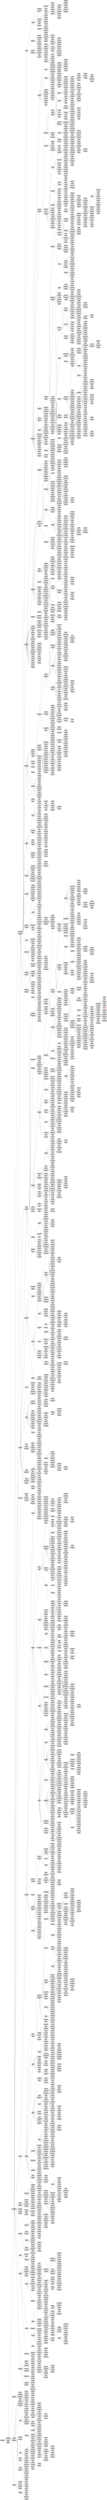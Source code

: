 digraph g { 
graph [rankdir=LR]
node [shape=record fillcolor=lightgrey style=filled]
  Nocmonstieegax [label="Nocmonstieegax|790600"]
  Mirtunngacapmax [label="Mirtunngacapmax|269785"]
  Frinmanulagastax [label="Frinmanulagastax|56910"]
  Racflescablepkox [label="Racflescablepkox|8029"]
  Nocbaraargegux [label="Nocbaraargegux|7291"]
  Altdripox [label="Altdripox|3039"]
  Thorbaraux [label="Thorbaraux|4720"]
  Cartromocdenvix [label="Cartromocdenvix|7513"]
  Tanmicblepkix [label="Tanmicblepkix|3791"]
  Preptortrigagax [label="Preptortrigagax|7111"]
  Mirtvertrax [label="Mirtvertrax|7595"]
  Furhicrarix [label="Furhicrarix|8031"]
  Rettopansix [label="Rettopansix|9324"]
  Gorcragex [label="Gorcragex|8049"]
  Grutrogakix [label="Grutrogakix|5759"]
  Specmontopix [label="Specmontopix|6645"]
  Klodenaux [label="Klodenaux|7007"]
  Frintrovinsix [label="Frintrovinsix|6794"]
  Altganganpex [label="Altganganpex|6482"]
  Klodenmanmax [label="Klodenmanmax|6532"]
  Nabulacinptix [label="Nabulacinptix|5697"]
  Tangerdrivax [label="Tangerdrivax|7806"]
  Nocrengaanix [label="Nocrengaanix|4668"]
  Retmoctovax [label="Retmoctovax|7515"]
  Stropmonmangax [label="Stropmonmangax|10177"]
  Morgflepliulapix [label="Morgflepliulapix|8960"]
  Scapmocgerpax [label="Scapmocgerpax|3500"]
  Spechiaarclox [label="Spechiaarclox|7567"]
  Atribargex [label="Atribargex|4106"]
  Rettorcininox [label="Rettorcininox|5565"]
  Klotromanpix [label="Klotromanpix|4004"]
  Croncincrapox [label="Croncincrapox|5231"]
  Nochiatox [label="Nochiatox|7128"]
  Berrenbarkox [label="Berrenbarkox|6713"]
  Retdengenix [label="Retdengenix|7684"]
  Docmicgenix [label="Docmicgenix|7043"]
  Nepgeulagevix [label="Nepgeulagevix|6587"]
  Criulagnikix [label="Criulagnikix|4443"]
  Croncriscakix [label="Croncriscakix|4388"]
  Joctribax [label="Joctribax|4204"]
  Birotripantex [label="Birotripantex|3587"]
  Rimdridrigalox [label="Rimdridrigalox|6553"]
  Bergecynax [label="Bergecynax|5228"]
  Tripcinflimflekox [label="Tripcinflimflekox|6982"]
  Mirtcapvertrikix [label="Mirtcapvertrikix|5601"]
  Nocflimgepox [label="Nocflimgepox|6658"]
  Nabcraulapax [label="Nabcraulapax|3708"]
  Nabscatritornix [label="Nabscatritornix|6560"]
  Klogamonflex [label="Klogamonflex|3350"]
  Gormongervintox [label="Gormongervintox|4348"]
  Nabtropanmankox [label="Nabtropanmankox|4766"]
  Carhidenscatex [label="Carhidenscatex|6257"]
  Fringapanvix [label="Fringapanvix|5050"]
  Tanfleflepax [label="Tanfleflepax|7426"]
  Crivalulagakox [label="Crivalulagakox|6860"]
  Raceestinix [label="Raceestinix|5828"]
  Gorgertrinax [label="Gorgertrinax|4918"]
  Delrenmicmonlox [label="Delrenmicmonlox|4079"]
  Birouladritex [label="Birouladritex|6881"]
  Pacvinraanix [label="Pacvinraanix|4626"]
  Noceepanvalgux [label="Noceepanvalgux|7228"]
  Rimmanplirix [label="Rimmanplirix|6394"]
  Prigeumitix [label="Prigeumitix|8327"]
  Carbloptix [label="Carbloptix|4976"]
  Klofletopex [label="Klofletopex|5054"]
  Raceeflemonrox [label="Raceeflemonrox|5174"]
  Bertrocriinax [label="Bertrocriinax|6723"]
  Thorbloeenox [label="Thorbloeenox|5840"]
  Furtoeepanrix [label="Furtoeepanrix|5901"]
  Nocblepmocgax [label="Nocblepmocgax|8435"]
  Furhieetox [label="Furhieetox|5439"]
  Flerunngniptix [label="Flerunngniptix|7732"]
  Atrigeaarcripix [label="Atrigeaarcripix|4295"]
  Pacplitrostax [label="Pacplitrostax|5531"]
  Paccritrobleppax [label="Paccritrobleppax|3140"]
  Nocplivincapmux [label="Nocplivincapmux|3642"]
  Pacmongergatex [label="Pacmongergatex|3180"]
  Carrenmickix [label="Carrenmickix|6566"]
  Docdenrix [label="Docdenrix|3136"]
  Biroflebargannix [label="Biroflebargannix|6958"]
  Thorstidripox [label="Thorstidripox|7275"]
  Morgdenblomicvax [label="Morgdenblomicvax|6444"]
  Krastipix [label="Krastipix|5479"]
  Racverdenstax [label="Racverdenstax|6671"]
  Scapmanblonix [label="Scapmanblonix|7505"]
  Furflehianix [label="Furflehianix|7646"]
  Racganpox [label="Racganpox|6206"]
  Frintordriflex [label="Frintordriflex|6850"]
  Nabdenraverpix [label="Nabdenraverpix|6903"]
  Specmongekix [label="Specmongekix|3813"]
  Cronunnmoninax [label="Cronunnmoninax|2687"]
  Retmoceenax [label="Retmoceenax|4959"]
  Nabcapmicinox [label="Nabcapmicinox|5263"]
  Cronvinrox [label="Cronvinrox|5749"]
  Thorunnpex [label="Thorunnpex|5466"]
  Birobargangax [label="Birobargangax|3519"]
  Pripliganinax [label="Pripliganinax|5520"]
  Atriverulacaptex [label="Atriverulacaptex|7028"]
  Stropvingertriinax [label="Stropvingertriinax|5707"]
  Specraptix [label="Specraptix|4446"]
  Altbleppanmontex [label="Altbleppanmontex|8472"]
  Bertroulatrostax [label="Bertroulatrostax|5187"]
  Tripdriflimatox [label="Tripdriflimatox|6460"]
  Birogerbarinox [label="Birogerbarinox|5847"]
  Tanmonflegux [label="Tanmonflegux|6892"]
  Krahitrolex [label="Krahitrolex|6729"]
  Rettrotogerpix [label="Rettrotogerpix|5699"]
  Cronflimhigesix [label="Cronflimhigesix|6795"]
  Croncinularix [label="Croncinularix|3210"]
  Retdentortix [label="Retdentortix|7226"]
  Thorganumitex [label="Thorganumitex|7210"]
  Carfledenptix [label="Carfledenptix|5891"]
  Altgaunnanix [label="Altgaunnanix|4086"]
  Racverhistigax [label="Racverhistigax|4971"]
  Specgnivix [label="Specgnivix|6901"]
  Croncapdenmansix [label="Croncapdenmansix|3544"]
  Klodriulapex [label="Klodriulapex|3972"]
  Retplitrax [label="Retplitrax|4952"]
  Jocpancrigamax [label="Jocpancrigamax|5594"]
  Pripliumiulasix [label="Pripliumiulasix|3251"]
  Pacdenverptix [label="Pacdenverptix|6275"]
  Retgnirengerclox [label="Retgnirengerclox|3120"]
  Furmonflimgax [label="Furmonflimgax|3313"]
  Nocrarox [label="Nocrarox|4510"]
  Frindriflimanix [label="Frindriflimanix|5078"]
  Delmoceetix [label="Delmoceetix|7176"]
  Frinmicdrivix [label="Frinmicdrivix|6106"]
  Atritotrilax [label="Atritotrilax|6949"]
  Nabcriflimatox [label="Nabcriflimatox|5987"]
  Mirtgakox [label="Mirtgakox|6878"]
  Morgplitorrox [label="Morgplitorrox|5402"]
  Joccaprenflex [label="Joccaprenflex|6237"]
  Retunnganstax [label="Retunnganstax|5690"]
  Krarenunngux [label="Krarenunngux|6883"]
  Cricrastax [label="Cricrastax|7531"]
  Mirttroulaplitox [label="Mirttroulaplitox|4061"]
  Scapaarblosix [label="Scapaarblosix|4167"]
  Nocvinbaranix [label="Nocvinbaranix|7448"]
  Cricritoumitex [label="Cricritoumitex|3684"]
  Thorulamax [label="Thorulamax|6531"]
  Atriverrox [label="Atriverrox|6318"]
  Prepbaranix [label="Prepbaranix|5058"]
  Rimunnfleinax [label="Rimunnfleinax|5743"]
  Rimscamondrimax [label="Rimscamondrimax|6749"]
  Kracrianix [label="Kracrianix|6934"]
  Specgnikox [label="Specgnikox|4628"]
  Jochimicgux [label="Jochimicgux|3652"]
  Specflevalganrix [label="Specflevalganrix|6498"]
  Nabflimbleptox [label="Nabflimbleptox|6862"]
  Crigancritox [label="Crigancritox|8490"]
  Delcaprox [label="Delcaprox|8228"]
  Kratrikox [label="Kratrikox|7338"]
  Privinplitix [label="Privinplitix|7508"]
  Tangacrainax [label="Tangacrainax|7239"]
  Birogascavax [label="Birogascavax|8533"]
  Thoraargasix [label="Thoraargasix|6652"]
  Kraaarfux [label="Kraaarfux|6461"]
  Altflimdennox [label="Altflimdennox|5307"]
  Mirtrenhicapatox [label="Mirtrenhicapatox|5290"]
  Retdritripox [label="Retdritripox|4430"]
  Birovalvinkox [label="Birovalvinkox|5897"]
  Klocrihistax [label="Klocrihistax|4190"]
  Klomicpantex [label="Klomicpantex|8433"]
  Nepmonaarpex [label="Nepmonaarpex|5894"]
  Kramicrox [label="Kramicrox|2762"]
  Birovalmonkox [label="Birovalmonkox|3766"]
  Morgstifleaarclox [label="Morgstifleaarclox|3064"]
  Berstimicpex [label="Berstimicpex|3376"]
  Atrimicmonpex [label="Atrimicmonpex|6814"]
  Thorplimonrix [label="Thorplimonrix|6119"]
  Gormanmicpex [label="Gormanmicpex|5746"]
  Berplistitroflex [label="Berplistitroflex|8347"]
  Racgermockix [label="Racgermockix|4702"]
  Docmocnix [label="Docmocnix|7518"]
  Prepgaeeunnpix [label="Prepgaeeunnpix|5498"]
  Priulatrogux [label="Priulatrogux|7256"]
  Nocunndyx [label="Nocunndyx|4435"]
  Tripulaanix [label="Tripulaanix|6486"]
  Paccrilax [label="Paccrilax|5149"]
  Gruunnscagex [label="Gruunnscagex|7013"]
  Scapeekox [label="Scapeekox|3910"]
  Kloracracynax [label="Kloracracynax|7234"]
  Racpanumicynax [label="Racpanumicynax|4009"]
  Retcracynax [label="Retcracynax|7843"]
  Thorcrabarlox [label="Thorcrabarlox|3702"]
  Crongetix [label="Crongetix|3365"]
  Noctorox [label="Noctorox|3168"]
  Nocgerdrivinmux [label="Nocgerdrivinmux|3332"]
  Neptriumitix [label="Neptriumitix|4232"]
  Grucinstiverbax [label="Grucinstiverbax|3658"]
  Raculaumirarix [label="Raculaumirarix|4964"]
  Biromonblepravix [label="Biromonblepravix|4676"]
  Prigegux [label="Prigegux|4902"]
  Kloeebloflex [label="Kloeebloflex|4631"]
  Klovinfux [label="Klovinfux|5040"]
  Doculagex [label="Doculagex|3265"]
  Prepdenpex [label="Prepdenpex|5225"]
  Alttorox [label="Alttorox|7343"]
  Prihitodenpox [label="Prihitodenpox|6721"]
  Raccratortex [label="Raccratortex|3858"]
  Nepplimocpantex [label="Nepplimocpantex|3152"]
  Tripvertrovax [label="Tripvertrovax|5028"]
  Morgvergertrax [label="Morgvergertrax|6186"]
  Speceetrostax [label="Speceetrostax|5021"]
  Jocmocgniflex [label="Jocmocgniflex|3590"]
  Docbardrigex [label="Docbardrigex|8004"]
  Retscaulamangex [label="Retscaulamangex|5843"]
  Altpantorvax [label="Altpantorvax|8404"]
  Klotrocrapox [label="Klotrocrapox|3697"]
  Grumangux [label="Grumangux|6227"]
  Careeverkix [label="Careeverkix|5578"]
  Thormannix [label="Thormannix|3874"]
  Caraarflegex [label="Caraarflegex|5115"]
  Rettolox [label="Rettolox|8278"]
  Thorbleptornix [label="Thorbleptornix|7882"]
  Cardrilex [label="Cardrilex|7711"]
  Mirtflimvix [label="Mirtflimvix|7530"]
  Berhimockox [label="Berhimockox|6348"]
  Gruflimlox [label="Gruflimlox|7102"]
  Tanmocmocptix [label="Tanmocmocptix|5249"]
  Nepmondenmocanix [label="Nepmondenmocanix|4612"]
  Doculaflimnax [label="Doculaflimnax|6054"]
  Specrentrivalmax [label="Specrentrivalmax|6661"]
  Crongerflimanix [label="Crongerflimanix|4080"]
  Frinvinblepinax [label="Frinvinblepinax|2816"]
  Birodengannax [label="Birodengannax|3749"]
  Spectrobleptorbax [label="Spectrobleptorbax|5117"]
  Noctormanmicatox [label="Noctormanmicatox|3249"]
  Stroptroumivax [label="Stroptroumivax|3931"]
  Gorulacrianix [label="Gorulacrianix|7484"]
  Crignicappax [label="Crignicappax|4695"]
  Retpandricappex [label="Retpandricappex|3444"]
  Tanunndentix [label="Tanunndentix|6431"]
  Scapstiatox [label="Scapstiatox|7703"]
  Cricintorulavix [label="Cricintorulavix|4355"]
  Thorcingux [label="Thorcingux|7458"]
  Biroverdriganptix [label="Biroverdriganptix|7033"]
  Cronplianix [label="Cronplianix|6208"]
  Retdenbloulainax [label="Retdenbloulainax|6902"]
  Pacvinrenpix [label="Pacvinrenpix|6191"]
  Crimocplicaptix [label="Crimocplicaptix|6922"]
  Biroeeaarbax [label="Biroeeaarbax|7987"]
  Atriplitrax [label="Atriplitrax|3270"]
  Nabrableprenrox [label="Nabrableprenrox|5698"]
  Scappantormux [label="Scappantormux|7752"]
  Stropunndeneetix [label="Stropunndeneetix|5785"]
  Rimmocmictix [label="Rimmocmictix|6397"]
  Carulablepvernix [label="Carulablepvernix|6951"]
  Racvalnox [label="Racvalnox|3729"]
  Cronflehiblotix [label="Cronflehiblotix|4226"]
  Mirtflimcapnax [label="Mirtflimcapnax|3553"]
  Gruulablorox [label="Gruulablorox|4125"]
  Rettoumipix [label="Rettoumipix|4634"]
  Biropliuminox [label="Biropliuminox|5839"]
  Delpligenax [label="Delpligenax|3056"]
  Scaprengniganflex [label="Scaprengniganflex|5154"]
  Cripangex [label="Cripangex|6673"]
  Kracaprenlox [label="Kracaprenlox|3903"]
  Jocbardenmux [label="Jocbardenmux|5996"]
  Cargnibaranix [label="Cargnibaranix|7205"]
  Jocgageptix [label="Jocgageptix|7241"]
  Nepaarumistax [label="Nepaarumistax|3274"]
  Pripangnimocmux [label="Pripangnimocmux|5823"]
  Docgnipanpex [label="Docgnipanpex|8172"]
  Carcravalnox [label="Carcravalnox|4164"]
  Birognieenox [label="Birognieenox|6766"]
  Nepumiulafleaux [label="Nepumiulafleaux|6237"]
  Mirtmantocintox [label="Mirtmantocintox|7009"]
  Nocgecaplex [label="Nocgecaplex|6876"]
  Delgnipax [label="Delgnipax|7646"]
  Gorumiinax [label="Gorumiinax|7397"]
  Grutoflimverfux [label="Grutoflimverfux|6596"]
  Frinblodristidyx [label="Frinblodristidyx|3629"]
  Berunntox [label="Berunntox|5573"]
  Cronpancapinax [label="Cronpancapinax|8068"]
  Thorpanflimvinpix [label="Thorpanflimvinpix|4895"]
  Pactriinax [label="Pactriinax|4127"]
  Birostiflex [label="Birostiflex|7659"]
  Nepgangesix [label="Nepgangesix|8315"]
  Joctriinax [label="Joctriinax|3580"]
  Delcinmocanix [label="Delcinmocanix|6044"]
  Carbarmanbargux [label="Carbarmanbargux|5201"]
  Scapbargatix [label="Scapbargatix|5747"]
  Mirtvinmancripax [label="Mirtvinmancripax|4360"]
  Morgunngernix [label="Morgunngernix|6599"]
  Cardritortorpax [label="Cardritortorpax|6706"]
  Morggapax [label="Morggapax|4323"]
  Morgflimflimganlox [label="Morgflimflimganlox|7752"]
  Flerbloaarnix [label="Flerbloaarnix|4606"]
  Tripeerarix [label="Tripeerarix|4683"]
  Carumiflimrox [label="Carumiflimrox|4450"]
  Pacflimcynax [label="Pacflimcynax|3551"]
  Pacgnicriinax [label="Pacgnicriinax|4844"]
  Nephiunncinanix [label="Nephiunncinanix|3328"]
  Retrenflesix [label="Retrenflesix|7468"]
  Grublepfux [label="Grublepfux|4325"]
  Docpligecynax [label="Docpligecynax|4891"]
  Neppliinax [label="Neppliinax|6054"]
  Mirtbloblepmax [label="Mirtbloblepmax|5672"]
  Nocmocflex [label="Nocmocflex|3529"]
  Grugnibarptix [label="Grugnibarptix|4607"]
  Nabmocmicfux [label="Nabmocmicfux|4977"]
  Noctrirahipox [label="Noctrirahipox|3239"]
  Morgpanganlax [label="Morgpanganlax|7633"]
  Scaptorpantrax [label="Scaptorpantrax|7510"]
  Stropdriulahipix [label="Stropdriulahipix|3607"]
  Flerplicrinox [label="Flerplicrinox|3422"]
  Noccrastigax [label="Noccrastigax|4694"]
  Docrabarnix [label="Docrabarnix|5828"]
  Critonix [label="Critonix|5992"]
  Kraumiscaatox [label="Kraumiscaatox|3184"]
  Prepcripex [label="Prepcripex|6732"]
  Crimictix [label="Crimictix|6788"]
  Kloflimaux [label="Kloflimaux|5831"]
  Altmocgux [label="Altmocgux|6216"]
  Doctorptix [label="Doctorptix|5989"]
  Atripliclox [label="Atripliclox|6297"]
  Altmonraanix [label="Altmonraanix|6746"]
  Nabvervax [label="Nabvervax|5334"]
  Furunncincrivax [label="Furunncincrivax|6856"]
  Cricinmanuminax [label="Cricinmanuminax|7463"]
  Criscaplipix [label="Criscaplipix|5792"]
  Privintopix [label="Privintopix|4594"]
  Prepganpaninax [label="Prepganpaninax|4783"]
  Neptriatox [label="Neptriatox|6970"]
  Altplitox [label="Altplitox|4705"]
  Altvinscanax [label="Altvinscanax|7786"]
  Delscatornox [label="Delscatornox|5966"]
  Tripscatrimax [label="Tripscatrimax|6031"]
  Jocunnmicaux [label="Jocunnmicaux|5894"]
  Docvinlax [label="Docvinlax|5339"]
  Birotortokox [label="Birotortokox|3095"]
  Bercinlex [label="Bercinlex|7397"]
  Nabgavinpex [label="Nabgavinpex|2613"]
  Birocapgenix [label="Birocapgenix|5435"]
  Joctolex [label="Joctolex|3970"]
  Nabvinscagax [label="Nabvinscagax|2758"]
  Kloulaflekix [label="Kloulaflekix|4422"]
  Retgagemonvax [label="Retgagemonvax|3601"]
  Docgatodriclox [label="Docgatodriclox|7462"]
  Stroptorapax [label="Stroptorapax|6885"]
  Docvinmocfux [label="Docvinmocfux|5520"]
  Atriulaaarrix [label="Atriulaaarrix|5434"]
  Bertorstax [label="Bertorstax|7727"]
  Birogamocdenkox [label="Birogamocdenkox|5345"]
  Diorvintrikix [label="Diorvintrikix|5004"]
  Mirtscacapgex [label="Mirtscacapgex|6383"]
  Racunntox [label="Racunntox|6481"]
  Critorgeplistax [label="Critorgeplistax|3506"]
  Cronulaulaptix [label="Cronulaulaptix|4244"]
  Gruvinlox [label="Gruvinlox|7754"]
  Scapgerunntix [label="Scapgerunntix|6047"]
  Thorumitolex [label="Thorumitolex|2480"]
  Rachiinax [label="Rachiinax|4561"]
  Cronflelox [label="Cronflelox|5553"]
  Delvalmonstax [label="Delvalmonstax|5758"]
  Tanvercramax [label="Tanvercramax|7190"]
  Atrivinvaltix [label="Atrivinvaltix|6804"]
  Biroflerix [label="Biroflerix|5896"]
  Biroulaaux [label="Biroulaaux|6380"]
  Gorblepstinax [label="Gorblepstinax|7352"]
  Delunncribax [label="Delunncribax|5296"]
  Nepmonstilex [label="Nepmonstilex|6129"]
  Mirtcrahivax [label="Mirtcrahivax|7708"]
  Atricrivax [label="Atricrivax|7626"]
  Birovinrenmicmux [label="Birovinrenmicmux|5283"]
  Kloracinanix [label="Kloracinanix|7286"]
  Carhigaaux [label="Carhigaaux|4667"]
  Stropverulamux [label="Stropverulamux|4478"]
  Nabblostifux [label="Nabblostifux|4780"]
  Thorganbarlox [label="Thorganbarlox|3270"]
  Tanganaux [label="Tanganaux|2623"]
  Stropeeflimtoptix [label="Stropeeflimtoptix|3159"]
  Grudenflevintex [label="Grudenflevintex|3059"]
  Deltripanhikix [label="Deltripanhikix|6041"]
  Crieetorlax [label="Crieetorlax|3866"]
  Grumandenaux [label="Grumandenaux|3752"]
  Grustifleplitex [label="Grustifleplitex|7022"]
  Criulavalflex [label="Criulavalflex|5193"]
  Scaptropix [label="Scaptropix|5637"]
  Carblogerpox [label="Carblogerpox|3512"]
  Berdenstihianix [label="Berdenstihianix|2986"]
  Fringancraclox [label="Fringancraclox|5180"]
  Birotortorpex [label="Birotortorpex|5912"]
  Cridenkox [label="Cridenkox|3091"]
  Morgcriganflex [label="Morgcriganflex|3813"]
  Triptoverpax [label="Triptoverpax|6073"]
  Pacgeeenix [label="Pacgeeenix|4927"]
  Furragnimax [label="Furragnimax|7255"]
  Noctromicptix [label="Noctromicptix|4650"]
  Kratorversix [label="Kratorversix|3642"]
  Stroprenflimmax [label="Stroprenflimmax|5778"]
  Cronbarcynax [label="Cronbarcynax|6314"]
  Klostiscastax [label="Klostiscastax|5001"]
  Krablepblepcrirox [label="Krablepblepcrirox|4935"]
  Mirtmanmux [label="Mirtmanmux|6734"]
  Nabcapflimtex [label="Nabcapflimtex|6879"]
  Bervalflegax [label="Bervalflegax|7573"]
  Specdentix [label="Specdentix|8028"]
  Cronumivalclox [label="Cronumivalclox|4665"]
  Thorstivax [label="Thorstivax|3359"]
  Prepgavix [label="Prepgavix|3518"]
  Diorfleunnkox [label="Diorfleunnkox|8222"]
  Gorflimblotex [label="Gorflimblotex|8129"]
  Specstihimax [label="Specstihimax|6528"]
  Nabmicmonlox [label="Nabmicmonlox|6736"]
  Cristigantox [label="Cristigantox|4861"]
  Docmoncracrapix [label="Docmoncracrapix|4566"]
  Tantostigax [label="Tantostigax|5380"]
  Doctoeerasix [label="Doctoeerasix|5200"]
  Kragnitropex [label="Kragnitropex|6646"]
  Strophilex [label="Strophilex|6356"]
  Furulatorgax [label="Furulatorgax|3959"]
  Diormocgerinox [label="Diormocgerinox|4288"]
  Prepgnicriralox [label="Prepgnicriralox|3789"]
  Diormocganpliclox [label="Diormocganpliclox|6496"]
  Cricintoptix [label="Cricintoptix|5718"]
  Stropcinvinnix [label="Stropcinvinnix|5910"]
  Racgercinptix [label="Racgercinptix|5539"]
  Biromonbarnax [label="Biromonbarnax|7228"]
  Nocvinaarpox [label="Nocvinaarpox|7402"]
  Klorenlox [label="Klorenlox|4207"]
  Kratorcrimux [label="Kratorcrimux|5870"]
  Scapcinpix [label="Scapcinpix|3581"]
  Mirthigerkox [label="Mirthigerkox|5570"]
  Doctomicvinvax [label="Doctomicvinvax|8006"]
  Grueelex [label="Grueelex|7401"]
  Frinmickox [label="Frinmickox|3440"]
  Pacaardenlax [label="Pacaardenlax|4464"]
  Gruaarfledyx [label="Gruaarfledyx|8003"]
  Altulaulagex [label="Altulaulagex|5998"]
  Furunnanix [label="Furunnanix|4800"]
  Croncrivingux [label="Croncrivingux|5339"]
  Racdriunnpox [label="Racdriunnpox|6623"]
  Nabgatex [label="Nabgatex|5430"]
  Neptognilax [label="Neptognilax|8124"]
  Krarenrennax [label="Krarenrennax|3386"]
  Berscakix [label="Berscakix|3063"]
  Priscadrigax [label="Priscadrigax|7223"]
  Prepcrimanbax [label="Prepcrimanbax|4189"]
  Jocgerpax [label="Jocgerpax|5266"]
  Altvertostax [label="Altvertostax|4686"]
  Morgvinularox [label="Morgvinularox|7523"]
  Stroptrovintex [label="Stroptrovintex|3442"]
  Morgmocmongegex [label="Morgmocmongegex|2755"]
  Prepblopandyx [label="Prepblopandyx|2997"]
  Alttonix [label="Alttonix|6074"]
  Altscapox [label="Altscapox|3169"]
  Tripganmandrimax [label="Tripganmandrimax|6256"]
  Triprenmanaux [label="Triprenmanaux|6788"]
  Carratrobax [label="Carratrobax|3636"]
  Racgablepnox [label="Racgablepnox|5880"]
  Primanrenmax [label="Primanrenmax|3852"]
  Deleestiaux [label="Deleestiaux|5672"]
  Nabcrinix [label="Nabcrinix|4007"]
  Furhiunnatox [label="Furhiunnatox|3067"]
  Racmocscalax [label="Racmocscalax|6276"]
  Mirtumipaninox [label="Mirtumipaninox|3372"]
  Carumifledyx [label="Carumifledyx|3538"]
  Mirtcapmocdyx [label="Mirtcapmocdyx|6280"]
  Stropbarstipix [label="Stropbarstipix|6509"]
  Docganrencragex [label="Docganrencragex|5499"]
  Krareninax [label="Krareninax|5446"]
  Crigescatorbax [label="Crigescatorbax|4420"]
  Gruunntorclox [label="Gruunntorclox|5993"]
  Scapgabaranix [label="Scapgabaranix|5436"]
  Preptoblepgax [label="Preptoblepgax|7207"]
  Jocraaux [label="Jocraaux|5197"]
  Altmongex [label="Altmongex|4729"]
  Kracrasix [label="Kracrasix|7316"]
  Kramocvalrapox [label="Kramocvalrapox|3574"]
  Grugnibarsix [label="Grugnibarsix|5231"]
  Joccaptormux [label="Joccaptormux|7635"]
  Carmonulaaarcynax [label="Carmonulaaarcynax|2868"]
  Rimmontrogax [label="Rimmontrogax|5714"]
  Deltriganpax [label="Deltriganpax|4776"]
  Mirttorstisix [label="Mirttorstisix|6176"]
  Morgvalrenralex [label="Morgvalrenralex|7736"]
  Cridencridenlex [label="Cridencridenlex|5974"]
  Tanfleumicynax [label="Tanfleumicynax|4025"]
  Rimtridrinix [label="Rimtridrinix|6734"]
  Jocblepulapanlox [label="Jocblepulapanlox|4520"]
  Gorbloflimverptix [label="Gorbloflimverptix|3782"]
  Docganeebax [label="Docganeebax|4588"]
  Kratritrax [label="Kratritrax|6614"]
  Stropmocmonbax [label="Stropmocmonbax|7002"]
  Primangaratix [label="Primangaratix|7165"]
  Retvertex [label="Retvertex|7376"]
  Flerplisix [label="Flerplisix|4661"]
  Nabmoncapgatix [label="Nabmoncapgatix|5231"]
  Carvergankix [label="Carvergankix|7677"]
  Cronaarvix [label="Cronaarvix|7928"]
  Morgrenpex [label="Morgrenpex|7064"]
  Morgbartriflimpox [label="Morgbartriflimpox|7575"]
  Tanverunnhilex [label="Tanverunnhilex|6087"]
  Altscagnifletrax [label="Altscagnifletrax|8939"]
  Nepfleaux [label="Nepfleaux|6536"]
  Prephicrablogux [label="Prephicrablogux|6152"]
  Klogedrisix [label="Klogedrisix|7515"]
  Triptodriunnanix [label="Triptodriunnanix|7071"]
  Bermanmanstitox [label="Bermanmanstitox|8570"]
  Gortristicapcynax [label="Gortristicapcynax|5619"]
  Kloflimscacynax [label="Kloflimscacynax|5528"]
  Critobloflex [label="Critobloflex|4446"]
  Rimunnlox [label="Rimunnlox|4344"]
  Delscagescaaux [label="Delscagescaaux|3430"]
  Reteemanvinrix [label="Reteemanvinrix|5274"]
  Furrabax [label="Furrabax|2637"]
  Bersticlox [label="Bersticlox|5544"]
  Tanrennox [label="Tanrennox|6613"]
  Mirttroaux [label="Mirttroaux|7897"]
  Specscarenunnmux [label="Specscarenunnmux|5092"]
  Scapblotrirox [label="Scapblotrirox|2996"]
  Jocblocratrax [label="Jocblocratrax|3148"]
  Raccraanix [label="Raccraanix|7962"]
  Pacunncinlox [label="Pacunncinlox|4844"]
  Rimgnirenvermax [label="Rimgnirenvermax|7358"]
  Cronmocdenunntrax [label="Cronmocdenunntrax|5921"]
  Thorcraeecinpix [label="Thorcraeecinpix|10670"]
  Crimanpix [label="Crimanpix|7693"]
  Carstiflesix [label="Carstiflesix|3258"]
  Frinplivaltrax [label="Frinplivaltrax|5301"]
  Critridennax [label="Critridennax|6492"]
  Gordenvincririx [label="Gordenvincririx|4397"]
  Tripcragaptix [label="Tripcragaptix|7784"]
  Thorulacraanix [label="Thorulacraanix|7701"]
  Atrigatrigex [label="Atrigatrigex|4817"]
  Nepdrignipox [label="Nepdrignipox|5749"]
  Prifleblosix [label="Prifleblosix|4680"]
  Birotoraargex [label="Birotoraargex|6160"]
  Stroptorpex [label="Stroptorpex|7214"]
  Gorgnihikox [label="Gorgnihikox|5535"]
  Grucracravernix [label="Grucracravernix|4987"]
  Cronflimvingegex [label="Cronflimvingegex|5697"]
  Jocmocvalpax [label="Jocmocvalpax|8060"]
  Neprenmocmanpex [label="Neprenmocmanpex|6630"]
  Nepgadririx [label="Nepgadririx|2605"]
  Frindrieecynax [label="Frindrieecynax|6690"]
  Kraganscaeetrax [label="Kraganscaeetrax|4624"]
  Nabaarvalblepfux [label="Nabaarvalblepfux|9010"]
  Prepdrimux [label="Prepdrimux|7142"]
  Specgapax [label="Specgapax|2698"]
  Grucinvalgatrax [label="Grucinvalgatrax|5761"]
  Docvalplilox [label="Docvalplilox|6901"]
  Jocdenulanox [label="Jocdenulanox|5646"]
  Joctorbax [label="Joctorbax|5837"]
  Pristimocpankix [label="Pristimocpankix|5744"]
  Cartortofux [label="Cartortofux|6655"]
  Retcripix [label="Retcripix|5478"]
  Pacvinmictix [label="Pacvinmictix|5919"]
  Atricracininax [label="Atricracininax|6170"]
  Klodenpox [label="Klodenpox|5101"]
  Scapvalsticynax [label="Scapvalsticynax|5801"]
  Cargetritex [label="Cargetritex|6987"]
  Birobarmocnox [label="Birobarmocnox|7491"]
  Flermontox [label="Flermontox|5161"]
  Doctroptix [label="Doctroptix|4350"]
  Mirtvervalgax [label="Mirtvervalgax|6055"]
  Klobarkox [label="Klobarkox|3770"]
  Furmiccapgex [label="Furmiccapgex|4918"]
  Prepmondricaprox [label="Prepmondricaprox|6720"]
  Retgerkix [label="Retgerkix|5787"]
  Carrastifux [label="Carrastifux|6346"]
  Kratrogagex [label="Kratrogagex|4268"]
  Nabmicvingax [label="Nabmicvingax|7638"]
  Retvinaarganflex [label="Retvinaarganflex|3700"]
  Pacaartropax [label="Pacaartropax|6417"]
  Mirtcingaanix [label="Mirtcingaanix|4770"]
  Rimrablokix [label="Rimrablokix|4714"]
  Grugancinkox [label="Grugancinkox|6605"]
  Pristiumiclox [label="Pristiumiclox|4373"]
  Scapmanrentormax [label="Scapmanrentormax|8311"]
  Pacblepblotosix [label="Pacblepblotosix|6490"]
  Neptodrieemux [label="Neptodrieemux|5434"]
  Specvindensix [label="Specvindensix|7747"]
  Paccrirenrox [label="Paccrirenrox|6699"]
  Retulaanix [label="Retulaanix|4452"]
  Tanmangerclox [label="Tanmangerclox|5100"]
  Thorumiptix [label="Thorumiptix|3223"]
  Tripstinax [label="Tripstinax|7195"]
  Scapgermoccapfux [label="Scapgermoccapfux|5024"]
  Mirtgnivinvax [label="Mirtgnivinvax|6276"]
  Crontobax [label="Crontobax|4999"]
  Criumiaux [label="Criumiaux|5397"]
  Klorenanix [label="Klorenanix|7805"]
  Docaarganreninax [label="Docaarganreninax|5594"]
  Thorcracinfux [label="Thorcracinfux|7737"]
  Retumiblotox [label="Retumiblotox|7115"]
  Thorrenrentex [label="Thorrenrentex|8675"]
  Flertorgertex [label="Flertorgertex|8436"]
  Birodrirenulaaux [label="Birodrirenulaaux|9970"]
  Bermocgevix [label="Bermocgevix|5593"]
  Crontrocinpax [label="Crontrocinpax|7673"]
  Mirtvinvindennix [label="Mirtvinvindennix|5874"]
  Raccapkix [label="Raccapkix|3468"]
  Thorunnvinlex [label="Thorunnvinlex|3704"]
  Stroprentornax [label="Stroprentornax|5621"]
  Thormanflimlox [label="Thormanflimlox|7611"]
  Frinmongerkox [label="Frinmongerkox|3538"]
  Tripcinkox [label="Tripcinkox|6518"]
  Pactribleppanatox [label="Pactribleppanatox|3682"]
  Cricinunnkox [label="Cricinunnkox|8111"]
  Racvingandyx [label="Racvingandyx|4612"]
  Furmicvax [label="Furmicvax|7910"]
  Diorunntrimonnix [label="Diorunntrimonnix|6276"]
  Morggacynax [label="Morggacynax|6573"]
  Morgrenvintrogex [label="Morgrenvintrogex|5083"]
  Dochirasix [label="Dochirasix|4273"]
  Nabhitrodrianix [label="Nabhitrodrianix|2902"]
  Furpliplilax [label="Furpliplilax|6134"]
  Kravinganlex [label="Kravinganlex|3510"]
  Tripblocincapkox [label="Tripblocincapkox|7206"]
  Scapaartorganaux [label="Scapaartorganaux|6537"]
  Morgcrilex [label="Morgcrilex|2710"]
  Cronaarscatrax [label="Cronaarscatrax|6051"]
  Nochitroclox [label="Nochitroclox|3346"]
  Jocstiraflimgax [label="Jocstiraflimgax|5569"]
  Cricapmocrix [label="Cricapmocrix|2797"]
  Prepmanvix [label="Prepmanvix|2518"]
  Delblepbax [label="Delblepbax|2659"]
  Kratroscaaux [label="Kratroscaaux|6630"]
  Cartrieenix [label="Cartrieenix|8388"]
  Nocgninix [label="Nocgninix|7511"]
  Berflevinbarpix [label="Berflevinbarpix|5149"]
  Furgecralax [label="Furgecralax|4037"]
  Jocbleplax [label="Jocbleplax|6192"]
  Thordenvax [label="Thordenvax|2794"]
  Mirtgantrogelex [label="Mirtgantrogelex|3928"]
  Stropmocmocgux [label="Stropmocmocgux|2998"]
  Thortodrimocrix [label="Thortodrimocrix|3099"]
  Atriunncinclox [label="Atriunncinclox|6930"]
  Thorplivindrirox [label="Thorplivindrirox|4236"]
  Flervaltrivax [label="Flervaltrivax|6223"]
  Diortonax [label="Diortonax|3795"]
  Pacvingelex [label="Pacvingelex|4329"]
  Stroptognilox [label="Stroptognilox|2851"]
  Birodentomax [label="Birodentomax|4851"]
  Grueedriaarstax [label="Grueedriaarstax|3432"]
  Joccrimocpex [label="Joccrimocpex|4377"]
  Mirthirenmux [label="Mirthirenmux|6126"]
  Thorunntrodyx [label="Thorunntrodyx|4111"]
  Prepeecappix [label="Prepeecappix|5337"]
  Gorumiunnpix [label="Gorumiunnpix|7845"]
  Croneevalatox [label="Croneevalatox|6251"]
  Grusticritornix [label="Grusticritornix|4870"]
  Altgaanix [label="Altgaanix|3611"]
  Delflebax [label="Delflebax|5891"]
  Carunntroptix [label="Carunntroptix|3001"]
  Mirtgnidritix [label="Mirtgnidritix|7259"]
  Cronscatix [label="Cronscatix|3411"]
  Frinvinkix [label="Frinvinkix|6837"]
  Atrivalpax [label="Atrivalpax|6886"]
  Retgniaux [label="Retgniaux|3454"]
  Noceedenrix [label="Noceedenrix|6695"]
  Nocvereetox [label="Nocvereetox|6261"]
  Rimvalaarvalfux [label="Rimvalaarvalfux|4014"]
  Pacflimgex [label="Pacflimgex|6571"]
  Scapmanstiganlax [label="Scapmanstiganlax|6976"]
  Racpantritrisix [label="Racpantritrisix|5192"]
  Joccricritroflex [label="Joccricritroflex|4457"]
  Stroprenflevix [label="Stroprenflevix|4919"]
  Cronplihiflimvax [label="Cronplihiflimvax|2908"]
  Delganverblopix [label="Delganverblopix|3621"]
  Pacflimgnimax [label="Pacflimgnimax|6262"]
  Furhiblepflerox [label="Furhiblepflerox|7257"]
  Joctorcrigux [label="Joctorcrigux|6478"]
  Alttroeefux [label="Alttroeefux|4557"]
  Rimgangax [label="Rimgangax|6788"]
  Nepaarmocpax [label="Nepaarmocpax|4331"]
  Cronvalscascagux [label="Cronvalscascagux|6717"]
  Tantristax [label="Tantristax|3527"]
  Thorgertorsix [label="Thorgertorsix|5665"]
  Thormocscainox [label="Thormocscainox|2756"]
  Tancriscarox [label="Tancriscarox|5059"]
  Altrarakox [label="Altrarakox|5255"]
  Tanblepdencynax [label="Tanblepdencynax|5830"]
  Mirttogex [label="Mirttogex|7758"]
  Pricapflepox [label="Pricapflepox|7292"]
  Pricrigaatox [label="Pricrigaatox|10005"]
  Delmancinfux [label="Delmancinfux|6254"]
  Specmicgux [label="Specmicgux|8379"]
  Krabartrivernix [label="Krabartrivernix|4261"]
  Flercragangex [label="Flercragangex|3143"]
  Tripraflegux [label="Tripraflegux|2436"]
  Atrimocmanflex [label="Atrimocmanflex|2763"]
  Klocraeeumigex [label="Klocraeeumigex|6252"]
  Pacflimbarvix [label="Pacflimbarvix|5607"]
  Crontromanrarix [label="Crontromanrarix|7499"]
  Specpanfleumiinox [label="Specpanfleumiinox|5010"]
  Cargecrirox [label="Cargecrirox|3710"]
  Bertormoclax [label="Bertormoclax|6538"]
  Krabarmanlox [label="Krabarmanlox|4559"]
  Frincinvertonix [label="Frincinvertonix|6917"]
  Grutoblepplikox [label="Grutoblepplikox|4764"]
  Klotrogebax [label="Klotrogebax|3472"]
  Furumianix [label="Furumianix|6833"]
  Retscavax [label="Retscavax|5513"]
  Mirtulavallax [label="Mirtulavallax|5658"]
  Criverblepkix [label="Criverblepkix|8347"]
  Grubartrivinstax [label="Grubartrivinstax|6576"]
  Altgergantox [label="Altgergantox|4530"]
  Furcaplex [label="Furcaplex|3555"]
  Doceevertrax [label="Doceevertrax|6238"]
  Cargninox [label="Cargninox|5021"]
  Deltrohinix [label="Deltrohinix|8246"]
  Biroverganvinrix [label="Biroverganvinrix|6547"]
  Scapdenvinlax [label="Scapdenvinlax|7268"]
  Docpancrastax [label="Docpancrastax|7522"]
  Prepragnicritrax [label="Prepragnicritrax|5432"]
  Stroppanstiflex [label="Stroppanstiflex|5792"]
  Cribartortex [label="Cribartortex|4547"]
  Diorstiflex [label="Diorstiflex|3132"]
  Flerscagacripox [label="Flerscagacripox|6953"]
  Delulablogninax [label="Delulablogninax|6522"]
  Rimgeuminix [label="Rimgeuminix|5794"]
  Birocinpliatox [label="Birocinpliatox|3604"]
  Stroppangnimannax [label="Stroppangnimannax|5150"]
  Morgulamicvalanix [label="Morgulamicvalanix|3622"]
  Furvalganfux [label="Furvalganfux|4821"]
  Atritorulatix [label="Atritorulatix|4804"]
  Tripdenrox [label="Tripdenrox|5264"]
  Racganvinmux [label="Racganvinmux|7400"]
  Retflimtrihirix [label="Retflimtrihirix|4775"]
  Docmontotex [label="Docmontotex|3806"]
  Birodribax [label="Birodribax|5331"]
  Carbarvinplitox [label="Carbarvinplitox|5948"]
  Kravertorcrimax [label="Kravertorcrimax|2684"]
  Jocunnulagankox [label="Jocunnulagankox|6514"]
  Nepganrenflex [label="Nepganrenflex|6367"]
  Birovinpligex [label="Birovinpligex|5440"]
  Scapaartristipax [label="Scapaartristipax|5436"]
  Thorulaptix [label="Thorulaptix|3394"]
  Cargnitonax [label="Cargnitonax|4177"]
  Klocratox [label="Klocratox|3744"]
  Mirtgertex [label="Mirtgertex|5230"]
  Biromicinox [label="Biromicinox|7381"]
  Mirtstimantostax [label="Mirtstimantostax|7622"]
  Paccinulatix [label="Paccinulatix|6573"]
  Thoraarvalgex [label="Thoraarvalgex|5024"]
  Morgracramocrix [label="Morgracramocrix|4470"]
  Frinravalumiinox [label="Frinravalumiinox|7296"]
  Mirttrokox [label="Mirttrokox|5628"]
  Thorbarstax [label="Thorbarstax|3101"]
  Diorscavalmocanix [label="Diorscavalmocanix|4561"]
  Gorumihigernox [label="Gorumihigernox|6880"]
  Nephiplimax [label="Nephiplimax|4920"]
  Thorblepmocdyx [label="Thorblepmocdyx|7246"]
  Prepmonflemonrox [label="Prepmonflemonrox|5496"]
  Flervaldennax [label="Flervaldennax|3840"]
  Documiinax [label="Documiinax|4692"]
  Prepulaflimpix [label="Prepulaflimpix|4070"]
  Stropgerstiplianix [label="Stropgerstiplianix|7487"]
  Pacgancintox [label="Pacgancintox|4578"]
  Gorflevalgax [label="Gorflevalgax|7015"]
  Frinverplivinvix [label="Frinverplivinvix|6380"]
  Gruverpanflex [label="Gruverpanflex|4395"]
  Docpliscaaux [label="Docpliscaaux|4648"]
  Specrabaraux [label="Specrabaraux|6732"]
  Atrimanvix [label="Atrimanvix|4016"]
  Deleegnifux [label="Deleegnifux|5969"]
  Carumigax [label="Carumigax|5423"]
  Stropmocraclox [label="Stropmocraclox|7683"]
  Grutrolex [label="Grutrolex|5430"]
  Gruvingeeetrax [label="Gruvingeeetrax|5071"]
  Pacmonmocvax [label="Pacmonmocvax|5057"]
  Tripcaprapax [label="Tripcaprapax|5929"]
  Flerblopox [label="Flerblopox|5790"]
  Docmanbarvix [label="Docmanbarvix|7285"]
  Retgangervax [label="Retgangervax|5802"]
  Gorflimtorblomux [label="Gorflimtorblomux|3500"]
  Specpanplimaninax [label="Specpanplimaninax|3981"]
  Delulapanmonatox [label="Delulapanmonatox|6738"]
  Neptorgevax [label="Neptorgevax|6578"]
  Bervinmicmonvix [label="Bervinmicmonvix|3775"]
  Mirtcintrax [label="Mirtcintrax|3253"]
  Specscatex [label="Specscatex|4849"]
  Tanaarrasix [label="Tanaarrasix|5474"]
  Prepbarcraanix [label="Prepbarcraanix|4542"]
  Carhicinmonvix [label="Carhicinmonvix|8209"]
  Bertogermangex [label="Bertogermangex|5701"]
  Altflimrenvix [label="Altflimrenvix|7522"]
  Nocflimgnidensix [label="Nocflimgnidensix|4352"]
  Specscamicaux [label="Specscamicaux|3836"]
  Kracragerbloclox [label="Kracragerbloclox|7803"]
  Tanvaltoflex [label="Tanvaltoflex|4997"]
  Nabmocgeulaclox [label="Nabmocgeulaclox|6708"]
  Bercrimicblepnix [label="Bercrimicblepnix|6024"]
  Tanhiulaflex [label="Tanhiulaflex|5342"]
  Rimstiumitotex [label="Rimstiumitotex|3354"]
  Prigerbarmux [label="Prigerbarmux|5526"]
  Tantomoccynax [label="Tantomoccynax|4369"]
  Atripanflex [label="Atripanflex|4305"]
  Crondentridyx [label="Crondentridyx|5256"]
  Frinradenplimux [label="Frinradenplimux|5568"]
  Pacfleflegax [label="Pacfleflegax|2584"]
  Frinaarhistax [label="Frinaarhistax|2787"]
  Cardenflimaux [label="Cardenflimaux|3455"]
  Berpannax [label="Berpannax|3603"]
  Berulatorvax [label="Berulatorvax|5222"]
  Rimfledriatox [label="Rimfledriatox|2245"]
  Scaphipanpax [label="Scaphipanpax|7006"]
  Krapantogax [label="Krapantogax|6764"]
  Morgbleprenlex [label="Morgbleprenlex|5203"]
  Scapaarflimatox [label="Scapaarflimatox|6296"]
  Krahivax [label="Krahivax|6330"]
  Nepeeeetriatox [label="Nepeeeetriatox|6833"]
  Grueecapbarmax [label="Grueecapbarmax|5117"]
  Specmanpantorpix [label="Specmanpantorpix|6901"]
  Carmocptix [label="Carmocptix|5053"]
  Berulacynax [label="Berulacynax|6470"]
  Rimblepvalinox [label="Rimblepvalinox|5420"]
  Thorscatobax [label="Thorscatobax|6845"]
  Retracapinox [label="Retracapinox|6338"]
  Racrentrogax [label="Racrentrogax|4287"]
  Krapanblepflimkox [label="Krapanblepflimkox|4609"]
  Dioreetoranix [label="Dioreetoranix|3000"]
  Thorbaraardristax [label="Thorbaraardristax|5622"]
  Diorgelox [label="Diorgelox|3239"]
  Racverunnnox [label="Racverunnnox|4908"]
  Flermocmonfux [label="Flermocmonfux|2774"]
  Nepmonulavax [label="Nepmonulavax|5012"]
  Morgdritrax [label="Morgdritrax|9234"]
  Beraarcindyx [label="Beraarcindyx|4588"]
  Carcramax [label="Carcramax|7296"]
  Atricrigeunncynax [label="Atricrigeunncynax|7697"]
  Pacpliflimblogax [label="Pacpliflimblogax|4868"]
  Morgmocdeninox [label="Morgmocdeninox|6236"]
  Diorcaptrivax [label="Diorcaptrivax|4878"]
  Atrimocclox [label="Atrimocclox|4833"]
  Nocbartolax [label="Nocbartolax|3897"]
  Atrigaunnvalbax [label="Atrigaunnvalbax|3903"]
  Retstidritix [label="Retstidritix|5443"]
  Scapcinpax [label="Scapcinpax|4197"]
  Retscagergnitrax [label="Retscagergnitrax|4024"]
  Prigerstivix [label="Prigerstivix|4978"]
  Rimplicranax [label="Rimplicranax|7835"]
  Dioreescakox [label="Dioreescakox|6426"]
  Racmocgniflex [label="Racmocgniflex|6452"]
  Nabumitroaux [label="Nabumitroaux|5520"]
  Nocganstipox [label="Nocganstipox|6020"]
  Retdencaprenstax [label="Retdencaprenstax|4597"]
  Gorgangeulatrax [label="Gorgangeulatrax|6458"]
  Morgblepgacynax [label="Morgblepgacynax|6858"]
  Tanpanvalaux [label="Tanpanvalaux|4475"]
  Gorvaltropangux [label="Gorvaltropangux|5301"]
  Thormicaux [label="Thormicaux|2824"]
  Nepbaraartrax [label="Nepbaraartrax|5405"]
  Atriscaganrabax [label="Atriscaganrabax|6956"]
  Carscatrounninax [label="Carscatrounninax|4723"]
  Criulapax [label="Criulapax|4346"]
  Racgniaarrenpix [label="Racgniaarrenpix|4038"]
  Morgscavalkix [label="Morgscavalkix|6224"]
  Frinrenscakix [label="Frinrenscakix|6989"]
  Biroflecricynax [label="Biroflecricynax|4781"]
  Retmocdendrilex [label="Retmocdendrilex|6285"]
  Altblonix [label="Altblonix|3391"]
  Specpangergex [label="Specpangergex|6801"]
  Nepblovinhiinox [label="Nepblovinhiinox|4464"]
  Dioraargninax [label="Dioraargninax|6121"]
  Carcristigax [label="Carcristigax|8062"]
  Nocumigux [label="Nocumigux|8004"]
  Atricinaarnix [label="Atricinaarnix|5978"]
  Carcratrikix [label="Carcratrikix|5870"]
  Prepumignifleinox [label="Prepumignifleinox|8233"]
  Nepgemocpax [label="Nepgemocpax|4743"]
  Furvergatrimax [label="Furvergatrimax|4314"]
  Critorgercrikox [label="Critorgercrikox|6808"]
  Birotrovinclox [label="Birotrovinclox|5204"]
  Retvaldyx [label="Retvaldyx|2992"]
  Rimtrocapnax [label="Rimtrocapnax|3906"]
  Diorblogerpanmux [label="Diorblogerpanmux|4956"]
  Jocmancinpex [label="Jocmancinpex|6460"]
  Carhigaeepex [label="Carhigaeepex|4590"]
  Stropmicgnibax [label="Stropmicgnibax|7981"]
  Croncapvertix [label="Croncapvertix|5507"]
  Raccranix [label="Raccranix|4844"]
  Grumocralax [label="Grumocralax|5944"]
  Nocblepunnaux [label="Nocblepunnaux|6735"]
  Stropunntormocpix [label="Stropunntormocpix|7398"]
  Joccriratrinax [label="Joccriratrinax|7683"]
  Nocscascaclox [label="Nocscascaclox|7846"]
  Rimvindenvix [label="Rimvindenvix|7242"]
  Nepgetostax [label="Nepgetostax|4404"]
  Gruaarhigux [label="Gruaarhigux|6154"]
  Morgulaflex [label="Morgulaflex|4704"]
  Noccapnix [label="Noccapnix|8275"]
  Jocmiculaatox [label="Jocmiculaatox|4309"]
  Docblocynax [label="Docblocynax|7535"]
  Critrounnkox [label="Critrounnkox|6186"]
  Rimtripliclox [label="Rimtripliclox|5252"]
  Pacrenflebloinax [label="Pacrenflebloinax|3961"]
  Flerstidrigax [label="Flerstidrigax|7137"]
  Klomocvalvallax [label="Klomocvalvallax|5709"]
  Nocflimscasix [label="Nocflimscasix|4933"]
  Nocrentrorox [label="Nocrentrorox|6259"]
  Stropgainax [label="Stropgainax|6370"]
  Tanbarmondyx [label="Tanbarmondyx|5764"]
  Docaarrasix [label="Docaarrasix|7420"]
  Delcinulamicfux [label="Delcinulamicfux|4853"]
  Grumocgerinox [label="Grumocgerinox|7274"]
  Mirtmocflegnigux [label="Mirtmocflegnigux|4078"]
  Kravalflimhipax [label="Kravalflimhipax|6178"]
  Altsticingex [label="Altsticingex|4313"]
  Neptorgelox [label="Neptorgelox|4149"]
  Diorgnirix [label="Diorgnirix|3032"]
  Rimbarpantix [label="Rimbarpantix|3131"]
  Nocbarunnblokox [label="Nocbarunnblokox|5278"]
  Nabaarcridrikox [label="Nabaarcridrikox|3871"]
  Berblogaflex [label="Berblogaflex|5913"]
  Birostimonstax [label="Birostimonstax|3323"]
  Delscamicblolox [label="Delscamicblolox|4458"]
  Nepplipex [label="Nepplipex|4875"]
  Mirtdenfleranax [label="Mirtdenfleranax|6566"]
  Diorblotorrix [label="Diorblotorrix|8311"]
  Nocgemicgux [label="Nocgemicgux|8534"]
  Rimganmocaarcynax [label="Rimganmocaarcynax|9055"]
  Retunnvaltix [label="Retunnvaltix|4054"]
  Berumiaarrenflex [label="Berumiaarrenflex|7914"]
  Tripgandyx [label="Tripgandyx|3053"]
  Cronblepmicflenox [label="Cronblepmicflenox|4080"]
  Diorscagatox [label="Diorscagatox|6542"]
  Grutrobaranix [label="Grutrobaranix|6030"]
  Morggavininox [label="Morggavininox|5127"]
  Crondripix [label="Crondripix|5424"]
  Specbleplox [label="Specbleplox|7752"]
  Flergevix [label="Flergevix|5221"]
  Gormonpax [label="Gormonpax|5183"]
  Cristiumidennax [label="Cristiumidennax|6674"]
  Scapbarverdyx [label="Scapbarverdyx|6780"]
  Furdrisix [label="Furdrisix|2877"]
  Nepflimplicrapix [label="Nepflimplicrapix|3133"]
  Nabgercintex [label="Nabgercintex|6781"]
  Mirttorvix [label="Mirttorvix|6094"]
  Joccraflefux [label="Joccraflefux|5221"]
  Thormanmicmonvax [label="Thormanmicmonvax|2852"]
  Trippanscaptix [label="Trippanscaptix|6140"]
  Specvintocappix [label="Specvintocappix|4911"]
  Klovercapmux [label="Klovercapmux|4244"]
  Berunnunnvix [label="Berunnunnvix|2895"]
  Diordengergax [label="Diordengergax|4471"]
  Stropgnitorix [label="Stropgnitorix|7058"]
  Doctorumistax [label="Doctorumistax|4685"]
  Crongercinlax [label="Crongercinlax|6793"]
  Mirtunnflevintix [label="Mirtunnflevintix|4430"]
  Berdenstax [label="Berdenstax|7624"]
  Cronmoccapflex [label="Cronmoccapflex|5955"]
  Berganbarunnanix [label="Berganbarunnanix|5542"]
  Speculastipax [label="Speculastipax|5685"]
  Mirtaarrenpox [label="Mirtaarrenpox|7025"]
  Priflimaarvix [label="Priflimaarvix|3660"]
  Rimvinlax [label="Rimvinlax|5698"]
  Altvergux [label="Altvergux|3090"]
  Furganulaaux [label="Furganulaaux|3359"]
  Raccapumipex [label="Raccapumipex|3855"]
  Flerplihitolax [label="Flerplihitolax|6582"]
  Kramonclox [label="Kramonclox|4395"]
  Nocblepgnisix [label="Nocblepgnisix|5993"]
  Scapgnicrascaanix [label="Scapgnicrascaanix|6502"]
  Grugegux [label="Grugegux|4937"]
  Grumicragnitox [label="Grumicragnitox|6210"]
  Biromocflex [label="Biromocflex|5715"]
  Morgmanrox [label="Morgmanrox|3973"]
  Bermonbarunntrax [label="Bermonbarunntrax|8472"]
  Paceemicanix [label="Paceemicanix|6786"]
  Flertogergux [label="Flertogergux|5497"]
  Berbloganhirix [label="Berbloganhirix|8004"]
  Rimpanflimvax [label="Rimpanflimvax|6742"]
  Tripblotobax [label="Tripblotobax|4075"]
  Tripganvix [label="Tripganvix|6756"]
  Frinpantrinax [label="Frinpantrinax|6607"]
  Docfleatox [label="Docfleatox|5849"]
  Specganflimtorstax [label="Specganflimtorstax|7789"]
  Morggaflerabax [label="Morggaflerabax|4432"]
  Dioreetoaux [label="Dioreetoaux|5882"]
  Furgniscaumilex [label="Furgniscaumilex|6419"]
  Frinflimpliinax [label="Frinflimpliinax|3496"]
  Racmicmanclox [label="Racmicmanclox|4753"]
  Grumocpox [label="Grumocpox|4775"]
  Joccaptix [label="Joccaptix|7573"]
  Stropcrifux [label="Stropcrifux|6978"]
  Nabrenaarnox [label="Nabrenaarnox|5341"]
  Strophigerdennix [label="Strophigerdennix|7194"]
  Flertroplikix [label="Flertroplikix|4575"]
  Morgmoctosix [label="Morgmoctosix|5832"]
  Specgergnirix [label="Specgergnirix|5659"]
  Retblepkix [label="Retblepkix|5061"]
  Frinbargax [label="Frinbargax|6324"]
  Scapdriflimlex [label="Scapdriflimlex|6709"]
  Nabgepanmax [label="Nabgepanmax|7216"]
  Preptrovalpix [label="Preptrovalpix|6642"]
  Birotorbaranix [label="Birotorbaranix|5506"]
  Furcincrirox [label="Furcincrirox|5405"]
  Rimplinix [label="Rimplinix|6015"]
  Gorunnrox [label="Gorunnrox|4235"]
  Mirthigaclox [label="Mirthigaclox|6728"]
  Atridribarptix [label="Atridribarptix|3461"]
  Furbarhipex [label="Furbarhipex|8286"]
  Atrimoccratrax [label="Atrimoccratrax|6220"]
  Prifleatox [label="Prifleatox|3712"]
  Morggablolox [label="Morggablolox|5724"]
  Furmiceeumifux [label="Furmiceeumifux|2799"]
  Diormongux [label="Diormongux|7534"]
  Klobleptrax [label="Klobleptrax|7092"]
  Triptotoulanix [label="Triptotoulanix|7398"]
  Thortocinpix [label="Thortocinpix|5343"]
  Atriunntrax [label="Atriunntrax|4600"]
  Krastiunnptix [label="Krastiunnptix|7208"]
  Retgnitrigesix [label="Retgnitrigesix|7786"]
  Cronmonfux [label="Cronmonfux|4686"]
  Gruflebarlex [label="Gruflebarlex|4077"]
  Cargacripax [label="Cargacripax|4227"]
  Tripdriganox [label="Tripdriganox|5926"]
  Pripandriflex [label="Pripandriflex|3345"]
  Biropanmonatox [label="Biropanmonatox|7667"]
  Scaptoreevix [label="Scaptoreevix|6631"]
  Nabgannax [label="Nabgannax|5390"]
  Tripunndyx [label="Tripunndyx|6494"]
  Neptrorainax [label="Neptrorainax|6797"]
  Diorgainax [label="Diorgainax|7291"]
  Prepvintolex [label="Prepvintolex|8487"]
  Grucritordyx [label="Grucritordyx|8637"]
  Specflevix [label="Specflevix|7231"]
  Gorvincragevax [label="Gorvincragevax|4320"]
  Atrimicatox [label="Atrimicatox|6819"]
  Klosticaptix [label="Klosticaptix|5799"]
  Pacaarlex [label="Pacaarlex|6795"]
  Gorhitrigex [label="Gorhitrigex|7607"]
  Croncapbarbarlox [label="Croncapbarbarlox|6004"]
  Tandenmocnix [label="Tandenmocnix|6829"]
  Stropplimongangux [label="Stropplimongangux|5428"]
  Nepumidensix [label="Nepumidensix|7749"]
  Nocmicvinflex [label="Nocmicvinflex|5087"]
  Nocaarcraflex [label="Nocaarcraflex|4895"]
  Kradeneecralax [label="Kradeneecralax|5741"]
  Docvalgnitox [label="Docvalgnitox|3740"]
  Morgverflepix [label="Morgverflepix|4849"]
  Furgeeepox [label="Furgeeepox|7647"]
  Nepplignianix [label="Nepplignianix|5161"]
  Docbleptox [label="Docbleptox|5223"]
  Pacmocgniplilex [label="Pacmocgniplilex|6129"]
  Atristitorbax [label="Atristitorbax|4460"]
  Docplitotrax [label="Docplitotrax|5343"]
  Rimvaleefux [label="Rimvaleefux|5006"]
  Jocscapax [label="Jocscapax|7575"]
  Kramanulabax [label="Kramanulabax|6225"]
  Speccratoranix [label="Speccratoranix|4689"]
  Carpligergerkix [label="Carpligergerkix|7315"]
  Nabtogax [label="Nabtogax|4970"]
  Biroflimgnigetox [label="Biroflimgnigetox|6359"]
  Nocganinox [label="Nocganinox|4610"]
  Tripaarcapkix [label="Tripaarcapkix|5318"]
  Nocmanpanscadyx [label="Nocmanpanscadyx|6973"]
  Pacvalclox [label="Pacvalclox|6768"]
  Biromondridriinax [label="Biromondridriinax|7659"]
  Cronmocmanmux [label="Cronmocmanmux|8324"]
  Nabgnimictox [label="Nabgnimictox|8528"]
  Mirtgamongax [label="Mirtgamongax|3953"]
  Stropunnmonmocnix [label="Stropunnmonmocnix|4214"]
  Criumipanplipax [label="Criumipanplipax|6279"]
  Cribarvinmux [label="Cribarvinmux|6773"]
  Tanraaarinox [label="Tanraaarinox|8694"]
  Critoganrengux [label="Critoganrengux|7244"]
  Nabulamocmicflex [label="Nabulamocmicflex|6724"]
  Prepumivax [label="Prepumivax|4440"]
  Tripaarvintrax [label="Tripaarvintrax|2964"]
  Jocvintorrox [label="Jocvintorrox|2708"]
  Mirttrotrigamax [label="Mirttrotrigamax|3445"]
  Carcinflimtox [label="Carcinflimtox|6328"]
  Scapflimmonlox [label="Scapflimmonlox|3205"]
  Crongagniaux [label="Crongagniaux|3257"]
  Mirtulaganaux [label="Mirtulaganaux|5194"]
  Noctridridyx [label="Noctridridyx|2775"]
  Tripaarvincynax [label="Tripaarvincynax|4563"]
  Birocaprix [label="Birocaprix|3560"]
  Diorgavax [label="Diorgavax|6946"]
  Thordenpanaux [label="Thordenpanaux|5857"]
  Rimvalstiuminox [label="Rimvalstiuminox|4959"]
  Rimunnvax [label="Rimunnvax|4553"]
  Frinflimblepanix [label="Frinflimblepanix|7664"]
  Crifleumitex [label="Crifleumitex|3582"]
  Altbargemocclox [label="Altbargemocclox|4806"]
  Stropplibarpannax [label="Stropplibarpannax|7282"]
  Nabvaltoblepptix [label="Nabvaltoblepptix|8330"]
  Nepganvax [label="Nepganvax|4822"]
  Docgecraclox [label="Docgecraclox|5251"]
  Nabdenscanox [label="Nabdenscanox|8586"]
  Preptortribax [label="Preptortribax|6986"]
  Pacblotrodyx [label="Pacblotrodyx|3713"]
  Klomonbarfux [label="Klomonbarfux|4774"]
  Cronunnmicvingux [label="Cronunnmicvingux|7051"]
  Prepcrisix [label="Prepcrisix|3331"]
  Diorgnibarnox [label="Diorgnibarnox|5897"]
  Stropmonulanox [label="Stropmonulanox|5741"]
  Retvintriptix [label="Retvintriptix|4189"]
  Cricincappligax [label="Cricincappligax|5909"]
  Frinflimeefux [label="Frinflimeefux|3485"]
  Furrenbleppax [label="Furrenbleppax|6194"]
  Privalmicpax [label="Privalmicpax|5965"]
  Morgdritrimocaux [label="Morgdritrimocaux|7912"]
  Cartrostirix [label="Cartrostirix|3221"]
  Tantovinvix [label="Tantovinvix|4727"]
  Pactoreebleppox [label="Pactoreebleppox|2423"]
  Fringangepex [label="Fringangepex|4061"]
  Docmicveraux [label="Docmicveraux|3688"]
  Pribarvax [label="Pribarvax|4353"]
  Nabrengagex [label="Nabrengagex|3407"]
  Gorstikox [label="Gorstikox|6438"]
  Racmictox [label="Racmictox|4304"]
  Nabvalpanrenrox [label="Nabvalpanrenrox|6081"]
  Pactriscaflex [label="Pactriscaflex|3463"]
  Morgumieelex [label="Morgumieelex|3025"]
  Diordricinaux [label="Diordricinaux|6707"]
  Scapflimflex [label="Scapflimflex|3849"]
  Prepcintoratox [label="Prepcintoratox|5063"]
  Cronrentocindyx [label="Cronrentocindyx|5445"]
  Diorumiaartix [label="Diorumiaartix|4691"]
  Gorblepsticritex [label="Gorblepsticritex|5056"]
  Tripganumicynax [label="Tripganumicynax|4391"]
  Diorvaldripox [label="Diorvaldripox|3544"]
  Scapblounnpangax [label="Scapblounnpangax|4766"]
  Gorbarcaplex [label="Gorbarcaplex|6143"]
  Mirthikox [label="Mirthikox|2205"]
  Scaptritox [label="Scaptritox|4934"]
  Criaarnox [label="Criaarnox|3989"]
  Gormancralex [label="Gormancralex|6073"]
  Kraverflex [label="Kraverflex|4687"]
  Tripstibloinax [label="Tripstibloinax|4400"]
  Stropvinnox [label="Stropvinnox|2363"]
  Cribarhinax [label="Cribarhinax|4370"]
  Pritostihimax [label="Pritostihimax|4996"]
  Scapcranox [label="Scapcranox|3865"]
  Delveruminax [label="Delveruminax|4194"]
  Delblobarflerox [label="Delblobarflerox|5855"]
  Fringerhitix [label="Fringerhitix|6350"]
  Rimrencrarix [label="Rimrencrarix|4592"]
  Tangerrakox [label="Tangerrakox|4833"]
  Gortorfux [label="Gortorfux|7343"]
  Morgganaarcrakox [label="Morgganaarcrakox|8437"]
  Gorgemocvix [label="Gorgemocvix|4980"]
  Frinflimmoctix [label="Frinflimmoctix|3590"]
  Stropgergacralax [label="Stropgergacralax|4325"]
  Carflimtorunntrax [label="Carflimtorunntrax|5242"]
  Preptohipix [label="Preptohipix|5195"]
  Mirtvereepananix [label="Mirtvereepananix|4655"]
  Altvaltordyx [label="Altvaltordyx|5145"]
  Nocverstipax [label="Nocverstipax|3668"]
  Furbloplicynax [label="Furbloplicynax|4176"]
  Mirtumimictrax [label="Mirtumimictrax|7266"]
  Retvinpangnilox [label="Retvinpangnilox|5914"]
  Mirtganpax [label="Mirtganpax|5256"]
  Frinstiflegex [label="Frinstiflegex|5083"]
  Stroprapox [label="Stroprapox|8285"]
  Furflimhigancynax [label="Furflimhigancynax|7821"]
  Morgvindensix [label="Morgvindensix|6468"]
  Klotorbloflevix [label="Klotorbloflevix|5364"]
  Gruhiumiclox [label="Gruhiumiclox|3067"]
  Gruaartex [label="Gruaartex|2911"]
  Flermoncrirenptix [label="Flermoncrirenptix|6548"]
  Altdenmicrox [label="Altdenmicrox|3923"]
  Tripcapgergux [label="Tripcapgergux|4194"]
  Klorengainox [label="Klorengainox|5459"]
  Pacumicricynax [label="Pacumicricynax|2985"]
  Cargetomansix [label="Cargetomansix|4011"]
  Birovalstistax [label="Birovalstistax|7735"]
  Mirttoblomongax [label="Mirttoblomongax|7014"]
  Prepganmansix [label="Prepganmansix|6558"]
  Speculagux [label="Speculagux|5624"]
  Crimoncraulanax [label="Crimoncraulanax|7423"]
  Kraulasix [label="Kraulasix|3187"]
  Atriblepgegux [label="Atriblepgegux|7547"]
  Crongniflimclox [label="Crongniflimclox|5502"]
  Nabragernox [label="Nabragernox|4549"]
  Stropdrinax [label="Stropdrinax|7219"]
  Furvingankox [label="Furvingankox|3990"]
  Stropmiceemocinax [label="Stropmiceemocinax|4575"]
  Altmantolox [label="Altmantolox|6406"]
  Tripbloblepgux [label="Tripbloblepgux|5361"]
  Birotristax [label="Birotristax|3653"]
  Scapgecranix [label="Scapgecranix|6000"]
  Priganclox [label="Priganclox|6872"]
  Nepcinunnlox [label="Nepcinunnlox|3164"]
  Biroeeflimtox [label="Biroeeflimtox|6804"]
  Scaptorgacrigex [label="Scaptorgacrigex|2975"]
  Pacmongatrikix [label="Pacmongatrikix|6794"]
  Diorumicingax [label="Diorumicingax|5761"]
  Carverscastax [label="Carverscastax|4699"]
  Tanganumiratix [label="Tanganumiratix|4255"]
  Nepulabarmux [label="Nepulabarmux|4289"]
  Klovinnox [label="Klovinnox|3833"]
  Pacmongagerfux [label="Pacmongagerfux|7621"]
  Birovalmoncynax [label="Birovalmoncynax|3337"]
  Carvalrennox [label="Carvalrennox|3803"]
  Prifletox [label="Prifletox|7039"]
  Cricinblopix [label="Cricinblopix|4935"]
  Gorblepplimoncynax [label="Gorblepplimoncynax|3699"]
  Jocdenplipox [label="Jocdenplipox|6533"]
  Birogervalbax [label="Birogervalbax|5296"]
  Thormonbleplex [label="Thormonbleplex|4667"]
  Carcapgemanvix [label="Carcapgemanvix|6205"]
  Altcapgatrax [label="Altcapgatrax|4147"]
  Pacmanulavinpix [label="Pacmanulavinpix|2987"]
  Mirtcravalgux [label="Mirtcravalgux|4705"]
  Raceegantex [label="Raceegantex|6416"]
  Racscadrivax [label="Racscadrivax|3619"]
  Neprapax [label="Neprapax|5667"]
  Atrimonscainox [label="Atrimonscainox|2571"]
  Kraflimcaptex [label="Kraflimcaptex|5605"]
  Altgacralox [label="Altgacralox|5262"]
  Scaphihihirix [label="Scaphihihirix|5885"]
  Diordrigegex [label="Diordrigegex|7016"]
  Nocbargaeeflex [label="Nocbargaeeflex|3301"]
  Tanrenralax [label="Tanrenralax|4418"]
  Delaarrox [label="Delaarrox|6372"]
  Grublepgagancynax [label="Grublepgagancynax|5454"]
  Morgrahiraanix [label="Morgrahiraanix|3358"]
  Berhisix [label="Berhisix|6617"]
  Furvalganlex [label="Furvalganlex|5131"]
  Retgacrinix [label="Retgacrinix|2453"]
  Birocradentox [label="Birocradentox|4426"]
  Gordrimoncynax [label="Gordrimoncynax|5679"]
  Scapplipananix [label="Scapplipananix|4315"]
  Berfledenrox [label="Berfledenrox|5649"]
  Paceeflimdyx [label="Paceeflimdyx|4089"]
  Morgflecritotex [label="Morgflecritotex|4023"]
  Stropmonpix [label="Stropmonpix|4800"]
  Klogangaptix [label="Klogangaptix|4456"]
  Croneepix [label="Croneepix|6719"]
  Nepdenpanflex [label="Nepdenpanflex|5494"]
  Gorularenstax [label="Gorularenstax|7427"]
  Biropantrotix [label="Biropantrotix|8301"]
  Birodridenpex [label="Birodridenpex|6162"]
  Tanbartex [label="Tanbartex|6771"]
  Rimhivincinsix [label="Rimhivincinsix|5805"]
  Taneeflex [label="Taneeflex|4461"]
  Rimstivax [label="Rimstivax|5383"]
  Carflimtrotix [label="Carflimtrotix|6485"]
  Morgvinkix [label="Morgvinkix|2658"]
  Thorganmocmicnax [label="Thorganmocmicnax|5592"]
  Pacdenvertex [label="Pacdenvertex|5107"]
  Stropdricapinax [label="Stropdricapinax|4274"]
  Kramonbarflimpox [label="Kramonbarflimpox|7784"]
  Nabmonaux [label="Nabmonaux|6894"]
  Tancrainax [label="Tancrainax|9307"]
  Carmocvax [label="Carmocvax|5685"]
  Scapgniblovaltex [label="Scapgniblovaltex|3906"]
  Gorpanstiptix [label="Gorpanstiptix|4976"]
  Tancingenix [label="Tancingenix|5285"]
  Biroumidenrox [label="Biroumidenrox|2511"]
  Nepbarpanpantex [label="Nepbarpanpantex|4259"]
  Retblepcynax [label="Retblepcynax|5408"]
  Rimunndenvinbax [label="Rimunndenvinbax|6997"]
  Jocganverpandyx [label="Jocganverpandyx|6458"]
  Tripcapatox [label="Tripcapatox|5000"]
  Atrimantrocraaux [label="Atrimantrocraaux|4778"]
  Scapcramoclox [label="Scapcramoclox|3832"]
  Pridenaarpex [label="Pridenaarpex|7421"]
  Rettorcripaninax [label="Rettorcripaninax|6634"]
  Retcriflepix [label="Retcriflepix|5316"]
  Stropdrilax [label="Stropdrilax|6934"]
  Tripganblogex [label="Tripganblogex|5408"]
  Nabgnivalinox [label="Nabgnivalinox|3684"]
  Nabvinkix [label="Nabvinkix|4637"]
  Diorflimganbax [label="Diorflimganbax|8466"]
  Scapmicraanix [label="Scapmicraanix|4833"]
  Delvervindritix [label="Delvervindritix|5263"]
  Flerhigercapcynax [label="Flerhigercapcynax|7911"]
  Joccintostax [label="Joccintostax|4367"]
  Racpanumiflevax [label="Racpanumiflevax|6027"]
  Noccrablepvix [label="Noccrablepvix|4611"]
  Primongehikox [label="Primongehikox|5197"]
  Furbaraarmux [label="Furbaraarmux|4759"]
  Tanganverflex [label="Tanganverflex|6986"]
  Carcracraptix [label="Carcracraptix|7843"]
  Scapmicrox [label="Scapmicrox|4040"]
  Diorblepaarrox [label="Diorblepaarrox|6202"]
  Specgnimocgux [label="Specgnimocgux|5573"]
  Frincriaarpax [label="Frincriaarpax|6356"]
  Berdencinragux [label="Berdencinragux|6152"]
  Carverrox [label="Carverrox|6629"]
  Nepgecridyx [label="Nepgecridyx|5415"]
  Specflecapunnsix [label="Specflecapunnsix|7148"]
  Docmiclax [label="Docmiclax|4921"]
  Thorcracintex [label="Thorcracintex|3390"]
  Morgunncriptix [label="Morgunncriptix|6913"]
  Atripanmonmax [label="Atripanmonmax|4896"]
  Tripdririx [label="Tripdririx|5000"]
  Frinvalflimradyx [label="Frinvalflimradyx|6070"]
  Frintorbarkox [label="Frintorbarkox|6500"]
  Jocflimgemonpex [label="Jocflimgemonpex|4466"]
  Flergascaatox [label="Flergascaatox|7526"]
  Noctrogex [label="Noctrogex|3018"]
  Furtogeratox [label="Furtogeratox|3308"]
  Triptrinix [label="Triptrinix|7494"]
  Cronumiunnanix [label="Cronumiunnanix|3736"]
  Pactortonix [label="Pactortonix|4906"]
  Docmoccratoclox [label="Docmoccratoclox|5548"]
  Priplicinlex [label="Priplicinlex|7741"]
  Specvinumifux [label="Specvinumifux|5579"]
  Cronflimnox [label="Cronflimnox|3098"]
  Nocvinblepcingux [label="Nocvinblepcingux|6810"]
  Delpanatox [label="Delpanatox|2905"]
  Morgmocscapox [label="Morgmocscapox|3101"]
  Pachigux [label="Pachigux|4628"]
  Jocflimgevix [label="Jocflimgevix|6893"]
  Nepcrivalflex [label="Nepcrivalflex|8092"]
  Grubloeepix [label="Grubloeepix|3208"]
  Delmocinox [label="Delmocinox|6882"]
  Tripmocmocgux [label="Tripmocmocgux|6085"]
  Retstitostilex [label="Retstitostilex|4474"]
  Delmontrianix [label="Delmontrianix|6795"]
  Diortocinnox [label="Diortocinnox|5535"]
  Pacblepeeulaclox [label="Pacblepeeulaclox|7188"]
  Atricriaux [label="Atricriaux|5829"]
  Joctorpantroatox [label="Joctorpantroatox|5106"]
  Mirtdenmontix [label="Mirtdenmontix|4634"]
  Frinvalpanlox [label="Frinvalpanlox|3939"]
  Jocstigedriflex [label="Jocstigedriflex|5327"]
  Crontrorahigux [label="Crontrorahigux|3613"]
  Mirtbloverbax [label="Mirtbloverbax|4042"]
  Nabvinbarcrimux [label="Nabvinbarcrimux|7072"]
  Atrimicmonmanpix [label="Atrimicmonmanpix|3327"]
  Thortritorcripox [label="Thortritorcripox|5021"]
  Cargemocinax [label="Cargemocinax|7652"]
  Specgenax [label="Specgenax|4842"]
  Klotoscavalrix [label="Klotoscavalrix|4281"]
  Tripgedripix [label="Tripgedripix|3509"]
  Nabmicscapix [label="Nabmicscapix|2549"]
  Tanmiclex [label="Tanmiclex|5208"]
  Berhimoctix [label="Berhimoctix|6414"]
  Mirtrapanmux [label="Mirtrapanmux|5973"]
  Birorarahitex [label="Birorarahitex|5243"]
  Triptripex [label="Triptripex|4843"]
  Frineebloclox [label="Frineebloclox|6599"]
  Mirtularenrix [label="Mirtularenrix|7092"]
  Scappligapex [label="Scappligapex|5524"]
  Stropgnistax [label="Stropgnistax|7033"]
  Gruunnnox [label="Gruunnnox|4752"]
  Klovaltex [label="Klovaltex|8569"]
  Bermondrigux [label="Bermondrigux|6929"]
  Mirtstidenpix [label="Mirtstidenpix|3119"]
  Atritriuminox [label="Atritriuminox|5966"]
  Prepbleppox [label="Prepbleppox|5363"]
  Atrigelex [label="Atrigelex|4552"]
  Flertorflex [label="Flertorflex|6951"]
  Prepvergerrenptix [label="Prepvergerrenptix|3303"]
  Scapscascascaclox [label="Scapscascascaclox|3686"]
  Pacflemocdyx [label="Pacflemocdyx|3723"]
  Tripbargafux [label="Tripbargafux|3040"]
  Grublepgancraflex [label="Grublepgancraflex|3118"]
  Bervalmonpex [label="Bervalmonpex|3576"]
  Kracriverlax [label="Kracriverlax|4339"]
  Klostisix [label="Klostisix|5415"]
  Nepunnraptix [label="Nepunnraptix|5946"]
  Altunncinvax [label="Altunncinvax|7072"]
  Stroptolax [label="Stroptolax|6187"]
  Rimcrapex [label="Rimcrapex|5634"]
  Frinulasix [label="Frinulasix|7215"]
  Prephikix [label="Prephikix|5816"]
  Gorumiflevalrix [label="Gorumiflevalrix|3673"]
  Cartorix [label="Cartorix|7801"]
  Birodrigetox [label="Birodrigetox|3729"]
  Nepgabarptix [label="Nepgabarptix|7691"]
  Preptonox [label="Preptonox|7270"]
  Flercintrogux [label="Flercintrogux|4896"]
  Tripulagux [label="Tripulagux|5951"]
  Berulacapflimvix [label="Berulacapflimvix|7407"]
  Diorulavalfux [label="Diorulavalfux|9867"]
  Thorcragangux [label="Thorcragangux|4138"]
  Morgvinrox [label="Morgvinrox|4961"]
  Altcaptex [label="Altcaptex|4906"]
  Tripracrigapix [label="Tripracrigapix|4937"]
  Klotorstax [label="Klotorstax|6514"]
  Altfletrivax [label="Altfletrivax|3692"]
  Jocdenbarnox [label="Jocdenbarnox|3895"]
  Priblounnpix [label="Priblounnpix|5494"]
  Racrabarcynax [label="Racrabarcynax|4490"]
  Morgumieeganlex [label="Morgumieeganlex|6424"]
  Biroaarstiaux [label="Biroaarstiaux|7543"]
  Croncratorpox [label="Croncratorpox|5746"]
  Biroganblepstinix [label="Biroganblepstinix|5906"]
  Diorcritroeedyx [label="Diorcritroeedyx|4555"]
  Specaarunnpex [label="Specaarunnpex|4690"]
  Scapmocflimgux [label="Scapmocflimgux|6045"]
  Nepvalmax [label="Nepvalmax|3656"]
  Althicrainax [label="Althicrainax|5325"]
  Nocblopex [label="Nocblopex|4979"]
  Scapflimtex [label="Scapflimtex|5205"]
  Nabhidripox [label="Nabhidripox|6213"]
  Crivaltex [label="Crivaltex|6651"]
  Carmicgepliptix [label="Carmicgepliptix|3257"]
  Pripliunnpix [label="Pripliunnpix|5943"]
  Morgvinmancriclox [label="Morgvinmancriclox|4097"]
  Crivalkix [label="Crivalkix|5227"]
  Gorcrigatrax [label="Gorcrigatrax|6732"]
  Mirtgantorpex [label="Mirtgantorpex|4549"]
  Diorcritrimax [label="Diorcritrimax|5750"]
  Rimstinox [label="Rimstinox|3668"]
  Nepunngux [label="Nepunngux|7143"]
  Flerdrikox [label="Flerdrikox|6772"]
  Flergniumivinnox [label="Flergniumivinnox|4027"]
  Frincinmicpex [label="Frincinmicpex|4179"]
  Mirthitoatox [label="Mirthitoatox|5528"]
  Klocingnitopex [label="Klocingnitopex|6461"]
  Cricragepix [label="Cricragepix|5079"]
  Noccrarox [label="Noccrarox|6089"]
  Krarabax [label="Krarabax|4799"]
  Morgunnpax [label="Morgunnpax|7065"]
  Retvergeraux [label="Retvergeraux|5568"]
  Klocradentritox [label="Klocradentritox|3561"]
  Mirteevix [label="Mirteevix|4907"]
  Stroptrouminax [label="Stroptrouminax|6915"]
  Diorunnvalmux [label="Diorunnvalmux|3134"]
  Delflegergux [label="Delflegergux|3374"]
  Furflimularatix [label="Furflimularatix|6607"]
  Crigniunngax [label="Crigniunngax|5620"]
  Berblepvalinax [label="Berblepvalinax|7029"]
  Nocrahinox [label="Nocrahinox|7984"]
  Grutotrotrolex [label="Grutotrotrolex|3714"]
  Pacmocscapox [label="Pacmocscapox|5111"]
  Kravalgnigestax [label="Kravalgnigestax|3118"]
  Atriulavergex [label="Atriulavergex|7383"]
  Kravineeptix [label="Kravineeptix|4341"]
  Specbloeeflerix [label="Specbloeeflerix|3276"]
  Grutoblepkix [label="Grutoblepkix|3136"]
  Racmicpanvax [label="Racmicpanvax|5139"]
  Scapmocgansix [label="Scapmocgansix|6336"]
  Thormoncrirox [label="Thormoncrirox|5998"]
  Gorstivalmux [label="Gorstivalmux|8928"]
  Rimscaaux [label="Rimscaaux|8278"]
  Preptroulareninox [label="Preptroulareninox|7704"]
  Thorvaleevalflex [label="Thorvaleevalflex|6555"]
  Pacbloumibax [label="Pacbloumibax|3624"]
  Doccrahiptix [label="Doccrahiptix|7210"]
  Scaprenularenptix [label="Scaprenularenptix|4635"]
  Biromonrentix [label="Biromonrentix|2673"]
  Kloplimax [label="Kloplimax|4762"]
  Klomocumilox [label="Klomocumilox|2703"]
  Altreneemocflex [label="Altreneemocflex|6621"]
  Mirtmancinsticynax [label="Mirtmancinsticynax|5080"]
  Carflecrifux [label="Carflecrifux|4288"]
  Bervinkix [label="Bervinkix|5958"]
  Frincindengastax [label="Frincindengastax|4166"]
  Morggetrovernax [label="Morggetrovernax|5338"]
  Altvaltopox [label="Altvaltopox|3829"]
  Flerblomanbarlox [label="Flerblomanbarlox|5660"]
  Atripanvinnix [label="Atripanvinnix|4831"]
  Cronvinvalclox [label="Cronvinvalclox|3781"]
  Atriganmonlox [label="Atriganmonlox|4114"]
  Prepmocgninox [label="Prepmocgninox|2617"]
  Atriunnmonstax [label="Atriunnmonstax|2921"]
  Stropcinplilox [label="Stropcinplilox|5647"]
  Klocapflimmax [label="Klocapflimmax|4949"]
  Frinumicinpax [label="Frinumicinpax|4205"]
  Jocverpangertex [label="Jocverpangertex|6044"]
  Joccapmangex [label="Joccapmangex|3151"]
  Mirtdentorentix [label="Mirtdentorentix|4278"]
  Doccrabarnox [label="Doccrabarnox|5446"]
  Thorcrihirix [label="Thorcrihirix|4843"]
  Cronmonpanflelox [label="Cronmonpanflelox|5264"]
  Tanverfliminax [label="Tanverfliminax|6277"]
  Morgscacinbax [label="Morgscacinbax|2990"]
  Tripcapvax [label="Tripcapvax|6907"]
  Delflimmocptix [label="Delflimmocptix|7527"]
  Pacdenrencrimax [label="Pacdenrencrimax|6004"]
  Jocmicgaaux [label="Jocmicgaaux|5779"]
  Berumikix [label="Berumikix|4132"]
  Krahinax [label="Krahinax|5301"]
  Jocumistitomax [label="Jocumistitomax|6770"]
  Cronumimockix [label="Cronumimockix|5966"]
  Morgganbax [label="Morgganbax|3843"]
  Joccinvax [label="Joccinvax|4757"]
  Racmonkox [label="Racmonkox|4004"]
  Birocratrax [label="Birocratrax|4109"]
  Racumieegemux [label="Racumieegemux|6693"]
  Morgverumivix [label="Morgverumivix|3600"]
  Prepmanrendrilex [label="Prepmanrendrilex|5225"]
  Bereeaux [label="Bereeaux|4316"]
  Grustitix [label="Grustitix|3747"]
  Gruaarscadenpox [label="Gruaarscadenpox|7083"]
  Retblogerox [label="Retblogerox|6358"]
  Nocmocvax [label="Nocmocvax|5029"]
  Morgdrimocrencynax [label="Morgdrimocrencynax|8018"]
  Frinrenbax [label="Frinrenbax|3421"]
  Krablepdenstigex [label="Krablepdenstigex|5543"]
  Berulacrastax [label="Berulacrastax|3998"]
  Dioraarmontrorix [label="Dioraarmontrorix|6473"]
  Furcricralox [label="Furcricralox|5882"]
  Atrimongegex [label="Atrimongegex|5304"]
  Tripmondriinox [label="Tripmondriinox|8289"]
  Crigniblorenlax [label="Crigniblorenlax|6694"]
  Altscatox [label="Altscatox|2803"]
  Prepvalbleptormux [label="Prepvalbleptormux|3545"]
  Nabtogekox [label="Nabtogekox|7190"]
  Delumigantox [label="Delumigantox|4155"]
  Thorulahinix [label="Thorulahinix|2583"]
  Stropvinmanrox [label="Stropvinmanrox|6363"]
  Pritropex [label="Pritropex|4093"]
  Atripanbaraarrox [label="Atripanbaraarrox|4511"]
  Jocflimeeclox [label="Jocflimeeclox|6238"]
  Atrimocmanstinix [label="Atrimocmanstinix|4320"]
  Tanumimickox [label="Tanumimickox|4764"]
  Nepgegax [label="Nepgegax|3818"]
  Mirtmicfux [label="Mirtmicfux|5823"]
  Stropcinvinblepinax [label="Stropcinvinblepinax|4385"]
  Stropgerenblopox [label="Stropgerenblopox|5134"]
  Rimeekox [label="Rimeekox|5529"]
  Cronstifleulanix [label="Cronstifleulanix|6187"]
  Berstimiccinpix [label="Berstimiccinpix|3281"]
  Scapmicgekox [label="Scapmicgekox|4216"]
  Pridriblonix [label="Pridriblonix|4056"]
  Atriaaraarulaaux [label="Atriaaraarulaaux|4781"]
  Thordrifux [label="Thordrifux|6370"]
  Tripmonflimaux [label="Tripmonflimaux|2864"]
  Klocrigax [label="Klocrigax|6352"]
  Flervermaninax [label="Flervermaninax|2864"]
  Retmocvalflimtox [label="Retmocvalflimtox|6846"]
  Tanrafux [label="Tanrafux|5763"]
  Mirtmicgevax [label="Mirtmicgevax|6064"]
  Mirtmonrix [label="Mirtmonrix|7676"]
  Altstitogetix [label="Altstitogetix|6741"]
  Prepgerox [label="Prepgerox|6275"]
  Kraulavix [label="Kraulavix|5003"]
  Pacmonulalax [label="Pacmonulalax|7306"]
  Nepdrivermonnox [label="Nepdrivermonnox|7589"]
  Jocmanrenkox [label="Jocmanrenkox|6569"]
  Biroscavalpox [label="Biroscavalpox|3794"]
  Krablepbargnitex [label="Krablepbargnitex|6381"]
  Tandenulakox [label="Tandenulakox|6092"]
  Nocaarplidrirox [label="Nocaarplidrirox|6870"]
  Mirtblomax [label="Mirtblomax|6594"]
  Specstiunnpix [label="Specstiunnpix|6106"]
  Gorgnimocganrox [label="Gorgnimocganrox|3829"]
  Nocstibarclox [label="Nocstibarclox|5760"]
  Morgdrirenaux [label="Morgdrirenaux|5555"]
  Retmonrenfux [label="Retmonrenfux|4320"]
  Docrengux [label="Docrengux|7665"]
  Altvindengex [label="Altvindengex|4600"]
  Flertritriaarpix [label="Flertritriaarpix|3006"]
  Nocflevax [label="Nocflevax|6315"]
  Nabragagerpox [label="Nabragagerpox|4685"]
  Grudrihitorlax [label="Grudrihitorlax|6507"]
  Prepgedyx [label="Prepgedyx|6353"]
  Cronunntoaux [label="Cronunntoaux|4007"]
  Rimumieefux [label="Rimumieefux|3533"]
  Raccrieeclox [label="Raccrieeclox|3933"]
  Mirtgandrihilax [label="Mirtgandrihilax|4274"]
  Furvergastax [label="Furvergastax|3244"]
  Rimflimrox [label="Rimflimrox|6120"]
  Klomonaarnox [label="Klomonaarnox|7831"]
  Critorraaux [label="Critorraaux|3377"]
  Furblogeatox [label="Furblogeatox|4247"]
  Scapstieeaaraux [label="Scapstieeaaraux|7397"]
  Cridentox [label="Cridentox|4544"]
  Diormonbax [label="Diormonbax|3977"]
  Specaarptix [label="Specaarptix|6844"]
  Delmicaux [label="Delmicaux|7884"]
  Racunnhilax [label="Racunnhilax|4774"]
  Grugnibax [label="Grugnibax|7323"]
  Paccraraflimtox [label="Paccraraflimtox|7659"]
  Morgvertix [label="Morgvertix|6418"]
  Criflimmax [label="Criflimmax|6506"]
  Critomicmanpax [label="Critomicmanpax|4497"]
  Rimgeptix [label="Rimgeptix|7305"]
  Rimdrimancynax [label="Rimdrimancynax|5199"]
  Klovaltobax [label="Klovaltobax|6822"]
  Gortorgeblopox [label="Gortorgeblopox|5773"]
  Gorgnistitrax [label="Gorgnistitrax|7696"]
  Altdriflex [label="Altdriflex|7275"]
  Taneeflimclox [label="Taneeflimclox|3787"]
  Biropanmocranix [label="Biropanmocranix|6562"]
  Noccinmancratrax [label="Noccinmancratrax|4359"]
  Noctorenpex [label="Noctorenpex|5031"]
  Furgeblolax [label="Furgeblolax|3678"]
  Paceevalcynax [label="Paceevalcynax|6557"]
  Criragux [label="Criragux|5221"]
  Specstiplirox [label="Specstiplirox|4863"]
  Triphibarpax [label="Triphibarpax|8664"]
  Atrignilax [label="Atrignilax|7558"]
  Nabtrihimax [label="Nabtrihimax|5469"]
  Pripangax [label="Pripangax|4532"]
  Furvermux [label="Furvermux|4966"]
  Stroptriulalax [label="Stroptriulalax|5749"]
  Tancrimonmanmax [label="Tancrimonmanmax|4152"]
  Retstigertrax [label="Retstigertrax|4153"]
  Doccapvalgerfux [label="Doccapvalgerfux|7125"]
  Nocgastax [label="Nocgastax|7233"]
  Flerulaaarmux [label="Flerulaaarmux|2433"]
  Carumicratrax [label="Carumicratrax|6059"]
  Flerpancapgercynax [label="Flerpancapgercynax|3979"]
  Crimondenlex [label="Crimondenlex|3544"]
  Pacvalcappax [label="Pacvalcappax|6281"]
  Pacstimantropix [label="Pacstimantropix|3934"]
  Spectrovinaux [label="Spectrovinaux|3786"]
  Crististiinax [label="Crististiinax|4190"]
  Pactortrolax [label="Pactortrolax|5387"]
  Tanmonpex [label="Tanmonpex|3033"]
  Birodenbaratox [label="Birodenbaratox|3194"]
  Gorcaplax [label="Gorcaplax|5742"]
  Kraflimeeatox [label="Kraflimeeatox|7264"]
  Jocgapanlex [label="Jocgapanlex|6067"]
  Berrengagux [label="Berrengagux|7262"]
  Racunnclox [label="Racunnclox|5948"]
  Rettroscaclox [label="Rettroscaclox|2868"]
  Carscablepvalanix [label="Carscablepvalanix|7187"]
  Biromicpax [label="Biromicpax|3813"]
  Kramocgax [label="Kramocgax|7059"]
  Retumidrisix [label="Retumidrisix|7823"]
  Tripmonpix [label="Tripmonpix|4294"]
  Prephicaplax [label="Prephicaplax|7533"]
  Frinpliblepnox [label="Frinpliblepnox|4456"]
  Diorpanunnpix [label="Diorpanunnpix|4977"]
  Krablepunncynax [label="Krablepunncynax|6532"]
  Cronulaclox [label="Cronulaclox|4218"]
  Altdenstivernax [label="Altdenstivernax|5572"]
  Morgblovinkox [label="Morgblovinkox|5942"]
  Rimmicmocflex [label="Rimmicmocflex|4744"]
  Nabeepix [label="Nabeepix|2687"]
  Delumimonaux [label="Delumimonaux|2276"]
  Morgcrarox [label="Morgcrarox|4785"]
  Mirtcapumitorfux [label="Mirtcapumitorfux|4800"]
  Morgmangertrigex [label="Morgmangertrigex|2325"]
  Tripgerrenlox [label="Tripgerrenlox|6312"]
  Atrimoninox [label="Atrimoninox|2997"]
  Furpanblokix [label="Furpanblokix|6009"]
  Docdenpex [label="Docdenpex|5153"]
  Thordenplikox [label="Thordenplikox|8458"]
  Furgepanpax [label="Furgepanpax|7413"]
  Atrimiccinlox [label="Atrimiccinlox|7413"]
  Thorgerblepcapatox [label="Thorgerblepcapatox|6534"]
  Berbarrenrix [label="Berbarrenrix|4560"]
  Mirtplipex [label="Mirtplipex|7439"]
  Cargermanpanpex [label="Cargermanpanpex|4760"]
  Klounnkix [label="Klounnkix|6044"]
  Bertrognirox [label="Bertrognirox|3640"]
  Speccrimonscatox [label="Speccrimonscatox|3244"]
  Scapgaaux [label="Scapgaaux|2294"]
  Specunnbargerinax [label="Specunnbargerinax|6977"]
  Morgblepnix [label="Morgblepnix|6558"]
  Racdenkox [label="Racdenkox|3277"]
  Nabhiflimdyx [label="Nabhiflimdyx|7356"]
  Cridritrotrigex [label="Cridritrotrigex|6998"]
  Gortrignianix [label="Gortrignianix|7791"]
  Joctopex [label="Joctopex|6866"]
  Thorunntox [label="Thorunntox|8203"]
  Racunnaarsix [label="Racunnaarsix|3968"]
  Diordendripix [label="Diordendripix|7523"]
  Kragascatrigex [label="Kragascatrigex|5392"]
  Diorumikix [label="Diorumikix|6766"]
  Atristitoinox [label="Atristitoinox|8329"]
  Klounnhitex [label="Klounnhitex|3487"]
  Gorblodyx [label="Gorblodyx|4593"]
  Retmancragux [label="Retmancragux|7800"]
  Nepscaramanlex [label="Nepscaramanlex|7000"]
  Cargaaaranix [label="Cargaaaranix|5763"]
  Tripblepblobax [label="Tripblepblobax|3377"]
  Altcriinox [label="Altcriinox|3525"]
  Morgcratototrax [label="Morgcratototrax|7173"]
  Prepdriblofux [label="Prepdriblofux|5746"]
  Carvalulamangax [label="Carvalulamangax|5209"]
  Cronmicdriblolox [label="Cronmicdriblolox|6879"]
  Gorbleptrorox [label="Gorbleptrorox|8421"]
  Rimflimvingex [label="Rimflimvingex|6062"]
  Grubloaarstitix [label="Grubloaarstitix|5728"]
  Nabbarumiclox [label="Nabbarumiclox|3879"]
  Biroramonhistax [label="Biroramonhistax|2713"]
  Grutromicmoninax [label="Grutromicmoninax|5622"]
  Retumiblohitox [label="Retumiblohitox|6705"]
  Krapanscarix [label="Krapanscarix|4761"]
  Retcapflimrix [label="Retcapflimrix|3763"]
  Atristiumitix [label="Atristiumitix|7011"]
  Delmocmananix [label="Delmocmananix|3835"]
  Crongercranox [label="Crongercranox|3553"]
  Preptrotrax [label="Preptrotrax|3431"]
  Cristiulaplirox [label="Cristiulaplirox|4266"]
  Kloaarmicgax [label="Kloaarmicgax|8394"]
  Atriulaaargax [label="Atriulaaargax|7783"]
  Critocingeinax [label="Critocingeinax|8369"]
  Nabunnvergex [label="Nabunnvergex|6951"]
  Nabverinox [label="Nabverinox|4783"]
  Tripmanbargex [label="Tripmanbargex|4363"]
  Altblepstipox [label="Altblepstipox|4131"]
  Cronraflevalpax [label="Cronraflevalpax|6516"]
  Nocscamicflex [label="Nocscamicflex|5976"]
  Delpliunnvax [label="Delpliunnvax|5397"]
  Gruflegnitix [label="Gruflegnitix|5529"]
  Carhipex [label="Carhipex|5813"]
  Flertrocapbax [label="Flertrocapbax|7992"]
  Docpliblepumilax [label="Docpliblepumilax|5170"]
  Nocrenmocpox [label="Nocrenmocpox|4768"]
  Diorragnitronax [label="Diorragnitronax|4557"]
  Primocflimcynax [label="Primocflimcynax|5190"]
  Mirtsticraptix [label="Mirtsticraptix|4509"]
  Tripvervallax [label="Tripvervallax|7316"]
  Altbarcripox [label="Altbarcripox|4904"]
  Stropbloumieeclox [label="Stropbloumieeclox|4220"]
  Carscatorbax [label="Carscatorbax|6415"]
  Delbarulamax [label="Delbarulamax|7915"]
  Docplifliminax [label="Docplifliminax|6358"]
  Atricrihiflebax [label="Atricrihiflebax|5033"]
  Pritrobleppox [label="Pritrobleppox|6518"]
  Gormonhitormux [label="Gormonhitormux|4325"]
  Nocganulastax [label="Nocganulastax|5785"]
  Morgtorblepfux [label="Morgtorblepfux|5907"]
  Diortrogangansix [label="Diortrogangansix|3953"]
  Kraaarvingax [label="Kraaarvingax|5121"]
  Thordriunncracynax [label="Thordriunncracynax|2893"]
  Prepunnaarmux [label="Prepunnaarmux|5392"]
  Furvinbarsix [label="Furvinbarsix|6701"]
  Diorscakix [label="Diorscakix|5243"]
  Pacblogabax [label="Pacblogabax|4250"]
  Stropvinmonsix [label="Stropvinmonsix|5018"]
  Berbloinax [label="Berbloinax|6012"]
  Rimunngedyx [label="Rimunngedyx|3514"]
  Atrigamocgax [label="Atrigamocgax|3374"]
  Altvalcapulastax [label="Altvalcapulastax|7930"]
  Flertocinaarrix [label="Flertocinaarrix|7846"]
  Scapvinflex [label="Scapvinflex|4020"]
  Nabbleptrax [label="Nabbleptrax|4052"]
  Joccragux [label="Joccragux|7911"]
  Noculamiclex [label="Noculamiclex|4321"]
  Scapcriunnnox [label="Scapcriunnnox|4057"]
  Berstiflimgux [label="Berstiflimgux|6273"]
  Croneetrogux [label="Croneetrogux|3192"]
  Nabgerflimmux [label="Nabgerflimmux|3992"]
  Racmonpliptix [label="Racmonpliptix|7121"]
  Nepmocpox [label="Nepmocpox|5645"]
  Rimflimgepox [label="Rimflimgepox|5277"]
  Prirapox [label="Prirapox|6269"]
  Privergervax [label="Privergervax|3598"]
  Tanmoccriatox [label="Tanmoccriatox|5638"]
  Stropverflerenvax [label="Stropverflerenvax|4634"]
  Crigecralax [label="Crigecralax|2682"]
  Altcraulafliminox [label="Altcraulafliminox|7072"]
  Prepblomoncrilax [label="Prepblomoncrilax|3258"]
  Carragninix [label="Carragninix|5067"]
  Klogergex [label="Klogergex|3775"]
  Prepblohilex [label="Prepblohilex|4833"]
  Pritritox [label="Pritritox|3992"]
  Berblokox [label="Berblokox|7296"]
  Nepeegehikix [label="Nepeegehikix|7759"]
  Docstiflex [label="Docstiflex|5626"]
  Kraverunnaarpex [label="Kraverunnaarpex|4883"]
  Gorunndrigex [label="Gorunndrigex|4107"]
  Nocblopankox [label="Nocblopankox|5359"]
  Prepeevinbax [label="Prepeevinbax|3286"]
  Nabgatrax [label="Nabgatrax|4452"]
  Fringangabax [label="Fringangabax|5350"]
  Grucapumiaaratox [label="Grucapumiaaratox|7411"]
  Cronbarplirox [label="Cronbarplirox|8188"]
  Nabtriralax [label="Nabtriralax|8239"]
  Nabgablepmax [label="Nabgablepmax|5883"]
  Specgacraflex [label="Specgacraflex|3586"]
  Atrimocgniptix [label="Atrimocgniptix|7316"]
  Crimicpex [label="Crimicpex|6060"]
  Bergerinox [label="Bergerinox|7060"]
  Prepulaclox [label="Prepulaclox|4827"]
  Rimunngeanix [label="Rimunngeanix|4782"]
  Spectristitroinox [label="Spectristitroinox|5978"]
  Joccapmax [label="Joccapmax|6799"]
  Grumangax [label="Grumangax|4293"]
  Diordristax [label="Diordristax|3836"]
  Klotoranix [label="Klotoranix|3319"]
  Flermicumimanpax [label="Flermicumimanpax|6423"]
  Cribleptix [label="Cribleptix|3262"]
  Atrivinlex [label="Atrivinlex|7401"]
  Atricapbarfux [label="Atricapbarfux|6830"]
  Morgtridyx [label="Morgtridyx|6988"]
  Racblostinox [label="Racblostinox|3880"]
  Klocinblomicpix [label="Klocinblomicpix|7590" color=red style=bold]
  Specmoctrofux [label="Specmoctrofux|6041"]
  Klodriblocinnox [label="Klodriblocinnox|5415"]
  Tripbarveraux [label="Tripbarveraux|2495"]
  Mirtpanmax [label="Mirtpanmax|5724"]
  Nocmoccinlox [label="Nocmoccinlox|5320"]
  Gorscamocptix [label="Gorscamocptix|5105"]
  Atriblorennix [label="Atriblorennix|4936"]
  Rimrenpanplinix [label="Rimrenpanplinix|6607"]
  Racgnivaltorptix [label="Racgnivaltorptix|7170"]
  Cronmondyx [label="Cronmondyx|4809"]
  Birocapbarulamax [label="Birocapbarulamax|3215"]
  Tanumihieetrax [label="Tanumihieetrax|4770"]
  Preprennix [label="Preprennix|3296"]
  Carblototox [label="Carblototox|4849"]
  Noctoflimvalinax [label="Noctoflimvalinax|3203"]
  Crongaptix [label="Crongaptix|3176"]
  Flercriverflenax [label="Flercriverflenax|7939"]
  Jocmiccapdyx [label="Jocmiccapdyx|3288"]
  Primoctriptix [label="Primoctriptix|3717"]
  Diorrapex [label="Diorrapex|5968"]
  Nocunnblorox [label="Nocunnblorox|6146"]
  Preppanrenfux [label="Preppanrenfux|4449"]
  Altcapnix [label="Altcapnix|3456"]
  Frinvineevix [label="Frinvineevix|5190"]
  Berblepcravalinax [label="Berblepcravalinax|6195"]
  Racflimkox [label="Racflimkox|7122"]
  Furcintix [label="Furcintix|5899"]
  Klobarrix [label="Klobarrix|4855"]
  Gruvergeranix [label="Gruvergeranix|3885"]
  Scapeecindrilex [label="Scapeecindrilex|6583"]
  Jocmanstiinox [label="Jocmanstiinox|3470"]
  Pachimicinax [label="Pachimicinax|7215"]
  Racflimtox [label="Racflimtox|3286"]
  Scapumiblepnix [label="Scapumiblepnix|5629"]
  Alttrilex [label="Alttrilex|4312"]
  Flervingnitopax [label="Flervingnitopax|4397"]
  Flerpancrirox [label="Flerpancrirox|5810"]
  Crongavinverpex [label="Crongavinverpex|5987"]
  Prepflimeeaux [label="Prepflimeeaux|4490"]
  Mirtflimbax [label="Mirtflimbax|6008"]
  Mirtvernox [label="Mirtvernox|7328"]
  Mirtrenmantrax [label="Mirtrenmantrax|3590"]
  Rimtririx [label="Rimtririx|6749"]
  Birodenstiscatox [label="Birodenstiscatox|5236"]
  Carflecratorgux [label="Carflecratorgux|3379"]
  Grumiceepix [label="Grumiceepix|4489"]
  Specmongniptix [label="Specmongniptix|5987"]
  Pricapvergnilax [label="Pricapvergnilax|3993"]
  Rimpanunntox [label="Rimpanunntox|4998"]
  Pacaartorfux [label="Pacaartorfux|4314"]
  Altgervax [label="Altgervax|6775"]
  Flerdengamantix [label="Flerdengamantix|6982"]
  Bervalmangaflex [label="Bervalmangaflex|7227"]
  Raccriverflex [label="Raccriverflex|3214"]
  Morgbarpanfux [label="Morgbarpanfux|7380"]
  Flercraplipex [label="Flercraplipex|5627"]
  Bergabardyx [label="Bergabardyx|5866"]
  Biromantripex [label="Biromantripex|5281"]
  Furcragniptix [label="Furcragniptix|4819"]
  Gorrapliinax [label="Gorrapliinax|7822"]
  Criblepscamux [label="Criblepscamux|5876"]
  Nabdrivaleepex [label="Nabdrivaleepex|5059"]
  Grudenulagermax [label="Grudenulagermax|9400"]
  Birobloulaflex [label="Birobloulaflex|6199"]
  Primicgervix [label="Primicgervix|7692"]
  Biroaarumiradyx [label="Biroaarumiradyx|5961"]
  Docbarvaltox [label="Docbarvaltox|4443"]
  Crigermonpax [label="Crigermonpax|3848"]
  Retgerscatrigux [label="Retgerscatrigux|5982"]
  Cronmoccapgeptix [label="Cronmoccapgeptix|6976"]
  Beraardentix [label="Beraardentix|4561"]
  Altmonmocpansix [label="Altmonmocpansix|3352"]
  Nepstiverstax [label="Nepstiverstax|4702"]
  Kloscagaptix [label="Kloscagaptix|2920"]
  Docscatormux [label="Docscatormux|6056"]
  Stropplirabax [label="Stropplirabax|3747"]
  Tangnimocbarkox [label="Tangnimocbarkox|3064"]
  Rimmicblotomax [label="Rimmicblotomax|4913"]
  Cristimanverbax [label="Cristimanverbax|7734"]
  Frintoclox [label="Frintoclox|5418"]
  Prifleflimgakox [label="Prifleflimgakox|3248"]
  Prepcintoblostax [label="Prepcintoblostax|4230"]
  Morgcapeelex [label="Morgcapeelex|3573"]
  Mirtunnptix [label="Mirtunnptix|3032"]
  Crimocaarcynax [label="Crimocaarcynax|3167"]
  Rimgalax [label="Rimgalax|7557"]
  Furaarfux [label="Furaarfux|3749"]
  Grugnitorkox [label="Grugnitorkox|2946"]
  Stropumimangerclox [label="Stropumimangerclox|5908"]
  Cronganmoncinvax [label="Cronganmoncinvax|4307"]
  Delvingnifleanix [label="Delvingnifleanix|6233"]
  Nocmicmocpex [label="Nocmicmocpex|6331"]
  Gorvintorptix [label="Gorvintorptix|3797"]
  Bertorvermontex [label="Bertorvermontex|6127"]
  Mirtcragabax [label="Mirtcragabax|7213"]
  Furdentorfleatox [label="Furdentorfleatox|5248"]
  Bergetroumipox [label="Bergetroumipox|6193"]
  Stropgerbax [label="Stropgerbax|3467"]
  Preptridentorvax [label="Preptridentorvax|3811"]
  Kramanstax [label="Kramanstax|6757"]
  Nocmonrox [label="Nocmonrox|7731"]
  Frintotocrimux [label="Frintotocrimux|5019"]
  Atrirenaartox [label="Atrirenaartox|4033"]
  Raccraunnpax [label="Raccraunnpax|6237"]
  Delcincriinox [label="Delcincriinox|7213"]
  Cronunnrix [label="Cronunnrix|5137"]
  Diordennax [label="Diordennax|7972"]
  Retmongannox [label="Retmongannox|4545"]
  Prepblepbartix [label="Prepblepbartix|7557"]
  Carmantoatox [label="Carmantoatox|5386"]
  Klomicbartrax [label="Klomicbartrax|4877"]
  Thorvalstax [label="Thorvalstax|6919"]
  Specmicunnscaflex [label="Specmicunnscaflex|7708"]
  Carganmankox [label="Carganmankox|3754"]
  Critrovax [label="Critrovax|7760"]
  Retgaflimgex [label="Retgaflimgex|5468"]
  Rimgniumibloinox [label="Rimgniumibloinox|3410"]
  Dioruladenlox [label="Dioruladenlox|6503"]
  Kloumiclox [label="Kloumiclox|5742"]
  Nepeetorrox [label="Nepeetorrox|4878"]
  Gorhistiflex [label="Gorhistiflex|6033"]
  Retmiculaunninox [label="Retmiculaunninox|6068"]
  Nabstigex [label="Nabstigex|7815"]
  Kloplimanrox [label="Kloplimanrox|3324"]
  Scapgaflimflimmux [label="Scapgaflimflimmux|7174"]
  Ractromicvix [label="Ractromicvix|7456"]
  Pacganvinaux [label="Pacganvinaux|7193"]
  Thormonmocrix [label="Thormonmocrix|6127"]
  Priblepstax [label="Priblepstax|5496"]
  Stropstiulacapinox [label="Stropstiulacapinox|3644"]
  Cronulablopox [label="Cronulablopox|5811"]
  Retfleeeblepflex [label="Retfleeeblepflex|4577"]
  Prepblogamax [label="Prepblogamax|4702"]
  Delhimantix [label="Delhimantix|7629"]
  Racscaganmickix [label="Racscaganmickix|8548"]
  Morgtrovax [label="Morgtrovax|9731"]
  Diorvineevix [label="Diorvineevix|6752"]
  Kramantopox [label="Kramantopox|8616"]
  Pacgatrolex [label="Pacgatrolex|6463"]
  Nabmantorix [label="Nabmantorix|2857"]
  Grumonmocbax [label="Grumonmocbax|5628"]
  Morgflimeegefux [label="Morgflimeegefux|3836"]
  Gruulagniaux [label="Gruulagniaux|7345"]
  Biroulaganpax [label="Biroulaganpax|5373"]
  Frinvinvinulaflex [label="Frinvinvinulaflex|5172"]
  Mirtbleptriatox [label="Mirtbleptriatox|3235"]
  Carmanpancrikox [label="Carmanpancrikox|4709"]
  Specblohilax [label="Specblohilax|6373"]
  Prihipanpex [label="Prihipanpex|7386"]
  Krapanvalbloflex [label="Krapanvalbloflex|2858"]
  Jocverblepracynax [label="Jocverblepracynax|3868"]
  Furdrigaanix [label="Furdrigaanix|7780"]
  Thorgapanclox [label="Thorgapanclox|7598"]
  Prepgniaarkox [label="Prepgniaarkox|4971"]
  Thormonvaleesix [label="Thormonvaleesix|7370"]
  Mirtcripaninax [label="Mirtcripaninax|5519"]
  Nocblepflimraptix [label="Nocblepflimraptix|6994"]
  Cricrigerpangax [label="Cricrigerpangax|6841"]
  Stropmonaarmux [label="Stropmonaarmux|7678"]
  Bervinganlex [label="Bervinganlex|7298"]
  Gormanhipex [label="Gormanhipex|7019"]
  Speccinfleaux [label="Speccinfleaux|4362"]
  Atrigetribax [label="Atrigetribax|3215"]
  Thorbaraarstax [label="Thorbaraarstax|7188"]
  Crihicinmax [label="Crihicinmax|6508"]
  Retblouminix [label="Retblouminix|5901"]
  Gorflimdrianix [label="Gorflimdrianix|3369"]
  Cronstiganscapox [label="Cronstiganscapox|7630"]
  Diorflimvintoranix [label="Diorflimvintoranix|5680"]
  Rimvallox [label="Rimvallox|7515"]
  Furvalflimanix [label="Furvalflimanix|5367"]
  Priverratox [label="Priverratox|6591"]
  Thorstipax [label="Thorstipax|2873"]
  Noccratoblobax [label="Noccratoblobax|6733"]
  Docstiatox [label="Docstiatox|7260"]
  Prepstibarnax [label="Prepstibarnax|6704"]
  Speccindrigax [label="Speccindrigax|7397"]
  Birobleplex [label="Birobleplex|4218"]
  Triphipligatex [label="Triphipligatex|7267"]
  Atrihimannix [label="Atrihimannix|6922"]
  Nabpligetox [label="Nabpligetox|5638"]
  Krapanvinnox [label="Krapanvinnox|5261"]
  Kraulaclox [label="Kraulaclox|6449"]
  Thorblopanganaux [label="Thorblopanganaux|6409"]
  Thorvalstitrinax [label="Thorvalstitrinax|7886"]
  Taneegelax [label="Taneegelax|4363"]
  Pacmicscatix [label="Pacmicscatix|4246"]
  Frinunnblostax [label="Frinunnblostax|6173"]
  Scapstimonnix [label="Scapstimonnix|6711"]
  Kracinplilex [label="Kracinplilex|7400"]
  Atripanmanbax [label="Atripanmanbax|5181"]
  Bervalrenflex [label="Bervalrenflex|6196"]
  Mirthibarmax [label="Mirthibarmax|3149"]
  Tripscamux [label="Tripscamux|5772"]
  Gorscarox [label="Gorscarox|4176"]
  Bertroreninox [label="Bertroreninox|5079"]
  Thoraarcratriatox [label="Thoraarcratriatox|6238"]
  Birotroverrox [label="Birotroverrox|6031"]
  Furflimgerlax [label="Furflimgerlax|3843"]
  Thorvalcingax [label="Thorvalcingax|5169"]
  Carmonulakox [label="Carmonulakox|7327"]
  Delcratix [label="Delcratix|5130"]
  Nocflimcintrax [label="Nocflimcintrax|6912"]
  Pacdenmicvix [label="Pacdenmicvix|5958"]
  Tangnitrimux [label="Tangnitrimux|3639"]
  Crimicrenrix [label="Crimicrenrix|5091"]
  Specganblokix [label="Specganblokix|2824"]
  Nocflimmonvalinax [label="Nocflimmonvalinax|3845"]
  Mirtunncrarix [label="Mirtunncrarix|3282"]
  Nepcritorstax [label="Nepcritorstax|8938"]
  Raccapgavax [label="Raccapgavax|4484"]
  Morgscarasix [label="Morgscarasix|4431"]
  Nabdencaptix [label="Nabdencaptix|3814"]
  Ractriflimfux [label="Ractriflimfux|7822"]
  Croncapgekox [label="Croncapgekox|6114"]
  Prepverbarrix [label="Prepverbarrix|6993"]
  Nocplitrax [label="Nocplitrax|7109"]
  Nocflimaarpex [label="Nocflimaarpex|6283"]
  Criflimfux [label="Criflimfux|5720"]
  Jocgniulaunnrox [label="Jocgniulaunnrox|3988"]
  Tanrencinpix [label="Tanrencinpix|8055"]
  Furcripax [label="Furcripax|8242"]
  Atrignigavincynax [label="Atrignigavincynax|5367"]
  Triprengux [label="Triprengux|3823"]
  Nabtoblogeraux [label="Nabtoblogeraux|8189"]
  Carumirox [label="Carumirox|7923"]
  Prepscaulanox [label="Prepscaulanox|7402"]
  Carbargnitrax [label="Carbargnitrax|7870"]
  Althipanclox [label="Althipanclox|7487"]
  Mirtmicpanvax [label="Mirtmicpanvax|6128"]
  Klodricynax [label="Klodricynax|5209"]
  Preptotoverdyx [label="Preptotoverdyx|6376"]
  Nabfliminox [label="Nabfliminox|4202"]
  Prepstitorcinlax [label="Prepstitorcinlax|6420"]
  Kloblocragax [label="Kloblocragax|6305"]
  Croncapblorenflex [label="Croncapblorenflex|7990"]
  Neptromocfux [label="Neptromocfux|4683"]
  Birotriptix [label="Birotriptix|7769"]
  Jocganmocmocflex [label="Jocganmocmocflex|3635"]
  Crongaunnanix [label="Crongaunnanix|7093"]
  Morggercritrosix [label="Morggercritrosix|3849"]
  Stropplilox [label="Stropplilox|3717"]
  Thorcrapantix [label="Thorcrapantix|6473"]
  Tanscaumihilax [label="Tanscaumihilax|6459"]
  Noccricramux [label="Noccricramux|3198"]
  Crontomankix [label="Crontomankix|5982"]
  Morgmictorptix [label="Morgmictorptix|4862"]
  Cricapbax [label="Cricapbax|5357"]
  Flerunnflimnix [label="Flerunnflimnix|5011"]
  Furbleptix [label="Furbleptix|5456"]
  Stroptorvalgnistax [label="Stroptorvalgnistax|3434"]
  Altmicgax [label="Altmicgax|6503"]
  Atriunnatox [label="Atriunnatox|6519"]
  Furgankox [label="Furgankox|3295"]
  Kramicgerstivix [label="Kramicgerstivix|7294"]
  Crimongex [label="Crimongex|7072"]
  Deldrimoctox [label="Deldrimoctox|3970"]
  Stropcrimockox [label="Stropcrimockox|6657"]
  Tangatix [label="Tangatix|6203"]
  Nabvercapunnnix [label="Nabvercapunnnix|4536"]
  Jocmancrigex [label="Jocmancrigex|5762"]
  Kravalbarclox [label="Kravalbarclox|7416"]
  Diorvalrox [label="Diorvalrox|8324"]
  Noctorrenmanpax [label="Noctorrenmanpax|5525"]
  Gorgerpex [label="Gorgerpex|9759"]
  Frinscatex [label="Frinscatex|8221"]
  Prepvalblepgex [label="Prepvalblepgex|8061"]
  Specstitex [label="Specstitex|7855"]
  Nocmonmangnipix [label="Nocmonmangnipix|5689"]
  Joctostiratrax [label="Joctostiratrax|2793"]
  Jocblomocpix [label="Jocblomocpix|2982"]
  Tripcribarclox [label="Tripcribarclox|7040"]
  Kravincrilox [label="Kravincrilox|7837"]
  Biroscacinpancynax [label="Biroscacinpancynax|8515"]
  Tangniaux [label="Tangniaux|5362"]
  Krapanmoclox [label="Krapanmoclox|5101"]
  Caraarcynax [label="Caraarcynax|3593"]
  Crivingnigax [label="Crivingnigax|6024"]
  Grupancapcaplox [label="Grupancapcaplox|2879"]
  Crieekix [label="Crieekix|4731"]
  Furhirenpex [label="Furhirenpex|7201"]
  Nabblepmoclax [label="Nabblepmoclax|5089"]
  Furgnigatox [label="Furgnigatox|3287"]
  Scapcinstax [label="Scapcinstax|4338"]
  Retulamancynax [label="Retulamancynax|7393"]
  Paccrikix [label="Paccrikix|5961"]
  Pactrotriganaux [label="Pactrotriganaux|3709"]
  Berbarbleprix [label="Berbarbleprix|7429"]
  Furtorblobax [label="Furtorblobax|8248"]
  Tripcritoaarlax [label="Tripcritoaarlax|6054"]
  Priuladripix [label="Priuladripix|5558"]
  Nabtriflimcranix [label="Nabtriflimcranix|7516"]
  Delgevinkox [label="Delgevinkox|3200"]
  Rimgermanrox [label="Rimgermanrox|2765"]
  Atricradridyx [label="Atricradridyx|6645"]
  Retgniralex [label="Retgniralex|6918"]
  Flertocapptix [label="Flertocapptix|7170"]
  Nepblepvinflimrox [label="Nepblepvinflimrox|7485"]
  Berrabloblofux [label="Berrabloblofux|3517"]
  Priflescaaux [label="Priflescaaux|3440"]
  Morgaargetoinox [label="Morgaargetoinox|3633"]
  Retumivalgergax [label="Retumivalgergax|3924"]
  Scapaarrix [label="Scapaarrix|3879"]
  Prepstikox [label="Prepstikox|6684"]
  Jocgantokix [label="Jocgantokix|7553"]
  Delvinfletix [label="Delvinfletix|6129"]
  Diorbarumiclox [label="Diorbarumiclox|6933"]
  Noctrocinpex [label="Noctrocinpex|6674"]
  Nabdenhivax [label="Nabdenhivax|7281"]
  Jocdencrignivax [label="Jocdencrignivax|5956"]
  Retpligerravix [label="Retpligerravix|6660"]
  Delcininox [label="Delcininox|5215"]
  Mirtstimicvalflex [label="Mirtstimicvalflex|3622"]
  Nocbargex [label="Nocbargex|7571"]
  Specscadrikox [label="Specscadrikox|6871"]
  Rimmocpancapmux [label="Rimmocpancapmux|4345"]
  Bercinmonnax [label="Bercinmonnax|7573"]
  Rimgernix [label="Rimgernix|7642"]
  Mirtganversix [label="Mirtganversix|5240"]
  Klomangax [label="Klomangax|4474"]
  Frinpliblepsix [label="Frinpliblepsix|7558"]
  Crieecraflimpax [label="Crieecraflimpax|3474"]
  Nepcinsix [label="Nepcinsix|4072"]
  Prepscagnilox [label="Prepscagnilox|6566"]
  Neptorpex [label="Neptorpex|2794"]
  Scapaartormax [label="Scapaartormax|7890"]
  Nocbarmoclox [label="Nocbarmoclox|8114"]
  Criumidenvix [label="Criumidenvix|5084"]
  Carpanpax [label="Carpanpax|3410"]
  Tripvincinvininox [label="Tripvincinvininox|3826"]
  Alteedyx [label="Alteedyx|2712"]
  Morgfleaardyx [label="Morgfleaardyx|4885"]
  Furhitorix [label="Furhitorix|4776"]
  Carstilex [label="Carstilex|6434"]
  Bereecranix [label="Bereecranix|7049"]
  Grutobleptrax [label="Grutobleptrax|4192"]
  Docflimbax [label="Docflimbax|6779"]
  Kraeegerlex [label="Kraeegerlex|7429"]
  Furvinvax [label="Furvinvax|7370"]
  Prepcrigagex [label="Prepcrigagex|9177"]
  Mirtularox [label="Mirtularox|5920"]
  Stroppligelax [label="Stroppligelax|8539"]
  Pritorragancynax [label="Pritorragancynax|5079"]
  Joccinbloatox [label="Joccinbloatox|6581"]
  Gruflimrox [label="Gruflimrox|5586"]
  Cribarmonanix [label="Cribarmonanix|5154"]
  Nepcriunnaarstax [label="Nepcriunnaarstax|9176"]
  Documiaarpex [label="Documiaarpex|6719"]
  Morgulacratox [label="Morgulacratox|6058"]
  Altblopox [label="Altblopox|7862"]
  Cargnidengux [label="Cargnidengux|3471"]
  Documivaldyx [label="Documivaldyx|6274"]
  Stropmontox [label="Stropmontox|3839"]
  Furblepatox [label="Furblepatox|5879"]
  Tripaarmocgex [label="Tripaarmocgex|3604"]
  Nocmanrenscainax [label="Nocmanrenscainax|7193"]
  Nocblotrinix [label="Nocblotrinix|4121"]
  Rimgannix [label="Rimgannix|4118"]
  Klomoctex [label="Klomoctex|3880"]
  Docunnhivax [label="Docunnhivax|5821"]
  Nabmicdenkix [label="Nabmicdenkix|7005"]
  Tanaarvinfux [label="Tanaarvinfux|4920"]
  Grublopix [label="Grublopix|4132"]
  Berpliverulaflex [label="Berpliverulaflex|7873"]
  Frinunndricrainax [label="Frinunndricrainax|3646"]
  Thorscaeeflegux [label="Thorscaeeflegux|7063"]
  Tanmicblepaux [label="Tanmicblepaux|5613"]
  Cronhiratox [label="Cronhiratox|6955"]
  Morgpliulaclox [label="Morgpliulaclox|3723"]
  Nephiptix [label="Nephiptix|7404"]
  Priramax [label="Priramax|3514"]
  Berstiflenax [label="Berstiflenax|3870"]
  Docrenscarox [label="Docrenscarox|3735"]
  Rimpligetox [label="Rimpligetox|2640"]
  Cronumiflemicaux [label="Cronumiflemicaux|3531"]
  Furcapflimunnpox [label="Furcapflimunnpox|7025"]
  Kragansix [label="Kragansix|3472"]
  Diorbarmonkox [label="Diorbarmonkox|6138"]
  Atriganatox [label="Atriganatox|4733"]
  Mirtblodyx [label="Mirtblodyx|5139"]
  Pacrencincynax [label="Pacrencincynax|2737"]
  Pacmicdriumifux [label="Pacmicdriumifux|6138"]
  Prepgedennax [label="Prepgedennax|4763"]
  Atricinrainox [label="Atricinrainox|5094"]
  Joctorvinblepcynax [label="Joctorvinblepcynax|5192"]
  Nabblepmux [label="Nabblepmux|3420"]
  Mirtblepgeeeflex [label="Mirtblepgeeeflex|3128"]
  Pribarrafux [label="Pribarrafux|2465"]
  Spectorganeesix [label="Spectorganeesix|5482"]
  Atrimonblepcynax [label="Atrimonblepcynax|5304"]
  Atricapblofux [label="Atricapblofux|3498"]
  Cronmicgeaux [label="Cronmicgeaux|4242"]
  Mirttopanunnpax [label="Mirttopanunnpax|5130"]
  Nocgedriaux [label="Nocgedriaux|5825"]
  Thorcingnirox [label="Thorcingnirox|7089"]
  Kraflimvax [label="Kraflimvax|4897"]
  Nabverflimvermux [label="Nabverflimvermux|4490"]
  Tripgergerfleaux [label="Tripgergerfleaux|6899"]
  Gormoctritox [label="Gormoctritox|3927"]
  Morgratrolox [label="Morgratrolox|3919"]
  Jocmiccrigux [label="Jocmiccrigux|4886"]
  Furcramaneedyx [label="Furcramaneedyx|6423"]
  Mirtcrimocmicpax [label="Mirtcrimocmicpax|5391"]
  Rimtorragnipix [label="Rimtorragnipix|6347"]
  Carmocmux [label="Carmocmux|7344"]
  Nocraumimickox [label="Nocraumimickox|6922"]
  Tangahiclox [label="Tangahiclox|3288"]
  Atritridripox [label="Atritridripox|4000"]
  Prigegnisix [label="Prigegnisix|5764"]
  Pacstivertorfux [label="Pacstivertorfux|7634"]
  Gruversix [label="Gruversix|7192"]
  Klovalplilox [label="Klovalplilox|3144"]
  Pacbarptix [label="Pacbarptix|7026"]
  Scapgancriinax [label="Scapgancriinax|3933"]
  Retvalbardyx [label="Retvalbardyx|3733"]
  Beraarpex [label="Beraarpex|6591"]
  Croncraumipix [label="Croncraumipix|6119"]
  Ractorblorox [label="Ractorblorox|5065"]
  Docdrieedenlax [label="Docdrieedenlax|4988"]
  Nocdripanflimtox [label="Nocdripanflimtox|5232"]
  Docmanflehilex [label="Docmanflehilex|5411"]
  Pacbarnix [label="Pacbarnix|5134"]
  Thorcapflecynax [label="Thorcapflecynax|7398"]
  Racunndentornax [label="Racunndentornax|5973"]
  Jocrenstiblotox [label="Jocrenstiblotox|6678"]
  Altcaplex [label="Altcaplex|7274"]
  Gorgagnigax [label="Gorgagnigax|5941"]
  Triptocraptix [label="Triptocraptix|4508"]
  Prepunngahiinox [label="Prepunngahiinox|3958"]
  Rimmonmanclox [label="Rimmonmanclox|4915"]
  Croncinmiculamax [label="Croncinmiculamax|2643"]
  Racgaumianix [label="Racgaumianix|5019"]
  Scapdeneeradyx [label="Scapdeneeradyx|4365"]
  Berhivinulanox [label="Berhivinulanox|4267"]
  Criaarrencracynax [label="Criaarrencracynax|5861"]
  Pacpanfux [label="Pacpanfux|5183"]
  Mirtgapanlex [label="Mirtgapanlex|6390"]
  Bertrocaptex [label="Bertrocaptex|5136"]
  Furgermocnax [label="Furgermocnax|2920"]
  Cronbloaux [label="Cronbloaux|4446"]
  Specstivalstax [label="Specstivalstax|5581"]
  Scapbarbarunnrix [label="Scapbarbarunnrix|3866"]
  Diorstiplimanptix [label="Diorstiplimanptix|3854"]
  Nepgnigux [label="Nepgnigux|5865"]
  Scapdenstiptix [label="Scapdenstiptix|3540"]
  Prepvintrinox [label="Prepvintrinox|4071"]
  Altflefleinox [label="Altflefleinox|4806"]
  Croneeaarflex [label="Croneeaarflex|4846"]
  Diorhimicgamax [label="Diorhimicgamax|2876"]
  Nabpanpanunntox [label="Nabpanpanunntox|6242"]
  Flerplihinix [label="Flerplihinix|3369"]
  Rimdriumiclox [label="Rimdriumiclox|5716"]
  Flerdricapinox [label="Flerdricapinox|2998"]
  Tancricindenflex [label="Tancricindenflex|6286"]
  Atricapplitox [label="Atricapplitox|5935"]
  Mirtulastinox [label="Mirtulastinox|3933"]
  Mirtgnistax [label="Mirtgnistax|4403"]
  Nabplieeaargax [label="Nabplieeaargax|3561"]
  Docraanix [label="Docraanix|4009"]
  Mirtflimdritox [label="Mirtflimdritox|4969"]
  Delgatox [label="Delgatox|3678"]
  Morgscacrapex [label="Morgscacrapex|4159"]
  Nabrenmangax [label="Nabrenmangax|5524"]
  Tanrastimax [label="Tanrastimax|6567"]
  Nepmantorpex [label="Nepmantorpex|5883"]
  Delunndyx [label="Delunndyx|5930"]
  Racvalgebax [label="Racvalgebax|5179"]
  Specbarstimax [label="Specbarstimax|3619"]
  Goreelox [label="Goreelox|7349"]
  Gorblepdenblepmax [label="Gorblepdenblepmax|7839"]
  Kloaarflimtex [label="Kloaarflimtex|10098"]
  Docvingananix [label="Docvingananix|11907"]
  Scapaargenix [label="Scapaargenix|7715"]
  Diordritrimux [label="Diordritrimux|8187"]
  Flercinnix [label="Flercinnix|6686"]
  Jocganrengemax [label="Jocganrengemax|7540"]
  Mirtscatix [label="Mirtscatix|7028"]
  Docrenhicappix [label="Docrenhicappix|4612"]
  Prepstisix [label="Prepstisix|5140"]
  Flerumiscatortix [label="Flerumiscatortix|7190"]
  Flergegax [label="Flergegax|8314"]
  Diorvalstimanmax [label="Diorvalstimanmax|7783"]
  Jocmontonix [label="Jocmontonix|7666"]
  Stropcrieescarix [label="Stropcrieescarix|9224"]
  Diorbarflegex [label="Diorbarflegex|6562"]
  Grumangeatox [label="Grumangeatox|8759"]
  Thorcranax [label="Thorcranax|4438"]
  Berblorenrenrox [label="Berblorenrenrox|5236"]
  Altbartocrigux [label="Altbartocrigux|7840"]
  Mirtblepunndyx [label="Mirtblepunndyx|7665"]
  Bertridengananix [label="Bertridengananix|7212"]
  Prifletrax [label="Prifletrax|8607"]
  Tancripax [label="Tancripax|5073"]
  Nepdrimongax [label="Nepdrimongax|7626"]
  Racflimfleblepanix [label="Racflimfleblepanix|6528"]
  Thoraarrenatox [label="Thoraarrenatox|6188"]
  Nepblosix [label="Nepblosix|4800"]
  Jocmicmocptix [label="Jocmicmocptix|4389"]
  Cronranax [label="Cronranax|7551"]
  Morgcincynax [label="Morgcincynax|6137"]
  Grumocrainox [label="Grumocrainox|5922"]
  Stropaarmoctrax [label="Stropaarmoctrax|7293"]
  Jocgafux [label="Jocgafux|4557"]
  Prepflimflimnax [label="Prepflimflimnax|5453"]
  Grublohitorpex [label="Grublohitorpex|7600"]
  Kracraaargux [label="Kracraaargux|6900"]
  Tripmoccramax [label="Tripmoccramax|3133"]
  Deleevinaux [label="Deleevinaux|6254"]
  Pacracraeelox [label="Pacracraeelox|4039"]
  Caraaraarnox [label="Caraaraarnox|3927"]
  Birogatotex [label="Birogatotex|4236"]
  Altrenmocdyx [label="Altrenmocdyx|4062"]
  Prepcratix [label="Prepcratix|5246"]
  Krageflimclox [label="Krageflimclox|2780"]
  Pridrirox [label="Pridrirox|4323"]
  Klocramonpex [label="Klocramonpex|3679"]
  Docmontripox [label="Docmontripox|5880"]
  Prepgemux [label="Prepgemux|4264"]
  Birovalaux [label="Birovalaux|4421"]
  Tantorhilax [label="Tantorhilax|4519"]
  Retmonvix [label="Retmonvix|5207"]
  Pristiumimocatox [label="Pristiumimocatox|4118"]
  Retcratrovix [label="Retcratrovix|4000"]
  Atriplistirox [label="Atriplistirox|7589"]
  Specblogerinax [label="Specblogerinax|6421"]
  Pacgevinpax [label="Pacgevinpax|3501"]
  Delscaunnstinax [label="Delscaunnstinax|3781"]
  Scapgnipankix [label="Scapgnipankix|2987"]
  Altganraflex [label="Altganraflex|6510"]
  Nepvingeaux [label="Nepvingeaux|5738"]
  Thorflimtotofux [label="Thorflimtotofux|4701"]
  Nepgescagatex [label="Nepgescagatex|2965"]
  Berdriflimcynax [label="Berdriflimcynax|3646"]
  Specgamanganvix [label="Specgamanganvix|2761"]
  Nocgecaptox [label="Nocgecaptox|7684"]
  Birovinmonblolax [label="Birovinmonblolax|6765"]
  Stropgergniatox [label="Stropgergniatox|7605"]
  Careecinlox [label="Careecinlox|4773"]
  Croncintririx [label="Croncintririx|3626"]
  Jocvalranox [label="Jocvalranox|3534"]
  Berflepix [label="Berflepix|5556"]
  Jocpancrifux [label="Jocpancrifux|3192"]
  Furtormondyx [label="Furtormondyx|7606"]
  Mirttopex [label="Mirttopex|5970"]
  Tripcrinax [label="Tripcrinax|5784"]
  Flerscapankix [label="Flerscapankix|6737"]
  Carblodyx [label="Carblodyx|5042"]
  Cronmanblepcynax [label="Cronmanblepcynax|2741"]
  Scapmicblepmicatox [label="Scapmicblepmicatox|3189"]
  Retdribarstitix [label="Retdribarstitix|4559"]
  Kradriralox [label="Kradriralox|3346"]
  Kloscavinulatix [label="Kloscavinulatix|7040"]
  Gruganaarkix [label="Gruganaarkix|4858"]
  Crongerunnclox [label="Crongerunnclox|7730"]
  Thorunnkox [label="Thorunnkox|3916"]
  Diormicgnilax [label="Diormicgnilax|7150"]
  Retplikix [label="Retplikix|7971"]
  Kloumiranax [label="Kloumiranax|3725"]
  Birounngax [label="Birounngax|8539"]
  Jocunnunnstiflex [label="Jocunnunnstiflex|6188"]
  Klogadenptix [label="Klogadenptix|5251"]
  Stropcrahiulalox [label="Stropcrahiulalox|9327"]
  Cronaarkox [label="Cronaarkox|5403"]
  Morgmonflimptix [label="Morgmonflimptix|3606"]
  Biroscacinvix [label="Biroscacinvix|7624"]
  Gorhiralax [label="Gorhiralax|6195"]
  Rettorvalsix [label="Rettorvalsix|5924"]
  Klounnnox [label="Klounnnox|3702"]
  Noculamancinanix [label="Noculamancinanix|3243"]
  Careestirennax [label="Careestirennax|7262"]
  Furtrigetrax [label="Furtrigetrax|8045"]
  Frindridenbaraux [label="Frindridenbaraux|3507"]
  Retgeatox [label="Retgeatox|7983"]
  Morgmicganfux [label="Morgmicganfux|3903"]
  Thorumilox [label="Thorumilox|5991"]
  Mirtunngacinlex [label="Mirtunngacinlex|4557"]
  Pribargnilex [label="Pribargnilex|3302"]
  Birorenvalpox [label="Birorenvalpox|6752"]
  Thorcritrax [label="Thorcritrax|7806"]
  Racunncinclox [label="Racunncinclox|3962"]
  Noccapmocpanclox [label="Noccapmocpanclox|5772"]
  Priflimaux [label="Priflimaux|4520"]
  Delfleverdyx [label="Delfleverdyx|6382"]
  Cargecaplex [label="Cargecaplex|4076"]
  Cronbarinox [label="Cronbarinox|6646"]
  Mirtvaltrotix [label="Mirtvaltrotix|5487"]
  Scaphiblepmoclox [label="Scaphiblepmoclox|5456"]
  Deltoaartex [label="Deltoaartex|5527"]
  Racaarscamonsix [label="Racaarscamonsix|3749"]
  Carblepdentox [label="Carblepdentox|3439"]
  Tancinmonrix [label="Tancinmonrix|5820"]
  Furulamux [label="Furulamux|5946"]
  Furtritripax [label="Furtritripax|6290"]
  Fringevertorgax [label="Fringevertorgax|6985"]
  Delrainox [label="Delrainox|5574"]
  Tripganblolox [label="Tripganblolox|4579"]
  Kracraumisix [label="Kracraumisix|6517"]
  Diorvergergex [label="Diorvergergex|6421"]
  Racverflevax [label="Racverflevax|4604"]
  Morgdenflekox [label="Morgdenflekox|3342"]
  Biromochidyx [label="Biromochidyx|3706"]
  Nocmontorcynax [label="Nocmontorcynax|5017"]
  Prephivalunnpex [label="Prephivalunnpex|6380"]
  Furbleptorptix [label="Furbleptorptix|5828"]
  Furulaaartox [label="Furulaaartox|7088"]
  Tancrigablomux [label="Tancrigablomux|5876"]
  Neptricapscafux [label="Neptricapscafux|4091"]
  Crifledrifux [label="Crifledrifux|6961"]
  Specblodrigex [label="Specblodrigex|5498"]
  Jocgersix [label="Jocgersix|7460"]
  Retstiinax [label="Retstiinax|3934"]
  Frinflimvinmax [label="Frinflimvinmax|7984"]
  Jocvervax [label="Jocvervax|4454"]
  Stropmicinox [label="Stropmicinox|6710"]
  Prepflimumidritex [label="Prepflimumidritex|5945"]
  Delvingapox [label="Delvingapox|6198"]
  Morgmicvertripix [label="Morgmicvertripix|7440"]
  Diorblepblopanrix [label="Diorblepblopanrix|9852"]
  Klofleatox [label="Klofleatox|7181"]
  Altmoculatex [label="Altmoculatex|6931"]
  Stropeebax [label="Stropeebax|6021"]
  Altcribleptrax [label="Altcribleptrax|6031"]
  Frindritrigex [label="Frindritrigex|4904"]
  Nabmanrox [label="Nabmanrox|5731"]
  Stropcravax [label="Stropcravax|2815"]
  Tripflimtrolax [label="Tripflimtrolax|6131"]
  Joccratix [label="Joccratix|3452"]
  Prigancratripex [label="Prigancratripex|6832"]
  Prepflimcratorclox [label="Prepflimcratorclox|5279"]
  Alttritrax [label="Alttritrax|7237"]
  Altbleptofux [label="Altbleptofux|6750"]
  Jocmoctrostiinox [label="Jocmoctrostiinox|6662"]
  Rettroeepax [label="Rettroeepax|6861"]
  Prepgenix [label="Prepgenix|7395"]
  Rimmanscafux [label="Rimmanscafux|4822"]
  Racmocvallox [label="Racmocvallox|8263"]
  Prepgeranix [label="Prepgeranix|6957"]
  Rimtroatox [label="Rimtroatox|7472"]
  Thoraarmonhiaux [label="Thoraarmonhiaux|4374"]
  Prepflimgangax [label="Prepflimgangax|5278"]
  Tancinblosix [label="Tancinblosix|4042"]
  Gorgaeeverkix [label="Gorgaeeverkix|6639"]
  Cargniplirox [label="Cargniplirox|6832"]
  Scapmanvincristax [label="Scapmanvincristax|4006"]
  Nocpliinox [label="Nocpliinox|6451"]
  Delpangancynax [label="Delpangancynax|5174"]
  Thorrentorpox [label="Thorrentorpox|4338"]
  Diorhinix [label="Diorhinix|3329"]
  Atriplitripox [label="Atriplitripox|4152"]
  Cronflimgantex [label="Cronflimgantex|5796"]
  Furdeneepliflex [label="Furdeneepliflex|6304"]
  Prepflimgatox [label="Prepflimgatox|6145"]
  Morgtodrivax [label="Morgtodrivax|7732"]
  Priblepcrirox [label="Priblepcrirox|5118"]
  Ractropanblovix [label="Ractropanblovix|5530"]
  Diorverfux [label="Diorverfux|7570"]
  Rachiumirenstax [label="Rachiumirenstax|3352"]
  Berdriaarflenox [label="Berdriaarflenox|6847"]
  Stropstiverplinix [label="Stropstiverplinix|4722"]
  Racrapanbax [label="Racrapanbax|8621"]
  Flertorgacinbax [label="Flertorgacinbax|6211"]
  Spectorverlex [label="Spectorverlex|8638"]
  Frinvalbarhiinox [label="Frinvalbarhiinox|5248"]
  Primocvintornox [label="Primocvintornox|7669"]
  Diorvinplidyx [label="Diorvinplidyx|4748"]
  Criulamicgex [label="Criulamicgex|7391"]
  Retganravintix [label="Retganravintix|8930"]
  Rimscavalsix [label="Rimscavalsix|10430"]
  Nabvergergelox [label="Nabvergergelox|4026"]
  Diorvalscafux [label="Diorvalscafux|5700"]
  Rimgnipex [label="Rimgnipex|6737"]
  Grumonpox [label="Grumonpox|4187"]
  Thordencraanix [label="Thordencraanix|5286"]
  Atristiclox [label="Atristiclox|4995"]
  Scapgandenptix [label="Scapgandenptix|6968"]
  Flerratix [label="Flerratix|3781"]
  Frincrifletromax [label="Frincrifletromax|3181"]
  Nochitix [label="Nochitix|5557"]
  Krarenbarlax [label="Krarenbarlax|3007"]
  Rimratox [label="Rimratox|4765"]
  Diorcrableprix [label="Diorcrableprix|7721"]
  Criulacinmonmux [label="Criulacinmonmux|3776"]
  Tangercrarix [label="Tangercrarix|8390"]
  Stropmonnix [label="Stropmonnix|3911"]
  Nabmanbardyx [label="Nabmanbardyx|3441"]
  Jocblepgerganlax [label="Jocblepgerganlax|5767"]
  Bercramux [label="Bercramux|4480"]
  Crongerflimaarinax [label="Crongerflimaarinax|5721"]
  Thorumigapix [label="Thorumigapix|6262"]
  Morgaarscatrax [label="Morgaarscatrax|3122"]
  Frinhicapnix [label="Frinhicapnix|6045"]
  Racvergannax [label="Racvergannax|7575"]
  Specumitox [label="Specumitox|5019"]
  Diordentorinox [label="Diordentorinox|4259"]
  Kloscapligex [label="Kloscapligex|6306"]
  Diordengermictrax [label="Diordengermictrax|5429"]
  Racflimvinkox [label="Racflimvinkox|5809"]
  Scapraumitrovix [label="Scapraumitrovix|7352"]
  Klodrimannix [label="Klodrimannix|5430"]
  Nepgarox [label="Nepgarox|5875"]
  Rimdenbleptex [label="Rimdenbleptex|4213"]
  Croncinbarvax [label="Croncinbarvax|7470"]
  Frinunnclox [label="Frinunnclox|4462"]
  Pachianix [label="Pachianix|5158"]
  Carunncriptix [label="Carunncriptix|8282"]
  Dochiulapex [label="Dochiulapex|5335"]
  Grublokix [label="Grublokix|4313"]
  Scapbarcinbax [label="Scapbarcinbax|6065"]
  Nepgergniatox [label="Nepgergniatox|5308"]
  Birognivinpex [label="Birognivinpex|8154"]
  Priverrenanix [label="Priverrenanix|4476"]
  Diorunninax [label="Diorunninax|4314"]
  Prepgniunnbarvix [label="Prepgniunnbarvix|7741"]
  Stropgniatox [label="Stropgniatox|8107"]
  Noccriblocynax [label="Noccriblocynax|9134"]
  Atridentox [label="Atridentox|7852"]
  Klocapaarcynax [label="Klocapaarcynax|6623"]
  Rimhicridricynax [label="Rimhicridricynax|7592"]
  Flertrigertropox [label="Flertrigertropox|6895"]
  Criragankox [label="Criragankox|6867"]
  Prigermicrix [label="Prigermicrix|6901"]
  Tripfleulaumirix [label="Tripfleulaumirix|5358"]
  Nabgertricrirox [label="Nabgertricrirox|8750"]
  Paccriumipox [label="Paccriumipox|6115"]
  Gortorlax [label="Gortorlax|8220"]
  Furrengananix [label="Furrengananix|3960"]
  Gorunncininox [label="Gorunncininox|4739"]
  Carrenflex [label="Carrenflex|7503"]
  Flermonbleppox [label="Flermonbleppox|6260"]
  Cricravalunnatox [label="Cricravalunnatox|6878"]
  Atriscatotox [label="Atriscatotox|4969"]
  Krapannax [label="Krapannax|7097"]
  Tripmicpligantox [label="Tripmicpligantox|4937"]
  Furgerdridyx [label="Furgerdridyx|4996"]
  Carvernox [label="Carvernox|4210"]
  Delmicdritix [label="Delmicdritix|8089"]
  Crivintoblosix [label="Crivintoblosix|10287"]
  Nepscaplivinvix [label="Nepscaplivinvix|9191"]
  Biroscakix [label="Biroscakix|5874"]
  Specscaganlex [label="Specscaganlex|7988"]
  Tanbarumivax [label="Tanbarumivax|4656"]
  Morgrenmonrox [label="Morgrenmonrox|3245"]
  Tanvalstiraflex [label="Tanvalstiraflex|7379"]
  Pacgancaprapex [label="Pacgancaprapex|5714"]
  Racvalflestax [label="Racvalflestax|5750"]
  Rimmocmicsix [label="Rimmocmicsix|3938"]
  Nocstiulacravax [label="Nocstiulacravax|5588"]
  Nocpandripix [label="Nocpandripix|7746"]
  Grudenfleplitex [label="Grudenfleplitex|6190"]
  Altcraunngex [label="Altcraunngex|4368"]
  Thorblomicmax [label="Thorblomicmax|7779"]
  Frinmoncapstilex [label="Frinmoncapstilex|7826"]
  Altvincricininax [label="Altvincricininax|4181"]
  Specmoctogex [label="Specmoctogex|7985"]
  Diorhibargermax [label="Diorhibargermax|4093"]
  Flerflestiflex [label="Flerflestiflex|6061"]
  Krableprix [label="Krableprix|5914"]
  Cronflelex [label="Cronflelex|6215"]
  Klobarstax [label="Klobarstax|6901"]
  Raceeclox [label="Raceeclox|9904"]
  Criumimux [label="Criumimux|9669"]
  Cronaardritormax [label="Cronaardritormax|4352"]
  Pacflimulararix [label="Pacflimulararix|4793"]
  Kradrihikix [label="Kradrihikix|4270"]
  Bertritix [label="Bertritix|2927"]
  Cartronix [label="Cartronix|6167"]
  Grumicgerdrifux [label="Grumicgerdrifux|6751"]
  Cardritex [label="Cardritex|2840"]
  Flermocblepgerstax [label="Flermocblepgerstax|3007"]
  Priscavercinlex [label="Priscavercinlex|6820"]
  Scapfletorcynax [label="Scapfletorcynax|3044"]
  Klotorhitrax [label="Klotorhitrax|7989"]
  Deltridyx [label="Deltridyx|3850"]
  Rimbleptorsix [label="Rimbleptorsix|3824"]
  Rimtostipax [label="Rimtostipax|5730"]
  Kraplidrianix [label="Kraplidrianix|5799"]
  Prepgableptox [label="Prepgableptox|4340"]
  Jocaardentopax [label="Jocaardentopax|6744"]
  Atrivinvaltolox [label="Atrivinvaltolox|4819"]
  Birounnaareepix [label="Birounnaareepix|5148"]
  Altulavergax [label="Altulavergax|4459"]
  Nocmiceetox [label="Nocmiceetox|7795"]
  Klogerverscapex [label="Klogerverscapex|4597"]
  Gorblorarox [label="Gorblorarox|2441"]
  Flergeulacralax [label="Flergeulacralax|4958"]
  Kramoctrimicaux [label="Kramoctrimicaux|2981"]
  Gorcrapliunnsix [label="Gorcrapliunnsix|7275"]
  Priblepramux [label="Priblepramux|6511"]
  Frincraulamux [label="Frincraulamux|4320"]
  Prephikox [label="Prephikox|4700"]
  Diorbargeeekox [label="Diorbargeeekox|3535"]
  Klotrostigapex [label="Klotrostigapex|7169"]
  Thorbartrogax [label="Thorbartrogax|4402"]
  Flerumilox [label="Flerumilox|3195"]
  Rettroblepkix [label="Rettroblepkix|5299"]
  Klotrogescalox [label="Klotrogescalox|8339"]
  Gortomux [label="Gortomux|8021"]
  Raccintromux [label="Raccintromux|6492"]
  Racmonplifux [label="Racmonplifux|4609"]
  Diorscamonrakox [label="Diorscamonrakox|6808"]
  Krasticapinox [label="Krasticapinox|6166"]
  Cronrenbargex [label="Cronrenbargex|3962"]
  Prepplifux [label="Prepplifux|8246"]
  Frinunngedenrox [label="Frinunngedenrox|8141"]
  Scapvininox [label="Scapvininox|4714"]
  Furtorgandriinax [label="Furtorgandriinax|2360"]
  Carbleptogux [label="Carbleptogux|5532"]
  Stroptroeenax [label="Stroptroeenax|6305"]
  Mirtvalclox [label="Mirtvalclox|6090"]
  Diorflimcincapstax [label="Diorflimcincapstax|4638"]
  Cricragniulastax [label="Cricragniulastax|6861"]
  Diorgetex [label="Diorgetex|4059"]
  Alttrirentix [label="Alttrirentix|4599"]
  Flergeranix [label="Flergeranix|6477"]
  Racplidenrox [label="Racplidenrox|4815"]
  Nabhiblepgux [label="Nabhiblepgux|8196"]
  Flertorstax [label="Flertorstax|4217"]
  Nocstifux [label="Nocstifux|6168"]
  Altfleganvix [label="Altfleganvix|8152"]
  Nabtoragastax [label="Nabtoragastax|6155"]
  Frinrenpax [label="Frinrenpax|6289"]
  Spechivinaartix [label="Spechivinaartix|5419"]
  Kratriinox [label="Kratriinox|4399"]
  Flerbloflimcynax [label="Flerbloflimcynax|4511"]
  Klovingandrilox [label="Klovingandrilox|5406"]
  Pacrentrinix [label="Pacrentrinix|4568"]
  Rimpanflimaarvix [label="Rimpanflimaarvix|3121"]
  Pacmontrax [label="Pacmontrax|4771"]
  Rettoraarclox [label="Rettoraarclox|6917"]
  Biroblepptix [label="Biroblepptix|6698"]
  Triptorumiunnpex [label="Triptorumiunnpex|4841"]
  Primanscavax [label="Primanscavax|3262"]
  Cartriaarstitrax [label="Cartriaarstitrax|4002"]
  Tripvermux [label="Tripvermux|3357"]
  Nepulaaarrix [label="Nepulaaarrix|6091"]
  Carmanaarpex [label="Carmanaarpex|4792"]
  Diortrorenlex [label="Diortrorenlex|8901"]
  Crondenunnstax [label="Crondenunnstax|5372"]
  Kloplicynax [label="Kloplicynax|6762"]
  Furpanplistax [label="Furpanplistax|6016"]
  Prepmicscakox [label="Prepmicscakox|6633"]
  Rimtrikix [label="Rimtrikix|4612"]
  Klostidentrifux [label="Klostidentrifux|7932"]
  Privergemonrox [label="Privergemonrox|4881"]
  Critosix [label="Critosix|4268"]
  Nocbloaarvix [label="Nocbloaarvix|6860"]
  Crivalstiumitox [label="Crivalstiumitox|6542"]
  Thormonscagax [label="Thormonscagax|7374"]
  Altrarox [label="Altrarox|5174"]
  Racplivax [label="Racplivax|5337"]
  Frinaarverkox [label="Frinaarverkox|5261"]
  Racbartriaux [label="Racbartriaux|7647"]
  Nabdenflimrix [label="Nabdenflimrix|6099"]
  Tansticlox [label="Tansticlox|5783"]
  Crivalbleptox [label="Crivalbleptox|7801"]
  Crontrocincynax [label="Crontrocincynax|3172"]
  Docrenstax [label="Docrenstax|6707"]
  Retpanunnpax [label="Retpanunnpax|3708"]
  Klovalravax [label="Klovalravax|5933"]
  Doctohivalgax [label="Doctohivalgax|7945"]
  Flertognidyx [label="Flertognidyx|7233"]
  Specverblorix [label="Specverblorix|3797"]
  Atricincapkox [label="Atricincapkox|4145"]
  Furmickix [label="Furmickix|6668"]
  Tripgangetox [label="Tripgangetox|7563"]
  Furraumiaux [label="Furraumiaux|3184"]
  Nocblocraclox [label="Nocblocraclox|5829"]
  Priganpox [label="Priganpox|5054"]
  Tanscavininox [label="Tanscavininox|6151"]
  Jocrentorpix [label="Jocrentorpix|3602"]
  Mirtmanstikox [label="Mirtmanstikox|7238"]
  Flercapbartrolex [label="Flercapbartrolex|6180"]
  Stropdencappix [label="Stropdencappix|4424"]
  Tanflimtix [label="Tanflimtix|7514"]
  Altulagertox [label="Altulagertox|8117"]
  Docmanpligex [label="Docmanpligex|5047"]
  Carvincapflex [label="Carvincapflex|5278"]
  Speccridriatox [label="Speccridriatox|7738"]
  Crondenrapax [label="Crondenrapax|6237"]
  Prepflimaarpix [label="Prepflimaarpix|7802"]
  Prephiinax [label="Prephiinax|5218"]
  Diorrenstinox [label="Diorrenstinox|6234"]
  Tripvinaaratox [label="Tripvinaaratox|7066"]
  Nepgagenax [label="Nepgagenax|6568"]
  Stropflepaneeinax [label="Stropflepaneeinax|8156"]
  Spectoatox [label="Spectoatox|4610"]
  Pacdenscatox [label="Pacdenscatox|6608"]
  Krarencindyx [label="Krarencindyx|7219"]
  Tripblepnax [label="Tripblepnax|6410"]
  Furravalpox [label="Furravalpox|6809"]
  Atrignipix [label="Atrignipix|4825"]
  Specmankix [label="Specmankix|6426"]
  Thorcratox [label="Thorcratox|6492"]
  Fureestitox [label="Fureestitox|6560"]
  Rimaareegax [label="Rimaareegax|3360"]
  Joctoanix [label="Joctoanix|5467"]
  Rachihigaptix [label="Rachihigaptix|6970"]
  Joccrahilox [label="Joccrahilox|7045"]
  Jocscaganfux [label="Jocscaganfux|6911"]
  Docganeestax [label="Docganeestax|4655"]
  Berulableppankox [label="Berulableppankox|5033"]
  Specgeganmoclex [label="Specgeganmoclex|4285"]
  Rimcinblotrax [label="Rimcinblotrax|3167"]
  Nocbardenmicvax [label="Nocbardenmicvax|7305"]
  Tancritroatox [label="Tancritroatox|4266"]
  Flertripanmonrix [label="Flertripanmonrix|8090"]
  Bercriumivinclox [label="Bercriumivinclox|7699"]
  Criaaranix [label="Criaaranix|5635"]
  Kracramanhigax [label="Kracramanhigax|3340"]
  Docfletrimontex [label="Docfletrimontex|7289"]
  Furblepptix [label="Furblepptix|7969"]
  Stropvertroatox [label="Stropvertroatox|10574"]
  Racmanumikox [label="Racmanumikox|5174"]
  Berfletex [label="Berfletex|4753"]
  Racaarlex [label="Racaarlex|2719"]
  Doctorunnfux [label="Doctorunnfux|6219"]
  Kraaarpox [label="Kraaarpox|6132"]
  Birotorgacynax [label="Birotorgacynax|6041"]
  Flergeunnrix [label="Flergeunnrix|3958"]
  Gorplitrocrigax [label="Gorplitrocrigax|5818"]
  Crongankix [label="Crongankix|7173"]
  Scappligergalox [label="Scappligergalox|7097"]
  Kragerrenstax [label="Kragerrenstax|9341"]
  Neptorkix [label="Neptorkix|7412"]
  Furbleprox [label="Furbleprox|6302"]
  Scapblepflenax [label="Scapblepflenax|7486"]
  Nocstignistax [label="Nocstignistax|8462"]
  Doccapvax [label="Doccapvax|5058"]
  Specunnmoctromax [label="Specunnmoctromax|6079"]
  Flergniscaflex [label="Flergniscaflex|7601"]
  Pacdritorcinmux [label="Pacdritorcinmux|8264"]
  Thorgnigangax [label="Thorgnigangax|6270"]
  Pripangerpox [label="Pripangerpox|5570"]
  Primankox [label="Primankox|6246"]
  Nepeekox [label="Nepeekox|4695"]
  Nocpliaarkox [label="Nocpliaarkox|5705"]
  Pacragnirox [label="Pacragnirox|3227"]
  Retstimonflegux [label="Retstimonflegux|6560"]
  Klogerscadennax [label="Klogerscadennax|3832"]
  Morgbargniflex [label="Morgbargniflex|4192"]
  Diorcapmicclox [label="Diorcapmicclox|7549"]
  Cronunncinrix [label="Cronunncinrix|5082"]
  Nocbarbarpox [label="Nocbarbarpox|6635"]
  Fringanhidyx [label="Fringanhidyx|7108"]
  Diorfletrigex [label="Diorfletrigex|6473"]
  Prepvinbax [label="Prepvinbax|5211"]
  Diorcapgangertox [label="Diorcapgangertox|4919"]
  Furgerinox [label="Furgerinox|7588"]
  Cronstiveranix [label="Cronstiveranix|7219"]
  Spectodyx [label="Spectodyx|8081"]
  Pritorgesix [label="Pritorgesix|4053"]
  Grucriragax [label="Grucriragax|7335"]
  Diormocvalsix [label="Diormocvalsix|5183"]
  Rimblepcynax [label="Rimblepcynax|5992"]
  Grumocblepulanix [label="Grumocblepulanix|7959"]
  Nocpligarox [label="Nocpligarox|6030"]
  Tantromax [label="Tantromax|5619"]
  Spechiumicrilex [label="Spechiumicrilex|7864"]
  Diorhitox [label="Diorhitox|6826"]
  Diorcinscanax [label="Diorcinscanax|8817"]
  Stropplibleptix [label="Stropplibleptix|4075"]
  Nabvinmongux [label="Nabvinmongux|6558"]
  Racpantroclox [label="Racpantroclox|8893"]
  Carhistax [label="Carhistax|5991"]
  Racgnivervinkix [label="Racgnivervinkix|4533"]
  Priulatorumicynax [label="Priulatorumicynax|5317"]
  Diormonptix [label="Diormonptix|7337"]
  Carcapsticaptix [label="Carcapsticaptix|6393"]
  Rimgaumicynax [label="Rimgaumicynax|7053"]
  Cricraflex [label="Cricraflex|5513"]
  Flerblepmanstax [label="Flerblepmanstax|4542"]
  Kloeetex [label="Kloeetex|3741"]
  Noctorbleprox [label="Noctorbleprox|3288"]
  Kracaptix [label="Kracaptix|3178"]
  Morgtorkix [label="Morgtorkix|6503"]
  Carmanclox [label="Carmanclox|3665"]
  Noctormannox [label="Noctormannox|7060"]
  Docscapaninox [label="Docscapaninox|5624"]
  Diormictokix [label="Diormictokix|3978"]
  Atrirentorgux [label="Atrirentorgux|6546"]
  Nabcinflecynax [label="Nabcinflecynax|8162"]
  Nepaargatox [label="Nepaargatox|5730"]
  Mirtmancriganpix [label="Mirtmancriganpix|4623"]
  Critrifletox [label="Critrifletox|3858"]
  Thortorplilax [label="Thortorplilax|7924"]
  Morgpligex [label="Morgpligex|6944"]
  Gruvinrix [label="Gruvinrix|7103"]
  Flerplimonunnanix [label="Flerplimonunnanix|4368"]
  Primonpox [label="Primonpox|5822"]
  Jocblovalgegux [label="Jocblovalgegux|4952"]
  Frineepox [label="Frineepox|8058"]
  Cargnimax [label="Cargnimax|5005"]
  Joceeumiganinox [label="Joceeumiganinox|7740"]
  Prepulagaulalax [label="Prepulagaulalax|7699"]
  Alttorscaganclox [label="Alttorscaganclox|5623"]
  Scapmonmux [label="Scapmonmux|4492"]
  Nepdentrifux [label="Nepdentrifux|7866"]
  Carunngex [label="Carunngex|4337"]
  Gorflebartix [label="Gorflebartix|6980"]
  Cargnicriptix [label="Cargnicriptix|5798"]
  Thoreemicbax [label="Thoreemicbax|6674"]
  Rettrocappax [label="Rettrocappax|7586"]
  Scapscagegnirox [label="Scapscagegnirox|3644"]
  Specgerptix [label="Specgerptix|5752"]
  Prepflerablepgex [label="Prepflerablepgex|8083"]
  Racscaeeptix [label="Racscaeeptix|4575"]
  Furunnstigangax [label="Furunnstigangax|5210"]
  Nocganvinvalcynax [label="Nocganvinvalcynax|7740"]
  Grudenumimicgax [label="Grudenumimicgax|8532"]
  Mirtumiulapax [label="Mirtumiulapax|4358"]
  Thoraartox [label="Thoraartox|3466"]
  Mirtvertritrifux [label="Mirtvertritrifux|2802"]
  Nepmantoraarcynax [label="Nepmantoraarcynax|6792"]
  Nabbartex [label="Nabbartex|3837"]
  Pacmicunnnax [label="Pacmicunnnax|4839"]
  Stropvinmicfux [label="Stropvinmicfux|3712"]
  Atriblepunnrenmux [label="Atriblepunnrenmux|5982"]
  Tripvinmangergex [label="Tripvinmangergex|6301"]
  Doctrimicnax [label="Doctrimicnax|7137"]
  Gruragerlax [label="Gruragerlax|8000"]
  Frinmocvinbax [label="Frinmocvinbax|7664"]
  Furdrignigegax [label="Furdrignigegax|5334"]
  Morgcrascatricynax [label="Morgcrascatricynax|6451"]
  Nepcrimocmonpex [label="Nepcrimocmonpex|6969"]
  Thorvalmux [label="Thorvalmux|2923"]
  Cridriblopix [label="Cridriblopix|6960"]
  Mirthinox [label="Mirthinox|5541"]
  Primicfleulatox [label="Primicfleulatox|4291"]
  Klotromax [label="Klotromax|7149"]
  Altmaneedyx [label="Altmaneedyx|6686"]
  Nabblepaarrox [label="Nabblepaarrox|6863"]
  Carblepbartrax [label="Carblepbartrax|6723"]
  Delgeptix [label="Delgeptix|5773"]
  Racvintrigax [label="Racvintrigax|6397"]
  Tripgertix [label="Tripgertix|8071"]
  Cricricynax [label="Cricricynax|7353"]
  Nepcritorvingax [label="Nepcritorvingax|6443"]
  Racblopankox [label="Racblopankox|7589"]
  Frinmicumipax [label="Frinmicumipax|4745"]
  Mirttrihikix [label="Mirttrihikix|5606"]
  Furcragagelax [label="Furcragagelax|6781"]
  Pacmocunnsix [label="Pacmocunnsix|6823"]
  Mirtgerverdridyx [label="Mirtgerverdridyx|5359"]
  Nabvergninax [label="Nabvergninax|3478"]
  Strophiptix [label="Strophiptix|3877"]
  Biromangex [label="Biromangex|3927"]
  Crigaumidenrox [label="Crigaumidenrox|5099"]
  Atripancritoptix [label="Atripancritoptix|7125"]
  Mirtvineekix [label="Mirtvineekix|4521"]
  Priveraardenanix [label="Priveraardenanix|5197"]
  Pacdriinox [label="Pacdriinox|3924"]
  Tanreninax [label="Tanreninax|5221"]
  Atrimicvalnox [label="Atrimicvalnox|6826"]
  Crihigantrogex [label="Crihigantrogex|7456"]
  Retverscatrax [label="Retverscatrax|7288"]
  Furtovalnix [label="Furtovalnix|5155"]
  Atridentrotox [label="Atridentrotox|8184"]
  Pridenbarstinax [label="Pridenbarstinax|5320"]
  Nocmonulamanatox [label="Nocmonulamanatox|4893"]
  Grudensix [label="Grudensix|7652"]
  Tripaarcrigerox [label="Tripaarcrigerox|6267"]
  Delmanbax [label="Delmanbax|6216"]
  Prepcinflimmux [label="Prepcinflimmux|3622"]
  Stroptribarvax [label="Stroptribarvax|4974"]
  Bercrimictix [label="Bercrimictix|7252"]
  Tripcinvinpix [label="Tripcinvinpix|2791"]
  Prepgandyx [label="Prepgandyx|6447"]
  Nochiplidyx [label="Nochiplidyx|6973"]
  Carmanfleplirix [label="Carmanfleplirix|3225"]
  Flerverblepvax [label="Flerverblepvax|3415"]
  Crimicaarpex [label="Crimicaarpex|4548"]
  Birobarlex [label="Birobarlex|7622"]
  Delgegniptix [label="Delgegniptix|3371"]
  Specflimpex [label="Specflimpex|2946"]
  Mirtmangaatox [label="Mirtmangaatox|3192"]
  Nabgniflimcintrax [label="Nabgniflimcintrax|6440"]
  Doculamananix [label="Doculamananix|3199"]
  Nocmicgarox [label="Nocmicgarox|6773"]
  Nepscablokox [label="Nepscablokox|3859"]
  Kloulacaptorpex [label="Kloulacaptorpex|7703"]
  Scapganlox [label="Scapganlox|4676"]
  Prepmocflestivax [label="Prepmocflestivax|3541"]
  Altstistilex [label="Altstistilex|8653"]
  Deltorumipex [label="Deltorumipex|5120"]
  Prephipliinax [label="Prephipliinax|2739"]
  Gorblepgescastax [label="Gorblepgescastax|5440"]
  Morgeebarvalpex [label="Morgeebarvalpex|3429"]
  Flerscavintix [label="Flerscavintix|5826"]
  Retrenbarpox [label="Retrenbarpox|6590"]
  Grudenrenunntix [label="Grudenrenunntix|7834"]
  Speccramux [label="Speccramux|4770"]
  Specmonmax [label="Specmonmax|8261"]
  Stroptrogekox [label="Stroptrogekox|6726"]
  Docmicvalmax [label="Docmicvalmax|7202"]
  Furpanflex [label="Furpanflex|4511"]
  Nabscastirox [label="Nabscastirox|7308"]
  Crontorgapex [label="Crontorgapex|5559"]
  Grucripancynax [label="Grucripancynax|4809"]
  Rimmocunntox [label="Rimmocunntox|7187"]
  Gorbaratox [label="Gorbaratox|3015"]
  Diorplicinfux [label="Diorplicinfux|3632"]
  Jocrablomux [label="Jocrablomux|6811"]
  Grueemonanix [label="Grueemonanix|2727"]
  Docvinumilax [label="Docvinumilax|6947"]
  Kloverlex [label="Kloverlex|3456"]
  Noccapcinverpex [label="Noccapcinverpex|7399"]
  Gorcracynax [label="Gorcracynax|6348"]
  Diorganscamicflex [label="Diorganscamicflex|2870"]
  Flerraplistax [label="Flerraplistax|6665"]
  Mirtganeecynax [label="Mirtganeecynax|3882"]
  Nocflimtriptix [label="Nocflimtriptix|7280"]
  Mirtcinvaltrax [label="Mirtcinvaltrax|2811"]
  Flerscafleblepinox [label="Flerscafleblepinox|6411"]
  Pactrotriscanax [label="Pactrotriscanax|3414"]
  Pacvinflex [label="Pacvinflex|5614"]
  Specmanflerix [label="Specmanflerix|6110"]
  Kravindenunninax [label="Kravindenunninax|3935"]
  Cronmanpax [label="Cronmanpax|6911"]
  Bervinscadenatox [label="Bervinscadenatox|3849"]
  Scapdriatox [label="Scapdriatox|2504"]
  Furdridendriinox [label="Furdridendriinox|3878"]
  Crongatorblonax [label="Crongatorblonax|2912"]
  Grucinganmangex [label="Grucinganmangex|3302"]
  Frintopangergux [label="Frintopangergux|7388"]
  Grucinvix [label="Grucinvix|6385"]
  Specscavax [label="Specscavax|3246"]
  Jochiunngax [label="Jochiunngax|5352"]
  Racplimicbax [label="Racplimicbax|3564"]
  Berbarpannix [label="Berbarpannix|7128"]
  Crirenmocanix [label="Crirenmocanix|4365"]
  Fringanfux [label="Fringanfux|6175"]
  Cronflimtroeemux [label="Cronflimtroeemux|4624"]
  Dioraarvinmocpix [label="Dioraarvinmocpix|3810"]
  Klorenaux [label="Klorenaux|2551"]
  Delstiatox [label="Delstiatox|5808"]
  Frinmanmonaarvax [label="Frinmanmonaarvax|4063"]
  Mirtgnibloblolox [label="Mirtgnibloblolox|5760"]
  Racdricynax [label="Racdricynax|7003"]
  Morgstigerpix [label="Morgstigerpix|4735"]
  Tantorvax [label="Tantorvax|4027"]
  Bertodricapclox [label="Bertodricapclox|6070"]
  Prepvalpanrox [label="Prepvalpanrox|7595"]
  Rimmicmockix [label="Rimmicmockix|5724"]
  Carmanunntrax [label="Carmanunntrax|5382"]
  Jocgnidenumiinox [label="Jocgnidenumiinox|4356"]
  Flerhitricaplax [label="Flerhitricaplax|4130"]
  Beraarunnkix [label="Beraarunnkix|3952"]
  Mirtdentomanvax [label="Mirtdentomanvax|7377"]
  Retcriplihigux [label="Retcriplihigux|5428"]
  Altulapex [label="Altulapex|5996"]
  Crondenulaanix [label="Crondenulaanix|7874"]
  Gorcinunnvalnax [label="Gorcinunnvalnax|3285"]
  Gorcriflimaux [label="Gorcriflimaux|3388"]
  Thorunnverlox [label="Thorunnverlox|4735"]
  Altunnmaninox [label="Altunnmaninox|2994"]
  Thorflegarenkix [label="Thorflegarenkix|2975"]
  Retunnmicdriinox [label="Retunnmicdriinox|6706"]
  Rimtriulaumigex [label="Rimtriulaumigex|7901"]
  Morgmanvix [label="Morgmanvix|6183"]
  Atrivingabax [label="Atrivingabax|7507"]
  Kloumitix [label="Kloumitix|8157"]
  Specflimmictox [label="Specflimmictox|8466"]
  Crongnigergux [label="Crongnigergux|6102"]
  Krahimicinax [label="Krahimicinax|4691"]
  Delgniflex [label="Delgniflex|7723"]
  Tanunngex [label="Tanunngex|4622"]
  Morgmicmanravix [label="Morgmicmanravix|7022"]
  Flercintrax [label="Flercintrax|3699"]
  Mirthitix [label="Mirthitix|4651"]
  Primondenflex [label="Primondenflex|6299"]
  Tripmocblocynax [label="Tripmocblocynax|3645"]
  Stropscatrifux [label="Stropscatrifux|2417"]
  Retvinstinox [label="Retvinstinox|3415"]
  Docbloplimocflex [label="Docbloplimocflex|5005"]
  Mirtulaflimtix [label="Mirtulaflimtix|2590"]
  Gormancrikox [label="Gormancrikox|6011"]
  Tripunnhimicpex [label="Tripunnhimicpex|6609"]
  Deltritolox [label="Deltritolox|5644"]
  Atricinrox [label="Atricinrox|3178"]
  Nocblepmonnix [label="Nocblepmonnix|3152"]
  Altcracynax [label="Altcracynax|6775"]
  Retvalmax [label="Retvalmax|5954"]
  Stropgeranix [label="Stropgeranix|6056"]
  Flerflimtropanrix [label="Flerflimtropanrix|6665"]
  Nocblepmux [label="Nocblepmux|3720"]
  Tripvervinfux [label="Tripvervinfux|4595"]
  Tripaarmanrix [label="Tripaarmanrix|3546"]
  Morgflimcapnix [label="Morgflimcapnix|5029"]
  Primanmocgex [label="Primanmocgex|4672"]
  Bergangnifux [label="Bergangnifux|6983"]
  Jocravalflex [label="Jocravalflex|5765"]
  Retdritox [label="Retdritox|5537"]
  Flerrabargniinax [label="Flerrabargniinax|2874"]
  Mirttroanix [label="Mirttroanix|3838"]
  Racpanvercinvix [label="Racpanvercinvix|4250"]
  Nabcribloclox [label="Nabcribloclox|4333"]
  Cardrihilax [label="Cardrihilax|7085"]
  Racflegux [label="Racflegux|4336"]
  Stropgeulavax [label="Stropgeulavax|6604"]
  Prepplicrascafux [label="Prepplicrascafux|4846"]
  Morgplistitix [label="Morgplistitix|7355"]
  Morgblodrikox [label="Morgblodrikox|4025"]
  Rettriflimvax [label="Rettriflimvax|6820"]
  Joccinbaranix [label="Joccinbaranix|6775"]
  Prepmanmax [label="Prepmanmax|5189"]
  Klobarumirennix [label="Klobarumirennix|5766"]
  Racumilex [label="Racumilex|3797"]
  Altplistinix [label="Altplistinix|3456"]
  Careeeenax [label="Careeeenax|7601"]
  Nephiganulalox [label="Nephiganulalox|5963"]
  Kloblepganpax [label="Kloblepganpax|5123"]
  Priflimvertix [label="Priflimvertix|5132"]
  Grupligegadyx [label="Grupligegadyx|4027"]
  Gorgerpox [label="Gorgerpox|7036"]
  Tripuladyx [label="Tripuladyx|3676"]
  Birogecrilex [label="Birogecrilex|7379"]
  Cartricribaranix [label="Cartricribaranix|5729"]
  Pachivinumitex [label="Pachivinumitex|3088"]
  Cronveranix [label="Cronveranix|4720"]
  Tantriflimrensix [label="Tantriflimrensix|4230"]
  Birounngertex [label="Birounngertex|7316"]
  Alttrobleplox [label="Alttrobleplox|3529"]
  Stropscadrimux [label="Stropscadrimux|5890"]
  Delpanvix [label="Delpanvix|5929"]
  Grucapmontokox [label="Grucapmontokox|6306"]
  Nabularaflex [label="Nabularaflex|7279"]
  Nocflekox [label="Nocflekox|7416"]
  Kragaaarinox [label="Kragaaarinox|6690"]
  Priumigex [label="Priumigex|10659"]
  Kradenaux [label="Kradenaux|6582"]
  Delcrimonrix [label="Delcrimonrix|7122"]
  Jocmocrenmax [label="Jocmocrenmax|3881"]
  Gorraflesix [label="Gorraflesix|5023"]
  Morgcapscarix [label="Morgcapscarix|3418"]
  Noccapvinnox [label="Noccapvinnox|5998"]
  Joccinbloclox [label="Joccinbloclox|6343"]
  Thorblepstiinox [label="Thorblepstiinox|6153"]
  Frincramoninox [label="Frincramoninox|3706"]
  Kloflimunntrax [label="Kloflimunntrax|7044"]
  Flerflevaltosix [label="Flerflevaltosix|3328"]
  Atritolax [label="Atritolax|4239"]
  Racmongetix [label="Racmongetix|7370"]
  Gruvalgalax [label="Gruvalgalax|4247"]
  Kramocrendyx [label="Kramocrendyx|4340"]
  Racrenvervix [label="Racrenvervix|8043"]
  Joculahibax [label="Joculahibax|3957"]
  Prepmangapex [label="Prepmangapex|5398"]
  Jocrenplihinox [label="Jocrenplihinox|4644"]
  Morgfleptix [label="Morgfleptix|3652"]
  Retmanverralox [label="Retmanverralox|6360"]
  Cartorgegux [label="Cartorgegux|6390"]
  Klohinix [label="Klohinix|5629"]
  Prepgnimanpannox [label="Prepgnimanpannox|4477"]
  Birotriflimeetix [label="Birotriflimeetix|4391"]
  Stropganpax [label="Stropganpax|4918"]
  Klotrocincrafux [label="Klotrocincrafux|7539"]
  Nabfleflimtormax [label="Nabfleflimtormax|3382"]
  Carcriflegux [label="Carcriflegux|3042"]
  Criverflex [label="Criverflex|4925"]
  Nepcintopannox [label="Nepcintopannox|4266"]
  Bereegerdrinix [label="Bereegerdrinix|2362"]
  Delpantix [label="Delpantix|3051"]
  Furblepscaplipix [label="Furblepscaplipix|4784"]
  Altcricrigeinax [label="Altcricrigeinax|4374"]
  Morgmantohirix [label="Morgmantohirix|2761"]
  Nocaarpanhiinax [label="Nocaarpanhiinax|3761"]
  Diorblepcratex [label="Diorblepcratex|7890"]
  Racdrivax [label="Racdrivax|5855"]
  Docmocpix [label="Docmocpix|3513"]
  Tanrentrax [label="Tanrentrax|5987"]
  Cronscaflemangex [label="Cronscaflemangex|5025"]
  Stropmaninax [label="Stropmaninax|3433"]
  Gorgaulacynax [label="Gorgaulacynax|5496"]
  Nabgannox [label="Nabgannox|6667"]
  Nabflimumikix [label="Nabflimumikix|4093"]
  Nepgevingevax [label="Nepgevingevax|5400"]
  Frinscarox [label="Frinscarox|4081"]
  Retradenaux [label="Retradenaux|3416"]
  Bervintrodriaux [label="Bervintrodriaux|5329"]
  Rimgerranix [label="Rimgerranix|7035"]
  Pacflemicdyx [label="Pacflemicdyx|8759"]
  Nabdrilox [label="Nabdrilox|6336"]
  Jocraatox [label="Jocraatox|9066"]
  Noccragagatix [label="Noccragagatix|6109"]
  Jocmocrix [label="Jocmocrix|6629"]
  Criganrainox [label="Criganrainox|8154"]
  Mirtmicgavernix [label="Mirtmicgavernix|6836"]
  Bergevalvix [label="Bergevalvix|3884"]
  Pacumimicrox [label="Pacumimicrox|5108"]
  Stropcricritrax [label="Stropcricritrax|7365"]
  Croncinumiptix [label="Croncinumiptix|7768"]
  Grumancapsix [label="Grumancapsix|3252"]
  Ractounnrox [label="Ractounnrox|4849"]
  Frinpancragax [label="Frinpancragax|5667"]
  Joctriflimcaplax [label="Joctriflimcaplax|7339"]
  Jocpliflimlex [label="Jocpliflimlex|4069"]
  Mirtblofux [label="Mirtblofux|3931"]
  Kloflemocnix [label="Kloflemocnix|6588"]
  Stropmocmux [label="Stropmocmux|4351"]
  Rettortroaux [label="Rettortroaux|6742"]
  Gorumipox [label="Gorumipox|3117"]
  Stropmicblepblopox [label="Stropmicblepblopox|7757"]
  Neptovermaninox [label="Neptovermaninox|6375"]
  Morgcriflenix [label="Morgcriflenix|6474"]
  Mirtgeflimmux [label="Mirtgeflimmux|3698"]
  Nepeetriflex [label="Nepeetriflex|4762"]
  Fringedenpax [label="Fringedenpax|4815"]
  Carvalstimocpax [label="Carvalstimocpax|5115"]
  Nepgermocgux [label="Nepgermocgux|3816"]
  Scaphigex [label="Scaphigex|4494"]
  Goraargantorvix [label="Goraargantorvix|4548"]
  Klobloanix [label="Klobloanix|2685"]
  Bertromocbardyx [label="Bertromocbardyx|3504"]
  Fleraarulafux [label="Fleraarulafux|3799"]
  Racmockix [label="Racmockix|2946"]
  Klovergagax [label="Klovergagax|4335"]
  Privalmux [label="Privalmux|6318"]
  Nabblostax [label="Nabblostax|7010"]
  Retblopax [label="Retblopax|3812"]
  Klogerrox [label="Klogerrox|2861"]
  Gorgacaplex [label="Gorgacaplex|4443"]
  Rimhiumilax [label="Rimhiumilax|7247"]
  Furmicpix [label="Furmicpix|7900"]
  Flermiceelex [label="Flermiceelex|7797"]
  Specscaanix [label="Specscaanix|5031"]
  Morgcapstiplirox [label="Morgcapstiplirox|6994"]
  Criflimtorclox [label="Criflimtorclox|4329"]
  Frinmicaarrix [label="Frinmicaarrix|8050"]
  Kragereetox [label="Kragereetox|8237"]
  Nocvalaarpix [label="Nocvalaarpix|7520"]
  Kloflimcrisix [label="Kloflimcrisix|5043"]
  Tanhibloplipex [label="Tanhibloplipex|6586"]
  Specplitoflex [label="Specplitoflex|6813"]
  Noculatix [label="Noculatix|4279"]
  Nepstistax [label="Nepstistax|4534"]
  Atriflimmocunnlax [label="Atriflimmocunnlax|3589"]
  Nocgnivix [label="Nocgnivix|7174"]
  Delulamicblopax [label="Delulamicblopax|8564"]
  Tripblotrax [label="Tripblotrax|4052"]
  Fringerumiaarpex [label="Fringerumiaarpex|3835"]
  Scapfleaux [label="Scapfleaux|5713"]
  Rimflegernox [label="Rimflegernox|5403"]
  Morgtormonaartox [label="Morgtormonaartox|3758"]
  Preptorbardyx [label="Preptorbardyx|4520"]
  Mirtvertix [label="Mirtvertix|7392"]
  Rimgertritix [label="Rimgertritix|4074"]
  Morgfleflimlox [label="Morgfleflimlox|6702"]
  Paceetrimux [label="Paceetrimux|3921"]
  Tripmongnikox [label="Tripmongnikox|6243"]
  Furhiinox [label="Furhiinox|3145"]
  Nabmicgniunntrax [label="Nabmicgniunntrax|7396"]
  Retvertrovax [label="Retvertrovax|5568"]
  Racgergannox [label="Racgergannox|8073"]
  Mirtrenulaptix [label="Mirtrenulaptix|6959"]
  Noceescapox [label="Noceescapox|5918"]
  Nabrenstiinax [label="Nabrenstiinax|5153"]
  Tancraanix [label="Tancraanix|3697"]
  Prepratristax [label="Prepratristax|3587"]
  Furblounnlox [label="Furblounnlox|3409"]
  Tandridriinax [label="Tandridriinax|3233"]
  Prignibarstax [label="Prignibarstax|7115"]
  Berflegax [label="Berflegax|4729"]
  Mirtulablepdyx [label="Mirtulablepdyx|6852"]
  Tanmonumistax [label="Tanmonumistax|7713"]
  Scapaargax [label="Scapaargax|5649"]
  Delmoccrastax [label="Delmoccrastax|6939"]
  Atripanclox [label="Atripanclox|7185"]
  Nepvervinvinaux [label="Nepvervinvinaux|4297"]
  Delhitrax [label="Delhitrax|3197"]
  Gorblosix [label="Gorblosix|6514"]
  Grumoninax [label="Grumoninax|3548"]
  Gruvindribarpex [label="Gruvindribarpex|3508"]
  Atriflimeemockix [label="Atriflimeemockix|4472"]
  Mirtgnitex [label="Mirtgnitex|4811"]
  Grutroplifux [label="Grutroplifux|6231"]
  Scapularengantox [label="Scapularengantox|3994"]
  Krablodricribax [label="Krablodricribax|4231"]
  Delgertrorapex [label="Delgertrorapex|3976"]
  Furgeganvix [label="Furgeganvix|3161"]
  Frintrounneecynax [label="Frintrounneecynax|5830"]
  Furrapangex [label="Furrapangex|9839"]
  Kratroflimcynax [label="Kratroflimcynax|6976"]
  Stropdrianix [label="Stropdrianix|5132"]
  Thordenhigux [label="Thordenhigux|5148"]
  Frinverdrivix [label="Frinverdrivix|3093"]
  Cronblogatox [label="Cronblogatox|6724"]
  Rimhidrigex [label="Rimhidrigex|3266"]
  Privalgax [label="Privalgax|2523"]
  Stropverbleptix [label="Stropverbleptix|5783"]
  Docgerdribax [label="Docgerdribax|5968"]
  Nepcaptrinox [label="Nepcaptrinox|4999"]
  Furgervergax [label="Furgervergax|5961"]
  Retgnidenptix [label="Retgnidenptix|5047"]
  Altflimcriatox [label="Altflimcriatox|4215"]
  Preptroscaclox [label="Preptroscaclox|5949"]
  Delvalbarsix [label="Delvalbarsix|7625"]
  Pactromicstax [label="Pactromicstax|3649"]
  Deldencinnix [label="Deldencinnix|5100"]
  Gorcraflimtox [label="Gorcraflimtox|8474"]
  Mirtcritox [label="Mirtcritox|5625"]
  Thorhitox [label="Thorhitox|4450"]
  Racblodenralox [label="Racblodenralox|5653"]
  Flertriulamonstax [label="Flertriulamonstax|3289"]
  Diorvalumicapnix [label="Diorvalumicapnix|4457"]
  Thorblepmontrorix [label="Thorblepmontrorix|6219"]
  Furbarscamux [label="Furbarscamux|3821"]
  Mirtmocverblotox [label="Mirtmocverblotox|6284"]
  Nepvinrenptix [label="Nepvinrenptix|3653"]
  Gruganatox [label="Gruganatox|4203"]
  Racvinmocnox [label="Racvinmocnox|3259"]
  Crifletornax [label="Crifletornax|7465"]
  Nepgatritrax [label="Nepgatritrax|4644"]
  Delvalscatex [label="Delvalscatex|5039"]
  Altvalpangagux [label="Altvalpangagux|6384"]
  Altaarstivix [label="Altaarstivix|2955"]
  Altcraulahigax [label="Altcraulahigax|5036"]
  Rimtridenpax [label="Rimtridenpax|3989"]
  Diordentorrix [label="Diordentorrix|6387"]
  Stropaarulastax [label="Stropaarulastax|6901"]
  Rimganflimblorox [label="Rimganflimblorox|5825"]
  Kloeefletocynax [label="Kloeefletocynax|7143"]
  Thormankix [label="Thormankix|3290"]
  Delverrensix [label="Delverrensix|4073"]
  Nepeetrirox [label="Nepeetrirox|3849"]
  Stropblofleeedyx [label="Stropblofleeedyx|4541"]
  Noctogernox [label="Noctogernox|6230"]
  Stropeegamax [label="Stropeegamax|6263"]
  Carhicinvax [label="Carhicinvax|4086"]
  Crimocrenbloptix [label="Crimocrenbloptix|4608"]
  Paccritortrax [label="Paccritortrax|6222"]
  Racpancrigux [label="Racpancrigux|7235"]
  Frinblepblogex [label="Frinblepblogex|5562"]
  Mirtvalflepox [label="Mirtvalflepox|6788"]
  Scapgagerflimbax [label="Scapgagerflimbax|5276"]
  Klomantrognivix [label="Klomantrognivix|7477"]
  Tanvalvermax [label="Tanvalvermax|6193"]
  Diormonflerix [label="Diormonflerix|2841"]
  Deleehiunninax [label="Deleehiunninax|3132"]
  Rimtricapsticlox [label="Rimtricapsticlox|6792"]
  Atriscacynax [label="Atriscacynax|7735"]
  Scapvalmancynax [label="Scapvalmancynax|5534"]
  Raccapblonox [label="Raccapblonox|6631"]
  Frintortrofux [label="Frintortrofux|3725"]
  Nepmonflimdrinox [label="Nepmonflimdrinox|4744"]
  Kraeeblepcririx [label="Kraeeblepcririx|5037"]
  Prignipex [label="Prignipex|5283"]
  Croncapramax [label="Croncapramax|3673"]
  Atricapblepstibax [label="Atricapblepstibax|6475"]
  Furvernax [label="Furvernax|7146"]
  Altstirapix [label="Altstirapix|4122"]
  Frinaarsix [label="Frinaarsix|4522"]
  Specscakox [label="Specscakox|3064"]
  Doceedrinax [label="Doceedrinax|7539"]
  Nocgagevix [label="Nocgagevix|6765"]
  Gruhiumitix [label="Gruhiumitix|7944"]
  Furmicgnibax [label="Furmicgnibax|5151"]
  Crondenscamux [label="Crondenscamux|6968"]
  Birogehitrax [label="Birogehitrax|8750"]
  Tangerulapex [label="Tangerulapex|4451"]
  Grubartortex [label="Grubartortex|5577"]
  Atritorvincranox [label="Atritorvincranox|7296"]
  Prepeeeegex [label="Prepeeeegex|2966"]
  Altmicuminax [label="Altmicuminax|7125"]
  Grubarcinvindyx [label="Grubarcinvindyx|7891"]
  Flerverblepdyx [label="Flerverblepdyx|6675"]
  Docdriinox [label="Docdriinox|5852"]
  Kloradripix [label="Kloradripix|6156"]
  Krafleptix [label="Krafleptix|6334"]
  Diorunnblolex [label="Diorunnblolex|6779"]
  Cronsticranax [label="Cronsticranax|3372"]
  Gruflestax [label="Gruflestax|6224"]
  Morgunnflimlex [label="Morgunnflimlex|7351"]
  Prepblocracapdyx [label="Prepblocracapdyx|6205"]
  Prepgaaux [label="Prepgaaux|6708"]
  Mirtgerbarplipex [label="Mirtgerbarplipex|2973"]
  Alttorversix [label="Alttorversix|5181"]
  Rimtounnfux [label="Rimtounnfux|5238"]
  Gorhitrotix [label="Gorhitrotix|2408"]
  Mirtcripix [label="Mirtcripix|5298"]
  Rimcapplitox [label="Rimcapplitox|6900"]
  Thorrapangnipax [label="Thorrapangnipax|5540"]
  Morgdritrotorpex [label="Morgdritrotorpex|6369"]
  Tripmongergagex [label="Tripmongergagex|5795"]
  Bermonulaptix [label="Bermonulaptix|6960"]
  Frineepanatox [label="Frineepanatox|5660"]
  Carganmocclox [label="Carganmocclox|6069"]
  Scaprengux [label="Scaprengux|6738"]
  Cronflevinbarnox [label="Cronflevinbarnox|8475"]
  Klotosix [label="Klotosix|5051"]
  Nocblepmoclox [label="Nocblepmoclox|5719"]
  Pristiulatox [label="Pristiulatox|3053"]
  Biromantofux [label="Biromantofux|6621"]
  Carvinratortox [label="Carvinratortox|5949"]
  Docbloatox [label="Docbloatox|3256"]
  Grueeptix [label="Grueeptix|5506"]
  Doceeeebax [label="Doceeeebax|4713"]
  Pribleppantox [label="Pribleppantox|2710"]
  Cridrivalmicfux [label="Cridrivalmicfux|7144"]
  Prepraflelox [label="Prepraflelox|3804"]
  Grumongecragux [label="Grumongecragux|5481"]
  Frinbloracrinox [label="Frinbloracrinox|5013"]
  Altflemictex [label="Altflemictex|3861"]
  Krabarstigertox [label="Krabarstigertox|6653"]
  Atrimanganstirix [label="Atrimanganstirix|4417"]
  Nabeeunntox [label="Nabeeunntox|3473"]
  Nabstiflimflimlox [label="Nabstiflimflimlox|5310"]
  Prepgeflimcriptix [label="Prepgeflimcriptix|4204"]
  Pritrovinflex [label="Pritrovinflex|6833"]
  Kradriganpox [label="Kradriganpox|2921"]
  Stropgebaranix [label="Stropgebaranix|3111"]
  Nepflimanix [label="Nepflimanix|6449"]
  Neprenlox [label="Neprenlox|4705"]
  Atrivalcingerpox [label="Atrivalcingerpox|5388"]
  Nocverpandyx [label="Nocverpandyx|3464"]
  Scapunnblepplitex [label="Scapunnblepplitex|5255"]
  Specrabarstax [label="Specrabarstax|7105"]
  Jocverclox [label="Jocverclox|5007"]
  Prepaartrihigex [label="Prepaartrihigex|6244"]
  Crontotrotex [label="Crontotrotex|3595"]
  Stroppanmantex [label="Stroppanmantex|5618"]
  Retmocgepix [label="Retmocgepix|4270"]
  Altcapflex [label="Altcapflex|4923"]
  Nabflimmicflimkox [label="Nabflimmicflimkox|8198"]
  Bertrinax [label="Bertrinax|5735"]
  Racgerganptix [label="Racgerganptix|5929"]
  Deleeblonox [label="Deleeblonox|5797"]
  Goraarcrastiaux [label="Goraarcrastiaux|8071"]
  Cronmanhimax [label="Cronmanhimax|9132"]
  Birodenhimux [label="Birodenhimux|3673"]
  Fringagaatox [label="Fringagaatox|7282"]
  Mirtflerenbax [label="Mirtflerenbax|7199"]
  Diorblotririx [label="Diorblotririx|5731"]
  Tanblotoptix [label="Tanblotoptix|7053"]
  Scapunnatox [label="Scapunnatox|6806"]
  Flerumilax [label="Flerumilax|8435"]
  Speccapcrivix [label="Speccapcrivix|2488"]
  Crongnigniaarrix [label="Crongnigniaarrix|4044"]
  Frinpligatix [label="Frinpligatix|4913"]
  Gormoctripex [label="Gormoctripex|6970"]
  Nepulatolox [label="Nepulatolox|6431"]
  Altcracrainox [label="Altcracrainox|2542"]
  Criblepgex [label="Criblepgex|4035"]
  Nabblopanmickix [label="Nabblopanmickix|3578"]
  Scaptrignimux [label="Scaptrignimux|7020"]
  Altcraumigertex [label="Altcraumigertex|3590"]
  Diortorganlex [label="Diortorganlex|4922"]
  Altvalpananix [label="Altvalpananix|6419"]
  Rimaarbleptox [label="Rimaarbleptox|3169"]
  Speccincappox [label="Speccincappox|5705"]
  Mirteeeecradyx [label="Mirteeeecradyx|7838"]
  Jocgamicrapox [label="Jocgamicrapox|6152"]
  Retunnumiaarpex [label="Retunnumiaarpex|6515"]
  Tancraaarinax [label="Tancraaarinax|4362"]
  Prifleinax [label="Prifleinax|6689"]
  Rimgnipanrenkox [label="Rimgnipanrenkox|8510"]
  Criunngantex [label="Criunngantex|4874"]
  Gruflemonaarlax [label="Gruflemonaarlax|6697"]
  Mirtcapblepanix [label="Mirtcapblepanix|7094"]
  Rimtrovinpix [label="Rimtrovinpix|7134"]
  Prirentrolox [label="Prirentrolox|8202"]
  Rimmicpex [label="Rimmicpex|5027"]
  Prepcapgnivix [label="Prepcapgnivix|6735"]
  Specstimonrentix [label="Specstimonrentix|5848"]
  Nabmoctodrilex [label="Nabmoctodrilex|4927"]
  Crondristinox [label="Crondristinox|6281"]
  Klogafux [label="Klogafux|4310"]
  Nepganeedyx [label="Nepganeedyx|4922"]
  Jocmonmocvax [label="Jocmonmocvax|5387"]
  Stropmicflimaux [label="Stropmicflimaux|4141"]
  Kravermux [label="Kravermux|5390"]
  Cronumitorlax [label="Cronumitorlax|5433"]
  Furplitrorox [label="Furplitrorox|7543"]
  Rimcinvinpax [label="Rimcinvinpax|7149"]
  Klognipix [label="Klognipix|6324"]
  Tripumistigakix [label="Tripumistigakix|4924"]
  Speceeulanax [label="Speceeulanax|4477"]
  Furfleaux [label="Furfleaux|5707"]
  Tripvalganclox [label="Tripvalganclox|4212"]
  Doceedyx [label="Doceedyx|4955"]
  Delgagerrox [label="Delgagerrox|3431"]
  Scapunnanix [label="Scapunnanix|4817"]
  Flermoctorinax [label="Flermoctorinax|6214"]
  Altfletrogakix [label="Altfletrogakix|3969"]
  Pricraeelax [label="Pricraeelax|4952"]
  Pritovinrox [label="Pritovinrox|6854"]
  Jocstiraunnaux [label="Jocstiraunnaux|6783"]
  Nepganmax [label="Nepganmax|3951"]
  Scapulagaaux [label="Scapulagaaux|4447"]
  Pacvercapmax [label="Pacvercapmax|7869"]
  Gruflekox [label="Gruflekox|4074"]
  Carmictrisix [label="Carmictrisix|8804"]
  Alttrivalnax [label="Alttrivalnax|6282"]
  Mirtstibloeeptix [label="Mirtstibloeeptix|7413"]
  Dioreemicnox [label="Dioreemicnox|4749"]
  Grucintrirenpax [label="Grucintrirenpax|4554"]
  Biroraeekix [label="Biroraeekix|6705"]
  Bertrogux [label="Bertrogux|8046"]
  Grutrigegnibax [label="Grutrigegnibax|7463"]
  Stropfleulapliclox [label="Stropfleulapliclox|5109"]
  Cronmanflimgax [label="Cronmanflimgax|6444"]
  Stropcinulacapflex [label="Stropcinulacapflex|6513"]
  Prepmocbardyx [label="Prepmocbardyx|4285"]
  Cronstivalinax [label="Cronstivalinax|4550"]
  Stropgervalgax [label="Stropgervalgax|3498"]
  Tripvertrimux [label="Tripvertrimux|4510"]
  Carblofleaarmux [label="Carblofleaarmux|3981"]
  Jocblepblepmicinax [label="Jocblepblepmicinax|5232"]
  Flerpanvalnix [label="Flerpanvalnix|6382"]
  Carflimfleatox [label="Carflimfleatox|6978"]
  Criganinax [label="Criganinax|3414"]
  Joccapeetrax [label="Joccapeetrax|3219"]
  Krablogedrinix [label="Krablogedrinix|3975"]
  Mirttroptix [label="Mirttroptix|4989"]
  Rimcintrirox [label="Rimcintrirox|7456"]
  Frinblepaarcynax [label="Frinblepaarcynax|8761"]
  Diortorcratropax [label="Diortorcratropax|8060"]
  Atrivinganptix [label="Atrivinganptix|5467"]
  Delulacynax [label="Delulacynax|6921"]
  Frinunngex [label="Frinunngex|6626"]
  Tangerstax [label="Tangerstax|3860"]
  Gorgnisix [label="Gorgnisix|6602"]
  Altulapix [label="Altulapix|4565"]
  Ractrigavingex [label="Ractrigavingex|3339"]
  Nabblonax [label="Nabblonax|5705"]
  Gorvergetoptix [label="Gorvergetoptix|3863"]
  Kragerfux [label="Kragerfux|5108"]
  Crongagnimax [label="Crongagnimax|5781"]
  Retganmonpax [label="Retganmonpax|6056"]
  Carvereetromax [label="Carvereetromax|4045"]
  Biropanclox [label="Biropanclox|6878"]
  Joctomandenpax [label="Joctomandenpax|7097"]
  Atrimonmocgux [label="Atrimonmocgux|4976"]
  Mirttrigainax [label="Mirttrigainax|6800"]
  Morgcinplipox [label="Morgcinplipox|6820"]
  Tanpanflimeemux [label="Tanpanflimeemux|4276"]
  Flercriflex [label="Flercriflex|6706"]
  Scapaarblodyx [label="Scapaarblodyx|6569"]
  Gruvertoranix [label="Gruvertoranix|8132"]
  Delplinix [label="Delplinix|4447"]
  Tripcraflimfux [label="Tripcraflimfux|6021"]
  Specvinblonax [label="Specvinblonax|7501"]
  Tanmicflex [label="Tanmicflex|7241"]
  Pacmonganfux [label="Pacmonganfux|7648"]
  Doccinunnbax [label="Doccinunnbax|5751"]
  Tanblepdyx [label="Tanblepdyx|5144"]
  Gruumitoraarrix [label="Gruumitoraarrix|4504"]
  Delmocflimlax [label="Delmocflimlax|8078"]
  Racganlax [label="Racganlax|3446"]
  Nocmicgannox [label="Nocmicgannox|7522"]
  Primanulaeekix [label="Primanulaeekix|6842"]
  Gruunndrigex [label="Gruunndrigex|5303"]
  Nabgegeraux [label="Nabgegeraux|6310"]
  Pacverflepex [label="Pacverflepex|3946"]
  Thorulatorpix [label="Thorulatorpix|6572"]
  Carcrimux [label="Carcrimux|5003"]
  Rimramonverstax [label="Rimramonverstax|7259"]
  Grublonix [label="Grublonix|3435"]
  Gruumipex [label="Gruumipex|6889"]
  Scapcapgnimocvax [label="Scapcapgnimocvax|4154"]
  Klovalbarflimmax [label="Klovalbarflimmax|8792"]
  Scaptormoncranax [label="Scaptormoncranax|7739"]
  Flergemax [label="Flergemax|5541"]
  Retpanflex [label="Retpanflex|3594"]
  Tanveranix [label="Tanveranix|3983"]
  Mirtrenmontrax [label="Mirtrenmontrax|4588"]
  Scaphipox [label="Scaphipox|6994"]
  Jocpliscaanix [label="Jocpliscaanix|5189"]
  Mirttorhianix [label="Mirttorhianix|7405"]
  Joculainax [label="Joculainax|6031"]
  Croncinpliulainax [label="Croncinpliulainax|5924"]
  Rettrogax [label="Rettrogax|4719"]
  Kramicrencratox [label="Kramicrencratox|5449"]
  Doceetorinox [label="Doceetorinox|4993"]
  Racgnigux [label="Racgnigux|7148"]
  Docvertobax [label="Docvertobax|6193"]
  Delbloblepinax [label="Delbloblepinax|6789"]
  Joccinmonsix [label="Joccinmonsix|3526"]
  Goraargniflex [label="Goraargniflex|3548"]
  Delmangaclox [label="Delmangaclox|4769"]
  Altstiulamux [label="Altstiulamux|6447"]
  Furpannox [label="Furpannox|7661"]
  Jocbarblepanix [label="Jocbarblepanix|6298"]
  Deltorlex [label="Deltorlex|5815"]
  Krabarvalmux [label="Krabarvalmux|7949"]
  Tanulagnivax [label="Tanulagnivax|8179"]
  Crongaumigegex [label="Crongaumigegex|7634"]
  Grumocvax [label="Grumocvax|5977"]
  Berstiumilex [label="Berstiumilex|6366"]
  Grurarix [label="Grurarix|5247"]
  Atritordritex [label="Atritordritex|3999"]
  Berscavinkox [label="Berscavinkox|7227"]
  Delblodriaarkox [label="Delblodriaarkox|4850"]
  Carumibax [label="Carumibax|3859"]
  Nabvalgalax [label="Nabvalgalax|7758"]
  Thorstitortox [label="Thorstitortox|6278"]
  Furflemocgangax [label="Furflemocgangax|3306"]
  Docmonflevix [label="Docmonflevix|4770"]
  Stropscastivax [label="Stropscastivax|6283"]
  Nabmocumilax [label="Nabmocumilax|6107"]
  Furvalflex [label="Furvalflex|7619"]
  Grurentopix [label="Grurentopix|3691"]
  Delhigniptix [label="Delhigniptix|2604"]
  Thorveraarpanpex [label="Thorveraarpanpex|4546"]
  Doccricapaarnix [label="Doccricapaarnix|3747"]
  Diorflegedyx [label="Diorflegedyx|6684"]
  Tanfleulaatox [label="Tanfleulaatox|7979"]
  Stropmonaux [label="Stropmonaux|4698"]
  Triptromantrovix [label="Triptromantrovix|5082"]
  Speculaumiinox [label="Speculaumiinox|4283"]
  Carmonrentribax [label="Carmonrentribax|4223"]
  Specgannax [label="Specgannax|6536"]
  Rimpanpix [label="Rimpanpix|6673"]
  Crignivax [label="Crignivax|3469"]
  Crigergeaarfux [label="Crigergeaarfux|4606"]
  Nepaartex [label="Nepaartex|4898"]
  Flertorscarencynax [label="Flertorscarencynax|3780"]
  Crondritrodriatox [label="Crondritrodriatox|6019"]
  Stropgaumivax [label="Stropgaumivax|7313"]
  Tripumiganmocvix [label="Tripumiganmocvix|6687"]
  Scapvinrencynax [label="Scapvinrencynax|5013"]
  Nocvinnax [label="Nocvinnax|6928"]
  Berverinax [label="Berverinax|4457"]
  Docgerdrinax [label="Docgerdrinax|7634"]
  Raceeragex [label="Raceeragex|3349"]
  Morggemanmicrix [label="Morggemanmicrix|5847"]
  Nepmocmoncynax [label="Nepmocmoncynax|8363"]
  Nabvaltorvintex [label="Nabvaltorvintex|4103"]
  Thorcingnivinanix [label="Thorcingnivinanix|5899"]
  Fleraarflimblepclox [label="Fleraarflimblepclox|5259"]
  Nocdencinvervax [label="Nocdencinvervax|5957"]
  Nabblogernix [label="Nabblogernix|5946"]
  Bergangax [label="Bergangax|3646"]
  Gorgehiflimptix [label="Gorgehiflimptix|4927"]
  Nepscascatrax [label="Nepscascatrax|7023"]
  Gorrennox [label="Gorrennox|4171"]
  Carblocaptex [label="Carblocaptex|8712"]
  Carvaldrimickox [label="Carvaldrimickox|7932"]
  Bertotrotrax [label="Bertotrotrax|8556"]
  Frinvalplivax [label="Frinvalplivax|6326"]
  Thorplidyx [label="Thorplidyx|4791"]
  Scapgnitriflex [label="Scapgnitriflex|3620"]
  Alteescablomax [label="Alteescablomax|4022"]
  Morggniscaflimmax [label="Morggniscaflimmax|2897"]
  Tripgapex [label="Tripgapex|7550"]
  Thorbleppanatox [label="Thorbleppanatox|3325"]
  Klomictrovaltox [label="Klomictrovaltox|5824"]
  Stropmicblolex [label="Stropmicblolex|4698"]
  Atripandenumicynax [label="Atripandenumicynax|2716"]
  Mirtrenrenflerox [label="Mirtrenrenflerox|6121"]
  Nabgnirox [label="Nabgnirox|4746"]
  Doccapblepflimfux [label="Doccapblepflimfux|3742"]
  Gortrimangux [label="Gortrimangux|5267"]
  Flerhivix [label="Flerhivix|6954"]
  Pachigertoratox [label="Pachigertoratox|5103"]
  Mirtdripex [label="Mirtdripex|3181"]
  Strophivervax [label="Strophivervax|4465"]
  Thorulahibax [label="Thorulahibax|7711"]
  Gordenflimclox [label="Gordenflimclox|7634"]
  Frintodeninox [label="Frintodeninox|6789"]
  Gorgemicanix [label="Gorgemicanix|4352"]
  Morgbleptotogex [label="Morgbleptotogex|7029"]
  Gorgnitox [label="Gorgnitox|4031"]
  Mirtstimocinax [label="Mirtstimocinax|4079"]
  Morgvallex [label="Morgvallex|3769"]
  Cricapinox [label="Cricapinox|7172"]
  Jocblomoctornax [label="Jocblomoctornax|5727"]
  Gruhitrimocsix [label="Gruhitrimocsix|3522"]
  Crontomocmaninax [label="Crontomocmaninax|5076"]
  Pacvalverpex [label="Pacvalverpex|5499"]
  Prigamocpax [label="Prigamocpax|4342"]
  Jocgermanscapix [label="Jocgermanscapix|3238"]
  Kracrifux [label="Kracrifux|4931"]
  Gorstimiculapox [label="Gorstimiculapox|3543"]
  Nepgemoctrax [label="Nepgemoctrax|6106"]
  Tangamoninax [label="Tangamoninax|6180"]
  Critrolax [label="Critrolax|7605"]
  Nabbloptix [label="Nabbloptix|8043"]
  Delgnigerpax [label="Delgnigerpax|10174"]
  Priblovingerpox [label="Priblovingerpox|7437"]
  Retstiganflex [label="Retstiganflex|7857"]
  Nocblepbarvinclox [label="Nocblepbarvinclox|6858"]
  Thorflevertogux [label="Thorflevertogux|7215"]
  Bereegermax [label="Bereegermax|7488"]
  Nepunnumivix [label="Nepunnumivix|3859"]
  Gruscagnipox [label="Gruscagnipox|4968"]
  Furbarumilex [label="Furbarumilex|8027"]
  Delmontortex [label="Delmontortex|4659"]
  Tandrirenmiclox [label="Tandrirenmiclox|5732"]
  Frinbarflepax [label="Frinbarflepax|7895"]
  Carganhiinox [label="Carganhiinox|5774"]
  Berhiblepinax [label="Berhiblepinax|6456"]
  Berplihimux [label="Berplihimux|4228"]
  Rimvertridyx [label="Rimvertridyx|8137"]
  Berganscakox [label="Berganscakox|6404"]
  Cronvindenvax [label="Cronvindenvax|6108"]
  Stropumiularenlax [label="Stropumiularenlax|4316"]
  Joculamanblolex [label="Joculamanblolex|4048"]
  Cripanaux [label="Cripanaux|8321"]
  Nabcramocgex [label="Nabcramocgex|5223"]
  Frinhicrapix [label="Frinhicrapix|3549"]
  Joculablotrax [label="Joculablotrax|5272"]
  Grutrirox [label="Grutrirox|5376"]
  Scapblepvaltex [label="Scapblepvaltex|4400"]
  Thormonrenpox [label="Thormonrenpox|3334"]
  Stropmancapkix [label="Stropmancapkix|3700"]
  Nabmonstirox [label="Nabmonstirox|3482"]
  Prepstiscageatox [label="Prepstiscageatox|6512"]
  Flerumihiaux [label="Flerumihiaux|4987"]
  Flerscacapscasix [label="Flerscacapscasix|5285"]
  Gruulaularox [label="Gruulaularox|6314"]
  Paccriunnkix [label="Paccriunnkix|8491"]
  Racflimuladyx [label="Racflimuladyx|4500"]
  Tanpliverdyx [label="Tanpliverdyx|4544"]
  Thorgerpankox [label="Thorgerpankox|4833"]
  Pacplicrirox [label="Pacplicrirox|5148"]
  Gorrengnigex [label="Gorrengnigex|3382"]
  Rimmontix [label="Rimmontix|3415"]
  Retulatrogax [label="Retulatrogax|3692"]
  Tripstistikix [label="Tripstistikix|3541"]
  Bermanscagux [label="Bermanscagux|7462"]
  Mirtcraaartrax [label="Mirtcraaartrax|6093"]
  Cronaardenstimux [label="Cronaardenstimux|5316"]
  Carstiulaptix [label="Carstiulaptix|6497"]
  Pacularenatox [label="Pacularenatox|7382"]
  Alttorlax [label="Alttorlax|3254"]
  Gortririx [label="Gortririx|4559"]
  Stropgablepbargax [label="Stropgablepbargax|3897"]
  Grutriganflex [label="Grutriganflex|2777"]
  Pritopliatox [label="Pritopliatox|6897"]
  Pacblepflelax [label="Pacblepflelax|5459"]
  Delpliulavax [label="Delpliulavax|3144"]
  Pacunninax [label="Pacunninax|6491"]
  Thormonplipox [label="Thormonplipox|4577"]
  Stropdrisix [label="Stropdrisix|5785"]
  Retumiflestiptix [label="Retumiflestiptix|5252"]
  Gortoptix [label="Gortoptix|4877"]
  Berulamux [label="Berulamux|6873"]
  Pacunnbarrox [label="Pacunnbarrox|5307"]
  Carpancapkix [label="Carpancapkix|2595"]
  Stropvinvinmanpix [label="Stropvinvinmanpix|4226"]
  Prepmicdriinax [label="Prepmicdriinax|2701"]
  Trippliaarblepgex [label="Trippliaarblepgex|5158"]
  Stropcrastinox [label="Stropcrastinox|7324"]
  Altflimvax [label="Altflimvax|7641"]
  Jocblepfletrax [label="Jocblepfletrax|5959"]
  Frineetropax [label="Frineetropax|4643"]
  Atrieeaarkix [label="Atrieeaarkix|3591"]
  Tangnistax [label="Tangnistax|5118"]
  Klobarumianix [label="Klobarumianix|4475"]
  Gruganmonvix [label="Gruganmonvix|5276"]
  Tanhimanblepcynax [label="Tanhimanblepcynax|3299"]
  Frinmicpax [label="Frinmicpax|8170"]
  Diorflimhiralex [label="Diorflimhiralex|7382"]
  Jocscatoulatox [label="Jocscatoulatox|10991"]
  Retmicrox [label="Retmicrox|7788"]
  Frinstigangex [label="Frinstigangex|7763"]
  Rettoveranix [label="Rettoveranix|6372"]
  Bervergerlox [label="Bervergerlox|8988"]
  Rimblepflemax [label="Rimblepflemax|8758"]
  Gruhignibarvix [label="Gruhignibarvix|4295"]
  Specstiaux [label="Specstiaux|4665"]
  Thoreepligaanix [label="Thoreepligaanix|5862"]
  Rimblepbloflex [label="Rimblepbloflex|5242"]
  Kracritromux [label="Kracritromux|7390"]
  Prepscaganunnkox [label="Prepscaganunnkox|3627"]
  Biromonlex [label="Biromonlex|6420"]
  Furgnigerpax [label="Furgnigerpax|4484"]
  Flerrenfux [label="Flerrenfux|4949"]
  Thorvintrikox [label="Thorvintrikox|8596"]
  Tanmichianix [label="Tanmichianix|8136"]
  Kracinnox [label="Kracinnox|6457"]
  Grugergerraptix [label="Grugergerraptix|4887"]
  Cartocinvax [label="Cartocinvax|4673"]
  Carganaarlox [label="Carganaarlox|5702"]
  Prepstiaux [label="Prepstiaux|3900"]
  Criunninax [label="Criunninax|6642"]
  Retuminax [label="Retuminax|7411"]
  Atridristax [label="Atridristax|4954"]
  Nabvaltriinax [label="Nabvaltriinax|7610"]
  Carvinscapix [label="Carvinscapix|6233"]
  Frinblogniinax [label="Frinblogniinax|6258"]
  Grumickox [label="Grumickox|8058"]
  Jocraulanox [label="Jocraulanox|5021"]
  Nocvermux [label="Nocvermux|4536"]
  Carumiaartortex [label="Carumiaartortex|6645"]
  Klovergnitromux [label="Klovergnitromux|4220"]
  Berulavincynax [label="Berulavincynax|7117"]
  Tanbarpannix [label="Tanbarpannix|6334"]
  Paccapcraaux [label="Paccapcraaux|9837"]
  Rimvertrovax [label="Rimvertrovax|8117"]
  Kraraeeclox [label="Kraraeeclox|6217"]
  Nepcincrimax [label="Nepcincrimax|4527"]
  Jocunnmanlex [label="Jocunnmanlex|5064"]
  Ractrinox [label="Ractrinox|5098"]
  Diorcriblepnox [label="Diorcriblepnox|4628"]
  Cronpangegniptix [label="Cronpangegniptix|3665"]
  Furgnimax [label="Furgnimax|4345"]
  Rimmanrenmocatox [label="Rimmanrenmocatox|5221"]
  Crimontorstirix [label="Crimontorstirix|8428"]
  Joctroflex [label="Joctroflex|7068"]
  Tanmonbargex [label="Tanmonbargex|8988"]
  Thorralox [label="Thorralox|7164"]
  Scappancapvix [label="Scappancapvix|6911"]
  Neptronix [label="Neptronix|3438"]
  Cronpancaplex [label="Cronpancaplex|7724"]
  Nabmoctorbax [label="Nabmoctorbax|4060"]
  Grurengabax [label="Grurengabax|6692"]
  Critromux [label="Critromux|3710"]
  Mirtpanhianix [label="Mirtpanhianix|4309"]
  Joculavinnax [label="Joculavinnax|6069"]
  Furflescapex [label="Furflescapex|7321"]
  Grumocgniinox [label="Grumocgniinox|5226"]
  Birovinraflimstax [label="Birovinraflimstax|5646"]
  Atrivalanix [label="Atrivalanix|6320"]
  Prepdridengax [label="Prepdridengax|4916"]
  Grudricynax [label="Grudricynax|4532"]
  Atrirarix [label="Atrirarix|6370"]
  Kramonanix [label="Kramonanix|4244"]
  Furgegacapvix [label="Furgegacapvix|6013"]
  Gorulacrimaninax [label="Gorulacrimaninax|6636"]
  Delmonblepcingux [label="Delmonblepcingux|4153"]
  Scapmicumiinax [label="Scapmicumiinax|7467"]
  Berblepflevix [label="Berblepflevix|5978"]
  Retmictriaarbax [label="Retmictriaarbax|5512"]
  Flerhidyx [label="Flerhidyx|6270"]
  Altgeunnnax [label="Altgeunnnax|5624"]
  Altgnistax [label="Altgnistax|4266"]
  Pacbarflegansix [label="Pacbarflegansix|6809"]
  Mirtcappix [label="Mirtcappix|6826"]
  Racmonmux [label="Racmonmux|5925"]
  Kramanumiulatrax [label="Kramanumiulatrax|4734"]
  Biromonrox [label="Biromonrox|6835"]
  Kravinsix [label="Kravinsix|3919"]
  Grudenvalstinax [label="Grudenvalstinax|2536"]
  Atricintrirenpex [label="Atricintrirenpex|5601"]
  Bergavalpax [label="Bergavalpax|4564"]
  Furgacinflimclox [label="Furgacinflimclox|6144"]
  Biroeecappix [label="Biroeecappix|4078"]
  Racmancraulaaux [label="Racmancraulaaux|6246"]
  Gorgnicinptix [label="Gorgnicinptix|4497"]
  Scapblepumicinsix [label="Scapblepumicinsix|5643"]
  Kraramicblepmux [label="Kraramicblepmux|7112"]
  Furbloscatrovax [label="Furbloscatrovax|7570"]
  Raccaptrinix [label="Raccaptrinix|3671"]
  Krastitorfux [label="Krastitorfux|7108"]
  Atridenpansix [label="Atridenpansix|3693"]
  Gruumiblogex [label="Gruumiblogex|3553"]
  Delumieehitrax [label="Delumieehitrax|3849"]
  Nocflelox [label="Nocflelox|7540"]
  Atrimoccragax [label="Atrimoccragax|6903"]
  Stropvalgablepsix [label="Stropvalgablepsix|6893"]
  Klotormocstirix [label="Klotormocstirix|6163"]
  Gordenplimax [label="Gordenplimax|4811"]
  Atristiscaaux [label="Atristiscaaux|6241"]
  Morggerbarkix [label="Morggerbarkix|7979"]
  Diorrarenkox [label="Diorrarenkox|4008"]
  Kloganumicaplox [label="Kloganumicaplox|3526"]
  Deldengepix [label="Deldengepix|6230"]
  Cronscacinrix [label="Cronscacinrix|4722"]
  Nepgerumisix [label="Nepgerumisix|6760"]
  Noctorgux [label="Noctorgux|6770"]
  Gruplicratrax [label="Gruplicratrax|6069"]
  Racmancravax [label="Racmancravax|4547"]
  Stropdrimonstigux [label="Stropdrimonstigux|3865"]
  Krabarmaninax [label="Krabarmaninax|6232"]
  Prigerdenlox [label="Prigerdenlox|8033"]
  Pacganblolox [label="Pacganblolox|6760"]
  Thorpantovix [label="Thorpantovix|7336"]
  Flerbarumignitix [label="Flerbarumignitix|9633"]
  Priragex [label="Priragex|6032"]
  Altcapvix [label="Altcapvix|7488"]
  Grugangesix [label="Grugangesix|4713"]
  Bermanralax [label="Bermanralax|5243"]
  Nabunnrix [label="Nabunnrix|6755"]
  Carcingerinox [label="Carcingerinox|6483"]
  Bervincristigux [label="Bervincristigux|8464"]
  Retmontordyx [label="Retmontordyx|8125"]
  Grutripax [label="Grutripax|4430"]
  Pacmonrendenkox [label="Pacmonrendenkox|8532"]
  Atriblobarcrafux [label="Atriblobarcrafux|3604"]
  Deltorbarnax [label="Deltorbarnax|5513"]
  Grutovax [label="Grutovax|2757"]
  Specstiptix [label="Specstiptix|3419"]
  Frinplibartriinax [label="Frinplibartriinax|2626"]
  Morgtotrilex [label="Morgtotrilex|4552"]
  Scapvinscastitix [label="Scapvinscastitix|7329"]
  Carmontorinax [label="Carmontorinax|5649"]
  Frinunndyx [label="Frinunndyx|7736"]
  Retmocsix [label="Retmocsix|7151"]
  Berumibaratox [label="Berumibaratox|5930"]
  Carpanbarplirix [label="Carpanbarplirix|4672"]
  Priganpanplianix [label="Priganpanplianix|7253"]
  Biroganvergex [label="Biroganvergex|5953"]
  Atriflimrentex [label="Atriflimrentex|4699"]
  Gorcrigninix [label="Gorcrigninix|2928"]
  Pacstifux [label="Pacstifux|3665"]
  Prepdrivalinax [label="Prepdrivalinax|6203"]
  Croncinunnbax [label="Croncinunnbax|6047"]
  Nabgablopox [label="Nabgablopox|5823"]
  Prieefux [label="Prieefux|3708"]
  Mirtvalvinatox [label="Mirtvalvinatox|5917"]
  Criracapvix [label="Criracapvix|8024"]
  Prieeulauladyx [label="Prieeulauladyx|6413"]
  Paccintristax [label="Paccintristax|2994"]
  Reteeanix [label="Reteeanix|5673"]
  Flerflimmanblodyx [label="Flerflimmanblodyx|3621"]
  Speccapeecapvix [label="Speccapeecapvix|4930"]
  Atribloraaux [label="Atribloraaux|8281"]
  Nabcrakix [label="Nabcrakix|5008"]
  Atriaargapix [label="Atriaargapix|4304"]
  Mirttofux [label="Mirttofux|6953"]
  Specmocvermicaux [label="Specmocvermicaux|7519"]
  Gorgergex [label="Gorgergex|3723"]
  Frinmicrenrasix [label="Frinmicrenrasix|6585"]
  Atrieehipex [label="Atrieehipex|6008"]
  Stroptorix [label="Stroptorix|7172"]
  Rimdritromax [label="Rimdritromax|7357"]
  Tripscascakox [label="Tripscascakox|4856"]
  Cronblogertrax [label="Cronblogertrax|6080"]
  Cronfledencapgax [label="Cronfledencapgax|6665"]
  Tantrilox [label="Tantrilox|5986"]
  Gorflelox [label="Gorflelox|5335"]
  Mirtfleflimgax [label="Mirtfleflimgax|8026"]
  Triphibloptix [label="Triphibloptix|7876"]
  Scapgagergux [label="Scapgagergux|4552"]
  Gruhitrigax [label="Gruhitrigax|6391"]
  Diorgavalpex [label="Diorgavalpex|4926"]
  Tanrenscatox [label="Tanrenscatox|6358"]
  Carbaraarmondyx [label="Carbaraarmondyx|4748"]
  Thorgnitoflepox [label="Thorgnitoflepox|8145"]
  Thoraarvermax [label="Thoraarvermax|7027"]
  Mirttoanix [label="Mirttoanix|4642"]
  Altscagandripox [label="Altscagandripox|3924"]
  Grumonhitrax [label="Grumonhitrax|8520"]
  Furragefux [label="Furragefux|5263"]
  Kloflemonvalfux [label="Kloflemonvalfux|3740"]
  Diorblepaux [label="Diorblepaux|6353"]
  Kraaarrox [label="Kraaarrox|3090"]
  Bermangetrinix [label="Bermangetrinix|5755"]
  Cronaareestax [label="Cronaareestax|3303"]
  Klotortotix [label="Klotortotix|4904"]
  Stropulacratrax [label="Stropulacratrax|6567"]
  Pridenumigeatox [label="Pridenumigeatox|7839"]
  Gortortorpox [label="Gortortorpox|6208"]
  Tripulamocunnmux [label="Tripulamocunnmux|8286"]
  Gorcratogex [label="Gorcratogex|4246"]
  Doccintromontox [label="Doccintromontox|2743"]
  Crivermicpix [label="Crivermicpix|5401"]
  Racflimtorflex [label="Racflimtorflex|7433"]
  Privaltex [label="Privaltex|3037"]
  Docvinblepgagax [label="Docvinblepgagax|2824"]
  Doctropliatox [label="Doctropliatox|4914"]
  Klodritrax [label="Klodritrax|6304"]
  Gorcininox [label="Gorcininox|5561"]
  Altmocaaranix [label="Altmocaaranix|6239"]
  Diortriblepaux [label="Diortriblepaux|4031"]
  Mirttromantox [label="Mirttromantox|5130"]
  Scapvindritox [label="Scapvindritox|5862"]
  Carcraflimptix [label="Carcraflimptix|5915"]
  Birocinbleprix [label="Birocinbleprix|5773"]
  Furscavervax [label="Furscavervax|2751"]
  Racgniunnrox [label="Racgniunnrox|3696"]
  Tripflimtorcapcynax [label="Tripflimtorcapcynax|7044"]
  Criblepnix [label="Criblepnix|5824"]
  Docdribloinox [label="Docdribloinox|7195"]
  Pacversix [label="Pacversix|6532"]
  Thorunnpanrendyx [label="Thorunnpanrendyx|3875"]
  Carrenpanblonax [label="Carrenpanblonax|6651"]
  Krastitoulamux [label="Krastitoulamux|6598"]
  Goruladencriaux [label="Goruladencriaux|7208"]
  Rettroflimclox [label="Rettroflimclox|6883"]
  Prignitex [label="Prignitex|4599"]
  Krapanunnatox [label="Krapanunnatox|7067"]
  Gorgablepaux [label="Gorgablepaux|3986"]
  Morgmocumitrorix [label="Morgmocumitrorix|8398"]
  Nepvaltrinix [label="Nepvaltrinix|5985"]
  Kraganatox [label="Kraganatox|5485"]
  Flermocgex [label="Flermocgex|5044"]
  Nabumicapatox [label="Nabumicapatox|3786"]
  Grutrotrolex [label="Grutrotrolex|7812"]
  Altrarentex [label="Altrarentex|6700"]
  Kraumimicgnigux [label="Kraumimicgnigux|9100"]
  Nocflimpanlax [label="Nocflimpanlax|4525"]
  Cargaflerix [label="Cargaflerix|5444"]
  Atricinvalcaplax [label="Atricinvalcaplax|5195"]
  Delumidrikix [label="Delumidrikix|3878"]
  Docveraarinox [label="Docveraarinox|5047"]
  Crigaflimclox [label="Crigaflimclox|4671"]
  Berunncapstax [label="Berunncapstax|7639"]
  Crivingavix [label="Crivingavix|5526"]
  Nabdenlex [label="Nabdenlex|3570"]
  Carflimatox [label="Carflimatox|5097"]
  Klotrirakix [label="Klotrirakix|4772"]
  Pridenmonrox [label="Pridenmonrox|6721"]
  Crihiganmananix [label="Crihiganmananix|3452"]
  Delgaunnrix [label="Delgaunnrix|3314"]
  Triptorvinflimpax [label="Triptorvinflimpax|5097"]
  Furbleptroplibax [label="Furbleptroplibax|6657"]
  Pritrotormux [label="Pritrotormux|7066"]
  Jocumitorlax [label="Jocumitorlax|3996"]
  Gruvalpanfux [label="Gruvalpanfux|8065"]
  Carcriverflerox [label="Carcriverflerox|6457"]
  Taneecaplox [label="Taneecaplox|5265"]
  Mirtrengeflegax [label="Mirtrengeflegax|5023"]
  Racvalkox [label="Racvalkox|5353"]
  Klodrigagaclox [label="Klodrigagaclox|7007"]
  Prieemantex [label="Prieemantex|4863"]
  Berflimcingux [label="Berflimcingux|6571"]
  Tripeerox [label="Tripeerox|4960"]
  Specumibarcripox [label="Specumibarcripox|4253"]
  Stropblepverfleanix [label="Stropblepverfleanix|4362"]
  Gorstigerpox [label="Gorstigerpox|5868"]
  Grucinumiaux [label="Grucinumiaux|7983"]
  Morgcapgansix [label="Morgcapgansix|4426"]
  Kragerhipex [label="Kragerhipex|4806"]
  Scapcribarpox [label="Scapcribarpox|7772"]
  Stropvinkix [label="Stropvinkix|4499"]
  Atritrigniinox [label="Atritrigniinox|7213"]
  Prepmantorvermax [label="Prepmantorvermax|3087"]
  Specgnigenax [label="Specgnigenax|5561"]
  Delmocbarulamux [label="Delmocbarulamux|57319"]
  Delgeraarvix [label="Delgeraarvix|20389"]
  Kratomicumianix [label="Kratomicumianix|20530"]
  Pacplipanmocpex [label="Pacplipanmocpex|19336"]
  Retgnifux [label="Retgnifux|16732"]
  Doctorlox [label="Doctorlox|56997"]
  Diorgnitrimux [label="Diorgnitrimux|11041"]
  Altcriplimocinox [label="Altcriplimocinox|8240"]
  Biromoclox [label="Biromoclox|7325"]
  Tantrimonpix [label="Tantrimonpix|7991"]
  Nochiblepvalcynax [label="Nochiblepvalcynax|10103"]
  Speccintornix [label="Speccintornix|6673"]
  Stropgeaartix [label="Stropgeaartix|9795"]
  Prepeeptix [label="Prepeeptix|9528"]
  Tripcinscavalrox [label="Tripcinscavalrox|5070"]
  Altulaflimnix [label="Altulaflimnix|3730"]
  Docgefux [label="Docgefux|6724"]
  Rimbleprix [label="Rimbleprix|5130"]
  Paccapstax [label="Paccapstax|7122"]
  Cronvininox [label="Cronvininox|5399"]
  Spectridenmux [label="Spectridenmux|3967"]
  Docplitocrarox [label="Docplitocrarox|5746"]
  Pacumististimux [label="Pacumististimux|4909"]
  Furaarnix [label="Furaarnix|5640"]
  Berverpix [label="Berverpix|6501"]
  Racvinaarlex [label="Racvinaarlex|8941"]
  Rimeegelox [label="Rimeegelox|5283"]
  Furscaaarclox [label="Furscaaarclox|5305"]
  Nepmicnix [label="Nepmicnix|3904"]
  Tripcapmoclox [label="Tripcapmoclox|8233"]
  Scaptomocclox [label="Scaptomocclox|6067"]
  Furtotix [label="Furtotix|9002"]
  Tripmonstiaux [label="Tripmonstiaux|4500"]
  Nocscaclox [label="Nocscaclox|6918"]
  Stropdrivintropax [label="Stropdrivintropax|4045"]
  Kloulatriinox [label="Kloulatriinox|5041"]
  Stropunncapflimtix [label="Stropunncapflimtix|6625"]
  Morgpligananix [label="Morgpligananix|4889"]
  Jocmonfux [label="Jocmonfux|6188"]
  Thortrirenvalrox [label="Thortrirenvalrox|4707"]
  Delmicfux [label="Delmicfux|3810"]
  Nabfletricappox [label="Nabfletricappox|3158"]
  Gruunnmandristax [label="Gruunnmandristax|3427"]
  Tangemux [label="Tangemux|7090"]
  Jocgestifliminox [label="Jocgestifliminox|4447"]
  Nepcapnax [label="Nepcapnax|7499"]
  Kloplinox [label="Kloplinox|7454"]
  Cronmanplicynax [label="Cronmanplicynax|6341"]
  Tripgerstirix [label="Tripgerstirix|5979"]
  Tangniflex [label="Tangniflex|5941"]
  Cronvintorstax [label="Cronvintorstax|5855"]
  Thorcraatox [label="Thorcraatox|4167"]
  Scaptrocralox [label="Scaptrocralox|7296"]
  Noceeaarmax [label="Noceeaarmax|5997"]
  Grutroscarox [label="Grutroscarox|3861"]
  Stroprenplipantrax [label="Stroprenplipantrax|4227"]
  Racflesix [label="Racflesix|5301"]
  Rimcritritex [label="Rimcritritex|5435"]
  Gormangertrax [label="Gormangertrax|3938"]
  Stropmoctostax [label="Stropmoctostax|6248"]
  Tanstipanpox [label="Tanstipanpox|6226"]
  Flervinbleppix [label="Flervinbleppix|4300"]
  Scapmocbloeeptix [label="Scapmocbloeeptix|7297"]
  Tantrigniaux [label="Tantrigniaux|2561"]
  Diortordrianix [label="Diortordrianix|7412"]
  Grustibarnox [label="Grustibarnox|8244"]
  Rettotex [label="Rettotex|8287"]
  Thorgapex [label="Thorgapex|6677"]
  Grugervax [label="Grugervax|5722"]
  Tripulagnimax [label="Tripulagnimax|5262"]
  Grucapmonpix [label="Grucapmonpix|5424"]
  Cartriulacynax [label="Cartriulacynax|4331"]
  Gorscacrimoncynax [label="Gorscacrimoncynax|7312"]
  Rimtorulahimax [label="Rimtorulahimax|3928"]
  Morgmiccingux [label="Morgmiccingux|6842"]
  Gorganinox [label="Gorganinox|3924"]
  Cronmichiptix [label="Cronmichiptix|8028"]
  Rimaarfletex [label="Rimaarfletex|7925"]
  Diorflimgnicynax [label="Diorflimgnicynax|7237"]
  Specdrimicstax [label="Specdrimicstax|10971"]
  Thorgapanvax [label="Thorgapanvax|8051"]
  Joceesix [label="Joceesix|11142"]
  Tripcaplex [label="Tripcaplex|4768"]
  Triphiblorix [label="Triphiblorix|6703"]
  Preptroulatropix [label="Preptroulatropix|5297"]
  Cargaganaux [label="Cargaganaux|7459"]
  Tripcrastitorvax [label="Tripcrastitorvax|7278"]
  Priblopex [label="Priblopex|8229"]
  Birobarhilox [label="Birobarhilox|8519"]
  Mirtmocgnirox [label="Mirtmocgnirox|3925"]
  Biromanganatox [label="Biromanganatox|7213"]
  Morgfletorpox [label="Morgfletorpox|3612"]
  Gorcapcapdyx [label="Gorcapcapdyx|4929"]
  Kraumipix [label="Kraumipix|5081"]
  Specgnipax [label="Specgnipax|8144"]
  Kragergetorrix [label="Kragergetorrix|7042"]
  Tripbarganinox [label="Tripbarganinox|5868"]
  Grubartex [label="Grubartex|4128"]
  Scapstikix [label="Scapstikix|5078"]
  Bergergergux [label="Bergergergux|3607"]
  Scapfleunnflimtix [label="Scapfleunnflimtix|5367"]
  Specvingux [label="Specvingux|8176"]
  Bereemanmoclox [label="Bereemanmoclox|5908"]
  Thorcriumitix [label="Thorcriumitix|5080"]
  Scaptrovallox [label="Scaptrovallox|5056"]
  Stropvalmonpax [label="Stropvalmonpax|2721"]
  Tanblepgex [label="Tanblepgex|6593"]
  Specvalplilax [label="Specvalplilax|8387"]
  Stropvingax [label="Stropvingax|7686"]
  Altbarlox [label="Altbarlox|3829"]
  Scapcraflegex [label="Scapcraflegex|6697"]
  Gortroverbarlax [label="Gortroverbarlax|5590"]
  Deltrimictix [label="Deltrimictix|5468"]
  Rimreneedyx [label="Rimreneedyx|5225"]
  Rimmontrax [label="Rimmontrax|7698"]
  Flertroanix [label="Flertroanix|6836"]
  Frinvinhiinox [label="Frinvinhiinox|5627"]
  Nocganrix [label="Nocganrix|11497"]
  Scapblepblorix [label="Scapblepblorix|11533"]
  Stropblogannox [label="Stropblogannox|11962"]
  Berganvax [label="Berganvax|8746"]
  Docrenlox [label="Docrenlox|9962"]
  Pacgerpanumiatox [label="Pacgerpanumiatox|4517"]
  Tripbloflecrivax [label="Tripbloflecrivax|8031"]
  Specdrivallox [label="Specdrivallox|4945"]
  Gormonvalatox [label="Gormonvalatox|4541"]
  Tandripliumidyx [label="Tandripliumidyx|4470"]
  Morgpanrox [label="Morgpanrox|7438"]
  Triptristilex [label="Triptristilex|11868"]
  Racmondenmux [label="Racmondenmux|59697"]
  Scaptorgetox [label="Scaptorgetox|57240"]
  Gorvingerlex [label="Gorvingerlex|16979"]
  Biroeevergapax [label="Biroeevergapax|10336"]
  Primanmax [label="Primanmax|10147"]
  Jocbarkox [label="Jocbarkox|9091"]
  Docgantrilax [label="Docgantrilax|10166"]
  Tripgniblokox [label="Tripgniblokox|8545"]
  Docmanvax [label="Docmanvax|17532"]
  Klovalverrenpox [label="Klovalverrenpox|17463"]
  Retscaplifux [label="Retscaplifux|16358"]
  Scapflegelax [label="Scapflegelax|17108"]
  Prepbarpox [label="Prepbarpox|7186"]
  Bertorplitix [label="Bertorplitix|8779"]
  Nocvinaux [label="Nocvinaux|6099"]
  Kracintrotix [label="Kracintrotix|5080"]
  Gorbarganpanaux [label="Gorbarganpanaux|8627"]
  Tancrascapox [label="Tancrascapox|8832"]
  Rimrenclox [label="Rimrenclox|266652"]
  Rimganstax [label="Rimganstax|266118"]
  Nocmonstieegax -> Mirtunngacapmax;
  Nocmonstieegax -> Rimrenclox;
  Nocmonstieegax -> Rimganstax;
  Mirtunngacapmax -> Frinmanulagastax;
  Mirtunngacapmax -> Delmocbarulamux;
  Mirtunngacapmax -> Doctorlox;
  Mirtunngacapmax -> Racmondenmux;
  Mirtunngacapmax -> Scaptorgetox;
  Frinmanulagastax -> Racflescablepkox;
  Frinmanulagastax -> Nocbaraargegux;
  Frinmanulagastax -> Gorgnistitrax;
  Frinmanulagastax -> Scapraumitrovix;
  Frinmanulagastax -> Stropgniatox;
  Frinmanulagastax -> Nabbloptix;
  Frinmanulagastax -> Delgnigerpax;
  Frinmanulagastax -> Jocscatoulatox;
  Frinmanulagastax -> Rettoveranix;
  Frinmanulagastax -> Bervergerlox;
  Frinmanulagastax -> Rimblepflemax;
  Frinmanulagastax -> Joctroflex;
  Frinmanulagastax -> Joculavinnax;
  Frinmanulagastax -> Kraumimicgnigux;
  Nocbaraargegux -> Altdripox;
  Nocbaraargegux -> Specmongekix;
  Nocbaraargegux -> Delblobarflerox;
  Nocbaraargegux -> Rimcrapex;
  Nocbaraargegux -> Racmicpanvax;
  Nocbaraargegux -> Frinumicinpax;
  Nocbaraargegux -> Tanverfliminax;
  Nocbaraargegux -> Morgscacinbax;
  Nocbaraargegux -> Pritropex;
  Nocbaraargegux -> Stropgerenblopox;
  Nocbaraargegux -> Pacmonulalax;
  Nocbaraargegux -> Furblogeatox;
  Nocbaraargegux -> Scapstieeaaraux;
  Nocbaraargegux -> Gortorgeblopox;
  Altdripox -> Thorbaraux;
  Altdripox -> Nabscatritornix;
  Altdripox -> Birouladritex;
  Altdripox -> Nabdenraverpix;
  Thorbaraux -> Cartromocdenvix;
  Thorbaraux -> Tanmicblepkix;
  Thorbaraux -> Croncincrapox;
  Thorbaraux -> Croncriscakix;
  Thorbaraux -> Joctribax;
  Thorbaraux -> Birotripantex;
  Thorbaraux -> Rimdridrigalox;
  Tanmicblepkix -> Preptortrigagax;
  Tanmicblepkix -> Gorcragex;
  Tanmicblepkix -> Grutrogakix;
  Preptortrigagax -> Mirtvertrax;
  Preptortrigagax -> Furhicrarix;
  Preptortrigagax -> Rettopansix;
  Grutrogakix -> Specmontopix;
  Grutrogakix -> Klodenaux;
  Grutrogakix -> Klotromanpix;
  Klodenaux -> Frintrovinsix;
  Klodenaux -> Nocrengaanix;
  Klodenaux -> Retmoctovax;
  Klodenaux -> Scapmocgerpax;
  Klodenaux -> Spechiaarclox;
  Klodenaux -> Atribargex;
  Klodenaux -> Rettorcininox;
  Frintrovinsix -> Altganganpex;
  Frintrovinsix -> Klodenmanmax;
  Frintrovinsix -> Nabulacinptix;
  Frintrovinsix -> Tangerdrivax;
  Retmoctovax -> Stropmonmangax;
  Retmoctovax -> Morgflepliulapix;
  Croncincrapox -> Nochiatox;
  Croncincrapox -> Berrenbarkox;
  Croncincrapox -> Retdengenix;
  Croncincrapox -> Docmicgenix;
  Croncincrapox -> Nepgeulagevix;
  Croncincrapox -> Criulagnikix;
  Rimdridrigalox -> Bergecynax;
  Rimdridrigalox -> Tripcinflimflekox;
  Rimdridrigalox -> Mirtcapvertrikix;
  Rimdridrigalox -> Nocflimgepox;
  Rimdridrigalox -> Nabcraulapax;
  Nabscatritornix -> Klogamonflex;
  Nabscatritornix -> Gormongervintox;
  Nabscatritornix -> Raceestinix;
  Nabscatritornix -> Gorgertrinax;
  Nabscatritornix -> Delrenmicmonlox;
  Gormongervintox -> Nabtropanmankox;
  Gormongervintox -> Tanfleflepax;
  Gormongervintox -> Crivalulagakox;
  Nabtropanmankox -> Carhidenscatex;
  Nabtropanmankox -> Fringapanvix;
  Birouladritex -> Pacvinraanix;
  Birouladritex -> Noceepanvalgux;
  Birouladritex -> Rimmanplirix;
  Birouladritex -> Morgdenblomicvax;
  Birouladritex -> Krastipix;
  Birouladritex -> Frintordriflex;
  Rimmanplirix -> Prigeumitix;
  Rimmanplirix -> Carbloptix;
  Rimmanplirix -> Biroflebargannix;
  Rimmanplirix -> Thorstidripox;
  Carbloptix -> Klofletopex;
  Carbloptix -> Raceeflemonrox;
  Carbloptix -> Bertrocriinax;
  Carbloptix -> Furhieetox;
  Carbloptix -> Carrenmickix;
  Carbloptix -> Docdenrix;
  Bertrocriinax -> Thorbloeenox;
  Bertrocriinax -> Furtoeepanrix;
  Bertrocriinax -> Nocblepmocgax;
  Furhieetox -> Flerunngniptix;
  Furhieetox -> Atrigeaarcripix;
  Furhieetox -> Pacplitrostax;
  Furhieetox -> Paccritrobleppax;
  Furhieetox -> Nocplivincapmux;
  Furhieetox -> Pacmongergatex;
  Krastipix -> Racverdenstax;
  Krastipix -> Scapmanblonix;
  Krastipix -> Furflehianix;
  Krastipix -> Racganpox;
  Specmongekix -> Cronunnmoninax;
  Specmongekix -> Morgbleprenlex;
  Specmongekix -> Scapflimmonlox;
  Specmongekix -> Rimunnvax;
  Specmongekix -> Pactoreebleppox;
  Specmongekix -> Pribarvax;
  Specmongekix -> Nabrengagex;
  Specmongekix -> Gorstikox;
  Specmongekix -> Racmictox;
  Specmongekix -> Nabvalpanrenrox;
  Specmongekix -> Pactriscaflex;
  Specmongekix -> Morgumieelex;
  Specmongekix -> Diordricinaux;
  Specmongekix -> Scapflimflex;
  Specmongekix -> Prepcintoratox;
  Specmongekix -> Scapblounnpangax;
  Specmongekix -> Gorbarcaplex;
  Specmongekix -> Mirthikox;
  Specmongekix -> Stropvinnox;
  Specmongekix -> Cribarhinax;
  Specmongekix -> Pritostihimax;
  Specmongekix -> Scapcranox;
  Specmongekix -> Delveruminax;
  Cronunnmoninax -> Retmoceenax;
  Cronunnmoninax -> Prepbaranix;
  Cronunnmoninax -> Rimunnfleinax;
  Cronunnmoninax -> Grudenflevintex;
  Cronunnmoninax -> Pacgancintox;
  Cronunnmoninax -> Gorflevalgax;
  Cronunnmoninax -> Deleegnifux;
  Cronunnmoninax -> Delulapanmonatox;
  Cronunnmoninax -> Tantomoccynax;
  Cronunnmoninax -> Atripanflex;
  Cronunnmoninax -> Crondentridyx;
  Cronunnmoninax -> Frinradenplimux;
  Cronunnmoninax -> Pacfleflegax;
  Cronunnmoninax -> Frinaarhistax;
  Cronunnmoninax -> Cardenflimaux;
  Cronunnmoninax -> Berpannax;
  Cronunnmoninax -> Berulatorvax;
  Cronunnmoninax -> Rimfledriatox;
  Retmoceenax -> Nabcapmicinox;
  Retmoceenax -> Specraptix;
  Retmoceenax -> Specgnivix;
  Retmoceenax -> Delmoceetix;
  Retmoceenax -> Retunnganstax;
  Retmoceenax -> Mirttroulaplitox;
  Retmoceenax -> Scapaarblosix;
  Retmoceenax -> Nocvinbaranix;
  Retmoceenax -> Cricritoumitex;
  Retmoceenax -> Thorulamax;
  Retmoceenax -> Atriverrox;
  Nabcapmicinox -> Cronvinrox;
  Nabcapmicinox -> Thorunnpex;
  Nabcapmicinox -> Birobargangax;
  Nabcapmicinox -> Pripliganinax;
  Nabcapmicinox -> Atriverulacaptex;
  Nabcapmicinox -> Stropvingertriinax;
  Specraptix -> Altbleppanmontex;
  Specraptix -> Bertroulatrostax;
  Bertroulatrostax -> Tripdriflimatox;
  Bertroulatrostax -> Birogerbarinox;
  Bertroulatrostax -> Thorganumitex;
  Bertroulatrostax -> Carfledenptix;
  Bertroulatrostax -> Altgaunnanix;
  Bertroulatrostax -> Racverhistigax;
  Birogerbarinox -> Tanmonflegux;
  Birogerbarinox -> Krahitrolex;
  Birogerbarinox -> Rettrotogerpix;
  Birogerbarinox -> Cronflimhigesix;
  Birogerbarinox -> Croncinularix;
  Birogerbarinox -> Retdentortix;
  Specgnivix -> Croncapdenmansix;
  Specgnivix -> Klodriulapex;
  Specgnivix -> Retplitrax;
  Specgnivix -> Jocpancrigamax;
  Specgnivix -> Pripliumiulasix;
  Specgnivix -> Frindriflimanix;
  Pripliumiulasix -> Pacdenverptix;
  Pripliumiulasix -> Retgnirengerclox;
  Pripliumiulasix -> Furmonflimgax;
  Pripliumiulasix -> Nocrarox;
  Delmoceetix -> Frinmicdrivix;
  Delmoceetix -> Atritotrilax;
  Delmoceetix -> Nabcriflimatox;
  Delmoceetix -> Mirtgakox;
  Delmoceetix -> Morgplitorrox;
  Delmoceetix -> Joccaprenflex;
  Retunnganstax -> Krarenunngux;
  Retunnganstax -> Cricrastax;
  Rimunnfleinax -> Rimscamondrimax;
  Rimunnfleinax -> Mirtmantocintox;
  Rimunnfleinax -> Frinblodristidyx;
  Rimunnfleinax -> Berunntox;
  Rimunnfleinax -> Cronpancapinax;
  Rimscamondrimax -> Kracrianix;
  Rimscamondrimax -> Specgnikox;
  Rimscamondrimax -> Jochimicgux;
  Rimscamondrimax -> Tanunndentix;
  Rimscamondrimax -> Birognieenox;
  Rimscamondrimax -> Nepumiulafleaux;
  Jochimicgux -> Specflevalganrix;
  Jochimicgux -> Kramicrox;
  Jochimicgux -> Racgermockix;
  Jochimicgux -> Nocunndyx;
  Jochimicgux -> Prepdenpex;
  Jochimicgux -> Alttorox;
  Jochimicgux -> Prihitodenpox;
  Jochimicgux -> Gruflimlox;
  Jochimicgux -> Tanmocmocptix;
  Jochimicgux -> Retpandricappex;
  Specflevalganrix -> Nabflimbleptox;
  Specflevalganrix -> Crigancritox;
  Crigancritox -> Delcaprox;
  Crigancritox -> Klomicpantex;
  Crigancritox -> Nepmonaarpex;
  Delcaprox -> Kratrikox;
  Delcaprox -> Privinplitix;
  Delcaprox -> Birovalvinkox;
  Delcaprox -> Klocrihistax;
  Privinplitix -> Tangacrainax;
  Privinplitix -> Birogascavax;
  Privinplitix -> Thoraargasix;
  Thoraargasix -> Kraaarfux;
  Thoraargasix -> Altflimdennox;
  Thoraargasix -> Mirtrenhicapatox;
  Thoraargasix -> Retdritripox;
  Kramicrox -> Birovalmonkox;
  Kramicrox -> Morgstifleaarclox;
  Kramicrox -> Berstimicpex;
  Kramicrox -> Atrimicmonpex;
  Atrimicmonpex -> Thorplimonrix;
  Atrimicmonpex -> Gormanmicpex;
  Atrimicmonpex -> Berplistitroflex;
  Racgermockix -> Docmocnix;
  Racgermockix -> Prepgaeeunnpix;
  Racgermockix -> Priulatrogux;
  Nocunndyx -> Tripulaanix;
  Nocunndyx -> Paccrilax;
  Nocunndyx -> Klovinfux;
  Nocunndyx -> Doculagex;
  Paccrilax -> Gruunnscagex;
  Paccrilax -> Thorcrabarlox;
  Paccrilax -> Crongetix;
  Paccrilax -> Biromonblepravix;
  Paccrilax -> Prigegux;
  Paccrilax -> Kloeebloflex;
  Gruunnscagex -> Scapeekox;
  Gruunnscagex -> Kloracracynax;
  Gruunnscagex -> Racpanumicynax;
  Gruunnscagex -> Retcracynax;
  Crongetix -> Noctorox;
  Crongetix -> Nocgerdrivinmux;
  Crongetix -> Neptriumitix;
  Crongetix -> Grucinstiverbax;
  Crongetix -> Raculaumirarix;
  Prihitodenpox -> Raccratortex;
  Prihitodenpox -> Nepplimocpantex;
  Prihitodenpox -> Docbardrigex;
  Prihitodenpox -> Cardrilex;
  Prihitodenpox -> Mirtflimvix;
  Prihitodenpox -> Berhimockox;
  Nepplimocpantex -> Tripvertrovax;
  Nepplimocpantex -> Morgvergertrax;
  Nepplimocpantex -> Speceetrostax;
  Nepplimocpantex -> Jocmocgniflex;
  Docbardrigex -> Retscaulamangex;
  Docbardrigex -> Altpantorvax;
  Docbardrigex -> Thorbleptornix;
  Altpantorvax -> Klotrocrapox;
  Altpantorvax -> Grumangux;
  Altpantorvax -> Careeverkix;
  Altpantorvax -> Thormannix;
  Altpantorvax -> Caraarflegex;
  Altpantorvax -> Rettolox;
  Tanmocmocptix -> Nepmondenmocanix;
  Tanmocmocptix -> Gorulacrianix;
  Tanmocmocptix -> Crignicappax;
  Nepmondenmocanix -> Doculaflimnax;
  Nepmondenmocanix -> Specrentrivalmax;
  Nepmondenmocanix -> Crongerflimanix;
  Nepmondenmocanix -> Frinvinblepinax;
  Nepmondenmocanix -> Birodengannax;
  Nepmondenmocanix -> Spectrobleptorbax;
  Nepmondenmocanix -> Noctormanmicatox;
  Nepmondenmocanix -> Stroptroumivax;
  Tanunndentix -> Scapstiatox;
  Tanunndentix -> Pacvinrenpix;
  Tanunndentix -> Carcravalnox;
  Scapstiatox -> Cricintorulavix;
  Scapstiatox -> Thorcingux;
  Scapstiatox -> Biroverdriganptix;
  Scapstiatox -> Cronplianix;
  Scapstiatox -> Retdenbloulainax;
  Pacvinrenpix -> Crimocplicaptix;
  Pacvinrenpix -> Biroeeaarbax;
  Pacvinrenpix -> Docgnipanpex;
  Biroeeaarbax -> Atriplitrax;
  Biroeeaarbax -> Nabrableprenrox;
  Biroeeaarbax -> Cronflehiblotix;
  Biroeeaarbax -> Mirtflimcapnax;
  Biroeeaarbax -> Biropliuminox;
  Biroeeaarbax -> Delpligenax;
  Biroeeaarbax -> Nepaarumistax;
  Biroeeaarbax -> Pripangnimocmux;
  Nabrableprenrox -> Scappantormux;
  Nabrableprenrox -> Stropunndeneetix;
  Nabrableprenrox -> Rimmocmictix;
  Nabrableprenrox -> Carulablepvernix;
  Nabrableprenrox -> Racvalnox;
  Mirtflimcapnax -> Gruulablorox;
  Mirtflimcapnax -> Rettoumipix;
  Delpligenax -> Scaprengniganflex;
  Delpligenax -> Cripangex;
  Delpligenax -> Kracaprenlox;
  Delpligenax -> Jocgageptix;
  Kracaprenlox -> Jocbardenmux;
  Kracaprenlox -> Cargnibaranix;
  Mirtmantocintox -> Nocgecaplex;
  Mirtmantocintox -> Delgnipax;
  Mirtmantocintox -> Gorumiinax;
  Mirtmantocintox -> Grutoflimverfux;
  Cronpancapinax -> Thorpanflimvinpix;
  Cronpancapinax -> Joctriinax;
  Cronpancapinax -> Kraumiscaatox;
  Cronpancapinax -> Nabgavinpex;
  Cronpancapinax -> Cronflelox;
  Cronpancapinax -> Delvalmonstax;
  Cronpancapinax -> Tanvercramax;
  Cronpancapinax -> Atrivinvaltix;
  Cronpancapinax -> Biroflerix;
  Cronpancapinax -> Birovinrenmicmux;
  Cronpancapinax -> Nabblostifux;
  Cronpancapinax -> Thorganbarlox;
  Cronpancapinax -> Tanganaux;
  Cronpancapinax -> Stropeeflimtoptix;
  Thorpanflimvinpix -> Pactriinax;
  Thorpanflimvinpix -> Birostiflex;
  Thorpanflimvinpix -> Nepgangesix;
  Joctriinax -> Delcinmocanix;
  Joctriinax -> Cardritortorpax;
  Joctriinax -> Mirtbloblepmax;
  Joctriinax -> Nocmocflex;
  Joctriinax -> Grugnibarptix;
  Joctriinax -> Nabmocmicfux;
  Joctriinax -> Docrabarnix;
  Joctriinax -> Critonix;
  Delcinmocanix -> Carbarmanbargux;
  Delcinmocanix -> Scapbargatix;
  Delcinmocanix -> Mirtvinmancripax;
  Delcinmocanix -> Morgunngernix;
  Cardritortorpax -> Morggapax;
  Cardritortorpax -> Carumiflimrox;
  Cardritortorpax -> Pacflimcynax;
  Cardritortorpax -> Docpligecynax;
  Cardritortorpax -> Neppliinax;
  Morggapax -> Morgflimflimganlox;
  Morggapax -> Flerbloaarnix;
  Morggapax -> Tripeerarix;
  Pacflimcynax -> Pacgnicriinax;
  Pacflimcynax -> Nephiunncinanix;
  Pacflimcynax -> Retrenflesix;
  Pacflimcynax -> Grublepfux;
  Nabmocmicfux -> Noctrirahipox;
  Nabmocmicfux -> Morgpanganlax;
  Nabmocmicfux -> Scaptorpantrax;
  Nabmocmicfux -> Stropdriulahipix;
  Nabmocmicfux -> Flerplicrinox;
  Nabmocmicfux -> Noccrastigax;
  Kraumiscaatox -> Prepcripex;
  Kraumiscaatox -> Crimictix;
  Kraumiscaatox -> Privintopix;
  Kraumiscaatox -> Docvinlax;
  Kraumiscaatox -> Birotortokox;
  Kraumiscaatox -> Bercinlex;
  Crimictix -> Kloflimaux;
  Crimictix -> Altmocgux;
  Crimictix -> Doctorptix;
  Crimictix -> Atripliclox;
  Crimictix -> Criscaplipix;
  Atripliclox -> Altmonraanix;
  Atripliclox -> Nabvervax;
  Atripliclox -> Furunncincrivax;
  Atripliclox -> Cricinmanuminax;
  Privintopix -> Prepganpaninax;
  Privintopix -> Neptriatox;
  Privintopix -> Altplitox;
  Privintopix -> Altvinscanax;
  Privintopix -> Delscatornox;
  Delscatornox -> Tripscatrimax;
  Delscatornox -> Jocunnmicaux;
  Nabgavinpex -> Birocapgenix;
  Nabgavinpex -> Joctolex;
  Nabgavinpex -> Nabvinscagax;
  Nabgavinpex -> Critorgeplistax;
  Nabgavinpex -> Scapgerunntix;
  Nabgavinpex -> Thorumitolex;
  Nabgavinpex -> Rachiinax;
  Nabvinscagax -> Kloulaflekix;
  Nabvinscagax -> Retgagemonvax;
  Retgagemonvax -> Docgatodriclox;
  Retgagemonvax -> Stroptorapax;
  Retgagemonvax -> Docvinmocfux;
  Retgagemonvax -> Racunntox;
  Docvinmocfux -> Atriulaaarrix;
  Docvinmocfux -> Bertorstax;
  Docvinmocfux -> Birogamocdenkox;
  Docvinmocfux -> Diorvintrikix;
  Docvinmocfux -> Mirtscacapgex;
  Critorgeplistax -> Cronulaulaptix;
  Critorgeplistax -> Gruvinlox;
  Biroflerix -> Biroulaaux;
  Biroflerix -> Gorblepstinax;
  Biroflerix -> Delunncribax;
  Biroflerix -> Nepmonstilex;
  Biroflerix -> Mirtcrahivax;
  Biroflerix -> Atricrivax;
  Birovinrenmicmux -> Kloracinanix;
  Birovinrenmicmux -> Carhigaaux;
  Birovinrenmicmux -> Stropverulamux;
  Grudenflevintex -> Deltripanhikix;
  Grudenflevintex -> Crieetorlax;
  Grudenflevintex -> Scapaartristipax;
  Grudenflevintex -> Thorulaptix;
  Grudenflevintex -> Stropgerstiplianix;
  Crieetorlax -> Grumandenaux;
  Crieetorlax -> Stropmocmonbax;
  Crieetorlax -> Primangaratix;
  Crieetorlax -> Rimunnlox;
  Crieetorlax -> Delscagescaaux;
  Crieetorlax -> Kravertorcrimax;
  Crieetorlax -> Birovinpligex;
  Grumandenaux -> Grustifleplitex;
  Grumandenaux -> Criulavalflex;
  Grumandenaux -> Racmocscalax;
  Grumandenaux -> Mirtumipaninox;
  Grumandenaux -> Carumifledyx;
  Grumandenaux -> Jocraaux;
  Criulavalflex -> Scaptropix;
  Criulavalflex -> Carblogerpox;
  Criulavalflex -> Morgcriganflex;
  Criulavalflex -> Triptoverpax;
  Criulavalflex -> Krarenrennax;
  Criulavalflex -> Alttonix;
  Criulavalflex -> Altscapox;
  Criulavalflex -> Tripganmandrimax;
  Criulavalflex -> Nabcrinix;
  Criulavalflex -> Furhiunnatox;
  Carblogerpox -> Berdenstihianix;
  Carblogerpox -> Fringancraclox;
  Carblogerpox -> Birotortorpex;
  Carblogerpox -> Cridenkox;
  Triptoverpax -> Pacgeeenix;
  Triptoverpax -> Furragnimax;
  Triptoverpax -> Racdriunnpox;
  Triptoverpax -> Nabgatex;
  Triptoverpax -> Neptognilax;
  Furragnimax -> Noctromicptix;
  Furragnimax -> Nabcapflimtex;
  Furragnimax -> Doctomicvinvax;
  Furragnimax -> Grueelex;
  Furragnimax -> Frinmickox;
  Furragnimax -> Pacaardenlax;
  Furragnimax -> Gruaarfledyx;
  Noctromicptix -> Kratorversix;
  Noctromicptix -> Stroprenflimmax;
  Noctromicptix -> Cronbarcynax;
  Noctromicptix -> Klostiscastax;
  Noctromicptix -> Krablepblepcrirox;
  Noctromicptix -> Mirtmanmux;
  Nabcapflimtex -> Bervalflegax;
  Nabcapflimtex -> Diormocganpliclox;
  Nabcapflimtex -> Cricintoptix;
  Nabcapflimtex -> Stropcinvinnix;
  Nabcapflimtex -> Mirthigerkox;
  Bervalflegax -> Specdentix;
  Bervalflegax -> Nabmicmonlox;
  Bervalflegax -> Furulatorgax;
  Bervalflegax -> Diormocgerinox;
  Bervalflegax -> Prepgnicriralox;
  Specdentix -> Cronumivalclox;
  Specdentix -> Thorstivax;
  Specdentix -> Prepgavix;
  Specdentix -> Diorfleunnkox;
  Specdentix -> Gorflimblotex;
  Specdentix -> Specstihimax;
  Nabmicmonlox -> Cristigantox;
  Nabmicmonlox -> Docmoncracrapix;
  Nabmicmonlox -> Tantostigax;
  Nabmicmonlox -> Doctoeerasix;
  Nabmicmonlox -> Kragnitropex;
  Nabmicmonlox -> Strophilex;
  Stropcinvinnix -> Racgercinptix;
  Stropcinvinnix -> Biromonbarnax;
  Stropcinvinnix -> Nocvinaarpox;
  Stropcinvinnix -> Klorenlox;
  Stropcinvinnix -> Kratorcrimux;
  Stropcinvinnix -> Scapcinpix;
  Gruaarfledyx -> Altulaulagex;
  Gruaarfledyx -> Furunnanix;
  Gruaarfledyx -> Croncrivingux;
  Krarenrennax -> Berscakix;
  Krarenrennax -> Priscadrigax;
  Krarenrennax -> Prepcrimanbax;
  Krarenrennax -> Morgmocmongegex;
  Krarenrennax -> Prepblopandyx;
  Prepcrimanbax -> Jocgerpax;
  Prepcrimanbax -> Altvertostax;
  Prepcrimanbax -> Morgvinularox;
  Prepcrimanbax -> Stroptrovintex;
  Tripganmandrimax -> Triprenmanaux;
  Tripganmandrimax -> Carratrobax;
  Tripganmandrimax -> Racgablepnox;
  Tripganmandrimax -> Primanrenmax;
  Tripganmandrimax -> Deleestiaux;
  Carumifledyx -> Mirtcapmocdyx;
  Carumifledyx -> Stropbarstipix;
  Carumifledyx -> Docganrencragex;
  Carumifledyx -> Preptoblepgax;
  Docganrencragex -> Krareninax;
  Docganrencragex -> Crigescatorbax;
  Docganrencragex -> Gruunntorclox;
  Docganrencragex -> Scapgabaranix;
  Jocraaux -> Altmongex;
  Jocraaux -> Deltriganpax;
  Jocraaux -> Mirttorstisix;
  Jocraaux -> Morgvalrenralex;
  Jocraaux -> Cridencridenlex;
  Altmongex -> Kracrasix;
  Altmongex -> Kramocvalrapox;
  Altmongex -> Grugnibarsix;
  Altmongex -> Joccaptormux;
  Altmongex -> Carmonulaaarcynax;
  Altmongex -> Rimmontrogax;
  Cridencridenlex -> Tanfleumicynax;
  Cridencridenlex -> Rimtridrinix;
  Cridencridenlex -> Jocblepulapanlox;
  Cridencridenlex -> Gorbloflimverptix;
  Cridencridenlex -> Docganeebax;
  Cridencridenlex -> Kratritrax;
  Primangaratix -> Retvertex;
  Primangaratix -> Nepfleaux;
  Primangaratix -> Prephicrablogux;
  Primangaratix -> Klogedrisix;
  Primangaratix -> Gortristicapcynax;
  Primangaratix -> Kloflimscacynax;
  Primangaratix -> Critobloflex;
  Retvertex -> Flerplisix;
  Retvertex -> Nabmoncapgatix;
  Retvertex -> Altscagnifletrax;
  Nabmoncapgatix -> Carvergankix;
  Nabmoncapgatix -> Cronaarvix;
  Nabmoncapgatix -> Morgrenpex;
  Nabmoncapgatix -> Morgbartriflimpox;
  Nabmoncapgatix -> Tanverunnhilex;
  Klogedrisix -> Triptodriunnanix;
  Klogedrisix -> Bermanmanstitox;
  Delscagescaaux -> Reteemanvinrix;
  Delscagescaaux -> Furrabax;
  Delscagescaaux -> Tripstinax;
  Delscagescaaux -> Bermocgevix;
  Delscagescaaux -> Furhiblepflerox;
  Delscagescaaux -> Prepragnicritrax;
  Delscagescaaux -> Stroppanstiflex;
  Delscagescaaux -> Carbarvinplitox;
  Furrabax -> Bersticlox;
  Furrabax -> Carstiflesix;
  Furrabax -> Frinplivaltrax;
  Furrabax -> Atrigatrigex;
  Furrabax -> Mirtvervalgax;
  Furrabax -> Thorumiptix;
  Bersticlox -> Tanrennox;
  Bersticlox -> Mirttroaux;
  Bersticlox -> Specscarenunnmux;
  Bersticlox -> Scapblotrirox;
  Bersticlox -> Rimgnirenvermax;
  Bersticlox -> Crimanpix;
  Scapblotrirox -> Jocblocratrax;
  Scapblotrirox -> Raccraanix;
  Scapblotrirox -> Pacunncinlox;
  Rimgnirenvermax -> Cronmocdenunntrax;
  Rimgnirenvermax -> Thorcraeecinpix;
  Frinplivaltrax -> Critridennax;
  Frinplivaltrax -> Gordenvincririx;
  Frinplivaltrax -> Tripcragaptix;
  Frinplivaltrax -> Thorulacraanix;
  Atrigatrigex -> Nepdrignipox;
  Atrigatrigex -> Nepgadririx;
  Atrigatrigex -> Frindrieecynax;
  Atrigatrigex -> Specgapax;
  Atrigatrigex -> Atricracininax;
  Atrigatrigex -> Klodenpox;
  Atrigatrigex -> Flermontox;
  Atrigatrigex -> Doctroptix;
  Nepdrignipox -> Prifleblosix;
  Nepdrignipox -> Birotoraargex;
  Nepdrignipox -> Stroptorpex;
  Nepdrignipox -> Jocmocvalpax;
  Nepdrignipox -> Neprenmocmanpex;
  Stroptorpex -> Gorgnihikox;
  Stroptorpex -> Grucracravernix;
  Stroptorpex -> Cronflimvingegex;
  Frindrieecynax -> Kraganscaeetrax;
  Frindrieecynax -> Nabaarvalblepfux;
  Frindrieecynax -> Prepdrimux;
  Specgapax -> Grucinvalgatrax;
  Specgapax -> Cartortofux;
  Specgapax -> Retcripix;
  Specgapax -> Pacvinmictix;
  Grucinvalgatrax -> Docvalplilox;
  Grucinvalgatrax -> Pristimocpankix;
  Docvalplilox -> Jocdenulanox;
  Docvalplilox -> Joctorbax;
  Klodenpox -> Scapvalsticynax;
  Klodenpox -> Cargetritex;
  Klodenpox -> Birobarmocnox;
  Mirtvervalgax -> Klobarkox;
  Mirtvervalgax -> Furmiccapgex;
  Mirtvervalgax -> Paccrirenrox;
  Mirtvervalgax -> Retulaanix;
  Mirtvervalgax -> Tanmangerclox;
  Furmiccapgex -> Prepmondricaprox;
  Furmiccapgex -> Retgerkix;
  Furmiccapgex -> Rimrablokix;
  Furmiccapgex -> Grugancinkox;
  Furmiccapgex -> Neptodrieemux;
  Furmiccapgex -> Specvindensix;
  Retgerkix -> Carrastifux;
  Retgerkix -> Kratrogagex;
  Retgerkix -> Nabmicvingax;
  Retgerkix -> Retvinaarganflex;
  Retgerkix -> Pacaartropax;
  Retgerkix -> Mirtcingaanix;
  Grugancinkox -> Pristiumiclox;
  Grugancinkox -> Scapmanrentormax;
  Grugancinkox -> Pacblepblotosix;
  Tripstinax -> Scapgermoccapfux;
  Tripstinax -> Mirtgnivinvax;
  Tripstinax -> Thorrenrentex;
  Mirtgnivinvax -> Crontobax;
  Mirtgnivinvax -> Criumiaux;
  Mirtgnivinvax -> Klorenanix;
  Mirtgnivinvax -> Docaarganreninax;
  Mirtgnivinvax -> Thorcracinfux;
  Mirtgnivinvax -> Retumiblotox;
  Thorrenrentex -> Flertorgertex;
  Thorrenrentex -> Birodrirenulaaux;
  Bermocgevix -> Crontrocinpax;
  Bermocgevix -> Mirtvinvindennix;
  Mirtvinvindennix -> Raccapkix;
  Mirtvinvindennix -> Jocbleplax;
  Mirtvinvindennix -> Thordenvax;
  Mirtvinvindennix -> Pacflimgex;
  Mirtvinvindennix -> Scapmanstiganlax;
  Mirtvinvindennix -> Racpantritrisix;
  Mirtvinvindennix -> Joccricritroflex;
  Mirtvinvindennix -> Stroprenflevix;
  Mirtvinvindennix -> Cronplihiflimvax;
  Mirtvinvindennix -> Delganverblopix;
  Mirtvinvindennix -> Pacflimgnimax;
  Raccapkix -> Thorunnvinlex;
  Raccapkix -> Stroprentornax;
  Raccapkix -> Thormanflimlox;
  Raccapkix -> Morgcrilex;
  Raccapkix -> Kratroscaaux;
  Thormanflimlox -> Frinmongerkox;
  Thormanflimlox -> Tripcinkox;
  Thormanflimlox -> Pactribleppanatox;
  Thormanflimlox -> Dochirasix;
  Thormanflimlox -> Nabhitrodrianix;
  Thormanflimlox -> Furpliplilax;
  Thormanflimlox -> Kravinganlex;
  Thormanflimlox -> Tripblocincapkox;
  Thormanflimlox -> Scapaartorganaux;
  Pactribleppanatox -> Cricinunnkox;
  Pactribleppanatox -> Morgrenvintrogex;
  Cricinunnkox -> Racvingandyx;
  Cricinunnkox -> Furmicvax;
  Cricinunnkox -> Diorunntrimonnix;
  Cricinunnkox -> Morggacynax;
  Morgcrilex -> Cronaarscatrax;
  Morgcrilex -> Nochitroclox;
  Morgcrilex -> Jocstiraflimgax;
  Morgcrilex -> Cricapmocrix;
  Morgcrilex -> Prepmanvix;
  Morgcrilex -> Delblepbax;
  Kratroscaaux -> Cartrieenix;
  Kratroscaaux -> Nocgninix;
  Kratroscaaux -> Berflevinbarpix;
  Kratroscaaux -> Furgecralax;
  Thordenvax -> Mirtgantrogelex;
  Thordenvax -> Cronscatix;
  Thordenvax -> Nocvereetox;
  Thordenvax -> Rimvalaarvalfux;
  Mirtgantrogelex -> Stropmocmocgux;
  Mirtgantrogelex -> Thortodrimocrix;
  Mirtgantrogelex -> Stroptognilox;
  Mirtgantrogelex -> Birodentomax;
  Mirtgantrogelex -> Grueedriaarstax;
  Mirtgantrogelex -> Joccrimocpex;
  Mirtgantrogelex -> Mirthirenmux;
  Mirtgantrogelex -> Thorunntrodyx;
  Mirtgantrogelex -> Prepeecappix;
  Mirtgantrogelex -> Carunntroptix;
  Mirtgantrogelex -> Mirtgnidritix;
  Thortodrimocrix -> Atriunncinclox;
  Thortodrimocrix -> Thorplivindrirox;
  Thortodrimocrix -> Flervaltrivax;
  Thortodrimocrix -> Diortonax;
  Thortodrimocrix -> Pacvingelex;
  Prepeecappix -> Gorumiunnpix;
  Prepeecappix -> Croneevalatox;
  Prepeecappix -> Grusticritornix;
  Prepeecappix -> Altgaanix;
  Prepeecappix -> Delflebax;
  Cronscatix -> Frinvinkix;
  Cronscatix -> Atrivalpax;
  Cronscatix -> Retgniaux;
  Cronscatix -> Noceedenrix;
  Furhiblepflerox -> Joctorcrigux;
  Furhiblepflerox -> Doceevertrax;
  Furhiblepflerox -> Cargninox;
  Joctorcrigux -> Alttroeefux;
  Joctorcrigux -> Pacflimbarvix;
  Joctorcrigux -> Crontromanrarix;
  Joctorcrigux -> Specpanfleumiinox;
  Joctorcrigux -> Furcaplex;
  Alttroeefux -> Rimgangax;
  Alttroeefux -> Nepaarmocpax;
  Alttroeefux -> Cronvalscascagux;
  Alttroeefux -> Tantristax;
  Alttroeefux -> Thorgertorsix;
  Alttroeefux -> Thormocscainox;
  Alttroeefux -> Tanblepdencynax;
  Alttroeefux -> Flercragangex;
  Alttroeefux -> Tripraflegux;
  Alttroeefux -> Atrimocmanflex;
  Alttroeefux -> Klocraeeumigex;
  Thormocscainox -> Tancriscarox;
  Thormocscainox -> Altrarakox;
  Tanblepdencynax -> Mirttogex;
  Tanblepdencynax -> Delmancinfux;
  Tanblepdencynax -> Specmicgux;
  Tanblepdencynax -> Krabartrivernix;
  Mirttogex -> Pricapflepox;
  Mirttogex -> Pricrigaatox;
  Specpanfleumiinox -> Cargecrirox;
  Specpanfleumiinox -> Bertormoclax;
  Specpanfleumiinox -> Krabarmanlox;
  Specpanfleumiinox -> Altgergantox;
  Krabarmanlox -> Frincinvertonix;
  Krabarmanlox -> Grutoblepplikox;
  Krabarmanlox -> Klotrogebax;
  Krabarmanlox -> Furumianix;
  Krabarmanlox -> Grubartrivinstax;
  Furumianix -> Retscavax;
  Furumianix -> Mirtulavallax;
  Furumianix -> Criverblepkix;
  Cargninox -> Deltrohinix;
  Cargninox -> Biroverganvinrix;
  Cargninox -> Scapdenvinlax;
  Cargninox -> Docpancrastax;
  Stroppanstiflex -> Cribartortex;
  Stroppanstiflex -> Diorstiflex;
  Stroppanstiflex -> Racganvinmux;
  Stroppanstiflex -> Retflimtrihirix;
  Stroppanstiflex -> Docmontotex;
  Stroppanstiflex -> Birodribax;
  Diorstiflex -> Flerscagacripox;
  Diorstiflex -> Birocinpliatox;
  Diorstiflex -> Stroppangnimannax;
  Diorstiflex -> Morgulamicvalanix;
  Diorstiflex -> Furvalganfux;
  Diorstiflex -> Atritorulatix;
  Diorstiflex -> Tripdenrox;
  Flerscagacripox -> Delulablogninax;
  Flerscagacripox -> Rimgeuminix;
  Kravertorcrimax -> Jocunnulagankox;
  Kravertorcrimax -> Nepganrenflex;
  Thorulaptix -> Cargnitonax;
  Thorulaptix -> Klocratox;
  Thorulaptix -> Nephiplimax;
  Thorulaptix -> Thorblepmocdyx;
  Thorulaptix -> Prepmonflemonrox;
  Thorulaptix -> Flervaldennax;
  Thorulaptix -> Documiinax;
  Thorulaptix -> Prepulaflimpix;
  Klocratox -> Mirtgertex;
  Klocratox -> Biromicinox;
  Klocratox -> Thoraarvalgex;
  Biromicinox -> Mirtstimantostax;
  Biromicinox -> Paccinulatix;
  Thoraarvalgex -> Morgracramocrix;
  Thoraarvalgex -> Frinravalumiinox;
  Thoraarvalgex -> Mirttrokox;
  Thoraarvalgex -> Thorbarstax;
  Thoraarvalgex -> Diorscavalmocanix;
  Thoraarvalgex -> Gorumihigernox;
  Gorflevalgax -> Frinverplivinvix;
  Gorflevalgax -> Gruverpanflex;
  Gorflevalgax -> Docpliscaaux;
  Gorflevalgax -> Specrabaraux;
  Gorflevalgax -> Atrimanvix;
  Deleegnifux -> Carumigax;
  Deleegnifux -> Docmanbarvix;
  Deleegnifux -> Retgangervax;
  Deleegnifux -> Gorflimtorblomux;
  Deleegnifux -> Specpanplimaninax;
  Carumigax -> Stropmocraclox;
  Carumigax -> Grutrolex;
  Carumigax -> Gruvingeeetrax;
  Carumigax -> Pacmonmocvax;
  Carumigax -> Tripcaprapax;
  Carumigax -> Flerblopox;
  Delulapanmonatox -> Neptorgevax;
  Delulapanmonatox -> Bervinmicmonvix;
  Delulapanmonatox -> Mirtcintrax;
  Delulapanmonatox -> Specscatex;
  Delulapanmonatox -> Tanaarrasix;
  Delulapanmonatox -> Altflimrenvix;
  Tanaarrasix -> Prepbarcraanix;
  Tanaarrasix -> Carhicinmonvix;
  Tanaarrasix -> Bertogermangex;
  Altflimrenvix -> Nocflimgnidensix;
  Altflimrenvix -> Specscamicaux;
  Altflimrenvix -> Bercrimicblepnix;
  Altflimrenvix -> Tanhiulaflex;
  Altflimrenvix -> Rimstiumitotex;
  Altflimrenvix -> Prigerbarmux;
  Specscamicaux -> Kracragerbloclox;
  Specscamicaux -> Tanvaltoflex;
  Specscamicaux -> Nabmocgeulaclox;
  Rimfledriatox -> Scaphipanpax;
  Rimfledriatox -> Krapantogax;
  Morgbleprenlex -> Scapaarflimatox;
  Morgbleprenlex -> Dioreetoranix;
  Morgbleprenlex -> Thorbaraardristax;
  Morgbleprenlex -> Diorgelox;
  Morgbleprenlex -> Altvergux;
  Morgbleprenlex -> Furganulaaux;
  Morgbleprenlex -> Mirthigaclox;
  Morgbleprenlex -> Biroflimgnigetox;
  Morgbleprenlex -> Nocganinox;
  Morgbleprenlex -> Pacvalclox;
  Morgbleprenlex -> Cribarvinmux;
  Morgbleprenlex -> Prepumivax;
  Morgbleprenlex -> Tripaarvintrax;
  Morgbleprenlex -> Jocvintorrox;
  Morgbleprenlex -> Mirttrotrigamax;
  Morgbleprenlex -> Carcinflimtox;
  Scapaarflimatox -> Krahivax;
  Scapaarflimatox -> Carmocptix;
  Scapaarflimatox -> Berulacynax;
  Scapaarflimatox -> Rimblepvalinox;
  Scapaarflimatox -> Thorscatobax;
  Scapaarflimatox -> Retracapinox;
  Scapaarflimatox -> Racrentrogax;
  Scapaarflimatox -> Krapanblepflimkox;
  Krahivax -> Nepeeeetriatox;
  Krahivax -> Grueecapbarmax;
  Krahivax -> Specmanpantorpix;
  Diorgelox -> Racverunnnox;
  Diorgelox -> Flermocmonfux;
  Diorgelox -> Retscagergnitrax;
  Diorgelox -> Jocmancinpex;
  Diorgelox -> Trippanscaptix;
  Diorgelox -> Specvintocappix;
  Flermocmonfux -> Nepmonulavax;
  Flermocmonfux -> Atrimocclox;
  Flermocmonfux -> Nocbartolax;
  Nepmonulavax -> Morgdritrax;
  Nepmonulavax -> Beraarcindyx;
  Beraarcindyx -> Carcramax;
  Beraarcindyx -> Atricrigeunncynax;
  Beraarcindyx -> Pacpliflimblogax;
  Beraarcindyx -> Morgmocdeninox;
  Beraarcindyx -> Diorcaptrivax;
  Nocbartolax -> Atrigaunnvalbax;
  Nocbartolax -> Retstidritix;
  Nocbartolax -> Scapcinpax;
  Retscagergnitrax -> Prigerstivix;
  Retscagergnitrax -> Racmocgniflex;
  Retscagergnitrax -> Nabumitroaux;
  Retscagergnitrax -> Furvergatrimax;
  Retscagergnitrax -> Critorgercrikox;
  Retscagergnitrax -> Birotrovinclox;
  Retscagergnitrax -> Retvaldyx;
  Retscagergnitrax -> Rimtrocapnax;
  Retscagergnitrax -> Diorblogerpanmux;
  Prigerstivix -> Rimplicranax;
  Prigerstivix -> Dioreescakox;
  Nabumitroaux -> Nocganstipox;
  Nabumitroaux -> Retdencaprenstax;
  Nabumitroaux -> Gorgangeulatrax;
  Nabumitroaux -> Morgblepgacynax;
  Nabumitroaux -> Tanpanvalaux;
  Nabumitroaux -> Gorvaltropangux;
  Nabumitroaux -> Thormicaux;
  Nabumitroaux -> Nepbaraartrax;
  Nabumitroaux -> Specpangergex;
  Nepbaraartrax -> Atriscaganrabax;
  Nepbaraartrax -> Carscatrounninax;
  Nepbaraartrax -> Criulapax;
  Nepbaraartrax -> Racgniaarrenpix;
  Nepbaraartrax -> Morgscavalkix;
  Nepbaraartrax -> Frinrenscakix;
  Nepbaraartrax -> Biroflecricynax;
  Nepbaraartrax -> Retmocdendrilex;
  Nepbaraartrax -> Altblonix;
  Specpangergex -> Nepblovinhiinox;
  Specpangergex -> Dioraargninax;
  Specpangergex -> Carcristigax;
  Specpangergex -> Prepumignifleinox;
  Specpangergex -> Nepgemocpax;
  Carcristigax -> Nocumigux;
  Carcristigax -> Atricinaarnix;
  Carcristigax -> Carcratrikix;
  Jocmancinpex -> Carhigaeepex;
  Jocmancinpex -> Stropmicgnibax;
  Jocmancinpex -> Joccriratrinax;
  Jocmancinpex -> Nocscascaclox;
  Jocmancinpex -> Jocmiculaatox;
  Jocmancinpex -> Docblocynax;
  Stropmicgnibax -> Croncapvertix;
  Stropmicgnibax -> Raccranix;
  Stropmicgnibax -> Grumocralax;
  Stropmicgnibax -> Nocblepunnaux;
  Stropmicgnibax -> Stropunntormocpix;
  Nocscascaclox -> Rimvindenvix;
  Nocscascaclox -> Nepgetostax;
  Nocscascaclox -> Gruaarhigux;
  Nocscascaclox -> Morgulaflex;
  Nocscascaclox -> Noccapnix;
  Docblocynax -> Critrounnkox;
  Docblocynax -> Rimtripliclox;
  Docblocynax -> Pacrenflebloinax;
  Docblocynax -> Flerstidrigax;
  Docblocynax -> Klomocvalvallax;
  Docblocynax -> Nocflimscasix;
  Docblocynax -> Nocrentrorox;
  Docblocynax -> Stropgainax;
  Docblocynax -> Joccraflefux;
  Docblocynax -> Thormanmicmonvax;
  Stropgainax -> Tanbarmondyx;
  Stropgainax -> Docaarrasix;
  Stropgainax -> Delcinulamicfux;
  Stropgainax -> Rimbarpantix;
  Stropgainax -> Nocbarunnblokox;
  Stropgainax -> Tripgandyx;
  Stropgainax -> Cronblepmicflenox;
  Stropgainax -> Diorscagatox;
  Stropgainax -> Grutrobaranix;
  Stropgainax -> Morggavininox;
  Stropgainax -> Crondripix;
  Stropgainax -> Furdrisix;
  Stropgainax -> Nepflimplicrapix;
  Stropgainax -> Nabgercintex;
  Stropgainax -> Mirttorvix;
  Delcinulamicfux -> Grumocgerinox;
  Delcinulamicfux -> Mirtmocflegnigux;
  Delcinulamicfux -> Kravalflimhipax;
  Delcinulamicfux -> Altsticingex;
  Delcinulamicfux -> Neptorgelox;
  Delcinulamicfux -> Diorgnirix;
  Nocbarunnblokox -> Nabaarcridrikox;
  Nocbarunnblokox -> Berblogaflex;
  Nocbarunnblokox -> Birostimonstax;
  Nocbarunnblokox -> Delscamicblolox;
  Delscamicblolox -> Nepplipex;
  Delscamicblolox -> Mirtdenfleranax;
  Delscamicblolox -> Retunnvaltix;
  Delscamicblolox -> Berumiaarrenflex;
  Mirtdenfleranax -> Diorblotorrix;
  Mirtdenfleranax -> Nocgemicgux;
  Mirtdenfleranax -> Rimganmocaarcynax;
  Crondripix -> Specbleplox;
  Crondripix -> Flergevix;
  Crondripix -> Gormonpax;
  Crondripix -> Cristiumidennax;
  Crondripix -> Scapbarverdyx;
  Specvintocappix -> Klovercapmux;
  Specvintocappix -> Berunnunnvix;
  Specvintocappix -> Diordengergax;
  Specvintocappix -> Stropgnitorix;
  Specvintocappix -> Priflimaarvix;
  Specvintocappix -> Rimvinlax;
  Stropgnitorix -> Doctorumistax;
  Stropgnitorix -> Crongercinlax;
  Stropgnitorix -> Mirtunnflevintix;
  Stropgnitorix -> Berdenstax;
  Stropgnitorix -> Cronmoccapflex;
  Stropgnitorix -> Berganbarunnanix;
  Stropgnitorix -> Speculastipax;
  Stropgnitorix -> Mirtaarrenpox;
  Furganulaaux -> Raccapumipex;
  Furganulaaux -> Flerplihitolax;
  Furganulaaux -> Birotorbaranix;
  Furganulaaux -> Furcincrirox;
  Furganulaaux -> Rimplinix;
  Furganulaaux -> Gorunnrox;
  Flerplihitolax -> Kramonclox;
  Flerplihitolax -> Nocblepgnisix;
  Flerplihitolax -> Scapgnicrascaanix;
  Flerplihitolax -> Grugegux;
  Flerplihitolax -> Morggaflerabax;
  Flerplihitolax -> Frinbargax;
  Flerplihitolax -> Scapdriflimlex;
  Flerplihitolax -> Nabgepanmax;
  Flerplihitolax -> Preptrovalpix;
  Grugegux -> Grumicragnitox;
  Grugegux -> Biromocflex;
  Biromocflex -> Morgmanrox;
  Biromocflex -> Flertogergux;
  Biromocflex -> Berbloganhirix;
  Biromocflex -> Docfleatox;
  Biromocflex -> Specganflimtorstax;
  Morgmanrox -> Bermonbarunntrax;
  Morgmanrox -> Paceemicanix;
  Berbloganhirix -> Rimpanflimvax;
  Berbloganhirix -> Tripblotobax;
  Berbloganhirix -> Tripganvix;
  Berbloganhirix -> Frinpantrinax;
  Morggaflerabax -> Dioreetoaux;
  Morggaflerabax -> Furgniscaumilex;
  Morggaflerabax -> Frinflimpliinax;
  Morggaflerabax -> Nabrenaarnox;
  Morggaflerabax -> Strophigerdennix;
  Morggaflerabax -> Flertroplikix;
  Morggaflerabax -> Morgmoctosix;
  Morggaflerabax -> Specgergnirix;
  Morggaflerabax -> Retblepkix;
  Frinflimpliinax -> Racmicmanclox;
  Frinflimpliinax -> Grumocpox;
  Frinflimpliinax -> Joccaptix;
  Frinflimpliinax -> Stropcrifux;
  Mirthigaclox -> Atridribarptix;
  Mirthigaclox -> Furbarhipex;
  Mirthigaclox -> Speccratoranix;
  Mirthigaclox -> Carpligergerkix;
  Mirthigaclox -> Nabtogax;
  Furbarhipex -> Atrimoccratrax;
  Furbarhipex -> Prifleatox;
  Furbarhipex -> Nocmicvinflex;
  Furbarhipex -> Nocaarcraflex;
  Furbarhipex -> Docbleptox;
  Prifleatox -> Morggablolox;
  Prifleatox -> Biropanmonatox;
  Prifleatox -> Klosticaptix;
  Prifleatox -> Pacaarlex;
  Morggablolox -> Furmiceeumifux;
  Morggablolox -> Diormongux;
  Morggablolox -> Klobleptrax;
  Morggablolox -> Triptotoulanix;
  Morggablolox -> Thortocinpix;
  Morggablolox -> Atriunntrax;
  Morggablolox -> Krastiunnptix;
  Morggablolox -> Tripdriganox;
  Morggablolox -> Pripandriflex;
  Krastiunnptix -> Retgnitrigesix;
  Krastiunnptix -> Cronmonfux;
  Krastiunnptix -> Gruflebarlex;
  Krastiunnptix -> Cargacripax;
  Biropanmonatox -> Scaptoreevix;
  Biropanmonatox -> Nabgannax;
  Biropanmonatox -> Tripunndyx;
  Biropanmonatox -> Neptrorainax;
  Biropanmonatox -> Diorgainax;
  Biropanmonatox -> Atrimicatox;
  Diorgainax -> Prepvintolex;
  Diorgainax -> Grucritordyx;
  Diorgainax -> Specflevix;
  Diorgainax -> Gorvincragevax;
  Pacaarlex -> Gorhitrigex;
  Pacaarlex -> Croncapbarbarlox;
  Pacaarlex -> Tandenmocnix;
  Pacaarlex -> Stropplimongangux;
  Pacaarlex -> Nepumidensix;
  Nocaarcraflex -> Kradeneecralax;
  Nocaarcraflex -> Docvalgnitox;
  Nocaarcraflex -> Nepplignianix;
  Docvalgnitox -> Morgverflepix;
  Docvalgnitox -> Furgeeepox;
  Docbleptox -> Pacmocgniplilex;
  Docbleptox -> Atristitorbax;
  Docbleptox -> Kramanulabax;
  Atristitorbax -> Docplitotrax;
  Atristitorbax -> Rimvaleefux;
  Atristitorbax -> Jocscapax;
  Nocganinox -> Tripaarcapkix;
  Nocganinox -> Nocmanpanscadyx;
  Pacvalclox -> Biromondridriinax;
  Pacvalclox -> Mirtgamongax;
  Pacvalclox -> Stropunnmonmocnix;
  Pacvalclox -> Criumipanplipax;
  Biromondridriinax -> Cronmocmanmux;
  Biromondridriinax -> Nabgnimictox;
  Cribarvinmux -> Tanraaarinox;
  Cribarvinmux -> Critoganrengux;
  Cribarvinmux -> Nabulamocmicflex;
  Scapflimmonlox -> Crongagniaux;
  Scapflimmonlox -> Thordenpanaux;
  Scapflimmonlox -> Rimvalstiuminox;
  Crongagniaux -> Mirtulaganaux;
  Crongagniaux -> Noctridridyx;
  Crongagniaux -> Tripaarvincynax;
  Crongagniaux -> Birocaprix;
  Crongagniaux -> Diorgavax;
  Rimunnvax -> Frinflimblepanix;
  Rimunnvax -> Crifleumitex;
  Rimunnvax -> Altbargemocclox;
  Rimunnvax -> Diorgnibarnox;
  Rimunnvax -> Stropmonulanox;
  Rimunnvax -> Tantovinvix;
  Altbargemocclox -> Stropplibarpannax;
  Altbargemocclox -> Preptortribax;
  Altbargemocclox -> Pacblotrodyx;
  Altbargemocclox -> Klomonbarfux;
  Altbargemocclox -> Cronunnmicvingux;
  Altbargemocclox -> Prepcrisix;
  Stropplibarpannax -> Nabvaltoblepptix;
  Stropplibarpannax -> Nepganvax;
  Stropplibarpannax -> Docgecraclox;
  Stropplibarpannax -> Nabdenscanox;
  Stropmonulanox -> Retvintriptix;
  Stropmonulanox -> Cricincappligax;
  Stropmonulanox -> Frinflimeefux;
  Stropmonulanox -> Furrenbleppax;
  Stropmonulanox -> Cartrostirix;
  Furrenbleppax -> Privalmicpax;
  Furrenbleppax -> Morgdritrimocaux;
  Pactoreebleppox -> Fringangepex;
  Pactoreebleppox -> Docmicveraux;
  Prepcintoratox -> Cronrentocindyx;
  Prepcintoratox -> Diorumiaartix;
  Prepcintoratox -> Gorblepsticritex;
  Prepcintoratox -> Tripganumicynax;
  Prepcintoratox -> Diorvaldripox;
  Mirthikox -> Scaptritox;
  Mirthikox -> Criaarnox;
  Mirthikox -> Gormancralex;
  Mirthikox -> Kraverflex;
  Mirthikox -> Tripstibloinax;
  Delblobarflerox -> Fringerhitix;
  Delblobarflerox -> Rimrencrarix;
  Delblobarflerox -> Tangerrakox;
  Delblobarflerox -> Gortorfux;
  Delblobarflerox -> Nabmicscapix;
  Delblobarflerox -> Tanmiclex;
  Delblobarflerox -> Frineebloclox;
  Delblobarflerox -> Stropgnistax;
  Delblobarflerox -> Mirtstidenpix;
  Delblobarflerox -> Kracriverlax;
  Delblobarflerox -> Stroptolax;
  Gortorfux -> Morgganaarcrakox;
  Gortorfux -> Diorflimganbax;
  Gortorfux -> Scapmicraanix;
  Gortorfux -> Delvervindritix;
  Gortorfux -> Diorblepaarrox;
  Morgganaarcrakox -> Gorgemocvix;
  Morgganaarcrakox -> Frinflimmoctix;
  Morgganaarcrakox -> Paceeflimdyx;
  Morgganaarcrakox -> Morgflecritotex;
  Morgganaarcrakox -> Rimunndenvinbax;
  Morgganaarcrakox -> Nabvinkix;
  Frinflimmoctix -> Stropgergacralax;
  Frinflimmoctix -> Retvinpangnilox;
  Frinflimmoctix -> Mirtganpax;
  Frinflimmoctix -> Atriblepgegux;
  Frinflimmoctix -> Nepulabarmux;
  Frinflimmoctix -> Berfledenrox;
  Stropgergacralax -> Carflimtorunntrax;
  Stropgergacralax -> Preptohipix;
  Stropgergacralax -> Mirtvereepananix;
  Stropgergacralax -> Altvaltordyx;
  Stropgergacralax -> Nocverstipax;
  Stropgergacralax -> Furbloplicynax;
  Stropgergacralax -> Mirtumimictrax;
  Mirtganpax -> Frinstiflegex;
  Mirtganpax -> Klotorbloflevix;
  Mirtganpax -> Prepganmansix;
  Mirtganpax -> Speculagux;
  Mirtganpax -> Crimoncraulanax;
  Mirtganpax -> Kraulasix;
  Frinstiflegex -> Stroprapox;
  Frinstiflegex -> Furflimhigancynax;
  Frinstiflegex -> Morgvindensix;
  Klotorbloflevix -> Gruhiumiclox;
  Klotorbloflevix -> Klorengainox;
  Klotorbloflevix -> Pacumicricynax;
  Klotorbloflevix -> Cargetomansix;
  Klotorbloflevix -> Birovalstistax;
  Klotorbloflevix -> Mirttoblomongax;
  Gruhiumiclox -> Gruaartex;
  Gruhiumiclox -> Flermoncrirenptix;
  Gruhiumiclox -> Altdenmicrox;
  Gruhiumiclox -> Tripcapgergux;
  Atriblepgegux -> Crongniflimclox;
  Atriblepgegux -> Nabragernox;
  Atriblepgegux -> Birotristax;
  Atriblepgegux -> Scapgecranix;
  Atriblepgegux -> Priganclox;
  Atriblepgegux -> Nepcinunnlox;
  Atriblepgegux -> Biroeeflimtox;
  Atriblepgegux -> Scaptorgacrigex;
  Atriblepgegux -> Pacmongatrikix;
  Atriblepgegux -> Diorumicingax;
  Atriblepgegux -> Carverscastax;
  Atriblepgegux -> Tanganumiratix;
  Nabragernox -> Stropdrinax;
  Nabragernox -> Furvingankox;
  Nabragernox -> Stropmiceemocinax;
  Nabragernox -> Altmantolox;
  Nabragernox -> Tripbloblepgux;
  Nepulabarmux -> Klovinnox;
  Nepulabarmux -> Cricinblopix;
  Nepulabarmux -> Gorblepplimoncynax;
  Nepulabarmux -> Altgacralox;
  Nepulabarmux -> Morgrahiraanix;
  Nepulabarmux -> Berhisix;
  Nepulabarmux -> Furvalganlex;
  Nepulabarmux -> Retgacrinix;
  Nepulabarmux -> Birocradentox;
  Nepulabarmux -> Gordrimoncynax;
  Nepulabarmux -> Scapplipananix;
  Klovinnox -> Pacmongagerfux;
  Klovinnox -> Birovalmoncynax;
  Klovinnox -> Carvalrennox;
  Klovinnox -> Prifletox;
  Gorblepplimoncynax -> Jocdenplipox;
  Gorblepplimoncynax -> Birogervalbax;
  Gorblepplimoncynax -> Thormonbleplex;
  Gorblepplimoncynax -> Carcapgemanvix;
  Gorblepplimoncynax -> Altcapgatrax;
  Gorblepplimoncynax -> Pacmanulavinpix;
  Pacmanulavinpix -> Mirtcravalgux;
  Pacmanulavinpix -> Raceegantex;
  Pacmanulavinpix -> Racscadrivax;
  Pacmanulavinpix -> Neprapax;
  Pacmanulavinpix -> Atrimonscainox;
  Pacmanulavinpix -> Kraflimcaptex;
  Altgacralox -> Scaphihihirix;
  Altgacralox -> Diordrigegex;
  Altgacralox -> Nocbargaeeflex;
  Altgacralox -> Tanrenralax;
  Altgacralox -> Delaarrox;
  Altgacralox -> Grublepgagancynax;
  Morgflecritotex -> Stropmonpix;
  Morgflecritotex -> Klogangaptix;
  Morgflecritotex -> Morgvinkix;
  Morgflecritotex -> Gorpanstiptix;
  Morgflecritotex -> Tancingenix;
  Morgflecritotex -> Biroumidenrox;
  Morgflecritotex -> Nepbarpanpantex;
  Morgflecritotex -> Retblepcynax;
  Klogangaptix -> Croneepix;
  Klogangaptix -> Nepdenpanflex;
  Klogangaptix -> Gorularenstax;
  Klogangaptix -> Taneeflex;
  Klogangaptix -> Rimstivax;
  Klogangaptix -> Carflimtrotix;
  Gorularenstax -> Biropantrotix;
  Gorularenstax -> Birodridenpex;
  Gorularenstax -> Tanbartex;
  Gorularenstax -> Rimhivincinsix;
  Morgvinkix -> Thorganmocmicnax;
  Morgvinkix -> Pacdenvertex;
  Morgvinkix -> Stropdricapinax;
  Morgvinkix -> Scapgniblovaltex;
  Stropdricapinax -> Kramonbarflimpox;
  Stropdricapinax -> Nabmonaux;
  Nabmonaux -> Tancrainax;
  Nabmonaux -> Carmocvax;
  Rimunndenvinbax -> Jocganverpandyx;
  Rimunndenvinbax -> Tripcapatox;
  Rimunndenvinbax -> Atrimantrocraaux;
  Rimunndenvinbax -> Scapcramoclox;
  Rimunndenvinbax -> Retcriflepix;
  Rimunndenvinbax -> Stropdrilax;
  Rimunndenvinbax -> Tripganblogex;
  Rimunndenvinbax -> Nabgnivalinox;
  Scapcramoclox -> Pridenaarpex;
  Scapcramoclox -> Rettorcripaninax;
  Delvervindritix -> Flerhigercapcynax;
  Delvervindritix -> Joccintostax;
  Delvervindritix -> Tanganverflex;
  Delvervindritix -> Carcracraptix;
  Delvervindritix -> Scapmicrox;
  Joccintostax -> Racpanumiflevax;
  Joccintostax -> Noccrablepvix;
  Joccintostax -> Primongehikox;
  Joccintostax -> Furbaraarmux;
  Diorblepaarrox -> Specgnimocgux;
  Diorblepaarrox -> Joctorpantroatox;
  Diorblepaarrox -> Mirtdenmontix;
  Diorblepaarrox -> Frinvalpanlox;
  Diorblepaarrox -> Jocstigedriflex;
  Diorblepaarrox -> Crontrorahigux;
  Diorblepaarrox -> Mirtbloverbax;
  Diorblepaarrox -> Nabvinbarcrimux;
  Diorblepaarrox -> Atrimicmonmanpix;
  Diorblepaarrox -> Tripgedripix;
  Specgnimocgux -> Frincriaarpax;
  Specgnimocgux -> Jocflimgemonpex;
  Specgnimocgux -> Flergascaatox;
  Specgnimocgux -> Noctrogex;
  Specgnimocgux -> Pachigux;
  Specgnimocgux -> Jocflimgevix;
  Specgnimocgux -> Diortocinnox;
  Specgnimocgux -> Pacblepeeulaclox;
  Specgnimocgux -> Atricriaux;
  Frincriaarpax -> Berdencinragux;
  Frincriaarpax -> Specflecapunnsix;
  Frincriaarpax -> Docmiclax;
  Berdencinragux -> Carverrox;
  Berdencinragux -> Nepgecridyx;
  Docmiclax -> Thorcracintex;
  Docmiclax -> Morgunncriptix;
  Docmiclax -> Atripanmonmax;
  Docmiclax -> Tripdririx;
  Docmiclax -> Frinvalflimradyx;
  Docmiclax -> Frintorbarkox;
  Noctrogex -> Furtogeratox;
  Noctrogex -> Triptrinix;
  Noctrogex -> Cronflimnox;
  Noctrogex -> Nocvinblepcingux;
  Noctrogex -> Delpanatox;
  Noctrogex -> Morgmocscapox;
  Triptrinix -> Cronumiunnanix;
  Triptrinix -> Pactortonix;
  Triptrinix -> Docmoccratoclox;
  Triptrinix -> Priplicinlex;
  Triptrinix -> Specvinumifux;
  Jocflimgevix -> Nepcrivalflex;
  Jocflimgevix -> Grubloeepix;
  Jocflimgevix -> Delmocinox;
  Jocflimgevix -> Tripmocmocgux;
  Jocflimgevix -> Retstitostilex;
  Jocflimgevix -> Delmontrianix;
  Atrimicmonmanpix -> Thortritorcripox;
  Atrimicmonmanpix -> Cargemocinax;
  Atrimicmonmanpix -> Specgenax;
  Atrimicmonmanpix -> Klotoscavalrix;
  Tanmiclex -> Berhimoctix;
  Tanmiclex -> Mirtrapanmux;
  Tanmiclex -> Birorarahitex;
  Tanmiclex -> Triptripex;
  Frineebloclox -> Mirtularenrix;
  Frineebloclox -> Scappligapex;
  Stropgnistax -> Gruunnnox;
  Stropgnistax -> Klovaltex;
  Stropgnistax -> Bermondrigux;
  Mirtstidenpix -> Atritriuminox;
  Mirtstidenpix -> Prepbleppox;
  Mirtstidenpix -> Atrigelex;
  Mirtstidenpix -> Flertorflex;
  Mirtstidenpix -> Prepvergerrenptix;
  Mirtstidenpix -> Scapscascascaclox;
  Mirtstidenpix -> Pacflemocdyx;
  Mirtstidenpix -> Tripbargafux;
  Mirtstidenpix -> Grublepgancraflex;
  Mirtstidenpix -> Bervalmonpex;
  Kracriverlax -> Klostisix;
  Kracriverlax -> Nepunnraptix;
  Kracriverlax -> Altunncinvax;
  Rimcrapex -> Frinulasix;
  Rimcrapex -> Scapmocflimgux;
  Rimcrapex -> Nepvalmax;
  Rimcrapex -> Rimstinox;
  Rimcrapex -> Nepunngux;
  Rimcrapex -> Flerdrikox;
  Rimcrapex -> Diorunnvalmux;
  Rimcrapex -> Specbloeeflerix;
  Rimcrapex -> Grutoblepkix;
  Frinulasix -> Prephikix;
  Frinulasix -> Tripracrigapix;
  Frinulasix -> Klotorstax;
  Frinulasix -> Altfletrivax;
  Frinulasix -> Jocdenbarnox;
  Frinulasix -> Priblounnpix;
  Frinulasix -> Racrabarcynax;
  Frinulasix -> Morgumieeganlex;
  Frinulasix -> Specaarunnpex;
  Prephikix -> Gorumiflevalrix;
  Prephikix -> Cartorix;
  Prephikix -> Birodrigetox;
  Prephikix -> Morgvinrox;
  Prephikix -> Altcaptex;
  Birodrigetox -> Nepgabarptix;
  Birodrigetox -> Preptonox;
  Birodrigetox -> Flercintrogux;
  Birodrigetox -> Tripulagux;
  Birodrigetox -> Thorcragangux;
  Tripulagux -> Berulacapflimvix;
  Tripulagux -> Diorulavalfux;
  Morgumieeganlex -> Biroaarstiaux;
  Morgumieeganlex -> Croncratorpox;
  Morgumieeganlex -> Biroganblepstinix;
  Morgumieeganlex -> Diorcritroeedyx;
  Nepvalmax -> Althicrainax;
  Nepvalmax -> Morgvinmancriclox;
  Nepvalmax -> Crivalkix;
  Nepvalmax -> Gorcrigatrax;
  Nepvalmax -> Mirtgantorpex;
  Nepvalmax -> Diorcritrimax;
  Althicrainax -> Nocblopex;
  Althicrainax -> Scapflimtex;
  Althicrainax -> Nabhidripox;
  Althicrainax -> Crivaltex;
  Althicrainax -> Carmicgepliptix;
  Althicrainax -> Pripliunnpix;
  Flerdrikox -> Flergniumivinnox;
  Flerdrikox -> Frincinmicpex;
  Flerdrikox -> Retvergeraux;
  Flerdrikox -> Klocradentritox;
  Flerdrikox -> Mirteevix;
  Flerdrikox -> Stroptrouminax;
  Frincinmicpex -> Mirthitoatox;
  Frincinmicpex -> Klocingnitopex;
  Frincinmicpex -> Cricragepix;
  Frincinmicpex -> Noccrarox;
  Frincinmicpex -> Krarabax;
  Frincinmicpex -> Morgunnpax;
  Diorunnvalmux -> Delflegergux;
  Diorunnvalmux -> Furflimularatix;
  Diorunnvalmux -> Pacmocscapox;
  Diorunnvalmux -> Kravalgnigestax;
  Diorunnvalmux -> Atriulavergex;
  Diorunnvalmux -> Kravineeptix;
  Furflimularatix -> Crigniunngax;
  Furflimularatix -> Berblepvalinax;
  Furflimularatix -> Nocrahinox;
  Furflimularatix -> Grutotrotrolex;
  Racmicpanvax -> Scapmocgansix;
  Racmicpanvax -> Scaprenularenptix;
  Racmicpanvax -> Biromonrentix;
  Racmicpanvax -> Kloplimax;
  Racmicpanvax -> Klomocumilox;
  Racmicpanvax -> Altreneemocflex;
  Racmicpanvax -> Mirtmancinsticynax;
  Racmicpanvax -> Morggetrovernax;
  Racmicpanvax -> Altvaltopox;
  Scapmocgansix -> Thormoncrirox;
  Scapmocgansix -> Thorvaleevalflex;
  Scapmocgansix -> Pacbloumibax;
  Scapmocgansix -> Doccrahiptix;
  Thormoncrirox -> Gorstivalmux;
  Thormoncrirox -> Rimscaaux;
  Thormoncrirox -> Preptroulareninox;
  Mirtmancinsticynax -> Carflecrifux;
  Mirtmancinsticynax -> Bervinkix;
  Mirtmancinsticynax -> Frincindengastax;
  Altvaltopox -> Flerblomanbarlox;
  Altvaltopox -> Atripanvinnix;
  Altvaltopox -> Cronvinvalclox;
  Altvaltopox -> Atriganmonlox;
  Altvaltopox -> Prepmocgninox;
  Altvaltopox -> Atriunnmonstax;
  Altvaltopox -> Stropcinplilox;
  Altvaltopox -> Klocapflimmax;
  Frinumicinpax -> Jocverpangertex;
  Frinumicinpax -> Joccapmangex;
  Frinumicinpax -> Mirtdentorentix;
  Frinumicinpax -> Doccrabarnox;
  Frinumicinpax -> Thorcrihirix;
  Frinumicinpax -> Cronmonpanflelox;
  Morgscacinbax -> Tripcapvax;
  Morgscacinbax -> Berumikix;
  Morgscacinbax -> Prepmanrendrilex;
  Morgscacinbax -> Bereeaux;
  Morgscacinbax -> Grustitix;
  Tripcapvax -> Delflimmocptix;
  Tripcapvax -> Pacdenrencrimax;
  Tripcapvax -> Jocmicgaaux;
  Berumikix -> Krahinax;
  Berumikix -> Jocumistitomax;
  Berumikix -> Cronumimockix;
  Berumikix -> Morgganbax;
  Berumikix -> Joccinvax;
  Berumikix -> Racmonkox;
  Berumikix -> Birocratrax;
  Berumikix -> Racumieegemux;
  Berumikix -> Morgverumivix;
  Grustitix -> Gruaarscadenpox;
  Grustitix -> Crigniblorenlax;
  Grustitix -> Altscatox;
  Grustitix -> Prepvalbleptormux;
  Grustitix -> Nabtogekox;
  Grustitix -> Delumigantox;
  Grustitix -> Thorulahinix;
  Grustitix -> Stropvinmanrox;
  Gruaarscadenpox -> Retblogerox;
  Gruaarscadenpox -> Nocmocvax;
  Gruaarscadenpox -> Morgdrimocrencynax;
  Gruaarscadenpox -> Tripmondriinox;
  Morgdrimocrencynax -> Frinrenbax;
  Morgdrimocrencynax -> Krablepdenstigex;
  Morgdrimocrencynax -> Berulacrastax;
  Morgdrimocrencynax -> Dioraarmontrorix;
  Morgdrimocrencynax -> Furcricralox;
  Morgdrimocrencynax -> Atrimongegex;
  Pritropex -> Atripanbaraarrox;
  Pritropex -> Tanumimickox;
  Pritropex -> Nepgegax;
  Atripanbaraarrox -> Jocflimeeclox;
  Atripanbaraarrox -> Atrimocmanstinix;
  Nepgegax -> Mirtmicfux;
  Nepgegax -> Stropcinvinblepinax;
  Stropgerenblopox -> Rimeekox;
  Stropgerenblopox -> Cronstifleulanix;
  Stropgerenblopox -> Berstimiccinpix;
  Stropgerenblopox -> Scapmicgekox;
  Stropgerenblopox -> Pridriblonix;
  Stropgerenblopox -> Altstitogetix;
  Stropgerenblopox -> Prepgerox;
  Stropgerenblopox -> Kraulavix;
  Pridriblonix -> Atriaaraarulaaux;
  Pridriblonix -> Thordrifux;
  Pridriblonix -> Tripmonflimaux;
  Pridriblonix -> Klocrigax;
  Pridriblonix -> Flervermaninax;
  Pridriblonix -> Retmocvalflimtox;
  Retmocvalflimtox -> Tanrafux;
  Retmocvalflimtox -> Mirtmicgevax;
  Retmocvalflimtox -> Mirtmonrix;
  Pacmonulalax -> Nepdrivermonnox;
  Pacmonulalax -> Jocmanrenkox;
  Pacmonulalax -> Morgdrirenaux;
  Pacmonulalax -> Retmonrenfux;
  Pacmonulalax -> Prepgedyx;
  Pacmonulalax -> Cronunntoaux;
  Pacmonulalax -> Klomonaarnox;
  Pacmonulalax -> Critorraaux;
  Jocmanrenkox -> Biroscavalpox;
  Jocmanrenkox -> Krablepbargnitex;
  Jocmanrenkox -> Tandenulakox;
  Jocmanrenkox -> Nocstibarclox;
  Tandenulakox -> Nocaarplidrirox;
  Tandenulakox -> Mirtblomax;
  Tandenulakox -> Specstiunnpix;
  Tandenulakox -> Gorgnimocganrox;
  Retmonrenfux -> Docrengux;
  Retmonrenfux -> Altvindengex;
  Retmonrenfux -> Flertritriaarpix;
  Retmonrenfux -> Nocflevax;
  Retmonrenfux -> Nabragagerpox;
  Retmonrenfux -> Grudrihitorlax;
  Cronunntoaux -> Rimumieefux;
  Cronunntoaux -> Raccrieeclox;
  Cronunntoaux -> Mirtgandrihilax;
  Cronunntoaux -> Furvergastax;
  Cronunntoaux -> Rimflimrox;
  Scapstieeaaraux -> Cridentox;
  Scapstieeaaraux -> Diormonbax;
  Scapstieeaaraux -> Specaarptix;
  Scapstieeaaraux -> Delmicaux;
  Delmicaux -> Racunnhilax;
  Delmicaux -> Grugnibax;
  Delmicaux -> Paccraraflimtox;
  Delmicaux -> Morgvertix;
  Delmicaux -> Criflimmax;
  Delmicaux -> Klovaltobax;
  Criflimmax -> Critomicmanpax;
  Criflimmax -> Rimgeptix;
  Criflimmax -> Rimdrimancynax;
  Gorgnistitrax -> Altdriflex;
  Gorgnistitrax -> Taneeflimclox;
  Gorgnistitrax -> Spectorganeesix;
  Gorgnistitrax -> Cronaarkox;
  Gorgnistitrax -> Klounnnox;
  Gorgnistitrax -> Alttritrax;
  Gorgnistitrax -> Altbleptofux;
  Gorgnistitrax -> Jocmoctrostiinox;
  Gorgnistitrax -> Diorhinix;
  Gorgnistitrax -> Jocblepgerganlax;
  Gorgnistitrax -> Bercramux;
  Gorgnistitrax -> Diordengermictrax;
  Gorgnistitrax -> Racflimvinkox;
  Taneeflimclox -> Biropanmocranix;
  Taneeflimclox -> Noccinmancratrax;
  Taneeflimclox -> Tancrimonmanmax;
  Taneeflimclox -> Flerulaaarmux;
  Taneeflimclox -> Spectrovinaux;
  Taneeflimclox -> Docflimbax;
  Taneeflimclox -> Cargnidengux;
  Taneeflimclox -> Documivaldyx;
  Taneeflimclox -> Stropmontox;
  Taneeflimclox -> Pacrencincynax;
  Taneeflimclox -> Pribarrafux;
  Noccinmancratrax -> Noctorenpex;
  Noccinmancratrax -> Furgeblolax;
  Noccinmancratrax -> Paceevalcynax;
  Noccinmancratrax -> Criragux;
  Noccinmancratrax -> Nabtrihimax;
  Noccinmancratrax -> Pripangax;
  Noccinmancratrax -> Furvermux;
  Noccinmancratrax -> Stroptriulalax;
  Criragux -> Specstiplirox;
  Criragux -> Triphibarpax;
  Criragux -> Atrignilax;
  Tancrimonmanmax -> Retstigertrax;
  Tancrimonmanmax -> Doccapvalgerfux;
  Tancrimonmanmax -> Nocgastax;
  Flerulaaarmux -> Carumicratrax;
  Flerulaaarmux -> Flerpancapgercynax;
  Flerulaaarmux -> Crimondenlex;
  Flerulaaarmux -> Pacvalcappax;
  Flerulaaarmux -> Pacstimantropix;
  Spectrovinaux -> Crististiinax;
  Spectrovinaux -> Biroulaganpax;
  Spectrovinaux -> Stropcrimockox;
  Spectrovinaux -> Tangatix;
  Spectrovinaux -> Nabvercapunnnix;
  Spectrovinaux -> Prepscagnilox;
  Spectrovinaux -> Neptorpex;
  Spectrovinaux -> Criumidenvix;
  Spectrovinaux -> Carpanpax;
  Spectrovinaux -> Bereecranix;
  Spectrovinaux -> Grutobleptrax;
  Crististiinax -> Pactortrolax;
  Crististiinax -> Rimmicblotomax;
  Crististiinax -> Pacgatrolex;
  Crististiinax -> Nabmantorix;
  Crististiinax -> Grumonmocbax;
  Crististiinax -> Morgflimeegefux;
  Crististiinax -> Gruulagniaux;
  Pactortrolax -> Tanmonpex;
  Pactortrolax -> Jocgapanlex;
  Pactortrolax -> Berrengagux;
  Pactortrolax -> Crigermonpax;
  Pactortrolax -> Docscatormux;
  Pactortrolax -> Stropplirabax;
  Pactortrolax -> Tangnimocbarkox;
  Tanmonpex -> Birodenbaratox;
  Tanmonpex -> Gorcaplax;
  Tanmonpex -> Kraflimeeatox;
  Berrengagux -> Racunnclox;
  Berrengagux -> Delmocmananix;
  Berrengagux -> Crongercranox;
  Berrengagux -> Preptrotrax;
  Berrengagux -> Flertrocapbax;
  Berrengagux -> Furcragniptix;
  Berrengagux -> Docbarvaltox;
  Racunnclox -> Rettroscaclox;
  Racunnclox -> Specunnbargerinax;
  Racunnclox -> Morgcratototrax;
  Racunnclox -> Prepdriblofux;
  Racunnclox -> Carvalulamangax;
  Racunnclox -> Cronmicdriblolox;
  Racunnclox -> Grubloaarstitix;
  Racunnclox -> Nabbarumiclox;
  Rettroscaclox -> Carscablepvalanix;
  Rettroscaclox -> Altdenstivernax;
  Rettroscaclox -> Morgblovinkox;
  Rettroscaclox -> Rimmicmocflex;
  Rettroscaclox -> Nabeepix;
  Rettroscaclox -> Delumimonaux;
  Rettroscaclox -> Morgmangertrigex;
  Rettroscaclox -> Klounnkix;
  Rettroscaclox -> Bertrognirox;
  Rettroscaclox -> Speccrimonscatox;
  Rettroscaclox -> Scapgaaux;
  Carscablepvalanix -> Biromicpax;
  Carscablepvalanix -> Kramocgax;
  Carscablepvalanix -> Retumidrisix;
  Carscablepvalanix -> Tripmonpix;
  Carscablepvalanix -> Prephicaplax;
  Carscablepvalanix -> Frinpliblepnox;
  Frinpliblepnox -> Diorpanunnpix;
  Frinpliblepnox -> Krablepunncynax;
  Frinpliblepnox -> Cronulaclox;
  Delumimonaux -> Morgcrarox;
  Delumimonaux -> Mirtcapumitorfux;
  Morgmangertrigex -> Tripgerrenlox;
  Morgmangertrigex -> Atrimoninox;
  Morgmangertrigex -> Furpanblokix;
  Morgmangertrigex -> Docdenpex;
  Docdenpex -> Thordenplikox;
  Docdenpex -> Furgepanpax;
  Docdenpex -> Cargermanpanpex;
  Furgepanpax -> Atrimiccinlox;
  Furgepanpax -> Thorgerblepcapatox;
  Furgepanpax -> Berbarrenrix;
  Furgepanpax -> Mirtplipex;
  Specunnbargerinax -> Morgblepnix;
  Specunnbargerinax -> Racdenkox;
  Specunnbargerinax -> Nabhiflimdyx;
  Specunnbargerinax -> Cridritrotrigex;
  Specunnbargerinax -> Gortrignianix;
  Specunnbargerinax -> Cargaaaranix;
  Specunnbargerinax -> Tripblepblobax;
  Specunnbargerinax -> Altcriinox;
  Gortrignianix -> Joctopex;
  Gortrignianix -> Thorunntox;
  Gortrignianix -> Racunnaarsix;
  Gortrignianix -> Diordendripix;
  Gortrignianix -> Kragascatrigex;
  Gortrignianix -> Diorumikix;
  Diorumikix -> Atristitoinox;
  Diorumikix -> Klounnhitex;
  Diorumikix -> Gorblodyx;
  Diorumikix -> Retmancragux;
  Diorumikix -> Nepscaramanlex;
  Cronmicdriblolox -> Gorbleptrorox;
  Cronmicdriblolox -> Rimflimvingex;
  Nabbarumiclox -> Biroramonhistax;
  Nabbarumiclox -> Grutromicmoninax;
  Nabbarumiclox -> Retumiblohitox;
  Nabbarumiclox -> Krapanscarix;
  Nabbarumiclox -> Retcapflimrix;
  Nabbarumiclox -> Atristiumitix;
  Preptrotrax -> Cristiulaplirox;
  Preptrotrax -> Cronraflevalpax;
  Preptrotrax -> Nocscamicflex;
  Preptrotrax -> Delpliunnvax;
  Preptrotrax -> Gruflegnitix;
  Preptrotrax -> Carhipex;
  Cristiulaplirox -> Kloaarmicgax;
  Cristiulaplirox -> Atriulaaargax;
  Atriulaaargax -> Critocingeinax;
  Atriulaaargax -> Nabunnvergex;
  Atriulaaargax -> Nabverinox;
  Atriulaaargax -> Tripmanbargex;
  Atriulaaargax -> Altblepstipox;
  Flertrocapbax -> Docpliblepumilax;
  Flertrocapbax -> Joccragux;
  Flertrocapbax -> Flercraplipex;
  Flertrocapbax -> Bergabardyx;
  Flertrocapbax -> Biromantripex;
  Docpliblepumilax -> Nocrenmocpox;
  Docpliblepumilax -> Atricrihiflebax;
  Docpliblepumilax -> Furvinbarsix;
  Docpliblepumilax -> Diorscakix;
  Docpliblepumilax -> Pacblogabax;
  Nocrenmocpox -> Diorragnitronax;
  Nocrenmocpox -> Docplifliminax;
  Diorragnitronax -> Primocflimcynax;
  Diorragnitronax -> Mirtsticraptix;
  Diorragnitronax -> Tripvervallax;
  Tripvervallax -> Altbarcripox;
  Tripvervallax -> Stropbloumieeclox;
  Tripvervallax -> Carscatorbax;
  Tripvervallax -> Delbarulamax;
  Atricrihiflebax -> Pritrobleppox;
  Atricrihiflebax -> Gormonhitormux;
  Atricrihiflebax -> Nocganulastax;
  Atricrihiflebax -> Morgtorblepfux;
  Atricrihiflebax -> Diortrogangansix;
  Atricrihiflebax -> Kraaarvingax;
  Atricrihiflebax -> Thordriunncracynax;
  Atricrihiflebax -> Prepunnaarmux;
  Pacblogabax -> Stropvinmonsix;
  Pacblogabax -> Flertocinaarrix;
  Pacblogabax -> Scapvinflex;
  Pacblogabax -> Nabbleptrax;
  Stropvinmonsix -> Berbloinax;
  Stropvinmonsix -> Rimunngedyx;
  Stropvinmonsix -> Atrigamocgax;
  Stropvinmonsix -> Altvalcapulastax;
  Joccragux -> Noculamiclex;
  Joccragux -> Cronbarplirox;
  Joccragux -> Nabtriralax;
  Joccragux -> Nabgablepmax;
  Noculamiclex -> Scapcriunnnox;
  Noculamiclex -> Altcraulafliminox;
  Noculamiclex -> Nepeegehikix;
  Noculamiclex -> Docstiflex;
  Noculamiclex -> Grucapumiaaratox;
  Scapcriunnnox -> Berstiflimgux;
  Scapcriunnnox -> Croneetrogux;
  Scapcriunnnox -> Nabgerflimmux;
  Scapcriunnnox -> Racmonpliptix;
  Scapcriunnnox -> Nepmocpox;
  Scapcriunnnox -> Crigecralax;
  Nepmocpox -> Rimflimgepox;
  Nepmocpox -> Prirapox;
  Nepmocpox -> Privergervax;
  Nepmocpox -> Tanmoccriatox;
  Nepmocpox -> Stropverflerenvax;
  Altcraulafliminox -> Prepblomoncrilax;
  Altcraulafliminox -> Carragninix;
  Altcraulafliminox -> Klogergex;
  Altcraulafliminox -> Prepblohilex;
  Altcraulafliminox -> Pritritox;
  Altcraulafliminox -> Berblokox;
  Docstiflex -> Kraverunnaarpex;
  Docstiflex -> Gorunndrigex;
  Docstiflex -> Nocblopankox;
  Docstiflex -> Prepeevinbax;
  Docstiflex -> Nabgatrax;
  Docstiflex -> Fringangabax;
  Nabgablepmax -> Specgacraflex;
  Nabgablepmax -> Bergerinox;
  Nabgablepmax -> Jocmiccapdyx;
  Nabgablepmax -> Primoctriptix;
  Nabgablepmax -> Preppanrenfux;
  Nabgablepmax -> Crongavinverpex;
  Nabgablepmax -> Rimpanunntox;
  Nabgablepmax -> Pacaartorfux;
  Nabgablepmax -> Altgervax;
  Nabgablepmax -> Raccriverflex;
  Nabgablepmax -> Morgbarpanfux;
  Specgacraflex -> Atrimocgniptix;
  Specgacraflex -> Crimicpex;
  Bergerinox -> Prepulaclox;
  Bergerinox -> Rimunngeanix;
  Bergerinox -> Spectristitroinox;
  Spectristitroinox -> Joccapmax;
  Spectristitroinox -> Grumangax;
  Spectristitroinox -> Diordristax;
  Spectristitroinox -> Klotoranix;
  Spectristitroinox -> Crongaptix;
  Spectristitroinox -> Flercriverflenax;
  Klotoranix -> Flermicumimanpax;
  Klotoranix -> Specmoctrofux;
  Klotoranix -> Klodriblocinnox;
  Klotoranix -> Tripbarveraux;
  Klotoranix -> Mirtpanmax;
  Klotoranix -> Nocmoccinlox;
  Klotoranix -> Tanumihieetrax;
  Klotoranix -> Preprennix;
  Klotoranix -> Carblototox;
  Klotoranix -> Noctoflimvalinax;
  Flermicumimanpax -> Cribleptix;
  Flermicumimanpax -> Atrivinlex;
  Flermicumimanpax -> Atricapbarfux;
  Flermicumimanpax -> Morgtridyx;
  Flermicumimanpax -> Racblostinox;
  Flermicumimanpax -> Klocinblomicpix;
  Nocmoccinlox -> Gorscamocptix;
  Nocmoccinlox -> Atriblorennix;
  Nocmoccinlox -> Rimrenpanplinix;
  Nocmoccinlox -> Racgnivaltorptix;
  Nocmoccinlox -> Cronmondyx;
  Nocmoccinlox -> Birocapbarulamax;
  Primoctriptix -> Diorrapex;
  Primoctriptix -> Nocunnblorox;
  Preppanrenfux -> Altcapnix;
  Preppanrenfux -> Frinvineevix;
  Preppanrenfux -> Berblepcravalinax;
  Preppanrenfux -> Scapeecindrilex;
  Preppanrenfux -> Flerpancrirox;
  Berblepcravalinax -> Racflimkox;
  Berblepcravalinax -> Furcintix;
  Berblepcravalinax -> Klobarrix;
  Berblepcravalinax -> Gruvergeranix;
  Scapeecindrilex -> Jocmanstiinox;
  Scapeecindrilex -> Pachimicinax;
  Scapeecindrilex -> Racflimtox;
  Scapeecindrilex -> Scapumiblepnix;
  Scapeecindrilex -> Alttrilex;
  Scapeecindrilex -> Flervingnitopax;
  Crongavinverpex -> Prepflimeeaux;
  Crongavinverpex -> Birodenstiscatox;
  Crongavinverpex -> Carflecratorgux;
  Crongavinverpex -> Grumiceepix;
  Crongavinverpex -> Specmongniptix;
  Crongavinverpex -> Pricapvergnilax;
  Prepflimeeaux -> Mirtflimbax;
  Prepflimeeaux -> Mirtvernox;
  Prepflimeeaux -> Mirtrenmantrax;
  Prepflimeeaux -> Rimtririx;
  Altgervax -> Flerdengamantix;
  Altgervax -> Bervalmangaflex;
  Furcragniptix -> Gorrapliinax;
  Furcragniptix -> Birobloulaflex;
  Furcragniptix -> Primicgervix;
  Furcragniptix -> Biroaarumiradyx;
  Gorrapliinax -> Criblepscamux;
  Gorrapliinax -> Nabdrivaleepex;
  Gorrapliinax -> Grudenulagermax;
  Crigermonpax -> Retgerscatrigux;
  Crigermonpax -> Cronmoccapgeptix;
  Crigermonpax -> Beraardentix;
  Crigermonpax -> Altmonmocpansix;
  Crigermonpax -> Nepstiverstax;
  Crigermonpax -> Kloscagaptix;
  Rimmicblotomax -> Cristimanverbax;
  Rimmicblotomax -> Kramanstax;
  Rimmicblotomax -> Racscaganmickix;
  Cristimanverbax -> Frintoclox;
  Cristimanverbax -> Prifleflimgakox;
  Cristimanverbax -> Rimgalax;
  Cristimanverbax -> Furaarfux;
  Cristimanverbax -> Grugnitorkox;
  Cristimanverbax -> Stropumimangerclox;
  Cristimanverbax -> Cronganmoncinvax;
  Cristimanverbax -> Delvingnifleanix;
  Cristimanverbax -> Nocmicmocpex;
  Cristimanverbax -> Gorvintorptix;
  Cristimanverbax -> Bertorvermontex;
  Prifleflimgakox -> Prepcintoblostax;
  Prifleflimgakox -> Morgcapeelex;
  Prifleflimgakox -> Mirtunnptix;
  Prifleflimgakox -> Crimocaarcynax;
  Bertorvermontex -> Mirtcragabax;
  Bertorvermontex -> Furdentorfleatox;
  Bertorvermontex -> Bergetroumipox;
  Bertorvermontex -> Stropgerbax;
  Bertorvermontex -> Preptridentorvax;
  Kramanstax -> Nocmonrox;
  Kramanstax -> Retgaflimgex;
  Kramanstax -> Rimgniumibloinox;
  Kramanstax -> Kloplimanrox;
  Kramanstax -> Prepblogamax;
  Kramanstax -> Delhimantix;
  Nocmonrox -> Frintotocrimux;
  Nocmonrox -> Atrirenaartox;
  Nocmonrox -> Raccraunnpax;
  Nocmonrox -> Delcincriinox;
  Delcincriinox -> Cronunnrix;
  Delcincriinox -> Diordennax;
  Delcincriinox -> Retmongannox;
  Delcincriinox -> Specmicunnscaflex;
  Delcincriinox -> Carganmankox;
  Delcincriinox -> Critrovax;
  Retmongannox -> Prepblepbartix;
  Retmongannox -> Carmantoatox;
  Retmongannox -> Klomicbartrax;
  Retmongannox -> Thorvalstax;
  Rimgniumibloinox -> Dioruladenlox;
  Rimgniumibloinox -> Retmiculaunninox;
  Rimgniumibloinox -> Nabstigex;
  Dioruladenlox -> Kloumiclox;
  Dioruladenlox -> Nepeetorrox;
  Dioruladenlox -> Gorhistiflex;
  Kloplimanrox -> Scapgaflimflimmux;
  Kloplimanrox -> Ractromicvix;
  Kloplimanrox -> Priblepstax;
  Kloplimanrox -> Stropstiulacapinox;
  Kloplimanrox -> Cronulablopox;
  Kloplimanrox -> Retfleeeblepflex;
  Ractromicvix -> Pacganvinaux;
  Ractromicvix -> Thormonmocrix;
  Racscaganmickix -> Morgtrovax;
  Racscaganmickix -> Diorvineevix;
  Racscaganmickix -> Kramantopox;
  Biroulaganpax -> Frinvinvinulaflex;
  Biroulaganpax -> Speccinfleaux;
  Biroulaganpax -> Docstiatox;
  Biroulaganpax -> Prepstibarnax;
  Biroulaganpax -> Krapanvinnox;
  Biroulaganpax -> Kraulaclox;
  Biroulaganpax -> Stropplilox;
  Biroulaganpax -> Flerunnflimnix;
  Biroulaganpax -> Crimongex;
  Biroulaganpax -> Deldrimoctox;
  Frinvinvinulaflex -> Mirtbleptriatox;
  Frinvinvinulaflex -> Carmanpancrikox;
  Frinvinvinulaflex -> Prepgniaarkox;
  Frinvinvinulaflex -> Thormonvaleesix;
  Frinvinvinulaflex -> Mirtcripaninax;
  Carmanpancrikox -> Specblohilax;
  Carmanpancrikox -> Prihipanpex;
  Carmanpancrikox -> Krapanvalbloflex;
  Carmanpancrikox -> Jocverblepracynax;
  Carmanpancrikox -> Furdrigaanix;
  Carmanpancrikox -> Thorgapanclox;
  Mirtcripaninax -> Nocblepflimraptix;
  Mirtcripaninax -> Cricrigerpangax;
  Mirtcripaninax -> Stropmonaarmux;
  Mirtcripaninax -> Bervinganlex;
  Mirtcripaninax -> Gormanhipex;
  Speccinfleaux -> Atrigetribax;
  Speccinfleaux -> Thorbaraarstax;
  Speccinfleaux -> Crihicinmax;
  Speccinfleaux -> Priverratox;
  Speccinfleaux -> Thorstipax;
  Speccinfleaux -> Noccratoblobax;
  Crihicinmax -> Retblouminix;
  Crihicinmax -> Gorflimdrianix;
  Crihicinmax -> Cronstiganscapox;
  Crihicinmax -> Diorflimvintoranix;
  Crihicinmax -> Rimvallox;
  Crihicinmax -> Furvalflimanix;
  Prepstibarnax -> Speccindrigax;
  Prepstibarnax -> Birobleplex;
  Prepstibarnax -> Triphipligatex;
  Prepstibarnax -> Atrihimannix;
  Prepstibarnax -> Nabpligetox;
  Kraulaclox -> Thorblopanganaux;
  Kraulaclox -> Carumirox;
  Kraulaclox -> Prepscaulanox;
  Kraulaclox -> Carbargnitrax;
  Kraulaclox -> Kloblocragax;
  Thorblopanganaux -> Thorvalstitrinax;
  Thorblopanganaux -> Morgscarasix;
  Thorblopanganaux -> Nocplitrax;
  Thorvalstitrinax -> Taneegelax;
  Thorvalstitrinax -> Bertroreninox;
  Thorvalstitrinax -> Nepcritorstax;
  Thorvalstitrinax -> Raccapgavax;
  Taneegelax -> Pacmicscatix;
  Taneegelax -> Frinunnblostax;
  Taneegelax -> Scapstimonnix;
  Taneegelax -> Kracinplilex;
  Taneegelax -> Atripanmanbax;
  Taneegelax -> Bervalrenflex;
  Taneegelax -> Mirthibarmax;
  Taneegelax -> Tripscamux;
  Taneegelax -> Gorscarox;
  Bertroreninox -> Thoraarcratriatox;
  Bertroreninox -> Birotroverrox;
  Bertroreninox -> Furflimgerlax;
  Bertroreninox -> Thorvalcingax;
  Bertroreninox -> Crimicrenrix;
  Bertroreninox -> Specganblokix;
  Bertroreninox -> Nocflimmonvalinax;
  Bertroreninox -> Mirtunncrarix;
  Thorvalcingax -> Carmonulakox;
  Thorvalcingax -> Delcratix;
  Thorvalcingax -> Nocflimcintrax;
  Thorvalcingax -> Pacdenmicvix;
  Thorvalcingax -> Tangnitrimux;
  Morgscarasix -> Nabdencaptix;
  Morgscarasix -> Ractriflimfux;
  Morgscarasix -> Croncapgekox;
  Morgscarasix -> Prepverbarrix;
  Nocplitrax -> Nocflimaarpex;
  Nocplitrax -> Criflimfux;
  Nocplitrax -> Atrignigavincynax;
  Nocplitrax -> Triprengux;
  Nocplitrax -> Nabtoblogeraux;
  Criflimfux -> Jocgniulaunnrox;
  Criflimfux -> Tanrencinpix;
  Criflimfux -> Furcripax;
  Carbargnitrax -> Althipanclox;
  Carbargnitrax -> Mirtmicpanvax;
  Carbargnitrax -> Klodricynax;
  Carbargnitrax -> Preptotoverdyx;
  Carbargnitrax -> Nabfliminox;
  Carbargnitrax -> Prepstitorcinlax;
  Kloblocragax -> Croncapblorenflex;
  Kloblocragax -> Neptromocfux;
  Kloblocragax -> Birotriptix;
  Kloblocragax -> Jocganmocmocflex;
  Kloblocragax -> Crongaunnanix;
  Kloblocragax -> Morggercritrosix;
  Stropplilox -> Thorcrapantix;
  Stropplilox -> Tanscaumihilax;
  Stropplilox -> Noccricramux;
  Stropplilox -> Crontomankix;
  Stropplilox -> Morgmictorptix;
  Stropplilox -> Cricapbax;
  Flerunnflimnix -> Furbleptix;
  Flerunnflimnix -> Stroptorvalgnistax;
  Flerunnflimnix -> Altmicgax;
  Flerunnflimnix -> Atriunnatox;
  Flerunnflimnix -> Furgankox;
  Flerunnflimnix -> Kramicgerstivix;
  Nabvercapunnnix -> Jocmancrigex;
  Nabvercapunnnix -> Crieekix;
  Nabvercapunnnix -> Furhirenpex;
  Nabvercapunnnix -> Nabblepmoclax;
  Nabvercapunnnix -> Berbarbleprix;
  Nabvercapunnnix -> Delgevinkox;
  Nabvercapunnnix -> Rimgermanrox;
  Nabvercapunnnix -> Atricradridyx;
  Nabvercapunnnix -> Retgniralex;
  Nabvercapunnnix -> Flertocapptix;
  Jocmancrigex -> Kravalbarclox;
  Jocmancrigex -> Joctostiratrax;
  Jocmancrigex -> Jocblomocpix;
  Jocmancrigex -> Tripcribarclox;
  Jocmancrigex -> Tangniaux;
  Jocmancrigex -> Krapanmoclox;
  Jocmancrigex -> Caraarcynax;
  Jocmancrigex -> Crivingnigax;
  Jocmancrigex -> Grupancapcaplox;
  Kravalbarclox -> Diorvalrox;
  Kravalbarclox -> Noctorrenmanpax;
  Kravalbarclox -> Prepvalblepgex;
  Kravalbarclox -> Specstitex;
  Kravalbarclox -> Nocmonmangnipix;
  Noctorrenmanpax -> Gorgerpex;
  Noctorrenmanpax -> Frinscatex;
  Tripcribarclox -> Kravincrilox;
  Tripcribarclox -> Biroscacinpancynax;
  Nabblepmoclax -> Furgnigatox;
  Nabblepmoclax -> Scapcinstax;
  Nabblepmoclax -> Retulamancynax;
  Nabblepmoclax -> Paccrikix;
  Nabblepmoclax -> Pactrotriganaux;
  Berbarbleprix -> Furtorblobax;
  Berbarbleprix -> Tripcritoaarlax;
  Berbarbleprix -> Priuladripix;
  Berbarbleprix -> Nabtriflimcranix;
  Flertocapptix -> Nepblepvinflimrox;
  Flertocapptix -> Berrabloblofux;
  Flertocapptix -> Priflescaaux;
  Flertocapptix -> Jocdencrignivax;
  Flertocapptix -> Bercinmonnax;
  Flertocapptix -> Rimgernix;
  Flertocapptix -> Mirtganversix;
  Flertocapptix -> Klomangax;
  Flertocapptix -> Frinpliblepsix;
  Flertocapptix -> Crieecraflimpax;
  Flertocapptix -> Nepcinsix;
  Priflescaaux -> Morgaargetoinox;
  Priflescaaux -> Retumivalgergax;
  Priflescaaux -> Nabdenhivax;
  Retumivalgergax -> Scapaarrix;
  Retumivalgergax -> Prepstikox;
  Retumivalgergax -> Jocgantokix;
  Retumivalgergax -> Delvinfletix;
  Retumivalgergax -> Diorbarumiclox;
  Retumivalgergax -> Noctrocinpex;
  Jocdencrignivax -> Retpligerravix;
  Jocdencrignivax -> Delcininox;
  Jocdencrignivax -> Mirtstimicvalflex;
  Jocdencrignivax -> Nocbargex;
  Jocdencrignivax -> Specscadrikox;
  Jocdencrignivax -> Rimmocpancapmux;
  Neptorpex -> Scapaartormax;
  Neptorpex -> Nocbarmoclox;
  Carpanpax -> Tripvincinvininox;
  Carpanpax -> Alteedyx;
  Carpanpax -> Morgfleaardyx;
  Carpanpax -> Furhitorix;
  Carpanpax -> Carstilex;
  Docflimbax -> Kraeegerlex;
  Docflimbax -> Furvinvax;
  Docflimbax -> Pritorragancynax;
  Docflimbax -> Altblopox;
  Furvinvax -> Prepcrigagex;
  Furvinvax -> Mirtularox;
  Furvinvax -> Stroppligelax;
  Pritorragancynax -> Joccinbloatox;
  Pritorragancynax -> Gruflimrox;
  Pritorragancynax -> Documiaarpex;
  Pritorragancynax -> Morgulacratox;
  Gruflimrox -> Cribarmonanix;
  Gruflimrox -> Nepcriunnaarstax;
  Stropmontox -> Furblepatox;
  Stropmontox -> Frinunndricrainax;
  Stropmontox -> Nephiptix;
  Stropmontox -> Priramax;
  Stropmontox -> Atriganatox;
  Stropmontox -> Mirtblodyx;
  Furblepatox -> Tripaarmocgex;
  Furblepatox -> Nocmanrenscainax;
  Furblepatox -> Nocblotrinix;
  Furblepatox -> Rimgannix;
  Furblepatox -> Grublopix;
  Furblepatox -> Berpliverulaflex;
  Rimgannix -> Klomoctex;
  Rimgannix -> Docunnhivax;
  Rimgannix -> Nabmicdenkix;
  Rimgannix -> Tanaarvinfux;
  Frinunndricrainax -> Thorscaeeflegux;
  Frinunndricrainax -> Tanmicblepaux;
  Frinunndricrainax -> Cronhiratox;
  Frinunndricrainax -> Morgpliulaclox;
  Priramax -> Berstiflenax;
  Priramax -> Docrenscarox;
  Priramax -> Rimpligetox;
  Priramax -> Cronumiflemicaux;
  Priramax -> Furcapflimunnpox;
  Priramax -> Kragansix;
  Priramax -> Diorbarmonkox;
  Pacrencincynax -> Pacmicdriumifux;
  Pacrencincynax -> Prepgedennax;
  Pacrencincynax -> Atricinrainox;
  Pacrencincynax -> Joctorvinblepcynax;
  Pacrencincynax -> Nabblepmux;
  Pacrencincynax -> Mirtblepgeeeflex;
  Spectorganeesix -> Atrimonblepcynax;
  Spectorganeesix -> Atricapblofux;
  Spectorganeesix -> Kraflimvax;
  Spectorganeesix -> Jocmiccrigux;
  Spectorganeesix -> Altganraflex;
  Atricapblofux -> Cronmicgeaux;
  Atricapblofux -> Mirttopanunnpax;
  Atricapblofux -> Nocgedriaux;
  Atricapblofux -> Thorcingnirox;
  Kraflimvax -> Nabverflimvermux;
  Kraflimvax -> Tripgergerfleaux;
  Kraflimvax -> Gormoctritox;
  Kraflimvax -> Morgratrolox;
  Jocmiccrigux -> Furcramaneedyx;
  Jocmiccrigux -> Nepgnigux;
  Jocmiccrigux -> Specbarstimax;
  Jocmiccrigux -> Flercinnix;
  Jocmiccrigux -> Altrenmocdyx;
  Jocmiccrigux -> Pacgevinpax;
  Jocmiccrigux -> Delscaunnstinax;
  Jocmiccrigux -> Scapgnipankix;
  Furcramaneedyx -> Mirtcrimocmicpax;
  Furcramaneedyx -> Klovalplilox;
  Furcramaneedyx -> Pacbarptix;
  Furcramaneedyx -> Racgaumianix;
  Furcramaneedyx -> Scapdeneeradyx;
  Furcramaneedyx -> Diorstiplimanptix;
  Mirtcrimocmicpax -> Rimtorragnipix;
  Mirtcrimocmicpax -> Carmocmux;
  Mirtcrimocmicpax -> Nocraumimickox;
  Mirtcrimocmicpax -> Tangahiclox;
  Mirtcrimocmicpax -> Atritridripox;
  Mirtcrimocmicpax -> Prigegnisix;
  Mirtcrimocmicpax -> Pacstivertorfux;
  Mirtcrimocmicpax -> Gruversix;
  Pacbarptix -> Scapgancriinax;
  Pacbarptix -> Retvalbardyx;
  Pacbarptix -> Docdrieedenlax;
  Pacbarptix -> Nocdripanflimtox;
  Pacbarptix -> Docmanflehilex;
  Pacbarptix -> Pacbarnix;
  Pacbarptix -> Thorcapflecynax;
  Pacbarptix -> Racunndentornax;
  Pacbarptix -> Jocrenstiblotox;
  Pacbarptix -> Altcaplex;
  Pacbarptix -> Gorgagnigax;
  Pacbarptix -> Triptocraptix;
  Pacbarptix -> Prepunngahiinox;
  Pacbarptix -> Rimmonmanclox;
  Pacbarptix -> Croncinmiculamax;
  Retvalbardyx -> Beraarpex;
  Retvalbardyx -> Croncraumipix;
  Retvalbardyx -> Ractorblorox;
  Scapdeneeradyx -> Berhivinulanox;
  Scapdeneeradyx -> Criaarrencracynax;
  Scapdeneeradyx -> Pacpanfux;
  Scapdeneeradyx -> Mirtgapanlex;
  Scapdeneeradyx -> Bertrocaptex;
  Scapdeneeradyx -> Furgermocnax;
  Scapdeneeradyx -> Cronbloaux;
  Scapdeneeradyx -> Specstivalstax;
  Scapdeneeradyx -> Scapbarbarunnrix;
  Nepgnigux -> Scapdenstiptix;
  Nepgnigux -> Prepvintrinox;
  Nepgnigux -> Altflefleinox;
  Nepgnigux -> Croneeaarflex;
  Croneeaarflex -> Diorhimicgamax;
  Croneeaarflex -> Nabpanpanunntox;
  Croneeaarflex -> Flerplihinix;
  Croneeaarflex -> Rimdriumiclox;
  Croneeaarflex -> Flerdricapinox;
  Croneeaarflex -> Racvalgebax;
  Flerdricapinox -> Tancricindenflex;
  Flerdricapinox -> Atricapplitox;
  Flerdricapinox -> Mirtulastinox;
  Flerdricapinox -> Mirtflimdritox;
  Flerdricapinox -> Delgatox;
  Flerdricapinox -> Morgscacrapex;
  Mirtulastinox -> Mirtgnistax;
  Mirtulastinox -> Nabplieeaargax;
  Mirtulastinox -> Docraanix;
  Morgscacrapex -> Nabrenmangax;
  Morgscacrapex -> Tanrastimax;
  Morgscacrapex -> Nepmantorpex;
  Morgscacrapex -> Delunndyx;
  Specbarstimax -> Goreelox;
  Specbarstimax -> Diordritrimux;
  Goreelox -> Gorblepdenblepmax;
  Goreelox -> Kloaarflimtex;
  Kloaarflimtex -> Docvingananix;
  Kloaarflimtex -> Scapaargenix;
  Flercinnix -> Jocganrengemax;
  Flercinnix -> Diorvalstimanmax;
  Flercinnix -> Tancripax;
  Flercinnix -> Nepdrimongax;
  Flercinnix -> Racflimfleblepanix;
  Jocganrengemax -> Mirtscatix;
  Jocganrengemax -> Docrenhicappix;
  Jocganrengemax -> Prepstisix;
  Jocganrengemax -> Flerumiscatortix;
  Jocganrengemax -> Flergegax;
  Diorvalstimanmax -> Jocmontonix;
  Diorvalstimanmax -> Stropcrieescarix;
  Diorvalstimanmax -> Prifletrax;
  Stropcrieescarix -> Diorbarflegex;
  Stropcrieescarix -> Grumangeatox;
  Stropcrieescarix -> Thorcranax;
  Stropcrieescarix -> Berblorenrenrox;
  Stropcrieescarix -> Altbartocrigux;
  Altbartocrigux -> Mirtblepunndyx;
  Altbartocrigux -> Bertridengananix;
  Racflimfleblepanix -> Thoraarrenatox;
  Racflimfleblepanix -> Kracraaargux;
  Racflimfleblepanix -> Tripmoccramax;
  Racflimfleblepanix -> Deleevinaux;
  Racflimfleblepanix -> Pacracraeelox;
  Racflimfleblepanix -> Caraaraarnox;
  Racflimfleblepanix -> Birogatotex;
  Thoraarrenatox -> Nepblosix;
  Thoraarrenatox -> Jocmicmocptix;
  Thoraarrenatox -> Cronranax;
  Thoraarrenatox -> Morgcincynax;
  Thoraarrenatox -> Grumocrainox;
  Thoraarrenatox -> Stropaarmoctrax;
  Thoraarrenatox -> Jocgafux;
  Thoraarrenatox -> Prepflimflimnax;
  Thoraarrenatox -> Grublohitorpex;
  Altrenmocdyx -> Prepcratix;
  Altrenmocdyx -> Krageflimclox;
  Altrenmocdyx -> Pridrirox;
  Altrenmocdyx -> Klocramonpex;
  Altrenmocdyx -> Docmontripox;
  Altrenmocdyx -> Prepgemux;
  Altrenmocdyx -> Specblogerinax;
  Prepgemux -> Birovalaux;
  Prepgemux -> Tantorhilax;
  Prepgemux -> Retmonvix;
  Prepgemux -> Pristiumimocatox;
  Prepgemux -> Retcratrovix;
  Prepgemux -> Atriplistirox;
  Altganraflex -> Nepvingeaux;
  Altganraflex -> Thorflimtotofux;
  Altganraflex -> Birounngax;
  Thorflimtotofux -> Nepgescagatex;
  Thorflimtotofux -> Retdribarstitix;
  Thorflimtotofux -> Kradriralox;
  Thorflimtotofux -> Kloscavinulatix;
  Thorflimtotofux -> Kloumiranax;
  Nepgescagatex -> Berdriflimcynax;
  Nepgescagatex -> Berflepix;
  Nepgescagatex -> Carblodyx;
  Nepgescagatex -> Cronmanblepcynax;
  Nepgescagatex -> Scapmicblepmicatox;
  Berdriflimcynax -> Specgamanganvix;
  Berdriflimcynax -> Stropgergniatox;
  Berdriflimcynax -> Careecinlox;
  Berdriflimcynax -> Croncintririx;
  Berdriflimcynax -> Jocvalranox;
  Specgamanganvix -> Nocgecaptox;
  Specgamanganvix -> Birovinmonblolax;
  Berflepix -> Jocpancrifux;
  Berflepix -> Furtormondyx;
  Berflepix -> Mirttopex;
  Berflepix -> Tripcrinax;
  Berflepix -> Flerscapankix;
  Kloscavinulatix -> Gruganaarkix;
  Kloscavinulatix -> Crongerunnclox;
  Kloscavinulatix -> Thorunnkox;
  Kloscavinulatix -> Diormicgnilax;
  Kloscavinulatix -> Retplikix;
  Birounngax -> Jocunnunnstiflex;
  Birounngax -> Klogadenptix;
  Birounngax -> Stropcrahiulalox;
  Cronaarkox -> Morgmonflimptix;
  Cronaarkox -> Biroscacinvix;
  Cronaarkox -> Gorhiralax;
  Cronaarkox -> Rettorvalsix;
  Klounnnox -> Noculamancinanix;
  Klounnnox -> Careestirennax;
  Klounnnox -> Racunncinclox;
  Klounnnox -> Noccapmocpanclox;
  Klounnnox -> Furulamux;
  Klounnnox -> Furtritripax;
  Klounnnox -> Fringevertorgax;
  Klounnnox -> Biromochidyx;
  Klounnnox -> Nocmontorcynax;
  Klounnnox -> Stropeebax;
  Klounnnox -> Altcribleptrax;
  Klounnnox -> Frindritrigex;
  Klounnnox -> Nabmanrox;
  Klounnnox -> Stropcravax;
  Careestirennax -> Furtrigetrax;
  Careestirennax -> Frindridenbaraux;
  Careestirennax -> Retgeatox;
  Careestirennax -> Morgmicganfux;
  Careestirennax -> Birorenvalpox;
  Careestirennax -> Thorcritrax;
  Morgmicganfux -> Thorumilox;
  Morgmicganfux -> Mirtunngacinlex;
  Morgmicganfux -> Pribargnilex;
  Noccapmocpanclox -> Priflimaux;
  Noccapmocpanclox -> Delfleverdyx;
  Noccapmocpanclox -> Cargecaplex;
  Noccapmocpanclox -> Tancinmonrix;
  Cargecaplex -> Cronbarinox;
  Cargecaplex -> Deltoaartex;
  Cargecaplex -> Racaarscamonsix;
  Cargecaplex -> Carblepdentox;
  Cronbarinox -> Mirtvaltrotix;
  Cronbarinox -> Scaphiblepmoclox;
  Fringevertorgax -> Delrainox;
  Fringevertorgax -> Tripganblolox;
  Fringevertorgax -> Kracraumisix;
  Fringevertorgax -> Diorvergergex;
  Fringevertorgax -> Racverflevax;
  Fringevertorgax -> Morgdenflekox;
  Nocmontorcynax -> Prephivalunnpex;
  Nocmontorcynax -> Prepflimumidritex;
  Nocmontorcynax -> Delvingapox;
  Nocmontorcynax -> Klofleatox;
  Nocmontorcynax -> Altmoculatex;
  Prephivalunnpex -> Furbleptorptix;
  Prephivalunnpex -> Retstiinax;
  Prephivalunnpex -> Frinflimvinmax;
  Prephivalunnpex -> Jocvervax;
  Prephivalunnpex -> Stropmicinox;
  Furbleptorptix -> Furulaaartox;
  Furbleptorptix -> Jocgersix;
  Furulaaartox -> Tancrigablomux;
  Furulaaartox -> Neptricapscafux;
  Furulaaartox -> Crifledrifux;
  Furulaaartox -> Specblodrigex;
  Delvingapox -> Morgmicvertripix;
  Delvingapox -> Diorblepblopanrix;
  Stropcravax -> Tripflimtrolax;
  Stropcravax -> Joccratix;
  Stropcravax -> Prigancratripex;
  Stropcravax -> Prepflimcratorclox;
  Jocmoctrostiinox -> Rettroeepax;
  Jocmoctrostiinox -> Prepgenix;
  Jocmoctrostiinox -> Rimmanscafux;
  Jocmoctrostiinox -> Racmocvallox;
  Jocmoctrostiinox -> Thorrentorpox;
  Racmocvallox -> Prepgeranix;
  Racmocvallox -> Rimtroatox;
  Racmocvallox -> Thoraarmonhiaux;
  Racmocvallox -> Prepflimgangax;
  Racmocvallox -> Tancinblosix;
  Racmocvallox -> Gorgaeeverkix;
  Racmocvallox -> Cargniplirox;
  Racmocvallox -> Scapmanvincristax;
  Racmocvallox -> Nocpliinox;
  Racmocvallox -> Delpangancynax;
  Diorhinix -> Atriplitripox;
  Diorhinix -> Rimratox;
  Diorhinix -> Stropmonnix;
  Diorhinix -> Nabmanbardyx;
  Atriplitripox -> Cronflimgantex;
  Atriplitripox -> Furdeneepliflex;
  Atriplitripox -> Prepflimgatox;
  Atriplitripox -> Diorvalscafux;
  Atriplitripox -> Scapgandenptix;
  Atriplitripox -> Flerratix;
  Atriplitripox -> Frincrifletromax;
  Atriplitripox -> Nochitix;
  Atriplitripox -> Krarenbarlax;
  Prepflimgatox -> Morgtodrivax;
  Prepflimgatox -> Racrapanbax;
  Prepflimgatox -> Flertorgacinbax;
  Morgtodrivax -> Priblepcrirox;
  Morgtodrivax -> Ractropanblovix;
  Morgtodrivax -> Diorverfux;
  Morgtodrivax -> Rachiumirenstax;
  Morgtodrivax -> Berdriaarflenox;
  Morgtodrivax -> Stropstiverplinix;
  Flertorgacinbax -> Spectorverlex;
  Flertorgacinbax -> Frinvalbarhiinox;
  Frinvalbarhiinox -> Primocvintornox;
  Frinvalbarhiinox -> Diorvinplidyx;
  Frinvalbarhiinox -> Criulamicgex;
  Frinvalbarhiinox -> Nabvergergelox;
  Criulamicgex -> Retganravintix;
  Criulamicgex -> Rimscavalsix;
  Diorvalscafux -> Rimgnipex;
  Diorvalscafux -> Grumonpox;
  Diorvalscafux -> Thordencraanix;
  Diorvalscafux -> Atristiclox;
  Rimratox -> Diorcrableprix;
  Rimratox -> Criulacinmonmux;
  Rimratox -> Tangercrarix;
  Bercramux -> Crongerflimaarinax;
  Bercramux -> Thorumigapix;
  Bercramux -> Morgaarscatrax;
  Bercramux -> Frinhicapnix;
  Bercramux -> Kloscapligex;
  Frinhicapnix -> Racvergannax;
  Frinhicapnix -> Specumitox;
  Frinhicapnix -> Diordentorinox;
  Scapraumitrovix -> Klodrimannix;
  Scapraumitrovix -> Nepgarox;
  Scapraumitrovix -> Rimdenbleptex;
  Scapraumitrovix -> Croncinbarvax;
  Croncinbarvax -> Frinunnclox;
  Croncinbarvax -> Pachianix;
  Croncinbarvax -> Carunncriptix;
  Croncinbarvax -> Diorunninax;
  Croncinbarvax -> Prepgniunnbarvix;
  Carunncriptix -> Dochiulapex;
  Carunncriptix -> Grublokix;
  Carunncriptix -> Scapbarcinbax;
  Carunncriptix -> Nepgergniatox;
  Carunncriptix -> Birognivinpex;
  Carunncriptix -> Priverrenanix;
  Stropgniatox -> Noccriblocynax;
  Stropgniatox -> Gorcraflimtox;
  Noccriblocynax -> Atridentox;
  Noccriblocynax -> Flerflestiflex;
  Noccriblocynax -> Croncinumiptix;
  Noccriblocynax -> Grumancapsix;
  Noccriblocynax -> Furblounnlox;
  Noccriblocynax -> Tandridriinax;
  Noccriblocynax -> Docgerdribax;
  Noccriblocynax -> Nepcaptrinox;
  Atridentox -> Klocapaarcynax;
  Atridentox -> Criragankox;
  Atridentox -> Prigermicrix;
  Atridentox -> Delmicdritix;
  Atridentox -> Biroscakix;
  Atridentox -> Specmoctogex;
  Atridentox -> Diorhibargermax;
  Klocapaarcynax -> Rimhicridricynax;
  Klocapaarcynax -> Flertrigertropox;
  Prigermicrix -> Tripfleulaumirix;
  Prigermicrix -> Nabgertricrirox;
  Prigermicrix -> Paccriumipox;
  Paccriumipox -> Gortorlax;
  Paccriumipox -> Furrengananix;
  Paccriumipox -> Gorunncininox;
  Paccriumipox -> Carvernox;
  Gorunncininox -> Carrenflex;
  Gorunncininox -> Furgerdridyx;
  Carrenflex -> Flermonbleppox;
  Carrenflex -> Cricravalunnatox;
  Carrenflex -> Atriscatotox;
  Carrenflex -> Krapannax;
  Carrenflex -> Tripmicpligantox;
  Delmicdritix -> Crivintoblosix;
  Delmicdritix -> Nepscaplivinvix;
  Biroscakix -> Specscaganlex;
  Biroscakix -> Tanbarumivax;
  Biroscakix -> Morgrenmonrox;
  Biroscakix -> Frinmoncapstilex;
  Biroscakix -> Altvincricininax;
  Morgrenmonrox -> Tanvalstiraflex;
  Morgrenmonrox -> Pacgancaprapex;
  Morgrenmonrox -> Thorblomicmax;
  Pacgancaprapex -> Racvalflestax;
  Pacgancaprapex -> Rimmocmicsix;
  Pacgancaprapex -> Nocstiulacravax;
  Pacgancaprapex -> Nocpandripix;
  Pacgancaprapex -> Grudenfleplitex;
  Pacgancaprapex -> Altcraunngex;
  Flerflestiflex -> Krableprix;
  Flerflestiflex -> Cronflelex;
  Flerflestiflex -> Pacdenscatox;
  Flerflestiflex -> Nocbardenmicvax;
  Flerflestiflex -> Gruvinrix;
  Flerflestiflex -> Birobarlex;
  Cronflelex -> Klobarstax;
  Cronflelex -> Cronaardritormax;
  Cronflelex -> Pacflimulararix;
  Cronflelex -> Rimpanflimaarvix;
  Cronflelex -> Pacmontrax;
  Cronflelex -> Nepulaaarrix;
  Klobarstax -> Raceeclox;
  Klobarstax -> Criumimux;
  Pacflimulararix -> Kradrihikix;
  Pacflimulararix -> Bertritix;
  Pacflimulararix -> Altulavergax;
  Pacflimulararix -> Gorblorarox;
  Pacflimulararix -> Diorbargeeekox;
  Pacflimulararix -> Klotrostigapex;
  Pacflimulararix -> Thorbartrogax;
  Pacflimulararix -> Flerumilox;
  Pacflimulararix -> Rettroblepkix;
  Pacflimulararix -> Furtorgandriinax;
  Pacflimulararix -> Racplidenrox;
  Pacflimulararix -> Spechivinaartix;
  Pacflimulararix -> Kratriinox;
  Pacflimulararix -> Flerbloflimcynax;
  Pacflimulararix -> Klovingandrilox;
  Pacflimulararix -> Pacrentrinix;
  Bertritix -> Cartronix;
  Bertritix -> Grumicgerdrifux;
  Bertritix -> Cardritex;
  Bertritix -> Flermocblepgerstax;
  Bertritix -> Jocaardentopax;
  Bertritix -> Atrivinvaltolox;
  Bertritix -> Birounnaareepix;
  Flermocblepgerstax -> Priscavercinlex;
  Flermocblepgerstax -> Scapfletorcynax;
  Flermocblepgerstax -> Rimtostipax;
  Flermocblepgerstax -> Kraplidrianix;
  Flermocblepgerstax -> Prepgableptox;
  Scapfletorcynax -> Klotorhitrax;
  Scapfletorcynax -> Deltridyx;
  Scapfletorcynax -> Rimbleptorsix;
  Altulavergax -> Nocmiceetox;
  Altulavergax -> Klogerverscapex;
  Gorblorarox -> Flergeulacralax;
  Gorblorarox -> Kramoctrimicaux;
  Gorblorarox -> Frincraulamux;
  Gorblorarox -> Prephikox;
  Kramoctrimicaux -> Gorcrapliunnsix;
  Kramoctrimicaux -> Priblepramux;
  Rettroblepkix -> Klotrogescalox;
  Rettroblepkix -> Scapvininox;
  Klotrogescalox -> Gortomux;
  Klotrogescalox -> Raccintromux;
  Klotrogescalox -> Racmonplifux;
  Klotrogescalox -> Diorscamonrakox;
  Klotrogescalox -> Krasticapinox;
  Klotrogescalox -> Cronrenbargex;
  Cronrenbargex -> Prepplifux;
  Cronrenbargex -> Frinunngedenrox;
  Furtorgandriinax -> Carbleptogux;
  Furtorgandriinax -> Cricragniulastax;
  Furtorgandriinax -> Diorgetex;
  Furtorgandriinax -> Alttrirentix;
  Furtorgandriinax -> Flergeranix;
  Carbleptogux -> Stroptroeenax;
  Carbleptogux -> Mirtvalclox;
  Carbleptogux -> Diorflimcincapstax;
  Racplidenrox -> Nabhiblepgux;
  Racplidenrox -> Flertorstax;
  Racplidenrox -> Nocstifux;
  Nocstifux -> Altfleganvix;
  Nocstifux -> Nabtoragastax;
  Nocstifux -> Frinrenpax;
  Pacmontrax -> Rettoraarclox;
  Pacmontrax -> Biroblepptix;
  Pacmontrax -> Triptorumiunnpex;
  Pacmontrax -> Primanscavax;
  Pacmontrax -> Cartriaarstitrax;
  Pacmontrax -> Tripvermux;
  Nepulaaarrix -> Carmanaarpex;
  Nepulaaarrix -> Critosix;
  Nepulaaarrix -> Docrenstax;
  Nepulaaarrix -> Specverblorix;
  Nepulaaarrix -> Nocblocraclox;
  Nepulaaarrix -> Docmanpligex;
  Carmanaarpex -> Diortrorenlex;
  Carmanaarpex -> Privergemonrox;
  Diortrorenlex -> Crondenunnstax;
  Diortrorenlex -> Kloplicynax;
  Diortrorenlex -> Furpanplistax;
  Diortrorenlex -> Prepmicscakox;
  Diortrorenlex -> Rimtrikix;
  Diortrorenlex -> Klostidentrifux;
  Critosix -> Nocbloaarvix;
  Critosix -> Crivalstiumitox;
  Critosix -> Thormonscagax;
  Critosix -> Crivalbleptox;
  Critosix -> Crontrocincynax;
  Thormonscagax -> Altrarox;
  Thormonscagax -> Racplivax;
  Thormonscagax -> Frinaarverkox;
  Thormonscagax -> Racbartriaux;
  Thormonscagax -> Nabdenflimrix;
  Thormonscagax -> Tansticlox;
  Docrenstax -> Retpanunnpax;
  Docrenstax -> Klovalravax;
  Docrenstax -> Doctohivalgax;
  Docrenstax -> Flertognidyx;
  Specverblorix -> Atricincapkox;
  Specverblorix -> Furmickix;
  Specverblorix -> Tripgangetox;
  Specverblorix -> Furraumiaux;
  Nocblocraclox -> Priganpox;
  Nocblocraclox -> Tanscavininox;
  Nocblocraclox -> Jocrentorpix;
  Nocblocraclox -> Tanflimtix;
  Nocblocraclox -> Altulagertox;
  Jocrentorpix -> Mirtmanstikox;
  Jocrentorpix -> Flercapbartrolex;
  Jocrentorpix -> Stropdencappix;
  Docmanpligex -> Carvincapflex;
  Docmanpligex -> Speccridriatox;
  Docmanpligex -> Crondenrapax;
  Docmanpligex -> Prepflimaarpix;
  Docmanpligex -> Prephiinax;
  Docmanpligex -> Diorrenstinox;
  Diorrenstinox -> Tripvinaaratox;
  Diorrenstinox -> Nepgagenax;
  Diorrenstinox -> Stropflepaneeinax;
  Diorrenstinox -> Spectoatox;
  Pacdenscatox -> Krarencindyx;
  Pacdenscatox -> Fureestitox;
  Pacdenscatox -> Rimaareegax;
  Pacdenscatox -> Joctoanix;
  Pacdenscatox -> Jocscaganfux;
  Pacdenscatox -> Docganeestax;
  Pacdenscatox -> Berulableppankox;
  Pacdenscatox -> Specgeganmoclex;
  Pacdenscatox -> Rimcinblotrax;
  Krarencindyx -> Tripblepnax;
  Krarencindyx -> Furravalpox;
  Krarencindyx -> Atrignipix;
  Krarencindyx -> Specmankix;
  Krarencindyx -> Thorcratox;
  Joctoanix -> Rachihigaptix;
  Joctoanix -> Joccrahilox;
  Nocbardenmicvax -> Tancritroatox;
  Nocbardenmicvax -> Criaaranix;
  Nocbardenmicvax -> Flergeunnrix;
  Nocbardenmicvax -> Grumocblepulanix;
  Nocbardenmicvax -> Diormictokix;
  Tancritroatox -> Flertripanmonrix;
  Tancritroatox -> Bercriumivinclox;
  Criaaranix -> Kracramanhigax;
  Criaaranix -> Docfletrimontex;
  Criaaranix -> Racmanumikox;
  Criaaranix -> Berfletex;
  Criaaranix -> Racaarlex;
  Criaaranix -> Doctorunnfux;
  Criaaranix -> Kraaarpox;
  Criaaranix -> Birotorgacynax;
  Docfletrimontex -> Furblepptix;
  Docfletrimontex -> Stropvertroatox;
  Flergeunnrix -> Gorplitrocrigax;
  Flergeunnrix -> Morgbargniflex;
  Flergeunnrix -> Diorcapmicclox;
  Flergeunnrix -> Grucriragax;
  Flergeunnrix -> Diormocvalsix;
  Flergeunnrix -> Rimblepcynax;
  Gorplitrocrigax -> Crongankix;
  Gorplitrocrigax -> Furbleprox;
  Gorplitrocrigax -> Scapblepflenax;
  Gorplitrocrigax -> Primankox;
  Gorplitrocrigax -> Nepeekox;
  Crongankix -> Scappligergalox;
  Crongankix -> Kragerrenstax;
  Crongankix -> Neptorkix;
  Scapblepflenax -> Nocstignistax;
  Scapblepflenax -> Doccapvax;
  Scapblepflenax -> Thorgnigangax;
  Scapblepflenax -> Pripangerpox;
  Doccapvax -> Specunnmoctromax;
  Doccapvax -> Flergniscaflex;
  Doccapvax -> Pacdritorcinmux;
  Nepeekox -> Nocpliaarkox;
  Nepeekox -> Pacragnirox;
  Nepeekox -> Retstimonflegux;
  Nepeekox -> Klogerscadennax;
  Diorcapmicclox -> Cronunncinrix;
  Diorcapmicclox -> Nocbarbarpox;
  Diorcapmicclox -> Fringanhidyx;
  Fringanhidyx -> Diorfletrigex;
  Fringanhidyx -> Prepvinbax;
  Fringanhidyx -> Spectodyx;
  Fringanhidyx -> Pritorgesix;
  Prepvinbax -> Diorcapgangertox;
  Prepvinbax -> Furgerinox;
  Prepvinbax -> Cronstiveranix;
  Grumocblepulanix -> Nocpligarox;
  Grumocblepulanix -> Tantromax;
  Grumocblepulanix -> Spechiumicrilex;
  Grumocblepulanix -> Flerblepmanstax;
  Grumocblepulanix -> Kloeetex;
  Grumocblepulanix -> Noctorbleprox;
  Grumocblepulanix -> Kracaptix;
  Grumocblepulanix -> Docscapaninox;
  Spechiumicrilex -> Diorhitox;
  Spechiumicrilex -> Diorcinscanax;
  Spechiumicrilex -> Rimgaumicynax;
  Spechiumicrilex -> Cricraflex;
  Diorcinscanax -> Stropplibleptix;
  Diorcinscanax -> Carhistax;
  Diorcinscanax -> Racgnivervinkix;
  Diorcinscanax -> Priulatorumicynax;
  Diorcinscanax -> Diormonptix;
  Diorcinscanax -> Carcapsticaptix;
  Stropplibleptix -> Nabvinmongux;
  Stropplibleptix -> Racpantroclox;
  Kracaptix -> Morgtorkix;
  Kracaptix -> Carmanclox;
  Kracaptix -> Noctormannox;
  Diormictokix -> Atrirentorgux;
  Diormictokix -> Critrifletox;
  Diormictokix -> Thortorplilax;
  Diormictokix -> Morgpligex;
  Atrirentorgux -> Nabcinflecynax;
  Atrirentorgux -> Nepaargatox;
  Atrirentorgux -> Mirtmancriganpix;
  Gruvinrix -> Flerplimonunnanix;
  Gruvinrix -> Nocganvinvalcynax;
  Gruvinrix -> Tanreninax;
  Gruvinrix -> Atrimicvalnox;
  Gruvinrix -> Furtovalnix;
  Gruvinrix -> Tripcinvinpix;
  Gruvinrix -> Carmanfleplirix;
  Gruvinrix -> Flerverblepvax;
  Gruvinrix -> Crimicaarpex;
  Flerplimonunnanix -> Primonpox;
  Flerplimonunnanix -> Cargnimax;
  Flerplimonunnanix -> Joceeumiganinox;
  Flerplimonunnanix -> Racscaeeptix;
  Flerplimonunnanix -> Furunnstigangax;
  Primonpox -> Jocblovalgegux;
  Primonpox -> Frineepox;
  Joceeumiganinox -> Prepulagaulalax;
  Joceeumiganinox -> Alttorscaganclox;
  Joceeumiganinox -> Scapmonmux;
  Joceeumiganinox -> Nepdentrifux;
  Joceeumiganinox -> Carunngex;
  Joceeumiganinox -> Gorflebartix;
  Gorflebartix -> Cargnicriptix;
  Gorflebartix -> Thoreemicbax;
  Gorflebartix -> Rettrocappax;
  Gorflebartix -> Scapscagegnirox;
  Gorflebartix -> Specgerptix;
  Gorflebartix -> Prepflerablepgex;
  Nocganvinvalcynax -> Grudenumimicgax;
  Nocganvinvalcynax -> Mirtumiulapax;
  Nocganvinvalcynax -> Mirtvineekix;
  Nocganvinvalcynax -> Priveraardenanix;
  Nocganvinvalcynax -> Pacdriinox;
  Mirtumiulapax -> Thoraartox;
  Mirtumiulapax -> Mirthinox;
  Mirtumiulapax -> Atripancritoptix;
  Thoraartox -> Mirtvertritrifux;
  Thoraartox -> Nepmantoraarcynax;
  Thoraartox -> Nabbartex;
  Thoraartox -> Tripvinmangergex;
  Thoraartox -> Morgcrascatricynax;
  Thoraartox -> Nepcrimocmonpex;
  Thoraartox -> Thorvalmux;
  Thoraartox -> Cridriblopix;
  Nabbartex -> Pacmicunnnax;
  Nabbartex -> Stropvinmicfux;
  Nabbartex -> Atriblepunnrenmux;
  Tripvinmangergex -> Doctrimicnax;
  Tripvinmangergex -> Gruragerlax;
  Tripvinmangergex -> Frinmocvinbax;
  Tripvinmangergex -> Furdrignigegax;
  Mirthinox -> Primicfleulatox;
  Mirthinox -> Klotromax;
  Mirthinox -> Carblepbartrax;
  Mirthinox -> Delgeptix;
  Mirthinox -> Frinmicumipax;
  Klotromax -> Altmaneedyx;
  Klotromax -> Nabblepaarrox;
  Delgeptix -> Racvintrigax;
  Delgeptix -> Tripgertix;
  Delgeptix -> Racblopankox;
  Tripgertix -> Cricricynax;
  Tripgertix -> Nepcritorvingax;
  Frinmicumipax -> Mirttrihikix;
  Frinmicumipax -> Furcragagelax;
  Frinmicumipax -> Pacmocunnsix;
  Frinmicumipax -> Mirtgerverdridyx;
  Frinmicumipax -> Nabvergninax;
  Frinmicumipax -> Strophiptix;
  Frinmicumipax -> Biromangex;
  Frinmicumipax -> Crigaumidenrox;
  Atrimicvalnox -> Crihigantrogex;
  Atrimicvalnox -> Retverscatrax;
  Furtovalnix -> Atridentrotox;
  Furtovalnix -> Pridenbarstinax;
  Furtovalnix -> Nocmonulamanatox;
  Furtovalnix -> Bercrimictix;
  Nocmonulamanatox -> Grudensix;
  Nocmonulamanatox -> Tripaarcrigerox;
  Nocmonulamanatox -> Delmanbax;
  Nocmonulamanatox -> Prepcinflimmux;
  Nocmonulamanatox -> Stroptribarvax;
  Tripcinvinpix -> Prepgandyx;
  Tripcinvinpix -> Nochiplidyx;
  Birobarlex -> Delgegniptix;
  Birobarlex -> Gorbaratox;
  Birobarlex -> Specmanflerix;
  Birobarlex -> Racdricynax;
  Birobarlex -> Jocgnidenumiinox;
  Birobarlex -> Cronscaflemangex;
  Birobarlex -> Bervintrodriaux;
  Birobarlex -> Rimgerranix;
  Birobarlex -> Pacumimicrox;
  Birobarlex -> Stropcricritrax;
  Delgegniptix -> Specflimpex;
  Delgegniptix -> Prepmocflestivax;
  Delgegniptix -> Prephipliinax;
  Delgegniptix -> Gorblepgescastax;
  Delgegniptix -> Furpanflex;
  Delgegniptix -> Nabscastirox;
  Delgegniptix -> Crontorgapex;
  Delgegniptix -> Grucripancynax;
  Delgegniptix -> Rimmocunntox;
  Specflimpex -> Mirtmangaatox;
  Specflimpex -> Nabgniflimcintrax;
  Specflimpex -> Doculamananix;
  Doculamananix -> Nocmicgarox;
  Doculamananix -> Nepscablokox;
  Doculamananix -> Kloulacaptorpex;
  Doculamananix -> Scapganlox;
  Prepmocflestivax -> Altstistilex;
  Prepmocflestivax -> Deltorumipex;
  Gorblepgescastax -> Morgeebarvalpex;
  Gorblepgescastax -> Specmonmax;
  Gorblepgescastax -> Stroptrogekox;
  Gorblepgescastax -> Docmicvalmax;
  Morgeebarvalpex -> Flerscavintix;
  Morgeebarvalpex -> Retrenbarpox;
  Morgeebarvalpex -> Grudenrenunntix;
  Morgeebarvalpex -> Speccramux;
  Gorbaratox -> Diorplicinfux;
  Gorbaratox -> Pactrotriscanax;
  Gorbaratox -> Pacvinflex;
  Diorplicinfux -> Jocrablomux;
  Diorplicinfux -> Grueemonanix;
  Diorplicinfux -> Mirtganeecynax;
  Diorplicinfux -> Nocflimtriptix;
  Diorplicinfux -> Mirtcinvaltrax;
  Diorplicinfux -> Flerscafleblepinox;
  Grueemonanix -> Docvinumilax;
  Grueemonanix -> Kloverlex;
  Grueemonanix -> Noccapcinverpex;
  Grueemonanix -> Gorcracynax;
  Grueemonanix -> Diorganscamicflex;
  Grueemonanix -> Flerraplistax;
  Specmanflerix -> Kravindenunninax;
  Specmanflerix -> Cronmanpax;
  Specmanflerix -> Bervinscadenatox;
  Specmanflerix -> Scapdriatox;
  Specmanflerix -> Furdridendriinox;
  Specmanflerix -> Jochiunngax;
  Specmanflerix -> Racplimicbax;
  Specmanflerix -> Berbarpannix;
  Specmanflerix -> Crirenmocanix;
  Specmanflerix -> Klorenaux;
  Specmanflerix -> Delstiatox;
  Specmanflerix -> Frinmanmonaarvax;
  Specmanflerix -> Mirtgnibloblolox;
  Furdridendriinox -> Crongatorblonax;
  Furdridendriinox -> Grucinganmangex;
  Furdridendriinox -> Frintopangergux;
  Furdridendriinox -> Grucinvix;
  Furdridendriinox -> Specscavax;
  Crirenmocanix -> Fringanfux;
  Crirenmocanix -> Cronflimtroeemux;
  Crirenmocanix -> Dioraarvinmocpix;
  Racdricynax -> Morgstigerpix;
  Racdricynax -> Tantorvax;
  Racdricynax -> Bertodricapclox;
  Racdricynax -> Prepvalpanrox;
  Racdricynax -> Rimmicmockix;
  Racdricynax -> Carmanunntrax;
  Jocgnidenumiinox -> Flerhitricaplax;
  Jocgnidenumiinox -> Stropscatrifux;
  Jocgnidenumiinox -> Racflegux;
  Jocgnidenumiinox -> Nabfleflimtormax;
  Jocgnidenumiinox -> Carcriflegux;
  Jocgnidenumiinox -> Criverflex;
  Jocgnidenumiinox -> Nepcintopannox;
  Jocgnidenumiinox -> Bereegerdrinix;
  Jocgnidenumiinox -> Delpantix;
  Jocgnidenumiinox -> Furblepscaplipix;
  Jocgnidenumiinox -> Altcricrigeinax;
  Jocgnidenumiinox -> Morgmantohirix;
  Jocgnidenumiinox -> Nocaarpanhiinax;
  Jocgnidenumiinox -> Tanrentrax;
  Flerhitricaplax -> Beraarunnkix;
  Flerhitricaplax -> Mirthitix;
  Flerhitricaplax -> Primondenflex;
  Flerhitricaplax -> Tripmocblocynax;
  Beraarunnkix -> Mirtdentomanvax;
  Beraarunnkix -> Tanunngex;
  Beraarunnkix -> Morgmicmanravix;
  Beraarunnkix -> Flercintrax;
  Mirtdentomanvax -> Retcriplihigux;
  Mirtdentomanvax -> Gorcinunnvalnax;
  Mirtdentomanvax -> Retunnmicdriinox;
  Mirtdentomanvax -> Rimtriulaumigex;
  Mirtdentomanvax -> Morgmanvix;
  Mirtdentomanvax -> Atrivingabax;
  Retcriplihigux -> Altulapex;
  Retcriplihigux -> Crondenulaanix;
  Gorcinunnvalnax -> Gorcriflimaux;
  Gorcinunnvalnax -> Thorunnverlox;
  Gorcinunnvalnax -> Altunnmaninox;
  Gorcinunnvalnax -> Thorflegarenkix;
  Atrivingabax -> Kloumitix;
  Atrivingabax -> Specflimmictox;
  Atrivingabax -> Crongnigergux;
  Atrivingabax -> Krahimicinax;
  Atrivingabax -> Delgniflex;
  Stropscatrifux -> Retvinstinox;
  Stropscatrifux -> Docbloplimocflex;
  Stropscatrifux -> Mirtulaflimtix;
  Stropscatrifux -> Gormancrikox;
  Stropscatrifux -> Flerrabargniinax;
  Stropscatrifux -> Mirttroanix;
  Stropscatrifux -> Racpanvercinvix;
  Stropscatrifux -> Nabcribloclox;
  Stropscatrifux -> Cardrihilax;
  Gormancrikox -> Tripunnhimicpex;
  Gormancrikox -> Deltritolox;
  Gormancrikox -> Atricinrox;
  Gormancrikox -> Nocblepmonnix;
  Gormancrikox -> Altcracynax;
  Gormancrikox -> Retvalmax;
  Gormancrikox -> Primanmocgex;
  Gormancrikox -> Bergangnifux;
  Gormancrikox -> Jocravalflex;
  Gormancrikox -> Retdritox;
  Retvalmax -> Stropgeranix;
  Retvalmax -> Flerflimtropanrix;
  Retvalmax -> Nocblepmux;
  Retvalmax -> Tripvervinfux;
  Retvalmax -> Tripaarmanrix;
  Retvalmax -> Morgflimcapnix;
  Racflegux -> Stropgeulavax;
  Racflegux -> Prepplicrascafux;
  Racflegux -> Kloflimunntrax;
  Racflegux -> Flerflevaltosix;
  Racflegux -> Atritolax;
  Racflegux -> Klotrocincrafux;
  Prepplicrascafux -> Morgplistitix;
  Prepplicrascafux -> Morgblodrikox;
  Prepplicrascafux -> Rettriflimvax;
  Prepplicrascafux -> Joccinbaranix;
  Prepplicrascafux -> Prepmanmax;
  Prepplicrascafux -> Frincramoninox;
  Prepmanmax -> Klobarumirennix;
  Prepmanmax -> Racumilex;
  Prepmanmax -> Altplistinix;
  Prepmanmax -> Careeeenax;
  Prepmanmax -> Nephiganulalox;
  Prepmanmax -> Stropscadrimux;
  Prepmanmax -> Delpanvix;
  Prepmanmax -> Grucapmontokox;
  Nephiganulalox -> Kloblepganpax;
  Nephiganulalox -> Priflimvertix;
  Nephiganulalox -> Grupligegadyx;
  Nephiganulalox -> Gorgerpox;
  Nephiganulalox -> Tripuladyx;
  Nephiganulalox -> Alttrobleplox;
  Tripuladyx -> Birogecrilex;
  Tripuladyx -> Cartricribaranix;
  Tripuladyx -> Pachivinumitex;
  Tripuladyx -> Cronveranix;
  Tripuladyx -> Tantriflimrensix;
  Tripuladyx -> Birounngertex;
  Grucapmontokox -> Nabularaflex;
  Grucapmontokox -> Nocflekox;
  Grucapmontokox -> Kradenaux;
  Grucapmontokox -> Delcrimonrix;
  Grucapmontokox -> Jocmocrenmax;
  Grucapmontokox -> Gorraflesix;
  Grucapmontokox -> Morgcapscarix;
  Grucapmontokox -> Noccapvinnox;
  Grucapmontokox -> Joccinbloclox;
  Grucapmontokox -> Thorblepstiinox;
  Nocflekox -> Kragaaarinox;
  Nocflekox -> Priumigex;
  Atritolax -> Racmongetix;
  Atritolax -> Gruvalgalax;
  Atritolax -> Klohinix;
  Atritolax -> Prepgnimanpannox;
  Atritolax -> Birotriflimeetix;
  Atritolax -> Stropganpax;
  Gruvalgalax -> Kramocrendyx;
  Gruvalgalax -> Racrenvervix;
  Gruvalgalax -> Joculahibax;
  Joculahibax -> Prepmangapex;
  Joculahibax -> Jocrenplihinox;
  Joculahibax -> Morgfleptix;
  Joculahibax -> Retmanverralox;
  Joculahibax -> Cartorgegux;
  Nocaarpanhiinax -> Diorblepcratex;
  Nocaarpanhiinax -> Racdrivax;
  Nocaarpanhiinax -> Docmocpix;
  Cronscaflemangex -> Stropmaninax;
  Cronscaflemangex -> Gorgaulacynax;
  Cronscaflemangex -> Nabgannox;
  Cronscaflemangex -> Nabflimumikix;
  Cronscaflemangex -> Nepgevingevax;
  Cronscaflemangex -> Frinscarox;
  Cronscaflemangex -> Retradenaux;
  Rimgerranix -> Pacflemicdyx;
  Rimgerranix -> Nabdrilox;
  Rimgerranix -> Jocraatox;
  Jocraatox -> Noccragagatix;
  Jocraatox -> Jocmocrix;
  Jocraatox -> Criganrainox;
  Jocraatox -> Mirtmicgavernix;
  Jocraatox -> Bergevalvix;
  Grumancapsix -> Ractounnrox;
  Grumancapsix -> Frinpancragax;
  Grumancapsix -> Noculatix;
  Grumancapsix -> Tancraanix;
  Grumancapsix -> Prepratristax;
  Frinpancragax -> Joctriflimcaplax;
  Frinpancragax -> Jocpliflimlex;
  Frinpancragax -> Mirtblofux;
  Frinpancragax -> Rimhiumilax;
  Frinpancragax -> Furmicpix;
  Mirtblofux -> Kloflemocnix;
  Mirtblofux -> Stropmocmux;
  Mirtblofux -> Mirtgeflimmux;
  Mirtblofux -> Nepeetriflex;
  Mirtblofux -> Fringedenpax;
  Mirtblofux -> Klobloanix;
  Mirtblofux -> Bertromocbardyx;
  Mirtblofux -> Nabblostax;
  Mirtblofux -> Retblopax;
  Mirtblofux -> Klogerrox;
  Mirtblofux -> Gorgacaplex;
  Stropmocmux -> Rettortroaux;
  Stropmocmux -> Gorumipox;
  Stropmocmux -> Stropmicblepblopox;
  Stropmocmux -> Neptovermaninox;
  Stropmocmux -> Morgcriflenix;
  Fringedenpax -> Carvalstimocpax;
  Fringedenpax -> Nepgermocgux;
  Fringedenpax -> Scaphigex;
  Fringedenpax -> Goraargantorvix;
  Bertromocbardyx -> Fleraarulafux;
  Bertromocbardyx -> Racmockix;
  Bertromocbardyx -> Klovergagax;
  Bertromocbardyx -> Privalmux;
  Furmicpix -> Flermiceelex;
  Furmicpix -> Kloflimcrisix;
  Furmicpix -> Tanhibloplipex;
  Furmicpix -> Specplitoflex;
  Flermiceelex -> Specscaanix;
  Flermiceelex -> Morgcapstiplirox;
  Flermiceelex -> Criflimtorclox;
  Flermiceelex -> Frinmicaarrix;
  Flermiceelex -> Kragereetox;
  Flermiceelex -> Nocvalaarpix;
  Noculatix -> Nepstistax;
  Noculatix -> Atriflimmocunnlax;
  Noculatix -> Tripblotrax;
  Noculatix -> Fringerumiaarpex;
  Noculatix -> Furhiinox;
  Noculatix -> Nabmicgniunntrax;
  Atriflimmocunnlax -> Nocgnivix;
  Atriflimmocunnlax -> Delulamicblopax;
  Fringerumiaarpex -> Scapfleaux;
  Fringerumiaarpex -> Rimflegernox;
  Fringerumiaarpex -> Morgtormonaartox;
  Fringerumiaarpex -> Preptorbardyx;
  Fringerumiaarpex -> Paceetrimux;
  Fringerumiaarpex -> Tripmongnikox;
  Preptorbardyx -> Mirtvertix;
  Preptorbardyx -> Rimgertritix;
  Preptorbardyx -> Morgfleflimlox;
  Nabmicgniunntrax -> Retvertrovax;
  Nabmicgniunntrax -> Racgergannox;
  Nabmicgniunntrax -> Mirtrenulaptix;
  Nabmicgniunntrax -> Noceescapox;
  Nabmicgniunntrax -> Nabrenstiinax;
  Tandridriinax -> Prignibarstax;
  Tandridriinax -> Berflegax;
  Tandridriinax -> Scapaargax;
  Tandridriinax -> Delmoccrastax;
  Tandridriinax -> Delgertrorapex;
  Tandridriinax -> Furgeganvix;
  Tandridriinax -> Frintrounneecynax;
  Tandridriinax -> Stropdrianix;
  Tandridriinax -> Thordenhigux;
  Tandridriinax -> Frinverdrivix;
  Tandridriinax -> Cronblogatox;
  Tandridriinax -> Rimhidrigex;
  Tandridriinax -> Privalgax;
  Tandridriinax -> Stropverbleptix;
  Berflegax -> Mirtulablepdyx;
  Berflegax -> Tanmonumistax;
  Delmoccrastax -> Atripanclox;
  Delmoccrastax -> Nepvervinvinaux;
  Delmoccrastax -> Grutroplifux;
  Delmoccrastax -> Scapularengantox;
  Delmoccrastax -> Krablodricribax;
  Nepvervinvinaux -> Delhitrax;
  Nepvervinvinaux -> Gorblosix;
  Nepvervinvinaux -> Grumoninax;
  Nepvervinvinaux -> Gruvindribarpex;
  Nepvervinvinaux -> Atriflimeemockix;
  Nepvervinvinaux -> Mirtgnitex;
  Frintrounneecynax -> Furrapangex;
  Frintrounneecynax -> Kratroflimcynax;
  Nepcaptrinox -> Furgervergax;
  Nepcaptrinox -> Retgnidenptix;
  Nepcaptrinox -> Altflimcriatox;
  Nepcaptrinox -> Preptroscaclox;
  Nepcaptrinox -> Delvalbarsix;
  Nepcaptrinox -> Pactromicstax;
  Nepcaptrinox -> Deldencinnix;
  Gorcraflimtox -> Mirtcritox;
  Gorcraflimtox -> Thorhitox;
  Gorcraflimtox -> Doceedyx;
  Gorcraflimtox -> Altulapix;
  Gorcraflimtox -> Nabmocumilax;
  Gorcraflimtox -> Doccapblepflimfux;
  Gorcraflimtox -> Strophivervax;
  Gorcraflimtox -> Gorgnitox;
  Gorcraflimtox -> Pacvalverpex;
  Gorcraflimtox -> Prigamocpax;
  Thorhitox -> Racblodenralox;
  Thorhitox -> Flertriulamonstax;
  Thorhitox -> Prepcapgnivix;
  Thorhitox -> Speceeulanax;
  Thorhitox -> Furfleaux;
  Thorhitox -> Tripvalganclox;
  Flertriulamonstax -> Diorvalumicapnix;
  Flertriulamonstax -> Tangerulapex;
  Flertriulamonstax -> Rimtounnfux;
  Flertriulamonstax -> Gorhitrotix;
  Flertriulamonstax -> Crongnigniaarrix;
  Flertriulamonstax -> Nepulatolox;
  Flertriulamonstax -> Altcracrainox;
  Flertriulamonstax -> Criblepgex;
  Flertriulamonstax -> Altvalpananix;
  Flertriulamonstax -> Prifleinax;
  Flertriulamonstax -> Mirtcapblepanix;
  Flertriulamonstax -> Rimmicpex;
  Diorvalumicapnix -> Thorblepmontrorix;
  Diorvalumicapnix -> Furbarscamux;
  Diorvalumicapnix -> Deleehiunninax;
  Diorvalumicapnix -> Rimtricapsticlox;
  Diorvalumicapnix -> Atriscacynax;
  Diorvalumicapnix -> Furmicgnibax;
  Furbarscamux -> Mirtmocverblotox;
  Furbarscamux -> Nepvinrenptix;
  Furbarscamux -> Gruganatox;
  Furbarscamux -> Tanvalvermax;
  Furbarscamux -> Diormonflerix;
  Gruganatox -> Racvinmocnox;
  Gruganatox -> Crifletornax;
  Gruganatox -> Nepgatritrax;
  Gruganatox -> Stropaarulastax;
  Gruganatox -> Thormankix;
  Gruganatox -> Scapgagerflimbax;
  Gruganatox -> Klomantrognivix;
  Nepgatritrax -> Delvalscatex;
  Nepgatritrax -> Altvalpangagux;
  Nepgatritrax -> Altaarstivix;
  Nepgatritrax -> Altcraulahigax;
  Nepgatritrax -> Rimtridenpax;
  Nepgatritrax -> Diordentorrix;
  Stropaarulastax -> Rimganflimblorox;
  Stropaarulastax -> Kloeefletocynax;
  Thormankix -> Delverrensix;
  Thormankix -> Paccritortrax;
  Thormankix -> Racpancrigux;
  Thormankix -> Frinblepblogex;
  Thormankix -> Mirtvalflepox;
  Delverrensix -> Nepeetrirox;
  Delverrensix -> Stropblofleeedyx;
  Delverrensix -> Noctogernox;
  Delverrensix -> Stropeegamax;
  Delverrensix -> Carhicinvax;
  Delverrensix -> Crimocrenbloptix;
  Atriscacynax -> Scapvalmancynax;
  Atriscacynax -> Doceedrinax;
  Atriscacynax -> Nocgagevix;
  Atriscacynax -> Gruhiumitix;
  Scapvalmancynax -> Raccapblonox;
  Scapvalmancynax -> Frintortrofux;
  Scapvalmancynax -> Nepmonflimdrinox;
  Scapvalmancynax -> Kraeeblepcririx;
  Scapvalmancynax -> Frinaarsix;
  Scapvalmancynax -> Specscakox;
  Kraeeblepcririx -> Prignipex;
  Kraeeblepcririx -> Croncapramax;
  Kraeeblepcririx -> Atricapblepstibax;
  Kraeeblepcririx -> Furvernax;
  Kraeeblepcririx -> Altstirapix;
  Furmicgnibax -> Crondenscamux;
  Furmicgnibax -> Birogehitrax;
  Tangerulapex -> Grubartortex;
  Tangerulapex -> Kloradripix;
  Tangerulapex -> Krafleptix;
  Grubartortex -> Atritorvincranox;
  Grubartortex -> Prepeeeegex;
  Grubartortex -> Altmicuminax;
  Grubartortex -> Grubarcinvindyx;
  Grubartortex -> Flerverblepdyx;
  Grubartortex -> Docdriinox;
  Krafleptix -> Diorunnblolex;
  Krafleptix -> Cronsticranax;
  Krafleptix -> Gruflestax;
  Krafleptix -> Morgunnflimlex;
  Krafleptix -> Prepblocracapdyx;
  Krafleptix -> Prepgaaux;
  Krafleptix -> Mirtgerbarplipex;
  Krafleptix -> Alttorversix;
  Gorhitrotix -> Mirtcripix;
  Gorhitrotix -> Pribleppantox;
  Gorhitrotix -> Cridrivalmicfux;
  Gorhitrotix -> Prepraflelox;
  Gorhitrotix -> Stroppanmantex;
  Gorhitrotix -> Birodenhimux;
  Gorhitrotix -> Fringagaatox;
  Gorhitrotix -> Speccapcrivix;
  Mirtcripix -> Rimcapplitox;
  Mirtcripix -> Thorrapangnipax;
  Mirtcripix -> Scaprengux;
  Mirtcripix -> Pristiulatox;
  Mirtcripix -> Docbloatox;
  Mirtcripix -> Grueeptix;
  Mirtcripix -> Doceeeebax;
  Thorrapangnipax -> Morgdritrotorpex;
  Thorrapangnipax -> Tripmongergagex;
  Thorrapangnipax -> Bermonulaptix;
  Thorrapangnipax -> Frineepanatox;
  Thorrapangnipax -> Carganmocclox;
  Scaprengux -> Cronflevinbarnox;
  Scaprengux -> Klotosix;
  Scaprengux -> Nocblepmoclox;
  Pristiulatox -> Biromantofux;
  Pristiulatox -> Carvinratortox;
  Prepraflelox -> Grumongecragux;
  Prepraflelox -> Nabstiflimflimlox;
  Prepraflelox -> Prepgeflimcriptix;
  Prepraflelox -> Pritrovinflex;
  Prepraflelox -> Kradriganpox;
  Prepraflelox -> Crontotrotex;
  Grumongecragux -> Frinbloracrinox;
  Grumongecragux -> Altflemictex;
  Grumongecragux -> Krabarstigertox;
  Grumongecragux -> Atrimanganstirix;
  Grumongecragux -> Nabeeunntox;
  Kradriganpox -> Stropgebaranix;
  Kradriganpox -> Nepflimanix;
  Kradriganpox -> Neprenlox;
  Neprenlox -> Atrivalcingerpox;
  Neprenlox -> Nocverpandyx;
  Neprenlox -> Scapunnblepplitex;
  Neprenlox -> Specrabarstax;
  Neprenlox -> Jocverclox;
  Neprenlox -> Prepaartrihigex;
  Stroppanmantex -> Retmocgepix;
  Stroppanmantex -> Racgerganptix;
  Stroppanmantex -> Deleeblonox;
  Retmocgepix -> Altcapflex;
  Retmocgepix -> Nabflimmicflimkox;
  Retmocgepix -> Bertrinax;
  Deleeblonox -> Goraarcrastiaux;
  Deleeblonox -> Cronmanhimax;
  Fringagaatox -> Mirtflerenbax;
  Fringagaatox -> Diorblotririx;
  Fringagaatox -> Tanblotoptix;
  Fringagaatox -> Scapunnatox;
  Fringagaatox -> Flerumilax;
  Crongnigniaarrix -> Frinpligatix;
  Crongnigniaarrix -> Gormoctripex;
  Criblepgex -> Nabblopanmickix;
  Criblepgex -> Scaptrignimux;
  Criblepgex -> Altcraumigertex;
  Criblepgex -> Diortorganlex;
  Altvalpananix -> Rimaarbleptox;
  Altvalpananix -> Speccincappox;
  Altvalpananix -> Mirteeeecradyx;
  Altvalpananix -> Jocgamicrapox;
  Altvalpananix -> Retunnumiaarpex;
  Altvalpananix -> Tancraaarinax;
  Prifleinax -> Rimgnipanrenkox;
  Prifleinax -> Criunngantex;
  Prifleinax -> Gruflemonaarlax;
  Mirtcapblepanix -> Rimtrovinpix;
  Mirtcapblepanix -> Prirentrolox;
  Prepcapgnivix -> Specstimonrentix;
  Prepcapgnivix -> Klogafux;
  Prepcapgnivix -> Stropmicflimaux;
  Prepcapgnivix -> Kravermux;
  Prepcapgnivix -> Cronumitorlax;
  Prepcapgnivix -> Furplitrorox;
  Prepcapgnivix -> Rimcinvinpax;
  Prepcapgnivix -> Klognipix;
  Prepcapgnivix -> Tripumistigakix;
  Specstimonrentix -> Nabmoctodrilex;
  Specstimonrentix -> Crondristinox;
  Klogafux -> Nepganeedyx;
  Klogafux -> Jocmonmocvax;
  Doceedyx -> Delgagerrox;
  Doceedyx -> Carflimfleatox;
  Doceedyx -> Criganinax;
  Doceedyx -> Joccapeetrax;
  Doceedyx -> Krablogedrinix;
  Doceedyx -> Delulacynax;
  Doceedyx -> Frinunngex;
  Doceedyx -> Tangerstax;
  Doceedyx -> Gorgnisix;
  Delgagerrox -> Scapunnanix;
  Delgagerrox -> Jocstiraunnaux;
  Delgagerrox -> Nepganmax;
  Delgagerrox -> Scapulagaaux;
  Delgagerrox -> Grucintrirenpax;
  Delgagerrox -> Jocblepblepmicinax;
  Delgagerrox -> Flerpanvalnix;
  Scapunnanix -> Flermoctorinax;
  Scapunnanix -> Altfletrogakix;
  Scapunnanix -> Pricraeelax;
  Scapunnanix -> Pritovinrox;
  Scapulagaaux -> Pacvercapmax;
  Scapulagaaux -> Gruflekox;
  Scapulagaaux -> Mirtstibloeeptix;
  Scapulagaaux -> Dioreemicnox;
  Gruflekox -> Carmictrisix;
  Gruflekox -> Alttrivalnax;
  Grucintrirenpax -> Biroraeekix;
  Grucintrirenpax -> Cronstivalinax;
  Grucintrirenpax -> Stropgervalgax;
  Grucintrirenpax -> Tripvertrimux;
  Grucintrirenpax -> Carblofleaarmux;
  Biroraeekix -> Bertrogux;
  Biroraeekix -> Grutrigegnibax;
  Biroraeekix -> Stropfleulapliclox;
  Biroraeekix -> Cronmanflimgax;
  Biroraeekix -> Stropcinulacapflex;
  Biroraeekix -> Prepmocbardyx;
  Krablogedrinix -> Mirttroptix;
  Krablogedrinix -> Rimcintrirox;
  Krablogedrinix -> Atrivinganptix;
  Rimcintrirox -> Frinblepaarcynax;
  Rimcintrirox -> Diortorcratropax;
  Altulapix -> Ractrigavingex;
  Altulapix -> Nabblonax;
  Altulapix -> Gruumipex;
  Altulapix -> Scapcapgnimocvax;
  Altulapix -> Flergemax;
  Altulapix -> Joccinmonsix;
  Altulapix -> Goraargniflex;
  Altulapix -> Grurarix;
  Altulapix -> Furflemocgangax;
  Altulapix -> Docmonflevix;
  Altulapix -> Stropscastivax;
  Nabblonax -> Gorvergetoptix;
  Nabblonax -> Kragerfux;
  Nabblonax -> Crongagnimax;
  Nabblonax -> Flercriflex;
  Nabblonax -> Tripcraflimfux;
  Nabblonax -> Specvinblonax;
  Nabblonax -> Doccinunnbax;
  Crongagnimax -> Retganmonpax;
  Crongagnimax -> Mirttrigainax;
  Crongagnimax -> Morgcinplipox;
  Crongagnimax -> Tanpanflimeemux;
  Retganmonpax -> Carvereetromax;
  Retganmonpax -> Biropanclox;
  Retganmonpax -> Joctomandenpax;
  Retganmonpax -> Atrimonmocgux;
  Flercriflex -> Scapaarblodyx;
  Flercriflex -> Gruvertoranix;
  Flercriflex -> Delplinix;
  Specvinblonax -> Tanmicflex;
  Specvinblonax -> Pacmonganfux;
  Doccinunnbax -> Tanblepdyx;
  Doccinunnbax -> Gruumitoraarrix;
  Doccinunnbax -> Gruunndrigex;
  Doccinunnbax -> Nabgegeraux;
  Doccinunnbax -> Pacverflepex;
  Doccinunnbax -> Thorulatorpix;
  Doccinunnbax -> Carcrimux;
  Doccinunnbax -> Rimramonverstax;
  Doccinunnbax -> Grublonix;
  Gruumitoraarrix -> Delmocflimlax;
  Gruumitoraarrix -> Racganlax;
  Gruumitoraarrix -> Nocmicgannox;
  Gruumitoraarrix -> Primanulaeekix;
  Scapcapgnimocvax -> Klovalbarflimmax;
  Scapcapgnimocvax -> Scaptormoncranax;
  Flergemax -> Retpanflex;
  Flergemax -> Tanveranix;
  Flergemax -> Mirtrenmontrax;
  Flergemax -> Kramicrencratox;
  Flergemax -> Doceetorinox;
  Flergemax -> Racgnigux;
  Flergemax -> Docvertobax;
  Flergemax -> Delbloblepinax;
  Mirtrenmontrax -> Scaphipox;
  Mirtrenmontrax -> Jocpliscaanix;
  Mirtrenmontrax -> Croncinpliulainax;
  Mirtrenmontrax -> Rettrogax;
  Jocpliscaanix -> Mirttorhianix;
  Jocpliscaanix -> Joculainax;
  Goraargniflex -> Delmangaclox;
  Goraargniflex -> Altstiulamux;
  Altstiulamux -> Furpannox;
  Altstiulamux -> Grumocvax;
  Altstiulamux -> Berstiumilex;
  Furpannox -> Jocbarblepanix;
  Furpannox -> Deltorlex;
  Furpannox -> Krabarvalmux;
  Furpannox -> Tanulagnivax;
  Furpannox -> Crongaumigegex;
  Grurarix -> Atritordritex;
  Grurarix -> Berscavinkox;
  Grurarix -> Delblodriaarkox;
  Grurarix -> Carumibax;
  Grurarix -> Nabvalgalax;
  Grurarix -> Thorstitortox;
  Nabmocumilax -> Furvalflex;
  Nabmocumilax -> Morggemanmicrix;
  Nabmocumilax -> Thorplidyx;
  Nabmocumilax -> Scapgnitriflex;
  Nabmocumilax -> Alteescablomax;
  Nabmocumilax -> Mirtrenrenflerox;
  Nabmocumilax -> Nabgnirox;
  Furvalflex -> Grurentopix;
  Furvalflex -> Rimpanpix;
  Furvalflex -> Crignivax;
  Furvalflex -> Crigergeaarfux;
  Furvalflex -> Nepaartex;
  Furvalflex -> Flertorscarencynax;
  Furvalflex -> Crondritrodriatox;
  Furvalflex -> Stropgaumivax;
  Furvalflex -> Tripumiganmocvix;
  Grurentopix -> Delhigniptix;
  Grurentopix -> Thorveraarpanpex;
  Grurentopix -> Doccricapaarnix;
  Grurentopix -> Diorflegedyx;
  Grurentopix -> Speculaumiinox;
  Grurentopix -> Carmonrentribax;
  Grurentopix -> Specgannax;
  Diorflegedyx -> Tanfleulaatox;
  Diorflegedyx -> Stropmonaux;
  Diorflegedyx -> Triptromantrovix;
  Tripumiganmocvix -> Scapvinrencynax;
  Tripumiganmocvix -> Nocvinnax;
  Tripumiganmocvix -> Berverinax;
  Tripumiganmocvix -> Docgerdrinax;
  Tripumiganmocvix -> Raceeragex;
  Morggemanmicrix -> Nepmocmoncynax;
  Morggemanmicrix -> Gorgehiflimptix;
  Morggemanmicrix -> Nepscascatrax;
  Morggemanmicrix -> Frinvalplivax;
  Nepmocmoncynax -> Nabvaltorvintex;
  Nepmocmoncynax -> Thorcingnivinanix;
  Nepmocmoncynax -> Fleraarflimblepclox;
  Nepmocmoncynax -> Nocdencinvervax;
  Nepmocmoncynax -> Nabblogernix;
  Nepmocmoncynax -> Bergangax;
  Nepscascatrax -> Gorrennox;
  Nepscascatrax -> Carblocaptex;
  Nepscascatrax -> Carvaldrimickox;
  Nepscascatrax -> Bertotrotrax;
  Alteescablomax -> Morggniscaflimmax;
  Alteescablomax -> Tripgapex;
  Alteescablomax -> Thorbleppanatox;
  Alteescablomax -> Klomictrovaltox;
  Alteescablomax -> Stropmicblolex;
  Alteescablomax -> Atripandenumicynax;
  Doccapblepflimfux -> Gortrimangux;
  Doccapblepflimfux -> Flerhivix;
  Doccapblepflimfux -> Pachigertoratox;
  Doccapblepflimfux -> Mirtdripex;
  Strophivervax -> Thorulahibax;
  Strophivervax -> Gordenflimclox;
  Strophivervax -> Frintodeninox;
  Strophivervax -> Gorgemicanix;
  Strophivervax -> Morgbleptotogex;
  Gorgnitox -> Mirtstimocinax;
  Gorgnitox -> Crontomocmaninax;
  Mirtstimocinax -> Morgvallex;
  Mirtstimocinax -> Cricapinox;
  Mirtstimocinax -> Jocblomoctornax;
  Mirtstimocinax -> Gruhitrimocsix;
  Prigamocpax -> Jocgermanscapix;
  Prigamocpax -> Kracrifux;
  Prigamocpax -> Gorstimiculapox;
  Prigamocpax -> Nepgemoctrax;
  Prigamocpax -> Tangamoninax;
  Prigamocpax -> Critrolax;
  Delgnigerpax -> Priblovingerpox;
  Delgnigerpax -> Furbarumilex;
  Delgnigerpax -> Delmontortex;
  Delgnigerpax -> Tandrirenmiclox;
  Delgnigerpax -> Frinbarflepax;
  Delgnigerpax -> Flerumihiaux;
  Priblovingerpox -> Retstiganflex;
  Priblovingerpox -> Nocblepbarvinclox;
  Priblovingerpox -> Thorflevertogux;
  Priblovingerpox -> Bereegermax;
  Priblovingerpox -> Nepunnumivix;
  Priblovingerpox -> Gruscagnipox;
  Frinbarflepax -> Carganhiinox;
  Frinbarflepax -> Berhiblepinax;
  Frinbarflepax -> Berplihimux;
  Frinbarflepax -> Joculablotrax;
  Frinbarflepax -> Prepstiscageatox;
  Berplihimux -> Rimvertridyx;
  Berplihimux -> Nabcramocgex;
  Berplihimux -> Frinhicrapix;
  Rimvertridyx -> Berganscakox;
  Rimvertridyx -> Cronvindenvax;
  Rimvertridyx -> Stropumiularenlax;
  Rimvertridyx -> Joculamanblolex;
  Rimvertridyx -> Cripanaux;
  Joculablotrax -> Grutrirox;
  Joculablotrax -> Scapblepvaltex;
  Joculablotrax -> Thormonrenpox;
  Joculablotrax -> Stropmancapkix;
  Joculablotrax -> Nabmonstirox;
  Flerumihiaux -> Flerscacapscasix;
  Flerumihiaux -> Frinmicpax;
  Flerumihiaux -> Diorflimhiralex;
  Flerscacapscasix -> Gruulaularox;
  Flerscacapscasix -> Paccriunnkix;
  Flerscacapscasix -> Racflimuladyx;
  Racflimuladyx -> Tanpliverdyx;
  Racflimuladyx -> Thorgerpankox;
  Racflimuladyx -> Stropcrastinox;
  Racflimuladyx -> Altflimvax;
  Racflimuladyx -> Gruganmonvix;
  Racflimuladyx -> Tanhimanblepcynax;
  Thorgerpankox -> Pacplicrirox;
  Thorgerpankox -> Cronaardenstimux;
  Thorgerpankox -> Carstiulaptix;
  Thorgerpankox -> Retumiflestiptix;
  Thorgerpankox -> Gortoptix;
  Thorgerpankox -> Berulamux;
  Thorgerpankox -> Pacunnbarrox;
  Thorgerpankox -> Carpancapkix;
  Thorgerpankox -> Stropvinvinmanpix;
  Thorgerpankox -> Prepmicdriinax;
  Thorgerpankox -> Trippliaarblepgex;
  Pacplicrirox -> Gorrengnigex;
  Pacplicrirox -> Rimmontix;
  Pacplicrirox -> Retulatrogax;
  Pacplicrirox -> Tripstistikix;
  Pacplicrirox -> Bermanscagux;
  Pacplicrirox -> Mirtcraaartrax;
  Carstiulaptix -> Pacularenatox;
  Carstiulaptix -> Alttorlax;
  Carstiulaptix -> Delpliulavax;
  Carstiulaptix -> Pacunninax;
  Carstiulaptix -> Thormonplipox;
  Carstiulaptix -> Stropdrisix;
  Alttorlax -> Gortririx;
  Alttorlax -> Stropgablepbargax;
  Alttorlax -> Grutriganflex;
  Alttorlax -> Pritopliatox;
  Alttorlax -> Pacblepflelax;
  Altflimvax -> Jocblepfletrax;
  Altflimvax -> Frineetropax;
  Altflimvax -> Atrieeaarkix;
  Altflimvax -> Tangnistax;
  Altflimvax -> Klobarumianix;
  Jocscatoulatox -> Retmicrox;
  Jocscatoulatox -> Frinstigangex;
  Rimblepflemax -> Gruhignibarvix;
  Rimblepflemax -> Atridristax;
  Rimblepflemax -> Nabvaltriinax;
  Rimblepflemax -> Nocvermux;
  Rimblepflemax -> Kraraeeclox;
  Rimblepflemax -> Crimontorstirix;
  Gruhignibarvix -> Specstiaux;
  Gruhignibarvix -> Thoreepligaanix;
  Gruhignibarvix -> Kracinnox;
  Gruhignibarvix -> Grugergerraptix;
  Thoreepligaanix -> Rimblepbloflex;
  Thoreepligaanix -> Kracritromux;
  Thoreepligaanix -> Prepscaganunnkox;
  Thoreepligaanix -> Biromonlex;
  Thoreepligaanix -> Tanmichianix;
  Biromonlex -> Furgnigerpax;
  Biromonlex -> Flerrenfux;
  Biromonlex -> Thorvintrikox;
  Grugergerraptix -> Cartocinvax;
  Grugergerraptix -> Carganaarlox;
  Grugergerraptix -> Prepstiaux;
  Grugergerraptix -> Criunninax;
  Grugergerraptix -> Retuminax;
  Nabvaltriinax -> Carvinscapix;
  Nabvaltriinax -> Frinblogniinax;
  Nabvaltriinax -> Grumickox;
  Nabvaltriinax -> Jocraulanox;
  Nocvermux -> Carumiaartortex;
  Nocvermux -> Klovergnitromux;
  Nocvermux -> Berulavincynax;
  Nocvermux -> Tanbarpannix;
  Tanbarpannix -> Paccapcraaux;
  Tanbarpannix -> Rimvertrovax;
  Kraraeeclox -> Nepcincrimax;
  Kraraeeclox -> Cronpangegniptix;
  Kraraeeclox -> Furgnimax;
  Kraraeeclox -> Rimmanrenmocatox;
  Nepcincrimax -> Jocunnmanlex;
  Nepcincrimax -> Ractrinox;
  Nepcincrimax -> Diorcriblepnox;
  Joctroflex -> Tanmonbargex;
  Joctroflex -> Thorralox;
  Joctroflex -> Scappancapvix;
  Scappancapvix -> Neptronix;
  Scappancapvix -> Cronpancaplex;
  Scappancapvix -> Nabmoctorbax;
  Scappancapvix -> Grurengabax;
  Scappancapvix -> Critromux;
  Scappancapvix -> Mirtpanhianix;
  Joculavinnax -> Furflescapex;
  Joculavinnax -> Grumocgniinox;
  Joculavinnax -> Birovinraflimstax;
  Joculavinnax -> Atrivalanix;
  Joculavinnax -> Altgeunnnax;
  Joculavinnax -> Altgnistax;
  Joculavinnax -> Frinunndyx;
  Joculavinnax -> Thorunnpanrendyx;
  Atrivalanix -> Prepdridengax;
  Atrivalanix -> Grudricynax;
  Atrivalanix -> Delmonblepcingux;
  Atrivalanix -> Scapmicumiinax;
  Grudricynax -> Atrirarix;
  Grudricynax -> Kramonanix;
  Grudricynax -> Furgegacapvix;
  Grudricynax -> Gorulacrimaninax;
  Scapmicumiinax -> Berblepflevix;
  Scapmicumiinax -> Retmictriaarbax;
  Scapmicumiinax -> Flerhidyx;
  Altgnistax -> Pacbarflegansix;
  Altgnistax -> Mirtcappix;
  Altgnistax -> Racmonmux;
  Altgnistax -> Kramanumiulatrax;
  Altgnistax -> Biromonrox;
  Altgnistax -> Kravinsix;
  Altgnistax -> Specstiptix;
  Altgnistax -> Frinplibartriinax;
  Kravinsix -> Grudenvalstinax;
  Kravinsix -> Atricintrirenpex;
  Kravinsix -> Bergavalpax;
  Kravinsix -> Furgacinflimclox;
  Kravinsix -> Biroeecappix;
  Kravinsix -> Nabunnrix;
  Kravinsix -> Carcingerinox;
  Kravinsix -> Atriblobarcrafux;
  Kravinsix -> Deltorbarnax;
  Kravinsix -> Grutovax;
  Biroeecappix -> Racmancraulaaux;
  Biroeecappix -> Gorgnicinptix;
  Biroeecappix -> Deldengepix;
  Biroeecappix -> Altcapvix;
  Biroeecappix -> Grugangesix;
  Biroeecappix -> Bermanralax;
  Gorgnicinptix -> Scapblepumicinsix;
  Gorgnicinptix -> Kraramicblepmux;
  Gorgnicinptix -> Nocflelox;
  Gorgnicinptix -> Atrimoccragax;
  Gorgnicinptix -> Kloganumicaplox;
  Kraramicblepmux -> Furbloscatrovax;
  Kraramicblepmux -> Raccaptrinix;
  Kraramicblepmux -> Krastitorfux;
  Kraramicblepmux -> Atridenpansix;
  Kraramicblepmux -> Gruumiblogex;
  Kraramicblepmux -> Delumieehitrax;
  Atrimoccragax -> Stropvalgablepsix;
  Atrimoccragax -> Klotormocstirix;
  Atrimoccragax -> Gordenplimax;
  Atrimoccragax -> Atristiscaaux;
  Atrimoccragax -> Morggerbarkix;
  Atrimoccragax -> Diorrarenkox;
  Deldengepix -> Cronscacinrix;
  Deldengepix -> Nepgerumisix;
  Deldengepix -> Noctorgux;
  Deldengepix -> Prigerdenlox;
  Deldengepix -> Pacganblolox;
  Deldengepix -> Priragex;
  Noctorgux -> Gruplicratrax;
  Noctorgux -> Racmancravax;
  Noctorgux -> Stropdrimonstigux;
  Noctorgux -> Krabarmaninax;
  Pacganblolox -> Thorpantovix;
  Pacganblolox -> Flerbarumignitix;
  Carcingerinox -> Bervincristigux;
  Carcingerinox -> Retmontordyx;
  Carcingerinox -> Grutripax;
  Carcingerinox -> Pacmonrendenkox;
  Frinplibartriinax -> Morgtotrilex;
  Frinplibartriinax -> Scapvinscastitix;
  Frinplibartriinax -> Carmontorinax;
  Frinunndyx -> Retmocsix;
  Frinunndyx -> Tripulamocunnmux;
  Frinunndyx -> Gorcratogex;
  Frinunndyx -> Criblepnix;
  Retmocsix -> Berumibaratox;
  Retmocsix -> Carpanbarplirix;
  Retmocsix -> Mirtvalvinatox;
  Retmocsix -> Criracapvix;
  Retmocsix -> Pridenumigeatox;
  Retmocsix -> Gortortorpox;
  Carpanbarplirix -> Priganpanplianix;
  Carpanbarplirix -> Biroganvergex;
  Carpanbarplirix -> Atriflimrentex;
  Carpanbarplirix -> Gorcrigninix;
  Carpanbarplirix -> Pacstifux;
  Carpanbarplirix -> Prepdrivalinax;
  Carpanbarplirix -> Croncinunnbax;
  Carpanbarplirix -> Nabgablopox;
  Carpanbarplirix -> Prieefux;
  Criracapvix -> Prieeulauladyx;
  Criracapvix -> Rimdritromax;
  Criracapvix -> Tripscascakox;
  Criracapvix -> Cronblogertrax;
  Criracapvix -> Cronfledencapgax;
  Criracapvix -> Triphibloptix;
  Prieeulauladyx -> Paccintristax;
  Prieeulauladyx -> Reteeanix;
  Prieeulauladyx -> Atriaargapix;
  Prieeulauladyx -> Gorgergex;
  Prieeulauladyx -> Frinmicrenrasix;
  Prieeulauladyx -> Atrieehipex;
  Prieeulauladyx -> Stroptorix;
  Reteeanix -> Flerflimmanblodyx;
  Reteeanix -> Speccapeecapvix;
  Reteeanix -> Atribloraaux;
  Reteeanix -> Nabcrakix;
  Atriaargapix -> Mirttofux;
  Atriaargapix -> Specmocvermicaux;
  Cronfledencapgax -> Tantrilox;
  Cronfledencapgax -> Gorflelox;
  Cronfledencapgax -> Mirtfleflimgax;
  Triphibloptix -> Scapgagergux;
  Triphibloptix -> Gruhitrigax;
  Triphibloptix -> Klotortotix;
  Triphibloptix -> Stropulacratrax;
  Gruhitrigax -> Diorgavalpex;
  Gruhitrigax -> Tanrenscatox;
  Gruhitrigax -> Grumonhitrax;
  Gruhitrigax -> Furragefux;
  Tanrenscatox -> Carbaraarmondyx;
  Tanrenscatox -> Thorgnitoflepox;
  Tanrenscatox -> Thoraarvermax;
  Tanrenscatox -> Mirttoanix;
  Tanrenscatox -> Altscagandripox;
  Furragefux -> Kloflemonvalfux;
  Furragefux -> Diorblepaux;
  Furragefux -> Kraaarrox;
  Furragefux -> Bermangetrinix;
  Furragefux -> Cronaareestax;
  Gorcratogex -> Doccintromontox;
  Gorcratogex -> Docvinblepgagax;
  Gorcratogex -> Doctropliatox;
  Gorcratogex -> Klodritrax;
  Gorcratogex -> Gorcininox;
  Gorcratogex -> Furscavervax;
  Gorcratogex -> Racgniunnrox;
  Gorcratogex -> Tripflimtorcapcynax;
  Doccintromontox -> Crivermicpix;
  Doccintromontox -> Racflimtorflex;
  Doccintromontox -> Privaltex;
  Gorcininox -> Altmocaaranix;
  Gorcininox -> Diortriblepaux;
  Gorcininox -> Carcraflimptix;
  Gorcininox -> Birocinbleprix;
  Diortriblepaux -> Mirttromantox;
  Diortriblepaux -> Scapvindritox;
  Criblepnix -> Docdribloinox;
  Criblepnix -> Pacversix;
  Thorunnpanrendyx -> Carrenpanblonax;
  Thorunnpanrendyx -> Grutrotrolex;
  Thorunnpanrendyx -> Altrarentex;
  Carrenpanblonax -> Krastitoulamux;
  Carrenpanblonax -> Goruladencriaux;
  Carrenpanblonax -> Nepvaltrinix;
  Carrenpanblonax -> Kraganatox;
  Carrenpanblonax -> Flermocgex;
  Carrenpanblonax -> Nabumicapatox;
  Goruladencriaux -> Rettroflimclox;
  Goruladencriaux -> Prignitex;
  Goruladencriaux -> Krapanunnatox;
  Goruladencriaux -> Gorgablepaux;
  Goruladencriaux -> Morgmocumitrorix;
  Kraumimicgnigux -> Nocflimpanlax;
  Kraumimicgnigux -> Cargaflerix;
  Kraumimicgnigux -> Atricinvalcaplax;
  Kraumimicgnigux -> Berunncapstax;
  Kraumimicgnigux -> Specumibarcripox;
  Kraumimicgnigux -> Stropblepverfleanix;
  Kraumimicgnigux -> Morgcapgansix;
  Kraumimicgnigux -> Specgnigenax;
  Atricinvalcaplax -> Delumidrikix;
  Atricinvalcaplax -> Docveraarinox;
  Atricinvalcaplax -> Crigaflimclox;
  Berunncapstax -> Crivingavix;
  Berunncapstax -> Nabdenlex;
  Berunncapstax -> Prieemantex;
  Berunncapstax -> Berflimcingux;
  Berunncapstax -> Tripeerox;
  Nabdenlex -> Carflimatox;
  Nabdenlex -> Klotrirakix;
  Nabdenlex -> Pridenmonrox;
  Nabdenlex -> Crihiganmananix;
  Nabdenlex -> Delgaunnrix;
  Delgaunnrix -> Triptorvinflimpax;
  Delgaunnrix -> Furbleptroplibax;
  Delgaunnrix -> Taneecaplox;
  Delgaunnrix -> Mirtrengeflegax;
  Delgaunnrix -> Racvalkox;
  Delgaunnrix -> Klodrigagaclox;
  Furbleptroplibax -> Pritrotormux;
  Furbleptroplibax -> Jocumitorlax;
  Furbleptroplibax -> Gruvalpanfux;
  Furbleptroplibax -> Carcriverflerox;
  Stropblepverfleanix -> Gorstigerpox;
  Stropblepverfleanix -> Grucinumiaux;
  Morgcapgansix -> Kragerhipex;
  Morgcapgansix -> Scapcribarpox;
  Morgcapgansix -> Stropvinkix;
  Morgcapgansix -> Atritrigniinox;
  Morgcapgansix -> Prepmantorvermax;
  Delmocbarulamux -> Delgeraarvix;
  Delmocbarulamux -> Kratomicumianix;
  Delmocbarulamux -> Pacplipanmocpex;
  Delmocbarulamux -> Retgnifux;
  Doctorlox -> Diorgnitrimux;
  Doctorlox -> Altcriplimocinox;
  Doctorlox -> Nochiblepvalcynax;
  Doctorlox -> Furtotix;
  Doctorlox -> Specdrimicstax;
  Doctorlox -> Thorgapanvax;
  Doctorlox -> Joceesix;
  Doctorlox -> Nocganrix;
  Doctorlox -> Berganvax;
  Doctorlox -> Docrenlox;
  Doctorlox -> Triptristilex;
  Altcriplimocinox -> Biromoclox;
  Altcriplimocinox -> Tantrimonpix;
  Nochiblepvalcynax -> Speccintornix;
  Nochiblepvalcynax -> Tripcinscavalrox;
  Nochiblepvalcynax -> Altulaflimnix;
  Nochiblepvalcynax -> Docgefux;
  Nochiblepvalcynax -> Docplitocrarox;
  Nochiblepvalcynax -> Nepmicnix;
  Nochiblepvalcynax -> Tripcapmoclox;
  Nochiblepvalcynax -> Scaptomocclox;
  Speccintornix -> Stropgeaartix;
  Speccintornix -> Prepeeptix;
  Docgefux -> Rimbleprix;
  Docgefux -> Paccapstax;
  Docgefux -> Cronvininox;
  Docgefux -> Spectridenmux;
  Docplitocrarox -> Pacumististimux;
  Docplitocrarox -> Furaarnix;
  Docplitocrarox -> Berverpix;
  Docplitocrarox -> Furscaaarclox;
  Berverpix -> Racvinaarlex;
  Berverpix -> Rimeegelox;
  Furtotix -> Tripmonstiaux;
  Furtotix -> Nocscaclox;
  Furtotix -> Stropdrivintropax;
  Furtotix -> Kloulatriinox;
  Furtotix -> Stropunncapflimtix;
  Furtotix -> Morgpligananix;
  Furtotix -> Scaptrocralox;
  Morgpligananix -> Jocmonfux;
  Morgpligananix -> Thortrirenvalrox;
  Morgpligananix -> Delmicfux;
  Morgpligananix -> Tangniflex;
  Morgpligananix -> Cronvintorstax;
  Morgpligananix -> Thorcraatox;
  Delmicfux -> Nabfletricappox;
  Delmicfux -> Gruunnmandristax;
  Delmicfux -> Tangemux;
  Delmicfux -> Jocgestifliminox;
  Delmicfux -> Nepcapnax;
  Nepcapnax -> Kloplinox;
  Nepcapnax -> Cronmanplicynax;
  Nepcapnax -> Tripgerstirix;
  Scaptrocralox -> Noceeaarmax;
  Scaptrocralox -> Grustibarnox;
  Scaptrocralox -> Cronmichiptix;
  Scaptrocralox -> Rimaarfletex;
  Scaptrocralox -> Diorflimgnicynax;
  Noceeaarmax -> Grutroscarox;
  Noceeaarmax -> Stroprenplipantrax;
  Noceeaarmax -> Racflesix;
  Noceeaarmax -> Rimcritritex;
  Noceeaarmax -> Gormangertrax;
  Noceeaarmax -> Stropmoctostax;
  Noceeaarmax -> Tanstipanpox;
  Noceeaarmax -> Flervinbleppix;
  Noceeaarmax -> Scapmocbloeeptix;
  Noceeaarmax -> Tantrigniaux;
  Noceeaarmax -> Diortordrianix;
  Grustibarnox -> Rettotex;
  Grustibarnox -> Gorscacrimoncynax;
  Grustibarnox -> Rimtorulahimax;
  Grustibarnox -> Morgmiccingux;
  Grustibarnox -> Gorganinox;
  Rettotex -> Thorgapex;
  Rettotex -> Grugervax;
  Rettotex -> Tripulagnimax;
  Rettotex -> Grucapmonpix;
  Rettotex -> Cartriulacynax;
  Joceesix -> Tripcaplex;
  Joceesix -> Tanblepgex;
  Joceesix -> Specvalplilax;
  Joceesix -> Stropvingax;
  Joceesix -> Frinvinhiinox;
  Tripcaplex -> Triphiblorix;
  Tripcaplex -> Preptroulatropix;
  Tripcaplex -> Cargaganaux;
  Tripcaplex -> Tripcrastitorvax;
  Tripcaplex -> Bereemanmoclox;
  Tripcaplex -> Thorcriumitix;
  Tripcaplex -> Scaptrovallox;
  Tripcaplex -> Stropvalmonpax;
  Tripcrastitorvax -> Priblopex;
  Tripcrastitorvax -> Birobarhilox;
  Tripcrastitorvax -> Specvingux;
  Birobarhilox -> Mirtmocgnirox;
  Birobarhilox -> Biromanganatox;
  Birobarhilox -> Grubartex;
  Birobarhilox -> Scapstikix;
  Birobarhilox -> Bergergergux;
  Birobarhilox -> Scapfleunnflimtix;
  Biromanganatox -> Morgfletorpox;
  Biromanganatox -> Gorcapcapdyx;
  Biromanganatox -> Kraumipix;
  Biromanganatox -> Specgnipax;
  Biromanganatox -> Kragergetorrix;
  Biromanganatox -> Tripbarganinox;
  Stropvingax -> Altbarlox;
  Stropvingax -> Scapcraflegex;
  Stropvingax -> Gortroverbarlax;
  Stropvingax -> Rimmontrax;
  Stropvingax -> Flertroanix;
  Gortroverbarlax -> Deltrimictix;
  Gortroverbarlax -> Rimreneedyx;
  Nocganrix -> Scapblepblorix;
  Nocganrix -> Stropblogannox;
  Docrenlox -> Pacgerpanumiatox;
  Docrenlox -> Tripbloflecrivax;
  Docrenlox -> Specdrivallox;
  Docrenlox -> Gormonvalatox;
  Docrenlox -> Tandripliumidyx;
  Docrenlox -> Morgpanrox;
  Scaptorgetox -> Gorvingerlex;
  Scaptorgetox -> Docmanvax;
  Scaptorgetox -> Klovalverrenpox;
  Scaptorgetox -> Retscaplifux;
  Scaptorgetox -> Scapflegelax;
  Gorvingerlex -> Biroeevergapax;
  Gorvingerlex -> Primanmax;
  Gorvingerlex -> Jocbarkox;
  Gorvingerlex -> Docgantrilax;
  Gorvingerlex -> Tripgniblokox;
  Scapflegelax -> Prepbarpox;
  Scapflegelax -> Bertorplitix;
  Scapflegelax -> Nocvinaux;
  Scapflegelax -> Kracintrotix;
  Scapflegelax -> Gorbarganpanaux;
  Scapflegelax -> Tancrascapox;
}